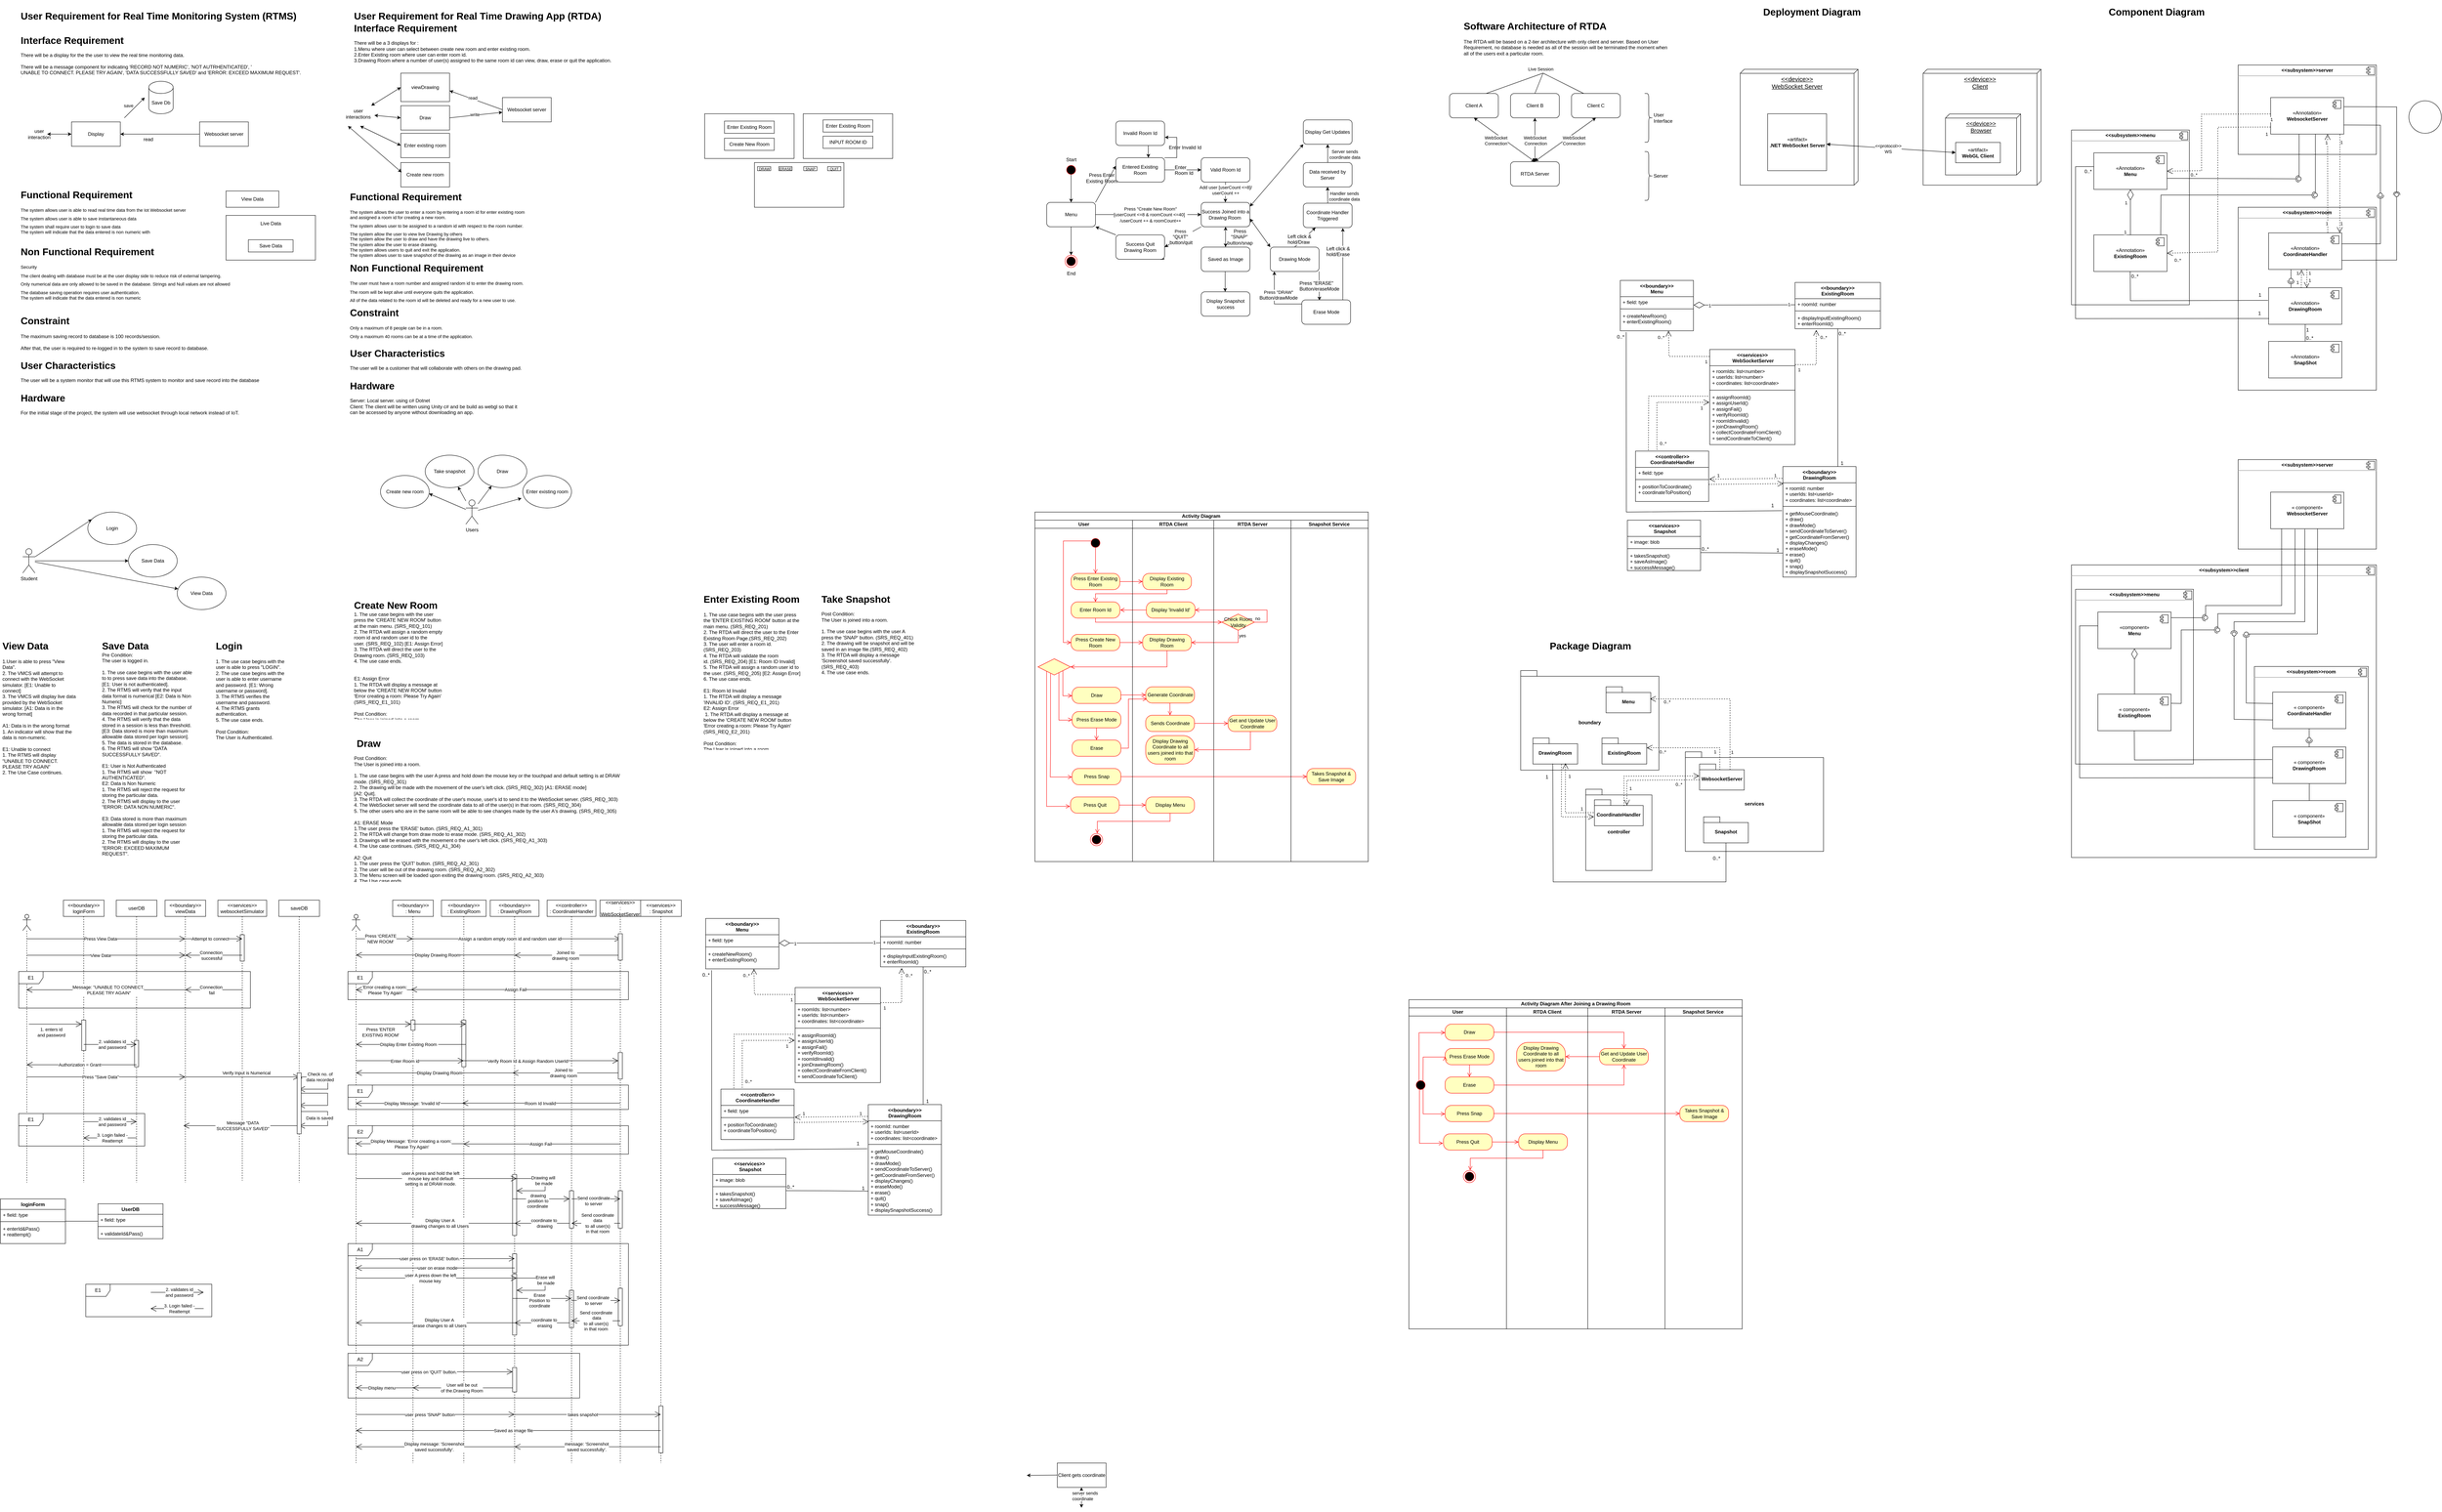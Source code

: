 <mxfile version="22.1.17" type="github" pages="2">
  <diagram name="Page-1" id="f31c993MnNktxt3acmLQ">
    <mxGraphModel dx="1363" dy="637" grid="1" gridSize="10" guides="1" tooltips="1" connect="1" arrows="1" fold="1" page="1" pageScale="1" pageWidth="850" pageHeight="1100" math="0" shadow="0">
      <root>
        <mxCell id="0" />
        <mxCell id="1" parent="0" />
        <mxCell id="ezzgPSwLYAArZ7JoiiCj-1" value="&lt;p style=&quot;margin:0px;margin-top:6px;text-align:center;&quot;&gt;&lt;b&gt;&amp;lt;&amp;lt;subsystem&amp;gt;&amp;gt;client&lt;/b&gt;&lt;/p&gt;&lt;hr&gt;&lt;p style=&quot;margin:0px;margin-left:8px;&quot;&gt;&lt;br&gt;&lt;/p&gt;" style="align=left;overflow=fill;html=1;dropTarget=0;whiteSpace=wrap;" parent="1" vertex="1">
          <mxGeometry x="5120" y="1390" width="750" height="720" as="geometry" />
        </mxCell>
        <mxCell id="ezzgPSwLYAArZ7JoiiCj-2" value="" style="shape=component;jettyWidth=8;jettyHeight=4;" parent="ezzgPSwLYAArZ7JoiiCj-1" vertex="1">
          <mxGeometry x="1" width="20" height="20" relative="1" as="geometry">
            <mxPoint x="-24" y="4" as="offset" />
          </mxGeometry>
        </mxCell>
        <mxCell id="MZs_MeEJ6j7sGni2RoES-32" value="&lt;h1&gt;&lt;span style=&quot;background-color: initial;&quot;&gt;User Requirement for Real Time Monitoring System (RTMS)&lt;/span&gt;&lt;/h1&gt;&lt;h1&gt;&lt;/h1&gt;&lt;br&gt;&lt;br&gt;&amp;nbsp;" style="text;html=1;strokeColor=none;fillColor=none;spacing=5;spacingTop=-20;whiteSpace=wrap;overflow=hidden;rounded=0;" parent="1" vertex="1">
          <mxGeometry x="70" y="20" width="690" height="50" as="geometry" />
        </mxCell>
        <mxCell id="MZs_MeEJ6j7sGni2RoES-33" value="&lt;h1&gt;&lt;span style=&quot;background-color: initial;&quot;&gt;Functional Requirement&amp;nbsp;&lt;/span&gt;&lt;/h1&gt;&lt;h1 style=&quot;font-size: 11px;&quot;&gt;&lt;font style=&quot;font-size: 11px;&quot;&gt;&lt;span style=&quot;background-color: initial; font-weight: normal;&quot;&gt;The system allows user is able to read real time data from the Iot Websocket server&lt;/span&gt;&lt;/font&gt;&lt;/h1&gt;&lt;h1 style=&quot;font-size: 11px;&quot;&gt;&lt;span style=&quot;font-weight: normal;&quot;&gt;The system allows user is able to save instantaneous data&lt;/span&gt;&lt;/h1&gt;&lt;div style=&quot;font-size: 11px;&quot;&gt;&lt;span style=&quot;background-color: initial;&quot;&gt;&lt;font style=&quot;font-size: 11px;&quot;&gt;The system shall require user to login to save data&lt;/font&gt;&lt;/span&gt;&lt;/div&gt;&lt;div style=&quot;font-size: 11px;&quot;&gt;&lt;span style=&quot;background-color: initial;&quot;&gt;&lt;font style=&quot;font-size: 11px;&quot;&gt;The system will indicate that the data entered is non numeric with&amp;nbsp;&lt;/font&gt;&lt;/span&gt;&lt;/div&gt;&lt;div&gt;&lt;span style=&quot;background-color: initial; font-size: 12px; font-weight: normal;&quot;&gt;&lt;br&gt;&lt;/span&gt;&lt;/div&gt;&lt;div&gt;&lt;span style=&quot;background-color: initial; font-size: 12px; font-weight: normal;&quot;&gt;&lt;br&gt;&lt;/span&gt;&lt;/div&gt;&lt;br&gt;&amp;nbsp;" style="text;html=1;strokeColor=none;fillColor=none;spacing=5;spacingTop=-20;whiteSpace=wrap;overflow=hidden;rounded=0;" parent="1" vertex="1">
          <mxGeometry x="70" y="460" width="630" height="140" as="geometry" />
        </mxCell>
        <mxCell id="MZs_MeEJ6j7sGni2RoES-38" value="&lt;h1&gt;Constraint&lt;/h1&gt;&lt;div&gt;The maximum saving record to database is 100 records/session.&lt;/div&gt;&lt;div&gt;&lt;br&gt;&lt;/div&gt;&lt;div&gt;After that, the user is required to re-logged in to the system to save record to database.&lt;/div&gt;&lt;div&gt;&lt;br&gt;&lt;/div&gt;&lt;div&gt;&lt;br&gt;&lt;/div&gt;&lt;br&gt;&amp;nbsp;" style="text;html=1;strokeColor=none;fillColor=none;spacing=5;spacingTop=-20;whiteSpace=wrap;overflow=hidden;rounded=0;" parent="1" vertex="1">
          <mxGeometry x="70" y="770" width="640" height="110" as="geometry" />
        </mxCell>
        <mxCell id="r6Re-jrNYUQEbt7xdXI9-9" value="&lt;h1&gt;&lt;/h1&gt;&lt;span style=&quot;font-size: 24px;&quot;&gt;&lt;b&gt;Interface Requirement&lt;br&gt;&lt;/b&gt;&lt;/span&gt;&lt;br&gt;&lt;div&gt;There will be a 3 displays for :&lt;/div&gt;&lt;div&gt;1.Menu where user can select between create new room and enter existing room.&lt;/div&gt;&lt;div&gt;2.Enter Existing room where user can enter room id.&lt;/div&gt;&lt;div&gt;3.Drawing Room where a number of user(s) assigned to the same room id can view, draw, erase or quit the application.&lt;/div&gt;&lt;div&gt;&lt;br&gt;&lt;/div&gt;&lt;br&gt;&amp;nbsp;" style="text;html=1;strokeColor=none;fillColor=none;spacing=5;spacingTop=-20;whiteSpace=wrap;overflow=hidden;rounded=0;" parent="1" vertex="1">
          <mxGeometry x="890" y="50" width="740" height="110" as="geometry" />
        </mxCell>
        <mxCell id="r6Re-jrNYUQEbt7xdXI9-19" value="Student" style="shape=umlActor;verticalLabelPosition=bottom;verticalAlign=top;html=1;outlineConnect=0;" parent="1" vertex="1">
          <mxGeometry x="80" y="1350" width="30" height="60" as="geometry" />
        </mxCell>
        <mxCell id="r6Re-jrNYUQEbt7xdXI9-20" value="Save Data" style="ellipse;whiteSpace=wrap;html=1;" parent="1" vertex="1">
          <mxGeometry x="340" y="1340" width="120" height="80" as="geometry" />
        </mxCell>
        <mxCell id="r6Re-jrNYUQEbt7xdXI9-21" value="" style="endArrow=classic;html=1;rounded=0;" parent="1" source="r6Re-jrNYUQEbt7xdXI9-19" target="r6Re-jrNYUQEbt7xdXI9-20" edge="1">
          <mxGeometry width="50" height="50" relative="1" as="geometry">
            <mxPoint x="120" y="1380" as="sourcePoint" />
            <mxPoint x="160" y="1330" as="targetPoint" />
          </mxGeometry>
        </mxCell>
        <mxCell id="r6Re-jrNYUQEbt7xdXI9-22" value="View Data" style="ellipse;whiteSpace=wrap;html=1;" parent="1" vertex="1">
          <mxGeometry x="460" y="1420" width="120" height="80" as="geometry" />
        </mxCell>
        <mxCell id="r6Re-jrNYUQEbt7xdXI9-26" value="Login" style="ellipse;whiteSpace=wrap;html=1;" parent="1" vertex="1">
          <mxGeometry x="240" y="1260" width="120" height="80" as="geometry" />
        </mxCell>
        <mxCell id="r6Re-jrNYUQEbt7xdXI9-35" value="" style="endArrow=classic;html=1;rounded=0;" parent="1" source="r6Re-jrNYUQEbt7xdXI9-19" target="r6Re-jrNYUQEbt7xdXI9-22" edge="1">
          <mxGeometry width="50" height="50" relative="1" as="geometry">
            <mxPoint x="94.5" y="1410" as="sourcePoint" />
            <mxPoint x="95" y="1460" as="targetPoint" />
          </mxGeometry>
        </mxCell>
        <mxCell id="r6Re-jrNYUQEbt7xdXI9-39" value="&lt;h1&gt;View Data&lt;br&gt;&lt;/h1&gt;&lt;div&gt;&lt;/div&gt;1.User is able to press &quot;View Data&quot;.&lt;br&gt;2. The VMCS will attempt to connect with the WebSocket simulator. [E1: Unable to connect]&amp;nbsp;&lt;br&gt;3. The VMCS will display live data provided by the WebSocket simulator. [A1: Data is in the wrong format]&lt;br&gt;&lt;br&gt;A1: Data is in the wrong format&lt;br&gt;1. An indicator will show that the data is non-numeric.&lt;br&gt;&amp;nbsp;&lt;br&gt;E1: Unable to connect&lt;br&gt;1. The RTMS will display &quot;UNABLE TO CONNECT. PLEASE TRY AGAIN&quot;&lt;br&gt;2. The Use Case continues." style="text;html=1;strokeColor=none;fillColor=none;spacing=5;spacingTop=-20;whiteSpace=wrap;overflow=hidden;rounded=0;" parent="1" vertex="1">
          <mxGeometry x="25" y="1570" width="190" height="340" as="geometry" />
        </mxCell>
        <mxCell id="r6Re-jrNYUQEbt7xdXI9-40" value="&lt;h1&gt;&lt;/h1&gt;&lt;span style=&quot;font-size: 24px;&quot;&gt;&lt;b&gt;Save Data&lt;br&gt;&lt;/b&gt;&lt;/span&gt;Pre Condition:&lt;br&gt;The user is logged in.&lt;br&gt;&lt;br&gt;1. The use case begins with the user able to to press save data into the database. [E1: User is not authenticated].&amp;nbsp;&lt;br&gt;2. The RTMS will verify that the input data format is numerical&amp;nbsp;[E2: Data is Non Numeric]&lt;br&gt;3. The RTMS will check for the number of data recorded in that particular session.&amp;nbsp;&lt;br&gt;4. The RTMS will verify that the data stored in a session is less than threshold. [E3: Data stored is more than maximum allowable data stored per login session].&lt;br&gt;5. The data is stored in the database.&lt;br&gt;6. The RTMS will show &quot;DATA SUCCESSFULLY SAVED&quot;.&lt;br&gt;&lt;br&gt;E1: User is Not Authenticated&lt;br&gt;1. The RTMS will show &amp;nbsp;&quot;NOT AUTHENTICATED&quot;.&amp;nbsp;&lt;br&gt;E2: Data is Non Numeric&lt;br&gt;1. The RTMS will reject the request for storing the particular data.&lt;br&gt;2. The RTMS will display to the user &quot;ERROR: DATA NON NUMERIC&quot;.&lt;br&gt;&lt;br&gt;E3: Data stored is more than maximum allowable data stored per login session&lt;br&gt;1. The RTMS will reject the request for storing the particular data.&lt;br&gt;2. The RTMS will display to the user &quot;ERROR: EXCEED MAXIMUM REQUEST&quot;.&lt;br&gt;&lt;div&gt;&lt;br&gt;&lt;/div&gt;&lt;div&gt;&lt;br&gt;&lt;/div&gt;&lt;div&gt;&lt;br&gt;&lt;/div&gt;&lt;br&gt;&amp;nbsp;" style="text;html=1;strokeColor=none;fillColor=none;spacing=5;spacingTop=-20;whiteSpace=wrap;overflow=hidden;rounded=0;" parent="1" vertex="1">
          <mxGeometry x="270" y="1570" width="230" height="540" as="geometry" />
        </mxCell>
        <mxCell id="r6Re-jrNYUQEbt7xdXI9-41" value="&lt;h1&gt;Login&lt;/h1&gt;1.&amp;nbsp;The use case begins with the user is able to press &quot;LOGIN&quot;.&lt;br&gt;2. The use case begins with the user is able to enter username and password. [E1: Wrong username or password].&lt;br&gt;3. The RTMS verifies the username and password.&lt;br&gt;4. The RTMS grants authentication.&lt;br&gt;5. The use case ends.&lt;br&gt;&lt;br&gt;Post Condition:&lt;br&gt;The User is Authenticated.&lt;br&gt;&lt;div&gt;&lt;br&gt;&lt;/div&gt;&lt;div&gt;&lt;br&gt;&lt;/div&gt;&lt;div&gt;&lt;br&gt;&lt;/div&gt;&lt;div&gt;&lt;br&gt;&lt;/div&gt;&lt;br&gt;&amp;nbsp;" style="text;html=1;strokeColor=none;fillColor=none;spacing=5;spacingTop=-20;whiteSpace=wrap;overflow=hidden;rounded=0;" parent="1" vertex="1">
          <mxGeometry x="550" y="1570" width="190" height="270" as="geometry" />
        </mxCell>
        <mxCell id="r6Re-jrNYUQEbt7xdXI9-46" value="&amp;lt;&amp;lt;boundary&amp;gt;&amp;gt;&lt;br&gt;loginForm" style="shape=umlLifeline;perimeter=lifelinePerimeter;whiteSpace=wrap;html=1;container=1;dropTarget=0;collapsible=0;recursiveResize=0;outlineConnect=0;portConstraint=eastwest;newEdgeStyle={&quot;curved&quot;:0,&quot;rounded&quot;:0};" parent="1" vertex="1">
          <mxGeometry x="180" y="2215" width="100" height="695" as="geometry" />
        </mxCell>
        <mxCell id="HRDd_VB4GsDUX1scdBsD-44" value="" style="html=1;points=[[0,0,0,0,5],[0,1,0,0,-5],[1,0,0,0,5],[1,1,0,0,-5]];perimeter=orthogonalPerimeter;outlineConnect=0;targetShapes=umlLifeline;portConstraint=eastwest;newEdgeStyle={&quot;curved&quot;:0,&quot;rounded&quot;:0};" parent="r6Re-jrNYUQEbt7xdXI9-46" vertex="1">
          <mxGeometry x="45" y="295" width="10" height="75" as="geometry" />
        </mxCell>
        <mxCell id="r6Re-jrNYUQEbt7xdXI9-47" value="" style="shape=umlLifeline;perimeter=lifelinePerimeter;whiteSpace=wrap;html=1;container=1;dropTarget=0;collapsible=0;recursiveResize=0;outlineConnect=0;portConstraint=eastwest;newEdgeStyle={&quot;curved&quot;:0,&quot;rounded&quot;:0};participant=umlActor;" parent="1" vertex="1">
          <mxGeometry x="80" y="2250" width="20" height="660" as="geometry" />
        </mxCell>
        <mxCell id="r6Re-jrNYUQEbt7xdXI9-50" value="" style="endArrow=open;endFill=1;endSize=12;html=1;rounded=0;" parent="1" edge="1">
          <mxGeometry width="160" relative="1" as="geometry">
            <mxPoint x="95" y="2520" as="sourcePoint" />
            <mxPoint x="225" y="2520" as="targetPoint" />
          </mxGeometry>
        </mxCell>
        <mxCell id="r6Re-jrNYUQEbt7xdXI9-51" value="1. enters id &lt;br&gt;and password" style="edgeLabel;html=1;align=center;verticalAlign=middle;resizable=0;points=[];" parent="r6Re-jrNYUQEbt7xdXI9-50" vertex="1" connectable="0">
          <mxGeometry x="-0.037" y="-5" relative="1" as="geometry">
            <mxPoint x="-8" y="15" as="offset" />
          </mxGeometry>
        </mxCell>
        <mxCell id="r6Re-jrNYUQEbt7xdXI9-53" value="userDB" style="shape=umlLifeline;perimeter=lifelinePerimeter;whiteSpace=wrap;html=1;container=1;dropTarget=0;collapsible=0;recursiveResize=0;outlineConnect=0;portConstraint=eastwest;newEdgeStyle={&quot;curved&quot;:0,&quot;rounded&quot;:0};" parent="1" vertex="1">
          <mxGeometry x="310" y="2215" width="100" height="695" as="geometry" />
        </mxCell>
        <mxCell id="HRDd_VB4GsDUX1scdBsD-43" value="" style="html=1;points=[[0,0,0,0,5],[0,1,0,0,-5],[1,0,0,0,5],[1,1,0,0,-5]];perimeter=orthogonalPerimeter;outlineConnect=0;targetShapes=umlLifeline;portConstraint=eastwest;newEdgeStyle={&quot;curved&quot;:0,&quot;rounded&quot;:0};" parent="r6Re-jrNYUQEbt7xdXI9-53" vertex="1">
          <mxGeometry x="45" y="345" width="10" height="65" as="geometry" />
        </mxCell>
        <mxCell id="r6Re-jrNYUQEbt7xdXI9-55" value="" style="endArrow=open;endFill=1;endSize=12;html=1;rounded=0;" parent="1" edge="1">
          <mxGeometry width="160" relative="1" as="geometry">
            <mxPoint x="230" y="2570" as="sourcePoint" />
            <mxPoint x="360" y="2570" as="targetPoint" />
          </mxGeometry>
        </mxCell>
        <mxCell id="r6Re-jrNYUQEbt7xdXI9-56" value="2. validates id&lt;br style=&quot;border-color: var(--border-color);&quot;&gt;and password" style="edgeLabel;html=1;align=center;verticalAlign=middle;resizable=0;points=[];" parent="r6Re-jrNYUQEbt7xdXI9-55" vertex="1" connectable="0">
          <mxGeometry x="0.1" y="6" relative="1" as="geometry">
            <mxPoint x="-2" y="6" as="offset" />
          </mxGeometry>
        </mxCell>
        <mxCell id="r6Re-jrNYUQEbt7xdXI9-60" value="loginForm" style="swimlane;fontStyle=1;align=center;verticalAlign=top;childLayout=stackLayout;horizontal=1;startSize=26;horizontalStack=0;resizeParent=1;resizeParentMax=0;resizeLast=0;collapsible=1;marginBottom=0;whiteSpace=wrap;html=1;" parent="1" vertex="1">
          <mxGeometry x="25" y="2950" width="160" height="110" as="geometry" />
        </mxCell>
        <mxCell id="r6Re-jrNYUQEbt7xdXI9-61" value="+ field: type" style="text;strokeColor=none;fillColor=none;align=left;verticalAlign=top;spacingLeft=4;spacingRight=4;overflow=hidden;rotatable=0;points=[[0,0.5],[1,0.5]];portConstraint=eastwest;whiteSpace=wrap;html=1;" parent="r6Re-jrNYUQEbt7xdXI9-60" vertex="1">
          <mxGeometry y="26" width="160" height="26" as="geometry" />
        </mxCell>
        <mxCell id="r6Re-jrNYUQEbt7xdXI9-62" value="" style="line;strokeWidth=1;fillColor=none;align=left;verticalAlign=middle;spacingTop=-1;spacingLeft=3;spacingRight=3;rotatable=0;labelPosition=right;points=[];portConstraint=eastwest;strokeColor=inherit;" parent="r6Re-jrNYUQEbt7xdXI9-60" vertex="1">
          <mxGeometry y="52" width="160" height="8" as="geometry" />
        </mxCell>
        <mxCell id="r6Re-jrNYUQEbt7xdXI9-63" value="+ enterId&amp;amp;Pass()&lt;br&gt;+ reattempt()" style="text;strokeColor=none;fillColor=none;align=left;verticalAlign=top;spacingLeft=4;spacingRight=4;overflow=hidden;rotatable=0;points=[[0,0.5],[1,0.5]];portConstraint=eastwest;whiteSpace=wrap;html=1;" parent="r6Re-jrNYUQEbt7xdXI9-60" vertex="1">
          <mxGeometry y="60" width="160" height="50" as="geometry" />
        </mxCell>
        <mxCell id="r6Re-jrNYUQEbt7xdXI9-64" value="UserDB" style="swimlane;fontStyle=1;align=center;verticalAlign=top;childLayout=stackLayout;horizontal=1;startSize=26;horizontalStack=0;resizeParent=1;resizeParentMax=0;resizeLast=0;collapsible=1;marginBottom=0;whiteSpace=wrap;html=1;" parent="1" vertex="1">
          <mxGeometry x="265" y="2962" width="160" height="86" as="geometry" />
        </mxCell>
        <mxCell id="r6Re-jrNYUQEbt7xdXI9-65" value="+ field: type" style="text;strokeColor=none;fillColor=none;align=left;verticalAlign=top;spacingLeft=4;spacingRight=4;overflow=hidden;rotatable=0;points=[[0,0.5],[1,0.5]];portConstraint=eastwest;whiteSpace=wrap;html=1;" parent="r6Re-jrNYUQEbt7xdXI9-64" vertex="1">
          <mxGeometry y="26" width="160" height="26" as="geometry" />
        </mxCell>
        <mxCell id="r6Re-jrNYUQEbt7xdXI9-66" value="" style="line;strokeWidth=1;fillColor=none;align=left;verticalAlign=middle;spacingTop=-1;spacingLeft=3;spacingRight=3;rotatable=0;labelPosition=right;points=[];portConstraint=eastwest;strokeColor=inherit;" parent="r6Re-jrNYUQEbt7xdXI9-64" vertex="1">
          <mxGeometry y="52" width="160" height="8" as="geometry" />
        </mxCell>
        <mxCell id="r6Re-jrNYUQEbt7xdXI9-67" value="+ validateId&amp;amp;Pass()" style="text;strokeColor=none;fillColor=none;align=left;verticalAlign=top;spacingLeft=4;spacingRight=4;overflow=hidden;rotatable=0;points=[[0,0.5],[1,0.5]];portConstraint=eastwest;whiteSpace=wrap;html=1;" parent="r6Re-jrNYUQEbt7xdXI9-64" vertex="1">
          <mxGeometry y="60" width="160" height="26" as="geometry" />
        </mxCell>
        <mxCell id="r6Re-jrNYUQEbt7xdXI9-68" value="" style="line;strokeWidth=1;fillColor=none;align=left;verticalAlign=middle;spacingTop=-1;spacingLeft=3;spacingRight=3;rotatable=0;labelPosition=right;points=[];portConstraint=eastwest;strokeColor=inherit;" parent="1" vertex="1">
          <mxGeometry x="185" y="3001" width="80" height="8" as="geometry" />
        </mxCell>
        <mxCell id="r6Re-jrNYUQEbt7xdXI9-71" value="E1" style="shape=umlFrame;whiteSpace=wrap;html=1;pointerEvents=0;" parent="1" vertex="1">
          <mxGeometry x="70" y="2740" width="310" height="80" as="geometry" />
        </mxCell>
        <mxCell id="r6Re-jrNYUQEbt7xdXI9-73" value="" style="endArrow=open;endFill=1;endSize=12;html=1;rounded=0;" parent="1" edge="1">
          <mxGeometry width="160" relative="1" as="geometry">
            <mxPoint x="230" y="2760" as="sourcePoint" />
            <mxPoint x="360" y="2760" as="targetPoint" />
          </mxGeometry>
        </mxCell>
        <mxCell id="r6Re-jrNYUQEbt7xdXI9-74" value="2. validates id&lt;br style=&quot;border-color: var(--border-color);&quot;&gt;and password" style="edgeLabel;html=1;align=center;verticalAlign=middle;resizable=0;points=[];" parent="r6Re-jrNYUQEbt7xdXI9-73" vertex="1" connectable="0">
          <mxGeometry x="0.1" y="6" relative="1" as="geometry">
            <mxPoint x="-2" y="6" as="offset" />
          </mxGeometry>
        </mxCell>
        <mxCell id="r6Re-jrNYUQEbt7xdXI9-77" value="" style="endArrow=open;endFill=1;endSize=12;html=1;rounded=0;" parent="1" edge="1">
          <mxGeometry width="160" relative="1" as="geometry">
            <mxPoint x="360" y="2800" as="sourcePoint" />
            <mxPoint x="229.5" y="2800" as="targetPoint" />
          </mxGeometry>
        </mxCell>
        <mxCell id="r6Re-jrNYUQEbt7xdXI9-78" value="3. Login failed - &lt;br&gt;Reattempt" style="edgeLabel;html=1;align=center;verticalAlign=middle;resizable=0;points=[];" parent="r6Re-jrNYUQEbt7xdXI9-77" vertex="1" connectable="0">
          <mxGeometry x="0.1" y="6" relative="1" as="geometry">
            <mxPoint x="12" y="-6" as="offset" />
          </mxGeometry>
        </mxCell>
        <mxCell id="joImyw4oRHYoINWDJsZ0-2" value="Display" style="rounded=0;whiteSpace=wrap;html=1;" parent="1" vertex="1">
          <mxGeometry x="200" y="300" width="120" height="60" as="geometry" />
        </mxCell>
        <mxCell id="joImyw4oRHYoINWDJsZ0-3" value="Websocket server" style="rounded=0;whiteSpace=wrap;html=1;" parent="1" vertex="1">
          <mxGeometry x="515" y="300" width="120" height="60" as="geometry" />
        </mxCell>
        <mxCell id="joImyw4oRHYoINWDJsZ0-4" value="Save Db" style="shape=cylinder3;whiteSpace=wrap;html=1;boundedLbl=1;backgroundOutline=1;size=15;" parent="1" vertex="1">
          <mxGeometry x="390" y="200" width="60" height="80" as="geometry" />
        </mxCell>
        <mxCell id="joImyw4oRHYoINWDJsZ0-5" value="" style="endArrow=classic;html=1;rounded=0;exitX=0;exitY=0.5;exitDx=0;exitDy=0;entryX=1;entryY=0.5;entryDx=0;entryDy=0;" parent="1" source="joImyw4oRHYoINWDJsZ0-3" target="joImyw4oRHYoINWDJsZ0-2" edge="1">
          <mxGeometry width="50" height="50" relative="1" as="geometry">
            <mxPoint x="440" y="330" as="sourcePoint" />
            <mxPoint x="490" y="280" as="targetPoint" />
          </mxGeometry>
        </mxCell>
        <mxCell id="joImyw4oRHYoINWDJsZ0-6" value="read&amp;nbsp;" style="text;html=1;align=center;verticalAlign=middle;resizable=0;points=[];autosize=1;strokeColor=none;fillColor=none;" parent="1" vertex="1">
          <mxGeometry x="365" y="328" width="50" height="30" as="geometry" />
        </mxCell>
        <mxCell id="joImyw4oRHYoINWDJsZ0-7" value="" style="endArrow=classic;html=1;rounded=0;" parent="1" edge="1">
          <mxGeometry width="50" height="50" relative="1" as="geometry">
            <mxPoint x="330" y="290" as="sourcePoint" />
            <mxPoint x="380" y="240" as="targetPoint" />
          </mxGeometry>
        </mxCell>
        <mxCell id="joImyw4oRHYoINWDJsZ0-8" value="save" style="edgeLabel;html=1;align=center;verticalAlign=middle;resizable=0;points=[];" parent="joImyw4oRHYoINWDJsZ0-7" vertex="1" connectable="0">
          <mxGeometry x="-0.1" y="4" relative="1" as="geometry">
            <mxPoint x="-10" y="-5" as="offset" />
          </mxGeometry>
        </mxCell>
        <mxCell id="joImyw4oRHYoINWDJsZ0-9" value="" style="endArrow=classic;startArrow=classic;html=1;rounded=0;" parent="1" edge="1">
          <mxGeometry width="50" height="50" relative="1" as="geometry">
            <mxPoint x="140" y="330" as="sourcePoint" />
            <mxPoint x="200" y="330" as="targetPoint" />
          </mxGeometry>
        </mxCell>
        <mxCell id="joImyw4oRHYoINWDJsZ0-10" value="user &lt;br&gt;interaction" style="text;html=1;align=center;verticalAlign=middle;resizable=0;points=[];autosize=1;strokeColor=none;fillColor=none;" parent="1" vertex="1">
          <mxGeometry x="80" y="310" width="80" height="40" as="geometry" />
        </mxCell>
        <mxCell id="joImyw4oRHYoINWDJsZ0-11" value="&lt;h1&gt;&lt;span style=&quot;background-color: initial;&quot;&gt;Non Functional Requirement&amp;nbsp;&lt;/span&gt;&lt;/h1&gt;&lt;h1 style=&quot;font-size: 11px;&quot;&gt;&lt;font style=&quot;font-size: 11px;&quot;&gt;&lt;span style=&quot;background-color: initial; font-weight: normal;&quot;&gt;Security&lt;/span&gt;&lt;/font&gt;&lt;/h1&gt;&lt;div&gt;&lt;font style=&quot;font-size: 11px;&quot;&gt;&lt;span style=&quot;background-color: initial; font-weight: normal;&quot;&gt;The client dealing with database must be at the user display side to reduce risk of external tampering.&amp;nbsp;&lt;/span&gt;&lt;/font&gt;&lt;/div&gt;&lt;h1 style=&quot;font-size: 11px;&quot;&gt;&lt;span style=&quot;font-weight: 400;&quot;&gt;Only numerical data are only allowed to be saved in the database. Strings and Null values are not allowed&lt;/span&gt;&lt;/h1&gt;&lt;div style=&quot;font-size: 11px;&quot;&gt;&lt;span style=&quot;background-color: initial;&quot;&gt;&lt;font style=&quot;font-size: 11px;&quot;&gt;The database saving operation requires user authentication.&lt;/font&gt;&lt;/span&gt;&lt;/div&gt;&lt;div style=&quot;font-size: 11px;&quot;&gt;&lt;span style=&quot;background-color: initial;&quot;&gt;&lt;font style=&quot;font-size: 11px;&quot;&gt;The system will indicate that the data entered is non numeric&amp;nbsp;&lt;/font&gt;&lt;/span&gt;&lt;/div&gt;&lt;div&gt;&lt;span style=&quot;background-color: initial; font-size: 12px; font-weight: normal;&quot;&gt;&lt;br&gt;&lt;/span&gt;&lt;/div&gt;&lt;div&gt;&lt;span style=&quot;background-color: initial; font-size: 12px; font-weight: normal;&quot;&gt;&lt;br&gt;&lt;/span&gt;&lt;/div&gt;&lt;br&gt;&amp;nbsp;" style="text;html=1;strokeColor=none;fillColor=none;spacing=5;spacingTop=-20;whiteSpace=wrap;overflow=hidden;rounded=0;" parent="1" vertex="1">
          <mxGeometry x="70" y="600" width="630" height="160" as="geometry" />
        </mxCell>
        <mxCell id="joImyw4oRHYoINWDJsZ0-12" value="&lt;h1&gt;&lt;/h1&gt;&lt;span style=&quot;font-size: 24px;&quot;&gt;&lt;b&gt;Hardware&lt;br&gt;&lt;/b&gt;&lt;/span&gt;&lt;br&gt;&lt;div&gt;For the initial stage of the project, the system will use websocket through local network instead of IoT.&lt;br&gt;&lt;/div&gt;&lt;div&gt;&lt;br&gt;&lt;/div&gt;&lt;div&gt;&lt;br&gt;&lt;/div&gt;&lt;div&gt;&lt;br&gt;&lt;/div&gt;&lt;br&gt;&amp;nbsp;" style="text;html=1;strokeColor=none;fillColor=none;spacing=5;spacingTop=-20;whiteSpace=wrap;overflow=hidden;rounded=0;" parent="1" vertex="1">
          <mxGeometry x="70" y="960" width="650" height="120" as="geometry" />
        </mxCell>
        <mxCell id="joImyw4oRHYoINWDJsZ0-13" value="&lt;h1&gt;&lt;/h1&gt;&lt;span style=&quot;font-size: 24px;&quot;&gt;&lt;b&gt;User Characteristics&lt;br&gt;&lt;/b&gt;&lt;/span&gt;&lt;br&gt;&lt;div&gt;The user will be a system monitor that will use this RTMS system to monitor and save record into the database&lt;/div&gt;&lt;div&gt;&lt;br&gt;&lt;/div&gt;&lt;div&gt;&lt;br&gt;&lt;/div&gt;&lt;div&gt;&lt;br&gt;&lt;/div&gt;&lt;br&gt;&amp;nbsp;" style="text;html=1;strokeColor=none;fillColor=none;spacing=5;spacingTop=-20;whiteSpace=wrap;overflow=hidden;rounded=0;" parent="1" vertex="1">
          <mxGeometry x="70" y="880" width="710" height="90" as="geometry" />
        </mxCell>
        <mxCell id="HRDd_VB4GsDUX1scdBsD-1" value="" style="endArrow=classic;html=1;rounded=0;entryX=0.083;entryY=0.225;entryDx=0;entryDy=0;entryPerimeter=0;" parent="1" source="r6Re-jrNYUQEbt7xdXI9-19" target="r6Re-jrNYUQEbt7xdXI9-26" edge="1">
          <mxGeometry width="50" height="50" relative="1" as="geometry">
            <mxPoint x="120" y="1390" as="sourcePoint" />
            <mxPoint x="250" y="1390" as="targetPoint" />
          </mxGeometry>
        </mxCell>
        <mxCell id="HRDd_VB4GsDUX1scdBsD-2" value="" style="endArrow=open;endFill=1;endSize=12;html=1;rounded=0;" parent="1" edge="1">
          <mxGeometry width="160" relative="1" as="geometry">
            <mxPoint x="360" y="2620" as="sourcePoint" />
            <mxPoint x="90" y="2620" as="targetPoint" />
          </mxGeometry>
        </mxCell>
        <mxCell id="HRDd_VB4GsDUX1scdBsD-3" value="Authorization = Grant" style="edgeLabel;html=1;align=center;verticalAlign=middle;resizable=0;points=[];" parent="HRDd_VB4GsDUX1scdBsD-2" vertex="1" connectable="0">
          <mxGeometry x="-0.037" y="-5" relative="1" as="geometry">
            <mxPoint x="-10" y="5" as="offset" />
          </mxGeometry>
        </mxCell>
        <mxCell id="HRDd_VB4GsDUX1scdBsD-4" value="" style="endArrow=open;endFill=1;endSize=12;html=1;rounded=0;" parent="1" edge="1">
          <mxGeometry width="160" relative="1" as="geometry">
            <mxPoint x="90" y="2310" as="sourcePoint" />
            <mxPoint x="479.5" y="2310" as="targetPoint" />
          </mxGeometry>
        </mxCell>
        <mxCell id="HRDd_VB4GsDUX1scdBsD-5" value="Press View Data" style="edgeLabel;html=1;align=center;verticalAlign=middle;resizable=0;points=[];" parent="HRDd_VB4GsDUX1scdBsD-4" vertex="1" connectable="0">
          <mxGeometry x="-0.037" y="-5" relative="1" as="geometry">
            <mxPoint x="-7" y="-5" as="offset" />
          </mxGeometry>
        </mxCell>
        <mxCell id="HRDd_VB4GsDUX1scdBsD-6" value="&amp;lt;&amp;lt;boundary&amp;gt;&amp;gt;&lt;br&gt;viewData" style="shape=umlLifeline;perimeter=lifelinePerimeter;whiteSpace=wrap;html=1;container=1;dropTarget=0;collapsible=0;recursiveResize=0;outlineConnect=0;portConstraint=eastwest;newEdgeStyle={&quot;curved&quot;:0,&quot;rounded&quot;:0};" parent="1" vertex="1">
          <mxGeometry x="430" y="2215" width="100" height="695" as="geometry" />
        </mxCell>
        <mxCell id="HRDd_VB4GsDUX1scdBsD-7" value="&amp;lt;&amp;lt;services&amp;gt;&amp;gt;&lt;br&gt;websocketSimulator" style="shape=umlLifeline;perimeter=lifelinePerimeter;whiteSpace=wrap;html=1;container=1;dropTarget=0;collapsible=0;recursiveResize=0;outlineConnect=0;portConstraint=eastwest;newEdgeStyle={&quot;curved&quot;:0,&quot;rounded&quot;:0};" parent="1" vertex="1">
          <mxGeometry x="560" y="2215" width="120" height="690" as="geometry" />
        </mxCell>
        <mxCell id="HRDd_VB4GsDUX1scdBsD-42" value="" style="html=1;points=[[0,0,0,0,5],[0,1,0,0,-5],[1,0,0,0,5],[1,1,0,0,-5]];perimeter=orthogonalPerimeter;outlineConnect=0;targetShapes=umlLifeline;portConstraint=eastwest;newEdgeStyle={&quot;curved&quot;:0,&quot;rounded&quot;:0};" parent="HRDd_VB4GsDUX1scdBsD-7" vertex="1">
          <mxGeometry x="55" y="85" width="10" height="65" as="geometry" />
        </mxCell>
        <mxCell id="HRDd_VB4GsDUX1scdBsD-8" value="" style="endArrow=open;endFill=1;endSize=12;html=1;rounded=0;" parent="1" edge="1">
          <mxGeometry width="160" relative="1" as="geometry">
            <mxPoint x="620" y="2350.5" as="sourcePoint" />
            <mxPoint x="480" y="2350.5" as="targetPoint" />
          </mxGeometry>
        </mxCell>
        <mxCell id="HRDd_VB4GsDUX1scdBsD-9" value="Connection&lt;br&gt;&amp;nbsp;successful" style="edgeLabel;html=1;align=center;verticalAlign=middle;resizable=0;points=[];" parent="HRDd_VB4GsDUX1scdBsD-8" vertex="1" connectable="0">
          <mxGeometry x="-0.037" y="-5" relative="1" as="geometry">
            <mxPoint x="-10" y="5" as="offset" />
          </mxGeometry>
        </mxCell>
        <mxCell id="HRDd_VB4GsDUX1scdBsD-10" value="" style="endArrow=open;endFill=1;endSize=12;html=1;rounded=0;" parent="1" edge="1">
          <mxGeometry width="160" relative="1" as="geometry">
            <mxPoint x="480" y="2310" as="sourcePoint" />
            <mxPoint x="620" y="2310" as="targetPoint" />
          </mxGeometry>
        </mxCell>
        <mxCell id="HRDd_VB4GsDUX1scdBsD-11" value="Attempt to connect" style="edgeLabel;html=1;align=center;verticalAlign=middle;resizable=0;points=[];" parent="HRDd_VB4GsDUX1scdBsD-10" vertex="1" connectable="0">
          <mxGeometry x="-0.037" y="-5" relative="1" as="geometry">
            <mxPoint x="-7" y="-5" as="offset" />
          </mxGeometry>
        </mxCell>
        <mxCell id="HRDd_VB4GsDUX1scdBsD-12" value="E1" style="shape=umlFrame;whiteSpace=wrap;html=1;pointerEvents=0;" parent="1" vertex="1">
          <mxGeometry x="70" y="2390.5" width="570" height="90" as="geometry" />
        </mxCell>
        <mxCell id="HRDd_VB4GsDUX1scdBsD-13" value="" style="endArrow=open;endFill=1;endSize=12;html=1;rounded=0;" parent="1" edge="1">
          <mxGeometry width="160" relative="1" as="geometry">
            <mxPoint x="620" y="2435.43" as="sourcePoint" />
            <mxPoint x="480" y="2435.43" as="targetPoint" />
          </mxGeometry>
        </mxCell>
        <mxCell id="HRDd_VB4GsDUX1scdBsD-14" value="Connection&lt;br&gt;&amp;nbsp;fail" style="edgeLabel;html=1;align=center;verticalAlign=middle;resizable=0;points=[];" parent="HRDd_VB4GsDUX1scdBsD-13" vertex="1" connectable="0">
          <mxGeometry x="-0.037" y="-5" relative="1" as="geometry">
            <mxPoint x="-10" y="5" as="offset" />
          </mxGeometry>
        </mxCell>
        <mxCell id="HRDd_VB4GsDUX1scdBsD-16" value="" style="endArrow=open;endFill=1;endSize=12;html=1;rounded=0;" parent="1" edge="1">
          <mxGeometry width="160" relative="1" as="geometry">
            <mxPoint x="90" y="2350.5" as="sourcePoint" />
            <mxPoint x="479.5" y="2350.5" as="targetPoint" />
          </mxGeometry>
        </mxCell>
        <mxCell id="HRDd_VB4GsDUX1scdBsD-17" value="View Data" style="edgeLabel;html=1;align=center;verticalAlign=middle;resizable=0;points=[];" parent="HRDd_VB4GsDUX1scdBsD-16" vertex="1" connectable="0">
          <mxGeometry x="-0.037" y="-5" relative="1" as="geometry">
            <mxPoint x="-7" y="-5" as="offset" />
          </mxGeometry>
        </mxCell>
        <mxCell id="HRDd_VB4GsDUX1scdBsD-18" value="" style="endArrow=open;endFill=1;endSize=12;html=1;rounded=0;" parent="1" edge="1">
          <mxGeometry width="160" relative="1" as="geometry">
            <mxPoint x="480" y="2435.5" as="sourcePoint" />
            <mxPoint x="89.5" y="2435.5" as="targetPoint" />
          </mxGeometry>
        </mxCell>
        <mxCell id="HRDd_VB4GsDUX1scdBsD-19" value="Message: &quot;UNABLE TO CONNECT.&lt;br&gt;&amp;nbsp;PLEASE TRY AGAIN&quot;" style="edgeLabel;html=1;align=center;verticalAlign=middle;resizable=0;points=[];" parent="HRDd_VB4GsDUX1scdBsD-18" vertex="1" connectable="0">
          <mxGeometry x="-0.037" y="-5" relative="1" as="geometry">
            <mxPoint x="-2" y="5" as="offset" />
          </mxGeometry>
        </mxCell>
        <mxCell id="HRDd_VB4GsDUX1scdBsD-20" value="View Data" style="rounded=0;whiteSpace=wrap;html=1;" parent="1" vertex="1">
          <mxGeometry x="580" y="470" width="130" height="40" as="geometry" />
        </mxCell>
        <mxCell id="HRDd_VB4GsDUX1scdBsD-21" value="" style="rounded=0;whiteSpace=wrap;html=1;" parent="1" vertex="1">
          <mxGeometry x="580" y="530" width="220" height="110" as="geometry" />
        </mxCell>
        <mxCell id="HRDd_VB4GsDUX1scdBsD-22" value="Live Data" style="text;html=1;strokeColor=none;fillColor=none;align=center;verticalAlign=middle;whiteSpace=wrap;rounded=0;" parent="1" vertex="1">
          <mxGeometry x="660" y="535" width="60" height="30" as="geometry" />
        </mxCell>
        <mxCell id="HRDd_VB4GsDUX1scdBsD-23" value="Save Data" style="rounded=0;whiteSpace=wrap;html=1;" parent="1" vertex="1">
          <mxGeometry x="635" y="590" width="110" height="30" as="geometry" />
        </mxCell>
        <mxCell id="HRDd_VB4GsDUX1scdBsD-24" value="" style="endArrow=open;endFill=1;endSize=12;html=1;rounded=0;" parent="1" edge="1">
          <mxGeometry width="160" relative="1" as="geometry">
            <mxPoint x="90" y="2650" as="sourcePoint" />
            <mxPoint x="479.5" y="2650" as="targetPoint" />
          </mxGeometry>
        </mxCell>
        <mxCell id="HRDd_VB4GsDUX1scdBsD-25" value="Press &quot;Save Data&quot;" style="edgeLabel;html=1;align=center;verticalAlign=middle;resizable=0;points=[];" parent="HRDd_VB4GsDUX1scdBsD-24" vertex="1" connectable="0">
          <mxGeometry x="-0.037" y="-5" relative="1" as="geometry">
            <mxPoint x="-7" y="-5" as="offset" />
          </mxGeometry>
        </mxCell>
        <mxCell id="HRDd_VB4GsDUX1scdBsD-27" value="saveDB" style="shape=umlLifeline;perimeter=lifelinePerimeter;whiteSpace=wrap;html=1;container=1;dropTarget=0;collapsible=0;recursiveResize=0;outlineConnect=0;portConstraint=eastwest;newEdgeStyle={&quot;curved&quot;:0,&quot;rounded&quot;:0};" parent="1" vertex="1">
          <mxGeometry x="710" y="2215" width="100" height="695" as="geometry" />
        </mxCell>
        <mxCell id="HRDd_VB4GsDUX1scdBsD-28" value="" style="endArrow=open;endFill=1;endSize=12;html=1;rounded=0;" parent="1" target="HRDd_VB4GsDUX1scdBsD-27" edge="1">
          <mxGeometry width="160" relative="1" as="geometry">
            <mxPoint x="480" y="2650" as="sourcePoint" />
            <mxPoint x="820" y="2710" as="targetPoint" />
            <Array as="points">
              <mxPoint x="640" y="2650" />
              <mxPoint x="730" y="2650" />
            </Array>
          </mxGeometry>
        </mxCell>
        <mxCell id="HRDd_VB4GsDUX1scdBsD-29" value="Verify Input is Numerical" style="edgeLabel;html=1;align=center;verticalAlign=middle;resizable=0;points=[];" parent="HRDd_VB4GsDUX1scdBsD-28" vertex="1" connectable="0">
          <mxGeometry x="-0.037" y="-5" relative="1" as="geometry">
            <mxPoint x="15" y="-15" as="offset" />
          </mxGeometry>
        </mxCell>
        <mxCell id="HRDd_VB4GsDUX1scdBsD-30" value="" style="endArrow=open;endFill=1;endSize=12;html=1;rounded=0;" parent="1" source="HRDd_VB4GsDUX1scdBsD-41" edge="1">
          <mxGeometry width="160" relative="1" as="geometry">
            <mxPoint x="760.5" y="2650" as="sourcePoint" />
            <mxPoint x="760" y="2680" as="targetPoint" />
            <Array as="points">
              <mxPoint x="830.5" y="2650" />
              <mxPoint x="830.5" y="2680" />
            </Array>
          </mxGeometry>
        </mxCell>
        <mxCell id="HRDd_VB4GsDUX1scdBsD-32" value="" style="endArrow=open;endFill=1;endSize=12;html=1;rounded=0;" parent="1" edge="1">
          <mxGeometry width="160" relative="1" as="geometry">
            <mxPoint x="760" y="2690" as="sourcePoint" />
            <mxPoint x="760" y="2720" as="targetPoint" />
            <Array as="points">
              <mxPoint x="830" y="2690" />
              <mxPoint x="830" y="2720" />
            </Array>
          </mxGeometry>
        </mxCell>
        <mxCell id="HRDd_VB4GsDUX1scdBsD-34" value="" style="endArrow=open;endFill=1;endSize=12;html=1;rounded=0;" parent="1" edge="1">
          <mxGeometry width="160" relative="1" as="geometry">
            <mxPoint x="760" y="2735" as="sourcePoint" />
            <mxPoint x="760" y="2770" as="targetPoint" />
            <Array as="points">
              <mxPoint x="830" y="2735" />
              <mxPoint x="830" y="2770" />
            </Array>
          </mxGeometry>
        </mxCell>
        <mxCell id="HRDd_VB4GsDUX1scdBsD-35" value="Data is saved" style="edgeLabel;html=1;align=center;verticalAlign=middle;resizable=0;points=[];" parent="HRDd_VB4GsDUX1scdBsD-34" vertex="1" connectable="0">
          <mxGeometry x="-0.037" y="-5" relative="1" as="geometry">
            <mxPoint x="-15" y="1" as="offset" />
          </mxGeometry>
        </mxCell>
        <mxCell id="HRDd_VB4GsDUX1scdBsD-36" value="" style="endArrow=open;endFill=1;endSize=12;html=1;rounded=0;" parent="1" edge="1">
          <mxGeometry width="160" relative="1" as="geometry">
            <mxPoint x="760" y="2770" as="sourcePoint" />
            <mxPoint x="475.5" y="2770" as="targetPoint" />
            <Array as="points">
              <mxPoint x="700.5" y="2770" />
            </Array>
          </mxGeometry>
        </mxCell>
        <mxCell id="HRDd_VB4GsDUX1scdBsD-37" value="Message &quot;DATA&lt;br&gt;&amp;nbsp;SUCCESSFULLY SAVED&quot;&amp;nbsp;" style="edgeLabel;html=1;align=center;verticalAlign=middle;resizable=0;points=[];" parent="HRDd_VB4GsDUX1scdBsD-36" vertex="1" connectable="0">
          <mxGeometry x="-0.037" y="-5" relative="1" as="geometry">
            <mxPoint x="-2" y="5" as="offset" />
          </mxGeometry>
        </mxCell>
        <mxCell id="HRDd_VB4GsDUX1scdBsD-39" value="" style="endArrow=open;endFill=1;endSize=12;html=1;rounded=0;" parent="1" target="HRDd_VB4GsDUX1scdBsD-41" edge="1">
          <mxGeometry width="160" relative="1" as="geometry">
            <mxPoint x="760.5" y="2650" as="sourcePoint" />
            <mxPoint x="760" y="2680" as="targetPoint" />
            <Array as="points" />
          </mxGeometry>
        </mxCell>
        <mxCell id="HRDd_VB4GsDUX1scdBsD-40" value="Check no. of &lt;br&gt;data recorded" style="edgeLabel;html=1;align=center;verticalAlign=middle;resizable=0;points=[];" parent="HRDd_VB4GsDUX1scdBsD-39" vertex="1" connectable="0">
          <mxGeometry x="-0.037" y="-5" relative="1" as="geometry">
            <mxPoint x="45" y="5" as="offset" />
          </mxGeometry>
        </mxCell>
        <mxCell id="HRDd_VB4GsDUX1scdBsD-41" value="" style="html=1;points=[[0,0,0,0,5],[0,1,0,0,-5],[1,0,0,0,5],[1,1,0,0,-5]];perimeter=orthogonalPerimeter;outlineConnect=0;targetShapes=umlLifeline;portConstraint=eastwest;newEdgeStyle={&quot;curved&quot;:0,&quot;rounded&quot;:0};" parent="1" vertex="1">
          <mxGeometry x="755" y="2640" width="10" height="150" as="geometry" />
        </mxCell>
        <mxCell id="HRDd_VB4GsDUX1scdBsD-45" value="&lt;h1&gt;&lt;span style=&quot;background-color: initial;&quot;&gt;User Requirement for Real Time Drawing App (RTDA)&lt;/span&gt;&lt;/h1&gt;&lt;h1&gt;&lt;/h1&gt;&lt;br&gt;&lt;br&gt;&amp;nbsp;" style="text;html=1;strokeColor=none;fillColor=none;spacing=5;spacingTop=-20;whiteSpace=wrap;overflow=hidden;rounded=0;" parent="1" vertex="1">
          <mxGeometry x="890" y="20" width="690" height="50" as="geometry" />
        </mxCell>
        <mxCell id="HRDd_VB4GsDUX1scdBsD-46" value="&lt;h1&gt;&lt;span style=&quot;background-color: initial;&quot;&gt;Functional Requirement&amp;nbsp;&lt;/span&gt;&lt;/h1&gt;&lt;h1 style=&quot;font-size: 11px;&quot;&gt;&lt;font style=&quot;font-size: 11px;&quot;&gt;&lt;span style=&quot;background-color: initial; font-weight: normal;&quot;&gt;The system allows the user to enter a room by entering a room id for enter existing room and assigned a room id for creating a new room.&lt;/span&gt;&lt;/font&gt;&lt;/h1&gt;&lt;h1 style=&quot;font-size: 11px;&quot;&gt;&lt;span style=&quot;font-weight: normal;&quot;&gt;The system allows user to be assigned to a random id with respect to the room number.&lt;/span&gt;&lt;/h1&gt;&lt;div style=&quot;font-size: 11px; line-height: 110%;&quot;&gt;&lt;span style=&quot;background-color: initial;&quot;&gt;&lt;font style=&quot;font-size: 11px;&quot;&gt;The system allow the user to view live Drawing by others&lt;/font&gt;&lt;/span&gt;&lt;/div&gt;&lt;div style=&quot;line-height: 110%;&quot;&gt;&lt;font&gt;&lt;span style=&quot;font-size: 11px;&quot;&gt;The system allow the user to&amp;nbsp;draw&amp;nbsp;and have&amp;nbsp;the drawing live to others.&lt;/span&gt;&lt;/font&gt;&lt;/div&gt;&lt;div style=&quot;line-height: 110%;&quot;&gt;&lt;font&gt;&lt;span style=&quot;font-size: 11px;&quot;&gt;The system&amp;nbsp;&lt;/span&gt;&lt;/font&gt;&lt;span style=&quot;font-size: 11px;&quot;&gt;allow the user to erase drawing.&lt;/span&gt;&lt;/div&gt;&lt;div style=&quot;line-height: 110%;&quot;&gt;&lt;span style=&quot;font-size: 11px;&quot;&gt;The system allows users to quit and exit the&amp;nbsp;application.&lt;/span&gt;&lt;/div&gt;&lt;div style=&quot;line-height: 110%;&quot;&gt;&lt;span style=&quot;font-size: 11px;&quot;&gt;The system allows user to save snapshot of the drawing as an image in their device&lt;/span&gt;&lt;/div&gt;&lt;div&gt;&lt;span style=&quot;background-color: initial; font-size: 12px; font-weight: normal;&quot;&gt;&lt;br&gt;&lt;/span&gt;&lt;/div&gt;&lt;div&gt;&lt;span style=&quot;background-color: initial; font-size: 12px; font-weight: normal;&quot;&gt;&lt;br&gt;&lt;/span&gt;&lt;/div&gt;&lt;br&gt;&amp;nbsp;" style="text;html=1;strokeColor=none;fillColor=none;spacing=5;spacingTop=-20;whiteSpace=wrap;overflow=hidden;rounded=0;" parent="1" vertex="1">
          <mxGeometry x="880" y="465" width="450" height="170" as="geometry" />
        </mxCell>
        <mxCell id="HRDd_VB4GsDUX1scdBsD-47" value="&lt;h1&gt;Constraint&lt;/h1&gt;&lt;div&gt;&lt;h1 style=&quot;border-color: var(--border-color); font-size: 11px;&quot;&gt;&lt;font style=&quot;border-color: var(--border-color); font-weight: normal;&quot;&gt;Only a maximum of 8 people can be in a room.&lt;/font&gt;&lt;/h1&gt;&lt;h1 style=&quot;border-color: var(--border-color); font-size: 11px;&quot;&gt;&lt;font style=&quot;border-color: var(--border-color); font-weight: normal;&quot;&gt;Only a maximum 40 rooms can be at a time of the application.&lt;/font&gt;&lt;/h1&gt;&lt;/div&gt;&lt;div&gt;&lt;br&gt;&lt;/div&gt;&lt;div&gt;&lt;br&gt;&lt;/div&gt;&lt;br&gt;&amp;nbsp;" style="text;html=1;strokeColor=none;fillColor=none;spacing=5;spacingTop=-20;whiteSpace=wrap;overflow=hidden;rounded=0;" parent="1" vertex="1">
          <mxGeometry x="880" y="750" width="440" height="90" as="geometry" />
        </mxCell>
        <mxCell id="HRDd_VB4GsDUX1scdBsD-48" value="&lt;h1&gt;&lt;/h1&gt;&lt;span style=&quot;font-size: 24px;&quot;&gt;&lt;b&gt;Interface Requirement&lt;br&gt;&lt;/b&gt;&lt;/span&gt;&lt;br&gt;&lt;div&gt;There will be a display for the the user to view the real time monitoring data.&lt;br&gt;&lt;/div&gt;&lt;div&gt;&lt;br&gt;&lt;/div&gt;&lt;div&gt;There will be a message component for indicating &#39;RECORD NOT NUMERIC&#39;, &#39;NOT AUTRHENTICATED&#39;, &#39;&lt;/div&gt;UNABLE TO CONNECT. PLEASE TRY AGAIN&#39;, &#39;DATA SUCCESSFULLY SAVED&#39; and &#39;ERROR: EXCEED MAXIMUM REQUEST&#39;.&lt;div&gt;&#39;&amp;nbsp;&lt;/div&gt;&lt;div&gt;&lt;br&gt;&lt;/div&gt;&lt;div&gt;&lt;br&gt;&lt;/div&gt;&lt;div&gt;&lt;br&gt;&lt;/div&gt;&lt;br&gt;&amp;nbsp;" style="text;html=1;strokeColor=none;fillColor=none;spacing=5;spacingTop=-20;whiteSpace=wrap;overflow=hidden;rounded=0;" parent="1" vertex="1">
          <mxGeometry x="70" y="80" width="740" height="110" as="geometry" />
        </mxCell>
        <mxCell id="HRDd_VB4GsDUX1scdBsD-49" value="Draw" style="rounded=0;whiteSpace=wrap;html=1;" parent="1" vertex="1">
          <mxGeometry x="1010" y="260" width="120" height="60" as="geometry" />
        </mxCell>
        <mxCell id="HRDd_VB4GsDUX1scdBsD-50" value="Websocket server" style="rounded=0;whiteSpace=wrap;html=1;" parent="1" vertex="1">
          <mxGeometry x="1260" y="240" width="120" height="60" as="geometry" />
        </mxCell>
        <mxCell id="HRDd_VB4GsDUX1scdBsD-52" value="" style="endArrow=classic;html=1;rounded=0;exitX=0;exitY=0.5;exitDx=0;exitDy=0;entryX=1;entryY=0.617;entryDx=0;entryDy=0;entryPerimeter=0;" parent="1" source="HRDd_VB4GsDUX1scdBsD-50" target="DvVHrF6LboENH1gC6SK8-1" edge="1">
          <mxGeometry width="50" height="50" relative="1" as="geometry">
            <mxPoint x="1250" y="330" as="sourcePoint" />
            <mxPoint x="1300" y="280" as="targetPoint" />
          </mxGeometry>
        </mxCell>
        <mxCell id="DvVHrF6LboENH1gC6SK8-2" value="read" style="edgeLabel;html=1;align=center;verticalAlign=middle;resizable=0;points=[];" parent="HRDd_VB4GsDUX1scdBsD-52" vertex="1" connectable="0">
          <mxGeometry x="0.141" y="-3" relative="1" as="geometry">
            <mxPoint as="offset" />
          </mxGeometry>
        </mxCell>
        <mxCell id="HRDd_VB4GsDUX1scdBsD-56" value="" style="endArrow=classic;startArrow=classic;html=1;rounded=0;entryX=0;entryY=0.5;entryDx=0;entryDy=0;" parent="1" source="HRDd_VB4GsDUX1scdBsD-57" target="HRDd_VB4GsDUX1scdBsD-49" edge="1">
          <mxGeometry width="50" height="50" relative="1" as="geometry">
            <mxPoint x="950" y="330" as="sourcePoint" />
            <mxPoint x="1010" y="330" as="targetPoint" />
          </mxGeometry>
        </mxCell>
        <mxCell id="HRDd_VB4GsDUX1scdBsD-57" value="user &lt;br&gt;interactions" style="text;html=1;align=center;verticalAlign=middle;resizable=0;points=[];autosize=1;strokeColor=none;fillColor=none;" parent="1" vertex="1">
          <mxGeometry x="865" y="260" width="80" height="40" as="geometry" />
        </mxCell>
        <mxCell id="HRDd_VB4GsDUX1scdBsD-58" value="&lt;h1&gt;&lt;span style=&quot;background-color: initial;&quot;&gt;Non Functional Requirement&amp;nbsp;&lt;/span&gt;&lt;/h1&gt;&lt;h1 style=&quot;font-size: 11px;&quot;&gt;&lt;span style=&quot;font-weight: normal;&quot;&gt;The user must have a room number and assigned random id to enter the drawing room.&lt;/span&gt;&lt;br&gt;&lt;/h1&gt;&lt;div&gt;&lt;span style=&quot;font-size: 11px;&quot;&gt;The room will be kept alive until everyone quits the application.&lt;/span&gt;&lt;br&gt;&lt;/div&gt;&lt;h1 style=&quot;font-size: 11px;&quot;&gt;&lt;span style=&quot;font-weight: 400;&quot;&gt;All of the data related to the room id will be deleted and ready for a new user to use.&lt;/span&gt;&lt;/h1&gt;&lt;h1 style=&quot;font-size: 11px;&quot;&gt;&lt;br&gt;&lt;/h1&gt;&lt;div style=&quot;font-size: 11px;&quot;&gt;&lt;br&gt;&lt;/div&gt;&lt;div&gt;&lt;span style=&quot;background-color: initial; font-size: 12px; font-weight: normal;&quot;&gt;&lt;br&gt;&lt;/span&gt;&lt;/div&gt;&lt;div&gt;&lt;span style=&quot;background-color: initial; font-size: 12px; font-weight: normal;&quot;&gt;&lt;br&gt;&lt;/span&gt;&lt;/div&gt;&lt;br&gt;&amp;nbsp;" style="text;html=1;strokeColor=none;fillColor=none;spacing=5;spacingTop=-20;whiteSpace=wrap;overflow=hidden;rounded=0;" parent="1" vertex="1">
          <mxGeometry x="880" y="640" width="440" height="110" as="geometry" />
        </mxCell>
        <mxCell id="HRDd_VB4GsDUX1scdBsD-59" value="&lt;h1&gt;&lt;/h1&gt;&lt;span style=&quot;font-size: 24px;&quot;&gt;&lt;b&gt;Hardware&lt;br&gt;&lt;/b&gt;&lt;/span&gt;&lt;br&gt;&lt;div&gt;Server: Local server. using c# Dotnet&lt;br&gt;&lt;/div&gt;&lt;div&gt;Client: The client will be written using Unity c# and be build as webgl so that it can be accessed by anyone without downloading an app.&lt;/div&gt;&lt;div&gt;&lt;br&gt;&lt;/div&gt;&lt;div&gt;&lt;br&gt;&lt;/div&gt;&lt;div&gt;&lt;br&gt;&lt;/div&gt;&lt;br&gt;&amp;nbsp;" style="text;html=1;strokeColor=none;fillColor=none;spacing=5;spacingTop=-20;whiteSpace=wrap;overflow=hidden;rounded=0;" parent="1" vertex="1">
          <mxGeometry x="880" y="930" width="440" height="110" as="geometry" />
        </mxCell>
        <mxCell id="HRDd_VB4GsDUX1scdBsD-60" value="&lt;h1&gt;&lt;/h1&gt;&lt;span style=&quot;font-size: 24px;&quot;&gt;&lt;b&gt;User Characteristics&lt;br&gt;&lt;/b&gt;&lt;/span&gt;&lt;br&gt;&lt;div&gt;The user will be a customer that will collaborate with others on the drawing pad.&lt;/div&gt;&lt;div&gt;&lt;br&gt;&lt;/div&gt;&lt;div&gt;&lt;br&gt;&lt;/div&gt;&lt;div&gt;&lt;br&gt;&lt;/div&gt;&lt;br&gt;&amp;nbsp;" style="text;html=1;strokeColor=none;fillColor=none;spacing=5;spacingTop=-20;whiteSpace=wrap;overflow=hidden;rounded=0;" parent="1" vertex="1">
          <mxGeometry x="880" y="850" width="440" height="70" as="geometry" />
        </mxCell>
        <mxCell id="HRDd_VB4GsDUX1scdBsD-62" value="" style="rounded=0;whiteSpace=wrap;html=1;" parent="1" vertex="1">
          <mxGeometry x="1757.5" y="280" width="220" height="110" as="geometry" />
        </mxCell>
        <mxCell id="HRDd_VB4GsDUX1scdBsD-64" value="Create New Room" style="rounded=0;whiteSpace=wrap;html=1;" parent="1" vertex="1">
          <mxGeometry x="1806.25" y="340" width="122.5" height="30" as="geometry" />
        </mxCell>
        <mxCell id="HRDd_VB4GsDUX1scdBsD-65" value="Users" style="shape=umlActor;verticalLabelPosition=bottom;verticalAlign=top;html=1;outlineConnect=0;" parent="1" vertex="1">
          <mxGeometry x="1170" y="1230" width="30" height="60" as="geometry" />
        </mxCell>
        <mxCell id="HRDd_VB4GsDUX1scdBsD-66" value="Take snapshot" style="ellipse;whiteSpace=wrap;html=1;" parent="1" vertex="1">
          <mxGeometry x="1070" y="1120" width="120" height="80" as="geometry" />
        </mxCell>
        <mxCell id="HRDd_VB4GsDUX1scdBsD-67" value="" style="endArrow=classic;html=1;rounded=0;" parent="1" source="HRDd_VB4GsDUX1scdBsD-65" target="HRDd_VB4GsDUX1scdBsD-66" edge="1">
          <mxGeometry width="50" height="50" relative="1" as="geometry">
            <mxPoint x="930" y="1390" as="sourcePoint" />
            <mxPoint x="970" y="1340" as="targetPoint" />
          </mxGeometry>
        </mxCell>
        <mxCell id="HRDd_VB4GsDUX1scdBsD-68" value="Draw" style="ellipse;whiteSpace=wrap;html=1;" parent="1" vertex="1">
          <mxGeometry x="1200" y="1120" width="120" height="80" as="geometry" />
        </mxCell>
        <mxCell id="HRDd_VB4GsDUX1scdBsD-69" value="Create new room" style="ellipse;whiteSpace=wrap;html=1;" parent="1" vertex="1">
          <mxGeometry x="960" y="1170" width="120" height="80" as="geometry" />
        </mxCell>
        <mxCell id="HRDd_VB4GsDUX1scdBsD-70" value="" style="endArrow=classic;html=1;rounded=0;" parent="1" source="HRDd_VB4GsDUX1scdBsD-65" target="HRDd_VB4GsDUX1scdBsD-68" edge="1">
          <mxGeometry width="50" height="50" relative="1" as="geometry">
            <mxPoint x="904.5" y="1420" as="sourcePoint" />
            <mxPoint x="905" y="1470" as="targetPoint" />
          </mxGeometry>
        </mxCell>
        <mxCell id="HRDd_VB4GsDUX1scdBsD-71" value="&lt;h1&gt;&lt;/h1&gt;&lt;span style=&quot;font-size: 24px;&quot;&gt;&lt;b&gt;Create New Room&lt;br&gt;&lt;/b&gt;&lt;/span&gt;1. The use case begins with the user press the &#39;CREATE NEW ROOM&#39; button at the main menu.&amp;nbsp;(SRS_REQ_101)&lt;br&gt;2. The RTDA will assign a random empty room id and random user id to the user.&amp;nbsp;(SRS_REQ_102) [E1: Assign Error]&lt;br&gt;3. The RTDA will direct the user to the Drawing room.&amp;nbsp;(SRS_REQ_103)&lt;br&gt;4. The use case ends.&lt;br style=&quot;border-color: var(--border-color);&quot;&gt;&lt;div&gt;&lt;br&gt;&lt;/div&gt;&lt;div&gt;&lt;br&gt;&lt;/div&gt;&lt;div&gt;E1: Assign Error&lt;/div&gt;&lt;div&gt;1. The RTDA will display a message at below the &#39;CREATE NEW ROOM&#39; button &#39;Error creating a room: Please Try Again&#39; (SRS_REQ_E1_101)&lt;/div&gt;&lt;div&gt;&lt;br&gt;&lt;/div&gt;&lt;div&gt;Post Condition:&lt;/div&gt;&lt;div&gt;The User is joined into a room.&lt;/div&gt;&lt;br&gt;&amp;nbsp;" style="text;html=1;strokeColor=none;fillColor=none;spacing=5;spacingTop=-20;whiteSpace=wrap;overflow=hidden;rounded=0;" parent="1" vertex="1">
          <mxGeometry x="890" y="1470" width="230" height="300" as="geometry" />
        </mxCell>
        <mxCell id="HRDd_VB4GsDUX1scdBsD-72" value="&lt;h1&gt;Enter Existing Room&lt;/h1&gt;1. The use case begins with the user press the &#39;ENTER EXISTING ROOM&#39; button at the main menu.&amp;nbsp;(SRS_REQ_201)&lt;br&gt;2. The RTDA will direct the user to the Enter Existing Room Page.(SRS_REQ_202)&lt;br&gt;3. The user will enter a room id.(SRS_REQ_203)&lt;br&gt;4. The RTDA will validate the room id.&amp;nbsp;(SRS_REQ_204)&amp;nbsp;[E1: Room ID Invalid]&lt;br&gt;5.&amp;nbsp;The RTDA will assign a random user id to the user.&amp;nbsp;(SRS_REQ_205) [E2: Assign Error]&lt;br&gt;6. The use case ends.&lt;br&gt;&lt;br&gt;E1: Room Id Invalid&lt;br&gt;1.&amp;nbsp;The RTDA will display a message &#39;INVALID ID&#39;. (SRS_REQ_E1_201)&lt;br&gt;&lt;div style=&quot;border-color: var(--border-color);&quot;&gt;E2: Assign Error&lt;/div&gt;&lt;div style=&quot;border-color: var(--border-color);&quot;&gt;&amp;nbsp;1. The RTDA will display a message at below the &#39;CREATE NEW ROOM&#39; button &#39;Error creating a room: Please Try Again&#39; (SRS_REQ_E2_201)&lt;/div&gt;&lt;div style=&quot;border-color: var(--border-color);&quot;&gt;&lt;br&gt;&lt;/div&gt;&lt;div style=&quot;border-color: var(--border-color);&quot;&gt;&lt;div style=&quot;border-color: var(--border-color);&quot;&gt;Post Condition:&lt;/div&gt;&lt;div style=&quot;border-color: var(--border-color);&quot;&gt;The User is joined into a room.&lt;/div&gt;&lt;/div&gt;&lt;div&gt;&lt;br&gt;&lt;/div&gt;&lt;div&gt;&lt;br&gt;&lt;/div&gt;&lt;div&gt;&lt;br&gt;&lt;/div&gt;&lt;div&gt;&lt;br&gt;&lt;/div&gt;&lt;br&gt;&amp;nbsp;" style="text;html=1;strokeColor=none;fillColor=none;spacing=5;spacingTop=-20;whiteSpace=wrap;overflow=hidden;rounded=0;" parent="1" vertex="1">
          <mxGeometry x="1750" y="1455" width="250" height="390" as="geometry" />
        </mxCell>
        <mxCell id="HRDd_VB4GsDUX1scdBsD-73" value="" style="endArrow=classic;html=1;rounded=0;entryX=0.996;entryY=0.559;entryDx=0;entryDy=0;entryPerimeter=0;" parent="1" source="HRDd_VB4GsDUX1scdBsD-65" target="HRDd_VB4GsDUX1scdBsD-69" edge="1">
          <mxGeometry width="50" height="50" relative="1" as="geometry">
            <mxPoint x="930" y="1400" as="sourcePoint" />
            <mxPoint x="1060" y="1400" as="targetPoint" />
          </mxGeometry>
        </mxCell>
        <mxCell id="HRDd_VB4GsDUX1scdBsD-74" value="" style="endArrow=classic;html=1;rounded=0;entryX=-0.025;entryY=0.7;entryDx=0;entryDy=0;entryPerimeter=0;" parent="1" source="HRDd_VB4GsDUX1scdBsD-65" target="HRDd_VB4GsDUX1scdBsD-75" edge="1">
          <mxGeometry width="50" height="50" relative="1" as="geometry">
            <mxPoint x="920" y="1420" as="sourcePoint" />
            <mxPoint x="1480" y="1230" as="targetPoint" />
          </mxGeometry>
        </mxCell>
        <mxCell id="HRDd_VB4GsDUX1scdBsD-75" value="Enter existing room" style="ellipse;whiteSpace=wrap;html=1;" parent="1" vertex="1">
          <mxGeometry x="1310" y="1170" width="120" height="80" as="geometry" />
        </mxCell>
        <mxCell id="DvVHrF6LboENH1gC6SK8-1" value="viewDrawing" style="rounded=0;whiteSpace=wrap;html=1;" parent="1" vertex="1">
          <mxGeometry x="1010" y="180" width="120" height="70" as="geometry" />
        </mxCell>
        <mxCell id="DvVHrF6LboENH1gC6SK8-3" value="" style="endArrow=classic;html=1;rounded=0;exitX=1;exitY=0.5;exitDx=0;exitDy=0;" parent="1" source="HRDd_VB4GsDUX1scdBsD-49" target="HRDd_VB4GsDUX1scdBsD-50" edge="1">
          <mxGeometry width="50" height="50" relative="1" as="geometry">
            <mxPoint x="1130" y="330" as="sourcePoint" />
            <mxPoint x="1180" y="280" as="targetPoint" />
          </mxGeometry>
        </mxCell>
        <mxCell id="DvVHrF6LboENH1gC6SK8-4" value="write" style="edgeLabel;html=1;align=center;verticalAlign=middle;resizable=0;points=[];" parent="DvVHrF6LboENH1gC6SK8-3" vertex="1" connectable="0">
          <mxGeometry x="-0.1" y="4" relative="1" as="geometry">
            <mxPoint x="3" y="2" as="offset" />
          </mxGeometry>
        </mxCell>
        <mxCell id="DvVHrF6LboENH1gC6SK8-5" value="" style="endArrow=classic;startArrow=classic;html=1;rounded=0;entryX=0;entryY=0.5;entryDx=0;entryDy=0;" parent="1" source="HRDd_VB4GsDUX1scdBsD-57" target="DvVHrF6LboENH1gC6SK8-1" edge="1">
          <mxGeometry width="50" height="50" relative="1" as="geometry">
            <mxPoint x="960" y="340" as="sourcePoint" />
            <mxPoint x="1020" y="340" as="targetPoint" />
          </mxGeometry>
        </mxCell>
        <mxCell id="DvVHrF6LboENH1gC6SK8-7" value="Enter existing room" style="rounded=0;whiteSpace=wrap;html=1;" parent="1" vertex="1">
          <mxGeometry x="1010" y="328" width="120" height="60" as="geometry" />
        </mxCell>
        <mxCell id="DvVHrF6LboENH1gC6SK8-8" value="" style="endArrow=classic;startArrow=classic;html=1;rounded=0;entryX=0;entryY=0.5;entryDx=0;entryDy=0;" parent="1" target="DvVHrF6LboENH1gC6SK8-7" edge="1">
          <mxGeometry width="50" height="50" relative="1" as="geometry">
            <mxPoint x="910" y="310" as="sourcePoint" />
            <mxPoint x="975" y="341" as="targetPoint" />
          </mxGeometry>
        </mxCell>
        <mxCell id="DvVHrF6LboENH1gC6SK8-9" value="Create new room" style="rounded=0;whiteSpace=wrap;html=1;" parent="1" vertex="1">
          <mxGeometry x="1010" y="400" width="120" height="60" as="geometry" />
        </mxCell>
        <mxCell id="DvVHrF6LboENH1gC6SK8-10" value="" style="endArrow=classic;startArrow=classic;html=1;rounded=0;entryX=0.017;entryY=0.4;entryDx=0;entryDy=0;entryPerimeter=0;" parent="1" target="DvVHrF6LboENH1gC6SK8-9" edge="1">
          <mxGeometry width="50" height="50" relative="1" as="geometry">
            <mxPoint x="880" y="310" as="sourcePoint" />
            <mxPoint x="980" y="358" as="targetPoint" />
          </mxGeometry>
        </mxCell>
        <mxCell id="DvVHrF6LboENH1gC6SK8-11" value="Enter Existing Room" style="rounded=0;whiteSpace=wrap;html=1;" parent="1" vertex="1">
          <mxGeometry x="1806.25" y="298" width="122.5" height="30" as="geometry" />
        </mxCell>
        <mxCell id="DvVHrF6LboENH1gC6SK8-12" value="" style="rounded=0;whiteSpace=wrap;html=1;" parent="1" vertex="1">
          <mxGeometry x="2000" y="280" width="220" height="110" as="geometry" />
        </mxCell>
        <mxCell id="DvVHrF6LboENH1gC6SK8-13" value="Enter Existing Room" style="rounded=0;whiteSpace=wrap;html=1;" parent="1" vertex="1">
          <mxGeometry x="2048.75" y="295" width="122.5" height="30" as="geometry" />
        </mxCell>
        <mxCell id="DvVHrF6LboENH1gC6SK8-14" value="INPUT ROOM ID" style="rounded=0;whiteSpace=wrap;html=1;" parent="1" vertex="1">
          <mxGeometry x="2048.75" y="335" width="122.5" height="30" as="geometry" />
        </mxCell>
        <mxCell id="DvVHrF6LboENH1gC6SK8-15" value="" style="rounded=0;whiteSpace=wrap;html=1;" parent="1" vertex="1">
          <mxGeometry x="1880" y="400" width="220" height="110" as="geometry" />
        </mxCell>
        <mxCell id="DvVHrF6LboENH1gC6SK8-16" value="&lt;font style=&quot;font-size: 9px;&quot;&gt;DRAW&lt;/font&gt;" style="rounded=0;whiteSpace=wrap;html=1;" parent="1" vertex="1">
          <mxGeometry x="1887.5" y="410" width="32.5" height="10" as="geometry" />
        </mxCell>
        <mxCell id="DvVHrF6LboENH1gC6SK8-17" value="&lt;font style=&quot;font-size: 9px;&quot;&gt;ERASE&lt;/font&gt;" style="rounded=0;whiteSpace=wrap;html=1;" parent="1" vertex="1">
          <mxGeometry x="1940" y="410" width="32.5" height="10" as="geometry" />
        </mxCell>
        <mxCell id="DvVHrF6LboENH1gC6SK8-19" value="&lt;font style=&quot;font-size: 9px;&quot;&gt;QUIT&lt;/font&gt;" style="rounded=0;whiteSpace=wrap;html=1;" parent="1" vertex="1">
          <mxGeometry x="2060" y="410" width="32.5" height="10" as="geometry" />
        </mxCell>
        <mxCell id="DvVHrF6LboENH1gC6SK8-22" value="&lt;h1&gt;&lt;/h1&gt;&lt;span style=&quot;font-size: 24px;&quot;&gt;&lt;b&gt;&amp;nbsp;Draw&lt;br&gt;&lt;/b&gt;&lt;/span&gt;&lt;br&gt;&lt;div style=&quot;border-color: var(--border-color);&quot;&gt;Post Condition:&lt;/div&gt;&lt;div style=&quot;border-color: var(--border-color);&quot;&gt;The User is joined into a room.&lt;/div&gt;&lt;div style=&quot;border-color: var(--border-color);&quot;&gt;&lt;br&gt;&lt;/div&gt;1. The use case begins with the user A press and hold down the mouse key or the touchpad and default setting is at DRAW mode.&amp;nbsp;(SRS_REQ_301)&lt;br&gt;2. The drawing will be made with the movement of the user&#39;s left click. (SRS_REQ_302) [A1: ERASE mode]&lt;br&gt;[A2: Quit].&lt;br&gt;3. The RTDA will collect the coordinate of the user&#39;s mouse, user&#39;s id to send it to the WebSocket server.&amp;nbsp;(SRS_REQ_303)&lt;br&gt;4. The WebSocket server will send the coordinate data to all of the user(s) in that room.&amp;nbsp;(SRS_REQ_304)&lt;br&gt;5. The other users who are in the same room will be able to see changes made by the user A&#39;s drawing. (SRS_REQ_305)&lt;br style=&quot;border-color: var(--border-color);&quot;&gt;&lt;div&gt;&lt;br&gt;&lt;/div&gt;A1: ERASE Mode&lt;br&gt;1.The user press the &#39;ERASE&#39; button.&amp;nbsp;(SRS_REQ_A1_301)&lt;br&gt;2. The RTDA will change from draw mode to erase mode.&amp;nbsp;(SRS_REQ_A1_302)&amp;nbsp;&lt;br&gt;3. Drawings will be erased with the movement o the user&#39;s left click.&amp;nbsp;(SRS_REQ_A1_303)&lt;br&gt;4. The Use case continues.&amp;nbsp;(SRS_REQ_A1_304)&lt;br&gt;&lt;br&gt;A2: Quit&lt;br&gt;1. The user press the &#39;QUIT&#39; button.&amp;nbsp;(SRS_REQ_A2_301)&lt;br&gt;2. The user will be out of the drawing room.&amp;nbsp;(SRS_REQ_A2_302)&lt;br&gt;3. The Menu screen will be loaded upon exiting the drawing room.&amp;nbsp;(SRS_REQ_A2_303)&lt;br&gt;4. The Use case ends.&amp;nbsp;" style="text;html=1;strokeColor=none;fillColor=none;spacing=5;spacingTop=-20;whiteSpace=wrap;overflow=hidden;rounded=0;" parent="1" vertex="1">
          <mxGeometry x="890" y="1810" width="790" height="360" as="geometry" />
        </mxCell>
        <mxCell id="DvVHrF6LboENH1gC6SK8-23" value="&lt;h1&gt;&lt;/h1&gt;&lt;span style=&quot;font-size: 24px;&quot;&gt;&lt;b&gt;Take Snapshot&lt;br&gt;&lt;/b&gt;&lt;/span&gt;&lt;br&gt;&lt;div style=&quot;border-color: var(--border-color);&quot;&gt;Post Condition:&lt;/div&gt;&lt;div style=&quot;border-color: var(--border-color);&quot;&gt;The User is joined into a room.&lt;/div&gt;&lt;div style=&quot;border-color: var(--border-color);&quot;&gt;&lt;br&gt;&lt;/div&gt;1. The use case begins with the user A press the &#39;SNAP&#39; button. (SRS_REQ_401)&lt;br&gt;2. The drawing will be snapshot and will be saved in an image file.(SRS_REQ_402)&amp;nbsp;&lt;br&gt;3. The RTDA will display a message &#39;Screenshot saved successfully&#39;.(SRS_REQ_403)&lt;br&gt;4. The use case ends. &amp;nbsp;&amp;nbsp;&lt;br style=&quot;border-color: var(--border-color);&quot;&gt;&lt;div&gt;&lt;br&gt;&lt;/div&gt;&lt;br&gt;&amp;nbsp;" style="text;html=1;strokeColor=none;fillColor=none;spacing=5;spacingTop=-20;whiteSpace=wrap;overflow=hidden;rounded=0;" parent="1" vertex="1">
          <mxGeometry x="2040" y="1455" width="240" height="230" as="geometry" />
        </mxCell>
        <mxCell id="DvVHrF6LboENH1gC6SK8-24" value="&lt;font style=&quot;font-size: 9px;&quot;&gt;SNAP&lt;/font&gt;" style="rounded=0;whiteSpace=wrap;html=1;" parent="1" vertex="1">
          <mxGeometry x="2001.25" y="410" width="32.5" height="10" as="geometry" />
        </mxCell>
        <mxCell id="DvVHrF6LboENH1gC6SK8-25" value="&amp;lt;&amp;lt;boundary&amp;gt;&amp;gt;&lt;br&gt;: Menu" style="shape=umlLifeline;perimeter=lifelinePerimeter;whiteSpace=wrap;html=1;container=1;dropTarget=0;collapsible=0;recursiveResize=0;outlineConnect=0;portConstraint=eastwest;newEdgeStyle={&quot;curved&quot;:0,&quot;rounded&quot;:0};" parent="1" vertex="1">
          <mxGeometry x="990" y="2215" width="100" height="1385" as="geometry" />
        </mxCell>
        <mxCell id="DvVHrF6LboENH1gC6SK8-26" value="" style="html=1;points=[[0,0,0,0,5],[0,1,0,0,-5],[1,0,0,0,5],[1,1,0,0,-5]];perimeter=orthogonalPerimeter;outlineConnect=0;targetShapes=umlLifeline;portConstraint=eastwest;newEdgeStyle={&quot;curved&quot;:0,&quot;rounded&quot;:0};" parent="DvVHrF6LboENH1gC6SK8-25" vertex="1">
          <mxGeometry x="45" y="295" width="10" height="25" as="geometry" />
        </mxCell>
        <mxCell id="DvVHrF6LboENH1gC6SK8-27" value="" style="shape=umlLifeline;perimeter=lifelinePerimeter;whiteSpace=wrap;html=1;container=1;dropTarget=0;collapsible=0;recursiveResize=0;outlineConnect=0;portConstraint=eastwest;newEdgeStyle={&quot;curved&quot;:0,&quot;rounded&quot;:0};participant=umlActor;" parent="1" vertex="1">
          <mxGeometry x="890" y="2250" width="20" height="1350" as="geometry" />
        </mxCell>
        <mxCell id="DvVHrF6LboENH1gC6SK8-28" value="" style="endArrow=open;endFill=1;endSize=12;html=1;rounded=0;" parent="1" edge="1">
          <mxGeometry width="160" relative="1" as="geometry">
            <mxPoint x="905" y="2520" as="sourcePoint" />
            <mxPoint x="1035" y="2520" as="targetPoint" />
          </mxGeometry>
        </mxCell>
        <mxCell id="DvVHrF6LboENH1gC6SK8-29" value="Press &#39;ENTER&lt;br style=&quot;border-color: var(--border-color);&quot;&gt;EXISTING ROOM&#39;" style="edgeLabel;html=1;align=center;verticalAlign=middle;resizable=0;points=[];" parent="DvVHrF6LboENH1gC6SK8-28" vertex="1" connectable="0">
          <mxGeometry x="-0.037" y="-5" relative="1" as="geometry">
            <mxPoint x="-8" y="15" as="offset" />
          </mxGeometry>
        </mxCell>
        <mxCell id="DvVHrF6LboENH1gC6SK8-30" value="&amp;lt;&amp;lt;boundary&amp;gt;&amp;gt;&lt;br&gt;: ExistingRoom" style="shape=umlLifeline;perimeter=lifelinePerimeter;whiteSpace=wrap;html=1;container=1;dropTarget=0;collapsible=0;recursiveResize=0;outlineConnect=0;portConstraint=eastwest;newEdgeStyle={&quot;curved&quot;:0,&quot;rounded&quot;:0};" parent="1" vertex="1">
          <mxGeometry x="1110" y="2215" width="110" height="1385" as="geometry" />
        </mxCell>
        <mxCell id="DvVHrF6LboENH1gC6SK8-31" value="" style="html=1;points=[[0,0,0,0,5],[0,1,0,0,-5],[1,0,0,0,5],[1,1,0,0,-5]];perimeter=orthogonalPerimeter;outlineConnect=0;targetShapes=umlLifeline;portConstraint=eastwest;newEdgeStyle={&quot;curved&quot;:0,&quot;rounded&quot;:0};" parent="DvVHrF6LboENH1gC6SK8-30" vertex="1">
          <mxGeometry x="50" y="295" width="10" height="115" as="geometry" />
        </mxCell>
        <mxCell id="DvVHrF6LboENH1gC6SK8-32" value="" style="endArrow=open;endFill=1;endSize=12;html=1;rounded=0;" parent="1" edge="1">
          <mxGeometry width="160" relative="1" as="geometry">
            <mxPoint x="1040" y="2520" as="sourcePoint" />
            <mxPoint x="1170" y="2520" as="targetPoint" />
          </mxGeometry>
        </mxCell>
        <mxCell id="DvVHrF6LboENH1gC6SK8-34" value="E1" style="shape=umlFrame;whiteSpace=wrap;html=1;pointerEvents=0;" parent="1" vertex="1">
          <mxGeometry x="235" y="3160" width="310" height="80" as="geometry" />
        </mxCell>
        <mxCell id="DvVHrF6LboENH1gC6SK8-35" value="" style="endArrow=open;endFill=1;endSize=12;html=1;rounded=0;" parent="1" edge="1">
          <mxGeometry width="160" relative="1" as="geometry">
            <mxPoint x="395" y="3180" as="sourcePoint" />
            <mxPoint x="525" y="3180" as="targetPoint" />
          </mxGeometry>
        </mxCell>
        <mxCell id="DvVHrF6LboENH1gC6SK8-36" value="2. validates id&lt;br style=&quot;border-color: var(--border-color);&quot;&gt;and password" style="edgeLabel;html=1;align=center;verticalAlign=middle;resizable=0;points=[];" parent="DvVHrF6LboENH1gC6SK8-35" vertex="1" connectable="0">
          <mxGeometry x="0.1" y="6" relative="1" as="geometry">
            <mxPoint x="-2" y="6" as="offset" />
          </mxGeometry>
        </mxCell>
        <mxCell id="DvVHrF6LboENH1gC6SK8-37" value="" style="endArrow=open;endFill=1;endSize=12;html=1;rounded=0;" parent="1" edge="1">
          <mxGeometry width="160" relative="1" as="geometry">
            <mxPoint x="525" y="3220" as="sourcePoint" />
            <mxPoint x="394.5" y="3220" as="targetPoint" />
          </mxGeometry>
        </mxCell>
        <mxCell id="DvVHrF6LboENH1gC6SK8-38" value="3. Login failed - &lt;br&gt;Reattempt" style="edgeLabel;html=1;align=center;verticalAlign=middle;resizable=0;points=[];" parent="DvVHrF6LboENH1gC6SK8-37" vertex="1" connectable="0">
          <mxGeometry x="0.1" y="6" relative="1" as="geometry">
            <mxPoint x="12" y="-6" as="offset" />
          </mxGeometry>
        </mxCell>
        <mxCell id="DvVHrF6LboENH1gC6SK8-41" value="" style="endArrow=open;endFill=1;endSize=12;html=1;rounded=0;" parent="1" target="DvVHrF6LboENH1gC6SK8-25" edge="1">
          <mxGeometry width="160" relative="1" as="geometry">
            <mxPoint x="900" y="2310" as="sourcePoint" />
            <mxPoint x="1050" y="2310" as="targetPoint" />
          </mxGeometry>
        </mxCell>
        <mxCell id="DvVHrF6LboENH1gC6SK8-42" value="Press &#39;CREATE&lt;br&gt;NEW ROOM&#39;" style="edgeLabel;html=1;align=center;verticalAlign=middle;resizable=0;points=[];" parent="DvVHrF6LboENH1gC6SK8-41" vertex="1" connectable="0">
          <mxGeometry x="-0.037" y="-5" relative="1" as="geometry">
            <mxPoint x="-7" y="-5" as="offset" />
          </mxGeometry>
        </mxCell>
        <mxCell id="DvVHrF6LboENH1gC6SK8-43" value="&amp;lt;&amp;lt;boundary&amp;gt;&amp;gt;&lt;br&gt;: DrawingRoom" style="shape=umlLifeline;perimeter=lifelinePerimeter;whiteSpace=wrap;html=1;container=1;dropTarget=0;collapsible=0;recursiveResize=0;outlineConnect=0;portConstraint=eastwest;newEdgeStyle={&quot;curved&quot;:0,&quot;rounded&quot;:0};" parent="1" vertex="1">
          <mxGeometry x="1230" y="2215" width="120" height="1385" as="geometry" />
        </mxCell>
        <mxCell id="DvVHrF6LboENH1gC6SK8-105" value="" style="html=1;points=[[0,0,0,0,5],[0,1,0,0,-5],[1,0,0,0,5],[1,1,0,0,-5]];perimeter=orthogonalPerimeter;outlineConnect=0;targetShapes=umlLifeline;portConstraint=eastwest;newEdgeStyle={&quot;curved&quot;:0,&quot;rounded&quot;:0};" parent="DvVHrF6LboENH1gC6SK8-43" vertex="1">
          <mxGeometry x="55" y="675" width="10" height="150" as="geometry" />
        </mxCell>
        <mxCell id="DvVHrF6LboENH1gC6SK8-103" value="" style="endArrow=open;endFill=1;endSize=12;html=1;rounded=0;" parent="DvVHrF6LboENH1gC6SK8-43" edge="1">
          <mxGeometry width="160" relative="1" as="geometry">
            <mxPoint x="65.0" y="685" as="sourcePoint" />
            <mxPoint x="65.0" y="715" as="targetPoint" />
            <Array as="points">
              <mxPoint x="135.0" y="685" />
              <mxPoint x="135.0" y="715" />
            </Array>
          </mxGeometry>
        </mxCell>
        <mxCell id="DvVHrF6LboENH1gC6SK8-104" value="Drawing will&lt;br&gt;&amp;nbsp;be made" style="edgeLabel;html=1;align=center;verticalAlign=middle;resizable=0;points=[];" parent="DvVHrF6LboENH1gC6SK8-103" vertex="1" connectable="0">
          <mxGeometry x="-0.037" y="-5" relative="1" as="geometry">
            <mxPoint y="-7" as="offset" />
          </mxGeometry>
        </mxCell>
        <mxCell id="DvVHrF6LboENH1gC6SK8-111" value="" style="endArrow=open;endFill=1;endSize=12;html=1;rounded=0;" parent="DvVHrF6LboENH1gC6SK8-43" source="DvVHrF6LboENH1gC6SK8-113" edge="1">
          <mxGeometry width="160" relative="1" as="geometry">
            <mxPoint x="185" y="795" as="sourcePoint" />
            <mxPoint x="60" y="795" as="targetPoint" />
          </mxGeometry>
        </mxCell>
        <mxCell id="DvVHrF6LboENH1gC6SK8-112" value="coordinate to&lt;br&gt;&amp;nbsp;drawing" style="edgeLabel;html=1;align=center;verticalAlign=middle;resizable=0;points=[];" parent="DvVHrF6LboENH1gC6SK8-111" vertex="1" connectable="0">
          <mxGeometry x="-0.037" y="-5" relative="1" as="geometry">
            <mxPoint x="2" y="5" as="offset" />
          </mxGeometry>
        </mxCell>
        <mxCell id="DvVHrF6LboENH1gC6SK8-141" value="" style="html=1;points=[[0,0,0,0,5],[0,1,0,0,-5],[1,0,0,0,5],[1,1,0,0,-5]];perimeter=orthogonalPerimeter;outlineConnect=0;targetShapes=umlLifeline;portConstraint=eastwest;newEdgeStyle={&quot;curved&quot;:0,&quot;rounded&quot;:0};" parent="DvVHrF6LboENH1gC6SK8-43" vertex="1">
          <mxGeometry x="55" y="920" width="10" height="150" as="geometry" />
        </mxCell>
        <mxCell id="DvVHrF6LboENH1gC6SK8-142" value="" style="endArrow=open;endFill=1;endSize=12;html=1;rounded=0;" parent="DvVHrF6LboENH1gC6SK8-43" edge="1">
          <mxGeometry width="160" relative="1" as="geometry">
            <mxPoint x="65" y="930" as="sourcePoint" />
            <mxPoint x="65" y="960" as="targetPoint" />
            <Array as="points">
              <mxPoint x="135" y="930" />
              <mxPoint x="135" y="960" />
            </Array>
          </mxGeometry>
        </mxCell>
        <mxCell id="DvVHrF6LboENH1gC6SK8-143" value="Erase will&lt;br&gt;&amp;nbsp;be made" style="edgeLabel;html=1;align=center;verticalAlign=middle;resizable=0;points=[];" parent="DvVHrF6LboENH1gC6SK8-142" vertex="1" connectable="0">
          <mxGeometry x="-0.037" y="-5" relative="1" as="geometry">
            <mxPoint x="5" y="-7" as="offset" />
          </mxGeometry>
        </mxCell>
        <mxCell id="DvVHrF6LboENH1gC6SK8-144" value="" style="endArrow=open;endFill=1;endSize=12;html=1;rounded=0;" parent="DvVHrF6LboENH1gC6SK8-43" source="DvVHrF6LboENH1gC6SK8-146" edge="1">
          <mxGeometry width="160" relative="1" as="geometry">
            <mxPoint x="185" y="1040" as="sourcePoint" />
            <mxPoint x="60" y="1040" as="targetPoint" />
          </mxGeometry>
        </mxCell>
        <mxCell id="DvVHrF6LboENH1gC6SK8-145" value="coordinate to&lt;br style=&quot;border-color: var(--border-color);&quot;&gt;&amp;nbsp;erasing" style="edgeLabel;html=1;align=center;verticalAlign=middle;resizable=0;points=[];" parent="DvVHrF6LboENH1gC6SK8-144" vertex="1" connectable="0">
          <mxGeometry x="-0.037" y="-5" relative="1" as="geometry">
            <mxPoint x="2" y="5" as="offset" />
          </mxGeometry>
        </mxCell>
        <mxCell id="DvVHrF6LboENH1gC6SK8-146" value="" style="html=1;points=[[0,0,0,0,5],[0,1,0,0,-5],[1,0,0,0,5],[1,1,0,0,-5]];perimeter=orthogonalPerimeter;outlineConnect=0;targetShapes=umlLifeline;portConstraint=eastwest;newEdgeStyle={&quot;curved&quot;:0,&quot;rounded&quot;:0};" parent="DvVHrF6LboENH1gC6SK8-43" vertex="1">
          <mxGeometry x="195" y="960" width="10" height="92" as="geometry" />
        </mxCell>
        <mxCell id="DvVHrF6LboENH1gC6SK8-147" value="" style="endArrow=open;endFill=1;endSize=12;html=1;rounded=0;" parent="DvVHrF6LboENH1gC6SK8-43" target="DvVHrF6LboENH1gC6SK8-44" edge="1">
          <mxGeometry width="160" relative="1" as="geometry">
            <mxPoint x="55.5" y="980" as="sourcePoint" />
            <mxPoint x="195" y="980" as="targetPoint" />
          </mxGeometry>
        </mxCell>
        <mxCell id="DvVHrF6LboENH1gC6SK8-148" value="Erase&lt;br&gt;Position to&lt;br style=&quot;border-color: var(--border-color);&quot;&gt;&amp;nbsp;coordinate&amp;nbsp;" style="edgeLabel;html=1;align=center;verticalAlign=middle;resizable=0;points=[];" parent="DvVHrF6LboENH1gC6SK8-147" vertex="1" connectable="0">
          <mxGeometry x="-0.306" y="-1" relative="1" as="geometry">
            <mxPoint x="15" y="4" as="offset" />
          </mxGeometry>
        </mxCell>
        <mxCell id="DvVHrF6LboENH1gC6SK8-149" value="" style="endArrow=open;endFill=1;endSize=12;html=1;rounded=0;" parent="DvVHrF6LboENH1gC6SK8-43" edge="1">
          <mxGeometry width="160" relative="1" as="geometry">
            <mxPoint x="-330.003" y="930" as="sourcePoint" />
            <mxPoint x="65" y="930" as="targetPoint" />
          </mxGeometry>
        </mxCell>
        <mxCell id="DvVHrF6LboENH1gC6SK8-150" value="user A press down the left&lt;br&gt;mouse key&amp;nbsp;" style="edgeLabel;html=1;align=center;verticalAlign=middle;resizable=0;points=[];" parent="DvVHrF6LboENH1gC6SK8-149" vertex="1" connectable="0">
          <mxGeometry x="-0.037" y="-5" relative="1" as="geometry">
            <mxPoint x="-7" y="-5" as="offset" />
          </mxGeometry>
        </mxCell>
        <mxCell id="DvVHrF6LboENH1gC6SK8-151" value="" style="endArrow=open;endFill=1;endSize=12;html=1;rounded=0;" parent="DvVHrF6LboENH1gC6SK8-43" edge="1">
          <mxGeometry width="160" relative="1" as="geometry">
            <mxPoint x="69.95" y="1040" as="sourcePoint" />
            <mxPoint x="-330" y="1040" as="targetPoint" />
          </mxGeometry>
        </mxCell>
        <mxCell id="DvVHrF6LboENH1gC6SK8-152" value="Display User A&amp;nbsp;&lt;br style=&quot;border-color: var(--border-color);&quot;&gt;erase changes to all Users" style="edgeLabel;html=1;align=center;verticalAlign=middle;resizable=0;points=[];" parent="DvVHrF6LboENH1gC6SK8-151" vertex="1" connectable="0">
          <mxGeometry x="-0.037" y="-5" relative="1" as="geometry">
            <mxPoint x="-2" y="5" as="offset" />
          </mxGeometry>
        </mxCell>
        <mxCell id="DvVHrF6LboENH1gC6SK8-158" value="" style="html=1;points=[[0,0,0,0,5],[0,1,0,0,-5],[1,0,0,0,5],[1,1,0,0,-5]];perimeter=orthogonalPerimeter;outlineConnect=0;targetShapes=umlLifeline;portConstraint=eastwest;newEdgeStyle={&quot;curved&quot;:0,&quot;rounded&quot;:0};" parent="DvVHrF6LboENH1gC6SK8-43" vertex="1">
          <mxGeometry x="55" y="870" width="10" height="47" as="geometry" />
        </mxCell>
        <mxCell id="DvVHrF6LboENH1gC6SK8-115" value="" style="endArrow=open;endFill=1;endSize=12;html=1;rounded=0;" parent="DvVHrF6LboENH1gC6SK8-43" edge="1">
          <mxGeometry width="160" relative="1" as="geometry">
            <mxPoint x="-330.003" y="882.47" as="sourcePoint" />
            <mxPoint x="60" y="882" as="targetPoint" />
          </mxGeometry>
        </mxCell>
        <mxCell id="DvVHrF6LboENH1gC6SK8-116" value="user press on &#39;ERASE&#39; button." style="edgeLabel;html=1;align=center;verticalAlign=middle;resizable=0;points=[];" parent="DvVHrF6LboENH1gC6SK8-115" vertex="1" connectable="0">
          <mxGeometry x="-0.037" y="-5" relative="1" as="geometry">
            <mxPoint x="-7" y="-5" as="offset" />
          </mxGeometry>
        </mxCell>
        <mxCell id="DvVHrF6LboENH1gC6SK8-44" value="&amp;lt;&amp;lt;controller&amp;gt;&amp;gt;&lt;br&gt;: CoordinateHandler" style="shape=umlLifeline;perimeter=lifelinePerimeter;whiteSpace=wrap;html=1;container=1;dropTarget=0;collapsible=0;recursiveResize=0;outlineConnect=0;portConstraint=eastwest;newEdgeStyle={&quot;curved&quot;:0,&quot;rounded&quot;:0};" parent="1" vertex="1">
          <mxGeometry x="1370" y="2215" width="120" height="1385" as="geometry" />
        </mxCell>
        <mxCell id="DvVHrF6LboENH1gC6SK8-113" value="" style="html=1;points=[[0,0,0,0,5],[0,1,0,0,-5],[1,0,0,0,5],[1,1,0,0,-5]];perimeter=orthogonalPerimeter;outlineConnect=0;targetShapes=umlLifeline;portConstraint=eastwest;newEdgeStyle={&quot;curved&quot;:0,&quot;rounded&quot;:0};" parent="DvVHrF6LboENH1gC6SK8-44" vertex="1">
          <mxGeometry x="55" y="715" width="10" height="92" as="geometry" />
        </mxCell>
        <mxCell id="DvVHrF6LboENH1gC6SK8-46" value="" style="endArrow=open;endFill=1;endSize=12;html=1;rounded=0;" parent="1" source="e9HEICK-N3R_mouIdAgv-1" edge="1">
          <mxGeometry width="160" relative="1" as="geometry">
            <mxPoint x="1420" y="2351" as="sourcePoint" />
            <mxPoint x="1290" y="2350.5" as="targetPoint" />
          </mxGeometry>
        </mxCell>
        <mxCell id="DvVHrF6LboENH1gC6SK8-47" value="Joined to &lt;br&gt;drawing room" style="edgeLabel;html=1;align=center;verticalAlign=middle;resizable=0;points=[];" parent="DvVHrF6LboENH1gC6SK8-46" vertex="1" connectable="0">
          <mxGeometry x="-0.037" y="-5" relative="1" as="geometry">
            <mxPoint x="-10" y="5" as="offset" />
          </mxGeometry>
        </mxCell>
        <mxCell id="DvVHrF6LboENH1gC6SK8-48" value="" style="endArrow=open;endFill=1;endSize=12;html=1;rounded=0;" parent="1" edge="1">
          <mxGeometry width="160" relative="1" as="geometry">
            <mxPoint x="1037.25" y="2310" as="sourcePoint" />
            <mxPoint x="1550" y="2310" as="targetPoint" />
          </mxGeometry>
        </mxCell>
        <mxCell id="DvVHrF6LboENH1gC6SK8-49" value="Assign a random empty room id and random user id" style="edgeLabel;html=1;align=center;verticalAlign=middle;resizable=0;points=[];" parent="DvVHrF6LboENH1gC6SK8-48" vertex="1" connectable="0">
          <mxGeometry x="-0.037" y="-5" relative="1" as="geometry">
            <mxPoint x="-7" y="-5" as="offset" />
          </mxGeometry>
        </mxCell>
        <mxCell id="DvVHrF6LboENH1gC6SK8-50" value="E1" style="shape=umlFrame;whiteSpace=wrap;html=1;pointerEvents=0;" parent="1" vertex="1">
          <mxGeometry x="880" y="2390.5" width="690" height="69.5" as="geometry" />
        </mxCell>
        <mxCell id="DvVHrF6LboENH1gC6SK8-51" value="" style="endArrow=open;endFill=1;endSize=12;html=1;rounded=0;" parent="1" source="e9HEICK-N3R_mouIdAgv-1" edge="1">
          <mxGeometry width="160" relative="1" as="geometry">
            <mxPoint x="1564.21" y="2434.996" as="sourcePoint" />
            <mxPoint x="1035.78" y="2434.996" as="targetPoint" />
          </mxGeometry>
        </mxCell>
        <mxCell id="DvVHrF6LboENH1gC6SK8-52" value="Assign Fail" style="edgeLabel;html=1;align=center;verticalAlign=middle;resizable=0;points=[];" parent="DvVHrF6LboENH1gC6SK8-51" vertex="1" connectable="0">
          <mxGeometry x="-0.037" y="-5" relative="1" as="geometry">
            <mxPoint x="-10" y="5" as="offset" />
          </mxGeometry>
        </mxCell>
        <mxCell id="DvVHrF6LboENH1gC6SK8-53" value="" style="endArrow=open;endFill=1;endSize=12;html=1;rounded=0;" parent="1" edge="1">
          <mxGeometry width="160" relative="1" as="geometry">
            <mxPoint x="1290.0" y="2350.0" as="sourcePoint" />
            <mxPoint x="900" y="2350" as="targetPoint" />
          </mxGeometry>
        </mxCell>
        <mxCell id="DvVHrF6LboENH1gC6SK8-54" value="Display Drawing Room" style="edgeLabel;html=1;align=center;verticalAlign=middle;resizable=0;points=[];" parent="DvVHrF6LboENH1gC6SK8-53" vertex="1" connectable="0">
          <mxGeometry x="-0.037" y="-5" relative="1" as="geometry">
            <mxPoint x="-2" y="5" as="offset" />
          </mxGeometry>
        </mxCell>
        <mxCell id="DvVHrF6LboENH1gC6SK8-55" value="" style="endArrow=open;endFill=1;endSize=12;html=1;rounded=0;" parent="1" source="DvVHrF6LboENH1gC6SK8-25" edge="1">
          <mxGeometry width="160" relative="1" as="geometry">
            <mxPoint x="1290" y="2435.5" as="sourcePoint" />
            <mxPoint x="899.5" y="2435.5" as="targetPoint" />
          </mxGeometry>
        </mxCell>
        <mxCell id="DvVHrF6LboENH1gC6SK8-56" value="&#39;Error creating a room:&lt;br&gt;&amp;nbsp;Please Try Again&#39;" style="edgeLabel;html=1;align=center;verticalAlign=middle;resizable=0;points=[];" parent="DvVHrF6LboENH1gC6SK8-55" vertex="1" connectable="0">
          <mxGeometry x="-0.037" y="-5" relative="1" as="geometry">
            <mxPoint x="-2" y="5" as="offset" />
          </mxGeometry>
        </mxCell>
        <mxCell id="DvVHrF6LboENH1gC6SK8-59" value="&amp;lt;&amp;lt;services&amp;gt;&amp;gt;&lt;br&gt;: Snapshot" style="shape=umlLifeline;perimeter=lifelinePerimeter;whiteSpace=wrap;html=1;container=1;dropTarget=0;collapsible=0;recursiveResize=0;outlineConnect=0;portConstraint=eastwest;newEdgeStyle={&quot;curved&quot;:0,&quot;rounded&quot;:0};" parent="1" vertex="1">
          <mxGeometry x="1600" y="2215" width="100" height="1385" as="geometry" />
        </mxCell>
        <mxCell id="DvVHrF6LboENH1gC6SK8-176" value="" style="html=1;points=[[0,0,0,0,5],[0,1,0,0,-5],[1,0,0,0,5],[1,1,0,0,-5]];perimeter=orthogonalPerimeter;outlineConnect=0;targetShapes=umlLifeline;portConstraint=eastwest;newEdgeStyle={&quot;curved&quot;:0,&quot;rounded&quot;:0};" parent="DvVHrF6LboENH1gC6SK8-59" vertex="1">
          <mxGeometry x="45" y="1245" width="10" height="115" as="geometry" />
        </mxCell>
        <mxCell id="DvVHrF6LboENH1gC6SK8-73" value="" style="endArrow=open;endFill=1;endSize=12;html=1;rounded=0;" parent="1" edge="1">
          <mxGeometry width="160" relative="1" as="geometry">
            <mxPoint x="1170" y="2570" as="sourcePoint" />
            <mxPoint x="900" y="2570" as="targetPoint" />
          </mxGeometry>
        </mxCell>
        <mxCell id="DvVHrF6LboENH1gC6SK8-74" value="Display Enter Existing Room&amp;nbsp;" style="edgeLabel;html=1;align=center;verticalAlign=middle;resizable=0;points=[];" parent="DvVHrF6LboENH1gC6SK8-73" vertex="1" connectable="0">
          <mxGeometry x="-0.037" y="-5" relative="1" as="geometry">
            <mxPoint x="-10" y="5" as="offset" />
          </mxGeometry>
        </mxCell>
        <mxCell id="DvVHrF6LboENH1gC6SK8-76" value="" style="endArrow=open;endFill=1;endSize=12;html=1;rounded=0;" parent="1" target="DvVHrF6LboENH1gC6SK8-30" edge="1">
          <mxGeometry width="160" relative="1" as="geometry">
            <mxPoint x="900" y="2610" as="sourcePoint" />
            <mxPoint x="1030" y="2610" as="targetPoint" />
          </mxGeometry>
        </mxCell>
        <mxCell id="DvVHrF6LboENH1gC6SK8-77" value="Enter Room id" style="edgeLabel;html=1;align=center;verticalAlign=middle;resizable=0;points=[];" parent="DvVHrF6LboENH1gC6SK8-76" vertex="1" connectable="0">
          <mxGeometry x="-0.306" y="-1" relative="1" as="geometry">
            <mxPoint x="28" as="offset" />
          </mxGeometry>
        </mxCell>
        <mxCell id="DvVHrF6LboENH1gC6SK8-81" value="" style="endArrow=open;endFill=1;endSize=12;html=1;rounded=0;" parent="1" target="DvVHrF6LboENH1gC6SK8-78" edge="1">
          <mxGeometry width="160" relative="1" as="geometry">
            <mxPoint x="1160" y="2610" as="sourcePoint" />
            <mxPoint x="1430" y="2610" as="targetPoint" />
          </mxGeometry>
        </mxCell>
        <mxCell id="DvVHrF6LboENH1gC6SK8-82" value="Verify Room Id &amp;amp; Assign Random UserId" style="edgeLabel;html=1;align=center;verticalAlign=middle;resizable=0;points=[];" parent="DvVHrF6LboENH1gC6SK8-81" vertex="1" connectable="0">
          <mxGeometry x="-0.306" y="-1" relative="1" as="geometry">
            <mxPoint x="28" as="offset" />
          </mxGeometry>
        </mxCell>
        <mxCell id="DvVHrF6LboENH1gC6SK8-87" value="" style="endArrow=open;endFill=1;endSize=12;html=1;rounded=0;" parent="1" edge="1">
          <mxGeometry width="160" relative="1" as="geometry">
            <mxPoint x="1290.0" y="2640.0" as="sourcePoint" />
            <mxPoint x="900" y="2640" as="targetPoint" />
          </mxGeometry>
        </mxCell>
        <mxCell id="DvVHrF6LboENH1gC6SK8-88" value="Display Drawing Room" style="edgeLabel;html=1;align=center;verticalAlign=middle;resizable=0;points=[];" parent="DvVHrF6LboENH1gC6SK8-87" vertex="1" connectable="0">
          <mxGeometry x="-0.037" y="-5" relative="1" as="geometry">
            <mxPoint x="3" y="5" as="offset" />
          </mxGeometry>
        </mxCell>
        <mxCell id="DvVHrF6LboENH1gC6SK8-90" value="E1" style="shape=umlFrame;whiteSpace=wrap;html=1;pointerEvents=0;" parent="1" vertex="1">
          <mxGeometry x="880" y="2670" width="690" height="60" as="geometry" />
        </mxCell>
        <mxCell id="DvVHrF6LboENH1gC6SK8-91" value="" style="endArrow=open;endFill=1;endSize=12;html=1;rounded=0;" parent="1" source="e9HEICK-N3R_mouIdAgv-1" edge="1">
          <mxGeometry width="160" relative="1" as="geometry">
            <mxPoint x="1560.0" y="2714.41" as="sourcePoint" />
            <mxPoint x="1161.604" y="2714.41" as="targetPoint" />
          </mxGeometry>
        </mxCell>
        <mxCell id="DvVHrF6LboENH1gC6SK8-92" value="Room Id Invalid" style="edgeLabel;html=1;align=center;verticalAlign=middle;resizable=0;points=[];" parent="DvVHrF6LboENH1gC6SK8-91" vertex="1" connectable="0">
          <mxGeometry x="-0.037" y="-5" relative="1" as="geometry">
            <mxPoint x="-10" y="5" as="offset" />
          </mxGeometry>
        </mxCell>
        <mxCell id="DvVHrF6LboENH1gC6SK8-93" value="" style="endArrow=open;endFill=1;endSize=12;html=1;rounded=0;" parent="1" edge="1">
          <mxGeometry width="160" relative="1" as="geometry">
            <mxPoint x="1170" y="2715" as="sourcePoint" />
            <mxPoint x="899.5" y="2715" as="targetPoint" />
          </mxGeometry>
        </mxCell>
        <mxCell id="DvVHrF6LboENH1gC6SK8-94" value="Display Message: &#39;Invalid Id&#39;" style="edgeLabel;html=1;align=center;verticalAlign=middle;resizable=0;points=[];" parent="DvVHrF6LboENH1gC6SK8-93" vertex="1" connectable="0">
          <mxGeometry x="-0.037" y="-5" relative="1" as="geometry">
            <mxPoint x="-2" y="5" as="offset" />
          </mxGeometry>
        </mxCell>
        <mxCell id="DvVHrF6LboENH1gC6SK8-95" value="E2" style="shape=umlFrame;whiteSpace=wrap;html=1;pointerEvents=0;" parent="1" vertex="1">
          <mxGeometry x="880" y="2770" width="690" height="70" as="geometry" />
        </mxCell>
        <mxCell id="DvVHrF6LboENH1gC6SK8-96" value="" style="endArrow=open;endFill=1;endSize=12;html=1;rounded=0;" parent="1" source="e9HEICK-N3R_mouIdAgv-1" edge="1">
          <mxGeometry width="160" relative="1" as="geometry">
            <mxPoint x="1420" y="2815" as="sourcePoint" />
            <mxPoint x="1164.447" y="2814.93" as="targetPoint" />
          </mxGeometry>
        </mxCell>
        <mxCell id="DvVHrF6LboENH1gC6SK8-97" value="Assign Fail" style="edgeLabel;html=1;align=center;verticalAlign=middle;resizable=0;points=[];" parent="DvVHrF6LboENH1gC6SK8-96" vertex="1" connectable="0">
          <mxGeometry x="-0.037" y="-5" relative="1" as="geometry">
            <mxPoint x="-10" y="5" as="offset" />
          </mxGeometry>
        </mxCell>
        <mxCell id="DvVHrF6LboENH1gC6SK8-98" value="" style="endArrow=open;endFill=1;endSize=12;html=1;rounded=0;" parent="1" edge="1">
          <mxGeometry width="160" relative="1" as="geometry">
            <mxPoint x="1164.5" y="2814.41" as="sourcePoint" />
            <mxPoint x="900" y="2814.41" as="targetPoint" />
          </mxGeometry>
        </mxCell>
        <mxCell id="DvVHrF6LboENH1gC6SK8-99" value="Display Message: &#39;Error creating a room:&lt;br&gt;&amp;nbsp;Please Try Again&#39;" style="edgeLabel;html=1;align=center;verticalAlign=middle;resizable=0;points=[];" parent="DvVHrF6LboENH1gC6SK8-98" vertex="1" connectable="0">
          <mxGeometry x="-0.037" y="-5" relative="1" as="geometry">
            <mxPoint x="-2" y="5" as="offset" />
          </mxGeometry>
        </mxCell>
        <mxCell id="DvVHrF6LboENH1gC6SK8-106" value="" style="endArrow=open;endFill=1;endSize=12;html=1;rounded=0;" parent="1" edge="1">
          <mxGeometry width="160" relative="1" as="geometry">
            <mxPoint x="1285.5" y="2950" as="sourcePoint" />
            <mxPoint x="1425" y="2950" as="targetPoint" />
          </mxGeometry>
        </mxCell>
        <mxCell id="DvVHrF6LboENH1gC6SK8-107" value="&amp;nbsp;drawing&lt;br&gt;&amp;nbsp;position to&lt;br&gt;&amp;nbsp;coordinate&amp;nbsp;" style="edgeLabel;html=1;align=center;verticalAlign=middle;resizable=0;points=[];" parent="DvVHrF6LboENH1gC6SK8-106" vertex="1" connectable="0">
          <mxGeometry x="-0.306" y="-1" relative="1" as="geometry">
            <mxPoint x="12" y="4" as="offset" />
          </mxGeometry>
        </mxCell>
        <mxCell id="DvVHrF6LboENH1gC6SK8-101" value="" style="endArrow=open;endFill=1;endSize=12;html=1;rounded=0;" parent="1" edge="1">
          <mxGeometry width="160" relative="1" as="geometry">
            <mxPoint x="899.997" y="2900" as="sourcePoint" />
            <mxPoint x="1295" y="2900" as="targetPoint" />
          </mxGeometry>
        </mxCell>
        <mxCell id="DvVHrF6LboENH1gC6SK8-102" value="user A press and hold the left&lt;br&gt;mouse key and default &lt;br&gt;setting is at DRAW mode." style="edgeLabel;html=1;align=center;verticalAlign=middle;resizable=0;points=[];" parent="DvVHrF6LboENH1gC6SK8-101" vertex="1" connectable="0">
          <mxGeometry x="-0.037" y="-5" relative="1" as="geometry">
            <mxPoint x="-7" y="-5" as="offset" />
          </mxGeometry>
        </mxCell>
        <mxCell id="DvVHrF6LboENH1gC6SK8-108" value="" style="endArrow=open;endFill=1;endSize=12;html=1;rounded=0;" parent="1" edge="1">
          <mxGeometry width="160" relative="1" as="geometry">
            <mxPoint x="1299.95" y="3010" as="sourcePoint" />
            <mxPoint x="900" y="3010" as="targetPoint" />
          </mxGeometry>
        </mxCell>
        <mxCell id="DvVHrF6LboENH1gC6SK8-109" value="Display User A &lt;br&gt;drawing changes to all Users" style="edgeLabel;html=1;align=center;verticalAlign=middle;resizable=0;points=[];" parent="DvVHrF6LboENH1gC6SK8-108" vertex="1" connectable="0">
          <mxGeometry x="-0.037" y="-5" relative="1" as="geometry">
            <mxPoint x="-2" y="5" as="offset" />
          </mxGeometry>
        </mxCell>
        <mxCell id="DvVHrF6LboENH1gC6SK8-114" value="A1" style="shape=umlFrame;whiteSpace=wrap;html=1;pointerEvents=0;" parent="1" vertex="1">
          <mxGeometry x="880" y="3060" width="690" height="250" as="geometry" />
        </mxCell>
        <mxCell id="DvVHrF6LboENH1gC6SK8-153" value="A2" style="shape=umlFrame;whiteSpace=wrap;html=1;pointerEvents=0;" parent="1" vertex="1">
          <mxGeometry x="880" y="3330" width="570" height="110" as="geometry" />
        </mxCell>
        <mxCell id="DvVHrF6LboENH1gC6SK8-156" value="" style="endArrow=open;endFill=1;endSize=12;html=1;rounded=0;" parent="1" edge="1">
          <mxGeometry width="160" relative="1" as="geometry">
            <mxPoint x="1290" y="3120" as="sourcePoint" />
            <mxPoint x="900" y="3120" as="targetPoint" />
          </mxGeometry>
        </mxCell>
        <mxCell id="DvVHrF6LboENH1gC6SK8-157" value="user on erase mode" style="edgeLabel;html=1;align=center;verticalAlign=middle;resizable=0;points=[];" parent="DvVHrF6LboENH1gC6SK8-156" vertex="1" connectable="0">
          <mxGeometry x="-0.037" y="-5" relative="1" as="geometry">
            <mxPoint x="-2" y="5" as="offset" />
          </mxGeometry>
        </mxCell>
        <mxCell id="DvVHrF6LboENH1gC6SK8-159" value="" style="endArrow=open;endFill=1;endSize=12;html=1;rounded=0;" parent="1" edge="1">
          <mxGeometry width="160" relative="1" as="geometry">
            <mxPoint x="1290.28" y="3415" as="sourcePoint" />
            <mxPoint x="1039.727" y="3415" as="targetPoint" />
          </mxGeometry>
        </mxCell>
        <mxCell id="DvVHrF6LboENH1gC6SK8-160" value="User will be out &lt;br&gt;of the.Drawing Room" style="edgeLabel;html=1;align=center;verticalAlign=middle;resizable=0;points=[];" parent="DvVHrF6LboENH1gC6SK8-159" vertex="1" connectable="0">
          <mxGeometry x="-0.037" y="-5" relative="1" as="geometry">
            <mxPoint x="-10" y="5" as="offset" />
          </mxGeometry>
        </mxCell>
        <mxCell id="DvVHrF6LboENH1gC6SK8-162" value="" style="endArrow=open;endFill=1;endSize=12;html=1;rounded=0;" parent="1" target="DvVHrF6LboENH1gC6SK8-161" edge="1">
          <mxGeometry width="160" relative="1" as="geometry">
            <mxPoint x="899.997" y="3375.47" as="sourcePoint" />
            <mxPoint x="1290" y="3375" as="targetPoint" />
          </mxGeometry>
        </mxCell>
        <mxCell id="DvVHrF6LboENH1gC6SK8-163" value="user press on &#39;QUIT&#39; button." style="edgeLabel;html=1;align=center;verticalAlign=middle;resizable=0;points=[];" parent="DvVHrF6LboENH1gC6SK8-162" vertex="1" connectable="0">
          <mxGeometry x="-0.037" y="-5" relative="1" as="geometry">
            <mxPoint x="-7" y="-5" as="offset" />
          </mxGeometry>
        </mxCell>
        <mxCell id="DvVHrF6LboENH1gC6SK8-161" value="" style="html=1;points=[[0,0,0,0,5],[0,1,0,0,-5],[1,0,0,0,5],[1,1,0,0,-5]];perimeter=orthogonalPerimeter;outlineConnect=0;targetShapes=umlLifeline;portConstraint=eastwest;newEdgeStyle={&quot;curved&quot;:0,&quot;rounded&quot;:0};" parent="1" vertex="1">
          <mxGeometry x="1285" y="3365" width="10" height="60" as="geometry" />
        </mxCell>
        <mxCell id="DvVHrF6LboENH1gC6SK8-164" value="" style="endArrow=open;endFill=1;endSize=12;html=1;rounded=0;" parent="1" edge="1">
          <mxGeometry width="160" relative="1" as="geometry">
            <mxPoint x="1039.5" y="3415" as="sourcePoint" />
            <mxPoint x="899.997" y="3415" as="targetPoint" />
          </mxGeometry>
        </mxCell>
        <mxCell id="DvVHrF6LboENH1gC6SK8-165" value="Display menu" style="edgeLabel;html=1;align=center;verticalAlign=middle;resizable=0;points=[];" parent="DvVHrF6LboENH1gC6SK8-164" vertex="1" connectable="0">
          <mxGeometry x="-0.037" y="-5" relative="1" as="geometry">
            <mxPoint x="-10" y="5" as="offset" />
          </mxGeometry>
        </mxCell>
        <mxCell id="DvVHrF6LboENH1gC6SK8-167" value="" style="endArrow=open;endFill=1;endSize=12;html=1;rounded=0;" parent="1" target="DvVHrF6LboENH1gC6SK8-43" edge="1">
          <mxGeometry width="160" relative="1" as="geometry">
            <mxPoint x="899.997" y="3480.47" as="sourcePoint" />
            <mxPoint x="1285" y="3480" as="targetPoint" />
          </mxGeometry>
        </mxCell>
        <mxCell id="DvVHrF6LboENH1gC6SK8-168" value="user press &#39;SNAP&#39; button" style="edgeLabel;html=1;align=center;verticalAlign=middle;resizable=0;points=[];" parent="DvVHrF6LboENH1gC6SK8-167" vertex="1" connectable="0">
          <mxGeometry x="-0.037" y="-5" relative="1" as="geometry">
            <mxPoint x="-7" y="-5" as="offset" />
          </mxGeometry>
        </mxCell>
        <mxCell id="DvVHrF6LboENH1gC6SK8-169" value="" style="endArrow=open;endFill=1;endSize=12;html=1;rounded=0;" parent="1" target="DvVHrF6LboENH1gC6SK8-59" edge="1">
          <mxGeometry width="160" relative="1" as="geometry">
            <mxPoint x="1289.997" y="3480.47" as="sourcePoint" />
            <mxPoint x="1570" y="3480" as="targetPoint" />
          </mxGeometry>
        </mxCell>
        <mxCell id="DvVHrF6LboENH1gC6SK8-170" value="&amp;nbsp;takes snapshot" style="edgeLabel;html=1;align=center;verticalAlign=middle;resizable=0;points=[];" parent="DvVHrF6LboENH1gC6SK8-169" vertex="1" connectable="0">
          <mxGeometry x="-0.037" y="-5" relative="1" as="geometry">
            <mxPoint x="-7" y="-5" as="offset" />
          </mxGeometry>
        </mxCell>
        <mxCell id="DvVHrF6LboENH1gC6SK8-171" value="" style="endArrow=open;endFill=1;endSize=12;html=1;rounded=0;" parent="1" source="DvVHrF6LboENH1gC6SK8-59" edge="1">
          <mxGeometry width="160" relative="1" as="geometry">
            <mxPoint x="1299.95" y="3520" as="sourcePoint" />
            <mxPoint x="900" y="3520" as="targetPoint" />
          </mxGeometry>
        </mxCell>
        <mxCell id="DvVHrF6LboENH1gC6SK8-172" value="Saved as image file" style="edgeLabel;html=1;align=center;verticalAlign=middle;resizable=0;points=[];" parent="DvVHrF6LboENH1gC6SK8-171" vertex="1" connectable="0">
          <mxGeometry x="-0.037" y="-5" relative="1" as="geometry">
            <mxPoint x="-2" y="5" as="offset" />
          </mxGeometry>
        </mxCell>
        <mxCell id="DvVHrF6LboENH1gC6SK8-174" value="" style="endArrow=open;endFill=1;endSize=12;html=1;rounded=0;" parent="1" source="DvVHrF6LboENH1gC6SK8-59" edge="1">
          <mxGeometry width="160" relative="1" as="geometry">
            <mxPoint x="1535.55" y="3560" as="sourcePoint" />
            <mxPoint x="1290" y="3560" as="targetPoint" />
          </mxGeometry>
        </mxCell>
        <mxCell id="DvVHrF6LboENH1gC6SK8-175" value="message: &#39;Screenshot &lt;br&gt;saved successfully&#39;." style="edgeLabel;html=1;align=center;verticalAlign=middle;resizable=0;points=[];" parent="DvVHrF6LboENH1gC6SK8-174" vertex="1" connectable="0">
          <mxGeometry x="-0.037" y="-5" relative="1" as="geometry">
            <mxPoint x="-10" y="5" as="offset" />
          </mxGeometry>
        </mxCell>
        <mxCell id="DvVHrF6LboENH1gC6SK8-177" value="" style="endArrow=open;endFill=1;endSize=12;html=1;rounded=0;" parent="1" source="DvVHrF6LboENH1gC6SK8-43" edge="1">
          <mxGeometry width="160" relative="1" as="geometry">
            <mxPoint x="1180" y="3560" as="sourcePoint" />
            <mxPoint x="900" y="3560" as="targetPoint" />
          </mxGeometry>
        </mxCell>
        <mxCell id="DvVHrF6LboENH1gC6SK8-178" value="Display message: &#39;Screenshot &lt;br&gt;saved successfully&#39;." style="edgeLabel;html=1;align=center;verticalAlign=middle;resizable=0;points=[];" parent="DvVHrF6LboENH1gC6SK8-177" vertex="1" connectable="0">
          <mxGeometry x="-0.037" y="-5" relative="1" as="geometry">
            <mxPoint x="-10" y="5" as="offset" />
          </mxGeometry>
        </mxCell>
        <mxCell id="DvVHrF6LboENH1gC6SK8-180" value="" style="endArrow=open;endFill=1;endSize=12;html=1;rounded=0;" parent="1" source="DvVHrF6LboENH1gC6SK8-78" edge="1">
          <mxGeometry width="160" relative="1" as="geometry">
            <mxPoint x="1540.5" y="2640" as="sourcePoint" />
            <mxPoint x="1285" y="2640" as="targetPoint" />
          </mxGeometry>
        </mxCell>
        <mxCell id="DvVHrF6LboENH1gC6SK8-181" value="Joined to &lt;br&gt;drawing room" style="edgeLabel;html=1;align=center;verticalAlign=middle;resizable=0;points=[];" parent="DvVHrF6LboENH1gC6SK8-180" vertex="1" connectable="0">
          <mxGeometry x="-0.037" y="-5" relative="1" as="geometry">
            <mxPoint x="-10" y="5" as="offset" />
          </mxGeometry>
        </mxCell>
        <mxCell id="DvVHrF6LboENH1gC6SK8-183" value="&amp;lt;&amp;lt;boundary&amp;gt;&amp;gt; &lt;br&gt;Menu" style="swimlane;fontStyle=1;align=center;verticalAlign=top;childLayout=stackLayout;horizontal=1;startSize=40;horizontalStack=0;resizeParent=1;resizeParentMax=0;resizeLast=0;collapsible=1;marginBottom=0;whiteSpace=wrap;html=1;" parent="1" vertex="1">
          <mxGeometry x="1760" y="2260" width="180" height="124" as="geometry" />
        </mxCell>
        <mxCell id="DvVHrF6LboENH1gC6SK8-184" value="+ field: type" style="text;strokeColor=none;fillColor=none;align=left;verticalAlign=top;spacingLeft=4;spacingRight=4;overflow=hidden;rotatable=0;points=[[0,0.5],[1,0.5]];portConstraint=eastwest;whiteSpace=wrap;html=1;" parent="DvVHrF6LboENH1gC6SK8-183" vertex="1">
          <mxGeometry y="40" width="180" height="26" as="geometry" />
        </mxCell>
        <mxCell id="DvVHrF6LboENH1gC6SK8-185" value="" style="line;strokeWidth=1;fillColor=none;align=left;verticalAlign=middle;spacingTop=-1;spacingLeft=3;spacingRight=3;rotatable=0;labelPosition=right;points=[];portConstraint=eastwest;strokeColor=inherit;" parent="DvVHrF6LboENH1gC6SK8-183" vertex="1">
          <mxGeometry y="66" width="180" height="8" as="geometry" />
        </mxCell>
        <mxCell id="DvVHrF6LboENH1gC6SK8-186" value="+ createNewRoom()&lt;br&gt;+ enterExistingRoom()" style="text;strokeColor=none;fillColor=none;align=left;verticalAlign=top;spacingLeft=4;spacingRight=4;overflow=hidden;rotatable=0;points=[[0,0.5],[1,0.5]];portConstraint=eastwest;whiteSpace=wrap;html=1;" parent="DvVHrF6LboENH1gC6SK8-183" vertex="1">
          <mxGeometry y="74" width="180" height="50" as="geometry" />
        </mxCell>
        <mxCell id="DvVHrF6LboENH1gC6SK8-189" value="&amp;lt;&amp;lt;boundary&amp;gt;&amp;gt; &lt;br&gt;ExistingRoom" style="swimlane;fontStyle=1;align=center;verticalAlign=top;childLayout=stackLayout;horizontal=1;startSize=40;horizontalStack=0;resizeParent=1;resizeParentMax=0;resizeLast=0;collapsible=1;marginBottom=0;whiteSpace=wrap;html=1;" parent="1" vertex="1">
          <mxGeometry x="2190" y="2265" width="210" height="114" as="geometry" />
        </mxCell>
        <mxCell id="DvVHrF6LboENH1gC6SK8-190" value="+ roomId: number" style="text;strokeColor=none;fillColor=none;align=left;verticalAlign=top;spacingLeft=4;spacingRight=4;overflow=hidden;rotatable=0;points=[[0,0.5],[1,0.5]];portConstraint=eastwest;whiteSpace=wrap;html=1;" parent="DvVHrF6LboENH1gC6SK8-189" vertex="1">
          <mxGeometry y="40" width="210" height="26" as="geometry" />
        </mxCell>
        <mxCell id="DvVHrF6LboENH1gC6SK8-191" value="" style="line;strokeWidth=1;fillColor=none;align=left;verticalAlign=middle;spacingTop=-1;spacingLeft=3;spacingRight=3;rotatable=0;labelPosition=right;points=[];portConstraint=eastwest;strokeColor=inherit;" parent="DvVHrF6LboENH1gC6SK8-189" vertex="1">
          <mxGeometry y="66" width="210" height="8" as="geometry" />
        </mxCell>
        <mxCell id="DvVHrF6LboENH1gC6SK8-192" value="+ displayInputExistingRoom()&lt;br&gt;+ enterRoomId()" style="text;strokeColor=none;fillColor=none;align=left;verticalAlign=top;spacingLeft=4;spacingRight=4;overflow=hidden;rotatable=0;points=[[0,0.5],[1,0.5]];portConstraint=eastwest;whiteSpace=wrap;html=1;" parent="DvVHrF6LboENH1gC6SK8-189" vertex="1">
          <mxGeometry y="74" width="210" height="40" as="geometry" />
        </mxCell>
        <mxCell id="DvVHrF6LboENH1gC6SK8-193" value="&amp;lt;&amp;lt;services&amp;gt;&amp;gt;&lt;br&gt;&amp;nbsp;WebSocketServer" style="swimlane;fontStyle=1;align=center;verticalAlign=top;childLayout=stackLayout;horizontal=1;startSize=40;horizontalStack=0;resizeParent=1;resizeParentMax=0;resizeLast=0;collapsible=1;marginBottom=0;whiteSpace=wrap;html=1;" parent="1" vertex="1">
          <mxGeometry x="1980" y="2430" width="210" height="234" as="geometry" />
        </mxCell>
        <mxCell id="DvVHrF6LboENH1gC6SK8-194" value="+ roomIds: list&amp;lt;number&amp;gt;&lt;br&gt;+ userIds: list&amp;lt;number&amp;gt;&lt;br&gt;+ coordinates: list&amp;lt;coordinate&amp;gt;&amp;nbsp; &amp;nbsp; &amp;nbsp; &amp;nbsp; &amp;nbsp; &amp;nbsp; &amp;nbsp; &amp;nbsp; &amp;nbsp; &amp;nbsp;&amp;nbsp;" style="text;strokeColor=none;fillColor=none;align=left;verticalAlign=top;spacingLeft=4;spacingRight=4;overflow=hidden;rotatable=0;points=[[0,0.5],[1,0.5]];portConstraint=eastwest;whiteSpace=wrap;html=1;" parent="DvVHrF6LboENH1gC6SK8-193" vertex="1">
          <mxGeometry y="40" width="210" height="56" as="geometry" />
        </mxCell>
        <mxCell id="DvVHrF6LboENH1gC6SK8-195" value="" style="line;strokeWidth=1;fillColor=none;align=left;verticalAlign=middle;spacingTop=-1;spacingLeft=3;spacingRight=3;rotatable=0;labelPosition=right;points=[];portConstraint=eastwest;strokeColor=inherit;" parent="DvVHrF6LboENH1gC6SK8-193" vertex="1">
          <mxGeometry y="96" width="210" height="8" as="geometry" />
        </mxCell>
        <mxCell id="DvVHrF6LboENH1gC6SK8-196" value="+ assignRoomId()&lt;br&gt;+ assignUserId()&lt;br&gt;+ assignFail()&lt;br&gt;+ verifyRoomId()&lt;br&gt;+ roomIdInvalid()&lt;br&gt;+ joinDrawingRoom()&lt;br&gt;+ collectCoordinateFromClient()&lt;br&gt;+ sendCoordinateToClient()" style="text;strokeColor=none;fillColor=none;align=left;verticalAlign=top;spacingLeft=4;spacingRight=4;overflow=hidden;rotatable=0;points=[[0,0.5],[1,0.5]];portConstraint=eastwest;whiteSpace=wrap;html=1;" parent="DvVHrF6LboENH1gC6SK8-193" vertex="1">
          <mxGeometry y="104" width="210" height="130" as="geometry" />
        </mxCell>
        <mxCell id="DvVHrF6LboENH1gC6SK8-197" value="&amp;lt;&amp;lt;boundary&amp;gt;&amp;gt; &lt;br&gt;DrawingRoom" style="swimlane;fontStyle=1;align=center;verticalAlign=top;childLayout=stackLayout;horizontal=1;startSize=40;horizontalStack=0;resizeParent=1;resizeParentMax=0;resizeLast=0;collapsible=1;marginBottom=0;whiteSpace=wrap;html=1;" parent="1" vertex="1">
          <mxGeometry x="2160" y="2718" width="180" height="272" as="geometry" />
        </mxCell>
        <mxCell id="DvVHrF6LboENH1gC6SK8-198" value="+ roomId: number&lt;br&gt;+ userIds: list&amp;lt;userId&amp;gt;&lt;br&gt;+ coordinates: list&amp;lt;coordinate&amp;gt;" style="text;strokeColor=none;fillColor=none;align=left;verticalAlign=top;spacingLeft=4;spacingRight=4;overflow=hidden;rotatable=0;points=[[0,0.5],[1,0.5]];portConstraint=eastwest;whiteSpace=wrap;html=1;" parent="DvVHrF6LboENH1gC6SK8-197" vertex="1">
          <mxGeometry y="40" width="180" height="54" as="geometry" />
        </mxCell>
        <mxCell id="DvVHrF6LboENH1gC6SK8-199" value="" style="line;strokeWidth=1;fillColor=none;align=left;verticalAlign=middle;spacingTop=-1;spacingLeft=3;spacingRight=3;rotatable=0;labelPosition=right;points=[];portConstraint=eastwest;strokeColor=inherit;" parent="DvVHrF6LboENH1gC6SK8-197" vertex="1">
          <mxGeometry y="94" width="180" height="8" as="geometry" />
        </mxCell>
        <mxCell id="DvVHrF6LboENH1gC6SK8-200" value="+ getMouseCoordinate()&lt;br&gt;+ draw()&lt;br&gt;+ drawMode()&lt;br&gt;+ sendCoordinateToServer()&lt;br style=&quot;border-color: var(--border-color);&quot;&gt;+ getCoordinateFromServer()&lt;br&gt;+ displayChanges()&lt;br&gt;+ eraseMode()&lt;br&gt;+ erase()&lt;br&gt;+ quit()&lt;br style=&quot;border-color: var(--border-color);&quot;&gt;+ snap()&lt;br&gt;+ displaySnapshotSuccess()" style="text;strokeColor=none;fillColor=none;align=left;verticalAlign=top;spacingLeft=4;spacingRight=4;overflow=hidden;rotatable=0;points=[[0,0.5],[1,0.5]];portConstraint=eastwest;whiteSpace=wrap;html=1;" parent="DvVHrF6LboENH1gC6SK8-197" vertex="1">
          <mxGeometry y="102" width="180" height="170" as="geometry" />
        </mxCell>
        <mxCell id="DvVHrF6LboENH1gC6SK8-201" value="&amp;lt;&amp;lt;services&amp;gt;&amp;gt;&lt;br&gt;&amp;nbsp;Snapshot" style="swimlane;fontStyle=1;align=center;verticalAlign=top;childLayout=stackLayout;horizontal=1;startSize=40;horizontalStack=0;resizeParent=1;resizeParentMax=0;resizeLast=0;collapsible=1;marginBottom=0;whiteSpace=wrap;html=1;" parent="1" vertex="1">
          <mxGeometry x="1777.5" y="2850" width="180" height="124" as="geometry" />
        </mxCell>
        <mxCell id="DvVHrF6LboENH1gC6SK8-202" value="+ image: blob" style="text;strokeColor=none;fillColor=none;align=left;verticalAlign=top;spacingLeft=4;spacingRight=4;overflow=hidden;rotatable=0;points=[[0,0.5],[1,0.5]];portConstraint=eastwest;whiteSpace=wrap;html=1;" parent="DvVHrF6LboENH1gC6SK8-201" vertex="1">
          <mxGeometry y="40" width="180" height="26" as="geometry" />
        </mxCell>
        <mxCell id="DvVHrF6LboENH1gC6SK8-203" value="" style="line;strokeWidth=1;fillColor=none;align=left;verticalAlign=middle;spacingTop=-1;spacingLeft=3;spacingRight=3;rotatable=0;labelPosition=right;points=[];portConstraint=eastwest;strokeColor=inherit;" parent="DvVHrF6LboENH1gC6SK8-201" vertex="1">
          <mxGeometry y="66" width="180" height="8" as="geometry" />
        </mxCell>
        <mxCell id="DvVHrF6LboENH1gC6SK8-204" value="+ takesSnapshot()&lt;br&gt;+ saveAsImage()&lt;br&gt;+ successMessage()&lt;br&gt;" style="text;strokeColor=none;fillColor=none;align=left;verticalAlign=top;spacingLeft=4;spacingRight=4;overflow=hidden;rotatable=0;points=[[0,0.5],[1,0.5]];portConstraint=eastwest;whiteSpace=wrap;html=1;" parent="DvVHrF6LboENH1gC6SK8-201" vertex="1">
          <mxGeometry y="74" width="180" height="50" as="geometry" />
        </mxCell>
        <mxCell id="DvVHrF6LboENH1gC6SK8-217" value="" style="endArrow=none;html=1;rounded=0;exitX=0.081;exitY=1.065;exitDx=0;exitDy=0;exitPerimeter=0;entryX=-0.013;entryY=0.039;entryDx=0;entryDy=0;entryPerimeter=0;" parent="1" source="DvVHrF6LboENH1gC6SK8-186" target="DvVHrF6LboENH1gC6SK8-200" edge="1">
          <mxGeometry relative="1" as="geometry">
            <mxPoint x="1940" y="2390" as="sourcePoint" />
            <mxPoint x="2150" y="2880" as="targetPoint" />
            <Array as="points">
              <mxPoint x="1775" y="2830" />
            </Array>
          </mxGeometry>
        </mxCell>
        <mxCell id="DvVHrF6LboENH1gC6SK8-218" value="0..*" style="resizable=0;html=1;whiteSpace=wrap;align=left;verticalAlign=bottom;" parent="DvVHrF6LboENH1gC6SK8-217" connectable="0" vertex="1">
          <mxGeometry x="-1" relative="1" as="geometry">
            <mxPoint x="-25" y="20" as="offset" />
          </mxGeometry>
        </mxCell>
        <mxCell id="DvVHrF6LboENH1gC6SK8-219" value="1" style="resizable=0;html=1;whiteSpace=wrap;align=right;verticalAlign=bottom;" parent="DvVHrF6LboENH1gC6SK8-217" connectable="0" vertex="1">
          <mxGeometry x="1" relative="1" as="geometry">
            <mxPoint x="-18" y="-4" as="offset" />
          </mxGeometry>
        </mxCell>
        <mxCell id="DvVHrF6LboENH1gC6SK8-220" value="" style="endArrow=none;html=1;rounded=0;entryX=0;entryY=0.653;entryDx=0;entryDy=0;entryPerimeter=0;exitX=1.004;exitY=0.115;exitDx=0;exitDy=0;exitPerimeter=0;" parent="1" source="DvVHrF6LboENH1gC6SK8-204" target="DvVHrF6LboENH1gC6SK8-200" edge="1">
          <mxGeometry relative="1" as="geometry">
            <mxPoint x="1913.91" y="3199.01" as="sourcePoint" />
            <mxPoint x="2047.11" y="3173.73" as="targetPoint" />
            <Array as="points">
              <mxPoint x="2050" y="2930" />
            </Array>
          </mxGeometry>
        </mxCell>
        <mxCell id="DvVHrF6LboENH1gC6SK8-221" value="0..*" style="resizable=0;html=1;whiteSpace=wrap;align=left;verticalAlign=bottom;" parent="DvVHrF6LboENH1gC6SK8-220" connectable="0" vertex="1">
          <mxGeometry x="-1" relative="1" as="geometry" />
        </mxCell>
        <mxCell id="DvVHrF6LboENH1gC6SK8-222" value="1" style="resizable=0;html=1;whiteSpace=wrap;align=right;verticalAlign=bottom;" parent="DvVHrF6LboENH1gC6SK8-220" connectable="0" vertex="1">
          <mxGeometry x="1" relative="1" as="geometry">
            <mxPoint x="-8" y="1" as="offset" />
          </mxGeometry>
        </mxCell>
        <mxCell id="DvVHrF6LboENH1gC6SK8-223" value="" style="endArrow=none;html=1;rounded=0;entryX=0.75;entryY=0;entryDx=0;entryDy=0;" parent="1" source="DvVHrF6LboENH1gC6SK8-192" target="DvVHrF6LboENH1gC6SK8-197" edge="1">
          <mxGeometry relative="1" as="geometry">
            <mxPoint x="2290" y="2400" as="sourcePoint" />
            <mxPoint x="2190" y="2481.03" as="targetPoint" />
            <Array as="points" />
          </mxGeometry>
        </mxCell>
        <mxCell id="DvVHrF6LboENH1gC6SK8-224" value="0..*" style="resizable=0;html=1;whiteSpace=wrap;align=left;verticalAlign=bottom;" parent="DvVHrF6LboENH1gC6SK8-223" connectable="0" vertex="1">
          <mxGeometry x="-1" relative="1" as="geometry">
            <mxPoint y="20" as="offset" />
          </mxGeometry>
        </mxCell>
        <mxCell id="DvVHrF6LboENH1gC6SK8-225" value="1" style="resizable=0;html=1;whiteSpace=wrap;align=right;verticalAlign=bottom;" parent="DvVHrF6LboENH1gC6SK8-223" connectable="0" vertex="1">
          <mxGeometry x="1" relative="1" as="geometry">
            <mxPoint x="15" as="offset" />
          </mxGeometry>
        </mxCell>
        <mxCell id="DvVHrF6LboENH1gC6SK8-229" value="" style="endArrow=diamondThin;endFill=0;endSize=24;html=1;rounded=0;exitX=0.002;exitY=0.575;exitDx=0;exitDy=0;entryX=1.003;entryY=0.791;entryDx=0;entryDy=0;entryPerimeter=0;exitPerimeter=0;" parent="1" source="DvVHrF6LboENH1gC6SK8-190" target="DvVHrF6LboENH1gC6SK8-184" edge="1">
          <mxGeometry width="160" relative="1" as="geometry">
            <mxPoint x="1990" y="2330" as="sourcePoint" />
            <mxPoint x="2150" y="2330" as="targetPoint" />
          </mxGeometry>
        </mxCell>
        <mxCell id="DvVHrF6LboENH1gC6SK8-230" value="1" style="edgeLabel;html=1;align=center;verticalAlign=middle;resizable=0;points=[];" parent="DvVHrF6LboENH1gC6SK8-229" vertex="1" connectable="0">
          <mxGeometry x="-0.873" y="-1" relative="1" as="geometry">
            <mxPoint as="offset" />
          </mxGeometry>
        </mxCell>
        <mxCell id="DvVHrF6LboENH1gC6SK8-231" value="1" style="edgeLabel;html=1;align=center;verticalAlign=middle;resizable=0;points=[];" parent="DvVHrF6LboENH1gC6SK8-229" vertex="1" connectable="0">
          <mxGeometry x="0.683" y="1" relative="1" as="geometry">
            <mxPoint as="offset" />
          </mxGeometry>
        </mxCell>
        <mxCell id="DvVHrF6LboENH1gC6SK8-232" value="" style="endArrow=open;endSize=12;dashed=1;html=1;rounded=0;entryX=-0.005;entryY=0.2;entryDx=0;entryDy=0;entryPerimeter=0;exitX=0.292;exitY=0.024;exitDx=0;exitDy=0;exitPerimeter=0;" parent="1" source="e9HEICK-N3R_mouIdAgv-13" target="DvVHrF6LboENH1gC6SK8-196" edge="1">
          <mxGeometry width="160" relative="1" as="geometry">
            <mxPoint x="1849.5" y="2718" as="sourcePoint" />
            <mxPoint x="1849.54" y="2620.23" as="targetPoint" />
            <Array as="points">
              <mxPoint x="1850" y="2560" />
            </Array>
          </mxGeometry>
        </mxCell>
        <mxCell id="DvVHrF6LboENH1gC6SK8-233" value="0..*" style="edgeLabel;html=1;align=center;verticalAlign=middle;resizable=0;points=[];" parent="DvVHrF6LboENH1gC6SK8-232" vertex="1" connectable="0">
          <mxGeometry x="-0.503" y="-2" relative="1" as="geometry">
            <mxPoint x="13" y="40" as="offset" />
          </mxGeometry>
        </mxCell>
        <mxCell id="DvVHrF6LboENH1gC6SK8-234" value="1" style="edgeLabel;html=1;align=center;verticalAlign=middle;resizable=0;points=[];" parent="DvVHrF6LboENH1gC6SK8-232" vertex="1" connectable="0">
          <mxGeometry x="0.667" relative="1" as="geometry">
            <mxPoint x="23" y="14" as="offset" />
          </mxGeometry>
        </mxCell>
        <mxCell id="DvVHrF6LboENH1gC6SK8-239" value="" style="endArrow=open;endSize=12;dashed=1;html=1;rounded=0;exitX=0.695;exitY=-0.002;exitDx=0;exitDy=0;exitPerimeter=0;entryX=0.248;entryY=1.075;entryDx=0;entryDy=0;entryPerimeter=0;" parent="1" target="DvVHrF6LboENH1gC6SK8-192" edge="1">
          <mxGeometry width="160" relative="1" as="geometry">
            <mxPoint x="2190" y="2467.212" as="sourcePoint" />
            <mxPoint x="2282.82" y="2420" as="targetPoint" />
            <Array as="points">
              <mxPoint x="2242" y="2467" />
            </Array>
          </mxGeometry>
        </mxCell>
        <mxCell id="DvVHrF6LboENH1gC6SK8-240" value="1" style="edgeLabel;html=1;align=center;verticalAlign=middle;resizable=0;points=[];" parent="DvVHrF6LboENH1gC6SK8-239" vertex="1" connectable="0">
          <mxGeometry x="-0.503" y="-2" relative="1" as="geometry">
            <mxPoint x="-24" y="11" as="offset" />
          </mxGeometry>
        </mxCell>
        <mxCell id="DvVHrF6LboENH1gC6SK8-241" value="0..*" style="edgeLabel;html=1;align=center;verticalAlign=middle;resizable=0;points=[];" parent="DvVHrF6LboENH1gC6SK8-239" vertex="1" connectable="0">
          <mxGeometry x="0.667" relative="1" as="geometry">
            <mxPoint x="18" y="-5" as="offset" />
          </mxGeometry>
        </mxCell>
        <mxCell id="DvVHrF6LboENH1gC6SK8-242" value="boundary" style="shape=folder;fontStyle=1;spacingTop=10;tabWidth=40;tabHeight=14;tabPosition=left;html=1;whiteSpace=wrap;" parent="1" vertex="1">
          <mxGeometry x="3765" y="1650" width="340" height="245" as="geometry" />
        </mxCell>
        <mxCell id="DvVHrF6LboENH1gC6SK8-243" value="services" style="shape=folder;fontStyle=1;spacingTop=10;tabWidth=40;tabHeight=14;tabPosition=left;html=1;whiteSpace=wrap;" parent="1" vertex="1">
          <mxGeometry x="4170" y="1850" width="340" height="245" as="geometry" />
        </mxCell>
        <mxCell id="DvVHrF6LboENH1gC6SK8-244" value="DrawingRoom" style="shape=folder;fontStyle=1;spacingTop=10;tabWidth=40;tabHeight=14;tabPosition=left;html=1;whiteSpace=wrap;" parent="1" vertex="1">
          <mxGeometry x="3795" y="1816" width="110" height="64" as="geometry" />
        </mxCell>
        <mxCell id="DvVHrF6LboENH1gC6SK8-245" value="ExistingRoom" style="shape=folder;fontStyle=1;spacingTop=10;tabWidth=40;tabHeight=14;tabPosition=left;html=1;whiteSpace=wrap;" parent="1" vertex="1">
          <mxGeometry x="3965" y="1816" width="110" height="64" as="geometry" />
        </mxCell>
        <mxCell id="DvVHrF6LboENH1gC6SK8-246" value="Menu" style="shape=folder;fontStyle=1;spacingTop=10;tabWidth=40;tabHeight=14;tabPosition=left;html=1;whiteSpace=wrap;" parent="1" vertex="1">
          <mxGeometry x="3975" y="1690" width="110" height="64" as="geometry" />
        </mxCell>
        <mxCell id="DvVHrF6LboENH1gC6SK8-247" value="Snapshot&lt;br&gt;" style="shape=folder;fontStyle=1;spacingTop=10;tabWidth=40;tabHeight=14;tabPosition=left;html=1;whiteSpace=wrap;" parent="1" vertex="1">
          <mxGeometry x="4215" y="2010" width="110" height="64" as="geometry" />
        </mxCell>
        <mxCell id="DvVHrF6LboENH1gC6SK8-248" value="WebsocketServer" style="shape=folder;fontStyle=1;spacingTop=10;tabWidth=40;tabHeight=14;tabPosition=left;html=1;whiteSpace=wrap;" parent="1" vertex="1">
          <mxGeometry x="4205" y="1880" width="110" height="64" as="geometry" />
        </mxCell>
        <mxCell id="DvVHrF6LboENH1gC6SK8-249" value="" style="endArrow=open;endSize=12;dashed=1;html=1;rounded=0;exitX=0;exitY=0.073;exitDx=0;exitDy=0;entryX=0.659;entryY=1;entryDx=0;entryDy=0;entryPerimeter=0;exitPerimeter=0;" parent="1" source="DvVHrF6LboENH1gC6SK8-193" target="DvVHrF6LboENH1gC6SK8-186" edge="1">
          <mxGeometry width="160" relative="1" as="geometry">
            <mxPoint x="1920" y="2460" as="sourcePoint" />
            <mxPoint x="2003" y="2397" as="targetPoint" />
            <Array as="points">
              <mxPoint x="1880" y="2447" />
            </Array>
          </mxGeometry>
        </mxCell>
        <mxCell id="DvVHrF6LboENH1gC6SK8-250" value="1" style="edgeLabel;html=1;align=center;verticalAlign=middle;resizable=0;points=[];" parent="DvVHrF6LboENH1gC6SK8-249" vertex="1" connectable="0">
          <mxGeometry x="-0.503" y="-2" relative="1" as="geometry">
            <mxPoint x="31" y="15" as="offset" />
          </mxGeometry>
        </mxCell>
        <mxCell id="DvVHrF6LboENH1gC6SK8-251" value="0..*" style="edgeLabel;html=1;align=center;verticalAlign=middle;resizable=0;points=[];" parent="DvVHrF6LboENH1gC6SK8-249" vertex="1" connectable="0">
          <mxGeometry x="0.667" relative="1" as="geometry">
            <mxPoint x="-19" y="-11" as="offset" />
          </mxGeometry>
        </mxCell>
        <mxCell id="DvVHrF6LboENH1gC6SK8-252" value="" style="endArrow=open;endSize=12;dashed=1;html=1;rounded=0;entryX=0.697;entryY=0.003;entryDx=0;entryDy=0;entryPerimeter=0;exitX=-0.019;exitY=0.085;exitDx=0;exitDy=0;exitPerimeter=0;" parent="1" source="DvVHrF6LboENH1gC6SK8-196" edge="1">
          <mxGeometry width="160" relative="1" as="geometry">
            <mxPoint x="1946.03" y="2582.02" as="sourcePoint" />
            <mxPoint x="1828.97" y="2717.996" as="targetPoint" />
            <Array as="points">
              <mxPoint x="1830" y="2545" />
            </Array>
          </mxGeometry>
        </mxCell>
        <mxCell id="DvVHrF6LboENH1gC6SK8-255" value="" style="endArrow=none;html=1;rounded=0;entryX=0.445;entryY=0.984;entryDx=0;entryDy=0;entryPerimeter=0;" parent="1" source="DvVHrF6LboENH1gC6SK8-247" target="DvVHrF6LboENH1gC6SK8-244" edge="1">
          <mxGeometry relative="1" as="geometry">
            <mxPoint x="4145" y="2050" as="sourcePoint" />
            <mxPoint x="4085" y="1550" as="targetPoint" />
            <Array as="points">
              <mxPoint x="4270" y="2170" />
              <mxPoint x="3845" y="2170" />
            </Array>
          </mxGeometry>
        </mxCell>
        <mxCell id="DvVHrF6LboENH1gC6SK8-256" value="0..*" style="resizable=0;html=1;whiteSpace=wrap;align=left;verticalAlign=bottom;" parent="DvVHrF6LboENH1gC6SK8-255" connectable="0" vertex="1">
          <mxGeometry x="-1" relative="1" as="geometry">
            <mxPoint x="-34" y="46" as="offset" />
          </mxGeometry>
        </mxCell>
        <mxCell id="DvVHrF6LboENH1gC6SK8-257" value="1" style="resizable=0;html=1;whiteSpace=wrap;align=right;verticalAlign=bottom;" parent="DvVHrF6LboENH1gC6SK8-255" connectable="0" vertex="1">
          <mxGeometry x="1" relative="1" as="geometry">
            <mxPoint x="-9" y="41" as="offset" />
          </mxGeometry>
        </mxCell>
        <mxCell id="Dru94tQXlruuYXSisash-1" value="" style="endArrow=open;endSize=12;dashed=1;html=1;rounded=0;entryX=1;entryY=0.376;entryDx=0;entryDy=0;entryPerimeter=0;exitX=0.454;exitY=0.226;exitDx=0;exitDy=0;exitPerimeter=0;" parent="1" source="DvVHrF6LboENH1gC6SK8-248" target="DvVHrF6LboENH1gC6SK8-245" edge="1">
          <mxGeometry width="160" relative="1" as="geometry">
            <mxPoint x="4255" y="1890" as="sourcePoint" />
            <mxPoint x="4135" y="1860" as="targetPoint" />
            <Array as="points">
              <mxPoint x="4255" y="1860" />
              <mxPoint x="4255" y="1840" />
            </Array>
          </mxGeometry>
        </mxCell>
        <mxCell id="Dru94tQXlruuYXSisash-2" value="1" style="edgeLabel;html=1;align=center;verticalAlign=middle;resizable=0;points=[];" parent="Dru94tQXlruuYXSisash-1" vertex="1" connectable="0">
          <mxGeometry x="-0.503" y="-2" relative="1" as="geometry">
            <mxPoint x="-8" y="12" as="offset" />
          </mxGeometry>
        </mxCell>
        <mxCell id="Dru94tQXlruuYXSisash-3" value="0..*" style="edgeLabel;html=1;align=center;verticalAlign=middle;resizable=0;points=[];" parent="Dru94tQXlruuYXSisash-1" vertex="1" connectable="0">
          <mxGeometry x="0.667" relative="1" as="geometry">
            <mxPoint y="10" as="offset" />
          </mxGeometry>
        </mxCell>
        <mxCell id="Dru94tQXlruuYXSisash-4" value="" style="endArrow=open;endSize=12;dashed=1;html=1;rounded=0;exitX=0;exitY=0;exitDx=75;exitDy=14;exitPerimeter=0;entryX=0.984;entryY=0.465;entryDx=0;entryDy=0;entryPerimeter=0;" parent="1" source="DvVHrF6LboENH1gC6SK8-248" target="DvVHrF6LboENH1gC6SK8-246" edge="1">
          <mxGeometry width="160" relative="1" as="geometry">
            <mxPoint x="4215" y="1929" as="sourcePoint" />
            <mxPoint x="4045" y="1890" as="targetPoint" />
            <Array as="points">
              <mxPoint x="4280" y="1720" />
              <mxPoint x="4125" y="1720" />
            </Array>
          </mxGeometry>
        </mxCell>
        <mxCell id="Dru94tQXlruuYXSisash-5" value="1" style="edgeLabel;html=1;align=center;verticalAlign=middle;resizable=0;points=[];" parent="Dru94tQXlruuYXSisash-4" vertex="1" connectable="0">
          <mxGeometry x="-0.503" y="-2" relative="1" as="geometry">
            <mxPoint x="3" y="49" as="offset" />
          </mxGeometry>
        </mxCell>
        <mxCell id="Dru94tQXlruuYXSisash-6" value="0..*" style="edgeLabel;html=1;align=center;verticalAlign=middle;resizable=0;points=[];" parent="Dru94tQXlruuYXSisash-4" vertex="1" connectable="0">
          <mxGeometry x="0.667" relative="1" as="geometry">
            <mxPoint x="-20" y="7" as="offset" />
          </mxGeometry>
        </mxCell>
        <mxCell id="Dru94tQXlruuYXSisash-24" value="Client gets coordinate" style="rounded=0;whiteSpace=wrap;html=1;" parent="1" vertex="1">
          <mxGeometry x="2625" y="3600" width="120" height="60" as="geometry" />
        </mxCell>
        <mxCell id="Dru94tQXlruuYXSisash-59" value="" style="endArrow=classic;html=1;rounded=0;exitX=0.002;exitY=0.156;exitDx=0;exitDy=0;entryX=1;entryY=0;entryDx=0;entryDy=0;exitPerimeter=0;" parent="1" edge="1">
          <mxGeometry width="50" height="50" relative="1" as="geometry">
            <mxPoint x="2625.24" y="3629.68" as="sourcePoint" />
            <mxPoint x="2550" y="3630.32" as="targetPoint" />
            <Array as="points" />
          </mxGeometry>
        </mxCell>
        <mxCell id="VU36KBfj2TVKIIq-a_FM-2" value="" style="endArrow=classic;startArrow=classic;html=1;rounded=0;" parent="1" edge="1">
          <mxGeometry width="50" height="50" relative="1" as="geometry">
            <mxPoint x="2684.5" y="3710" as="sourcePoint" />
            <mxPoint x="2684.5" y="3660" as="targetPoint" />
          </mxGeometry>
        </mxCell>
        <mxCell id="VU36KBfj2TVKIIq-a_FM-10" value="&lt;span style=&quot;color: rgb(0, 0, 0); font-family: Helvetica; font-size: 11px; font-style: normal; font-variant-ligatures: normal; font-variant-caps: normal; font-weight: 400; letter-spacing: normal; orphans: 2; text-align: center; text-indent: 0px; text-transform: none; widows: 2; word-spacing: 0px; -webkit-text-stroke-width: 0px; background-color: rgb(255, 255, 255); text-decoration-thickness: initial; text-decoration-style: initial; text-decoration-color: initial; float: none; display: inline !important;&quot;&gt;server sends coordinate&amp;nbsp;&lt;/span&gt;" style="text;whiteSpace=wrap;html=1;" parent="1" vertex="1">
          <mxGeometry x="2660" y="3660" width="80" height="40" as="geometry" />
        </mxCell>
        <mxCell id="e9HEICK-N3R_mouIdAgv-1" value="&amp;lt;&amp;lt;services&amp;gt;&amp;gt;&lt;br&gt;: WebSocketServer" style="shape=umlLifeline;perimeter=lifelinePerimeter;whiteSpace=wrap;html=1;container=1;dropTarget=0;collapsible=0;recursiveResize=0;outlineConnect=0;portConstraint=eastwest;newEdgeStyle={&quot;curved&quot;:0,&quot;rounded&quot;:0};" parent="1" vertex="1">
          <mxGeometry x="1500" y="2215" width="100" height="1385" as="geometry" />
        </mxCell>
        <mxCell id="DvVHrF6LboENH1gC6SK8-45" value="" style="html=1;points=[[0,0,0,0,5],[0,1,0,0,-5],[1,0,0,0,5],[1,1,0,0,-5]];perimeter=orthogonalPerimeter;outlineConnect=0;targetShapes=umlLifeline;portConstraint=eastwest;newEdgeStyle={&quot;curved&quot;:0,&quot;rounded&quot;:0};" parent="e9HEICK-N3R_mouIdAgv-1" vertex="1">
          <mxGeometry x="45" y="82.5" width="10" height="65" as="geometry" />
        </mxCell>
        <mxCell id="DvVHrF6LboENH1gC6SK8-78" value="" style="html=1;points=[[0,0,0,0,5],[0,1,0,0,-5],[1,0,0,0,5],[1,1,0,0,-5]];perimeter=orthogonalPerimeter;outlineConnect=0;targetShapes=umlLifeline;portConstraint=eastwest;newEdgeStyle={&quot;curved&quot;:0,&quot;rounded&quot;:0};" parent="e9HEICK-N3R_mouIdAgv-1" vertex="1">
          <mxGeometry x="45" y="375" width="10" height="65" as="geometry" />
        </mxCell>
        <mxCell id="e9HEICK-N3R_mouIdAgv-7" value="" style="html=1;points=[[0,0,0,0,5],[0,1,0,0,-5],[1,0,0,0,5],[1,1,0,0,-5]];perimeter=orthogonalPerimeter;outlineConnect=0;targetShapes=umlLifeline;portConstraint=eastwest;newEdgeStyle={&quot;curved&quot;:0,&quot;rounded&quot;:0};" parent="e9HEICK-N3R_mouIdAgv-1" vertex="1">
          <mxGeometry x="45" y="715" width="10" height="92" as="geometry" />
        </mxCell>
        <mxCell id="e9HEICK-N3R_mouIdAgv-12" value="" style="html=1;points=[[0,0,0,0,5],[0,1,0,0,-5],[1,0,0,0,5],[1,1,0,0,-5]];perimeter=orthogonalPerimeter;outlineConnect=0;targetShapes=umlLifeline;portConstraint=eastwest;newEdgeStyle={&quot;curved&quot;:0,&quot;rounded&quot;:0};" parent="e9HEICK-N3R_mouIdAgv-1" vertex="1">
          <mxGeometry x="45" y="955" width="10" height="92" as="geometry" />
        </mxCell>
        <mxCell id="e9HEICK-N3R_mouIdAgv-3" value="" style="endArrow=open;endFill=1;endSize=12;html=1;rounded=0;" parent="1" edge="1">
          <mxGeometry width="160" relative="1" as="geometry">
            <mxPoint x="1430" y="2950" as="sourcePoint" />
            <mxPoint x="1550" y="2950" as="targetPoint" />
          </mxGeometry>
        </mxCell>
        <mxCell id="e9HEICK-N3R_mouIdAgv-4" value="Send coordinate &lt;br&gt;to server" style="edgeLabel;html=1;align=center;verticalAlign=middle;resizable=0;points=[];" parent="e9HEICK-N3R_mouIdAgv-3" vertex="1" connectable="0">
          <mxGeometry x="-0.306" y="-1" relative="1" as="geometry">
            <mxPoint x="12" y="4" as="offset" />
          </mxGeometry>
        </mxCell>
        <mxCell id="e9HEICK-N3R_mouIdAgv-5" value="" style="endArrow=open;endFill=1;endSize=12;html=1;rounded=0;" parent="1" edge="1">
          <mxGeometry width="160" relative="1" as="geometry">
            <mxPoint x="1550" y="3010" as="sourcePoint" />
            <mxPoint x="1430" y="3010" as="targetPoint" />
          </mxGeometry>
        </mxCell>
        <mxCell id="e9HEICK-N3R_mouIdAgv-6" value="Send coordinate &lt;br&gt;data &lt;br&gt;to all user(s) &lt;br&gt;in that room" style="edgeLabel;html=1;align=center;verticalAlign=middle;resizable=0;points=[];" parent="e9HEICK-N3R_mouIdAgv-5" vertex="1" connectable="0">
          <mxGeometry x="-0.037" y="-5" relative="1" as="geometry">
            <mxPoint x="2" y="5" as="offset" />
          </mxGeometry>
        </mxCell>
        <mxCell id="e9HEICK-N3R_mouIdAgv-8" value="" style="endArrow=open;endFill=1;endSize=12;html=1;rounded=0;" parent="1" edge="1">
          <mxGeometry width="160" relative="1" as="geometry">
            <mxPoint x="1429.997" y="3199.88" as="sourcePoint" />
            <mxPoint x="1550" y="3200" as="targetPoint" />
          </mxGeometry>
        </mxCell>
        <mxCell id="e9HEICK-N3R_mouIdAgv-9" value="Send coordinate&amp;nbsp;&lt;br style=&quot;border-color: var(--border-color);&quot;&gt;to server" style="edgeLabel;html=1;align=center;verticalAlign=middle;resizable=0;points=[];" parent="e9HEICK-N3R_mouIdAgv-8" vertex="1" connectable="0">
          <mxGeometry x="-0.306" y="-1" relative="1" as="geometry">
            <mxPoint x="12" y="-1" as="offset" />
          </mxGeometry>
        </mxCell>
        <mxCell id="e9HEICK-N3R_mouIdAgv-10" value="" style="endArrow=open;endFill=1;endSize=12;html=1;rounded=0;" parent="1" edge="1">
          <mxGeometry width="160" relative="1" as="geometry">
            <mxPoint x="1550" y="3250" as="sourcePoint" />
            <mxPoint x="1430" y="3250" as="targetPoint" />
          </mxGeometry>
        </mxCell>
        <mxCell id="e9HEICK-N3R_mouIdAgv-11" value="Send coordinate&lt;br&gt;&amp;nbsp;data &lt;br&gt;to all user(s) &lt;br&gt;in that room" style="edgeLabel;html=1;align=center;verticalAlign=middle;resizable=0;points=[];" parent="e9HEICK-N3R_mouIdAgv-10" vertex="1" connectable="0">
          <mxGeometry x="-0.037" y="-5" relative="1" as="geometry">
            <mxPoint x="-2" y="5" as="offset" />
          </mxGeometry>
        </mxCell>
        <mxCell id="e9HEICK-N3R_mouIdAgv-13" value="&amp;lt;&amp;lt;controller&amp;gt;&amp;gt; &lt;br&gt;CoordinateHandler" style="swimlane;fontStyle=1;align=center;verticalAlign=top;childLayout=stackLayout;horizontal=1;startSize=40;horizontalStack=0;resizeParent=1;resizeParentMax=0;resizeLast=0;collapsible=1;marginBottom=0;whiteSpace=wrap;html=1;" parent="1" vertex="1">
          <mxGeometry x="1797.5" y="2680" width="180" height="124" as="geometry" />
        </mxCell>
        <mxCell id="e9HEICK-N3R_mouIdAgv-14" value="+ field: type" style="text;strokeColor=none;fillColor=none;align=left;verticalAlign=top;spacingLeft=4;spacingRight=4;overflow=hidden;rotatable=0;points=[[0,0.5],[1,0.5]];portConstraint=eastwest;whiteSpace=wrap;html=1;" parent="e9HEICK-N3R_mouIdAgv-13" vertex="1">
          <mxGeometry y="40" width="180" height="26" as="geometry" />
        </mxCell>
        <mxCell id="e9HEICK-N3R_mouIdAgv-15" value="" style="line;strokeWidth=1;fillColor=none;align=left;verticalAlign=middle;spacingTop=-1;spacingLeft=3;spacingRight=3;rotatable=0;labelPosition=right;points=[];portConstraint=eastwest;strokeColor=inherit;" parent="e9HEICK-N3R_mouIdAgv-13" vertex="1">
          <mxGeometry y="66" width="180" height="8" as="geometry" />
        </mxCell>
        <mxCell id="e9HEICK-N3R_mouIdAgv-16" value="+ positionToCoordinate()&lt;br&gt;+ coordinateToPosition()" style="text;strokeColor=none;fillColor=none;align=left;verticalAlign=top;spacingLeft=4;spacingRight=4;overflow=hidden;rotatable=0;points=[[0,0.5],[1,0.5]];portConstraint=eastwest;whiteSpace=wrap;html=1;" parent="e9HEICK-N3R_mouIdAgv-13" vertex="1">
          <mxGeometry y="74" width="180" height="50" as="geometry" />
        </mxCell>
        <mxCell id="e9HEICK-N3R_mouIdAgv-17" value="" style="endArrow=open;endSize=12;dashed=1;html=1;rounded=0;entryX=1.008;entryY=1.115;entryDx=0;entryDy=0;exitX=-0.006;exitY=0.107;exitDx=0;exitDy=0;exitPerimeter=0;entryPerimeter=0;" parent="1" source="DvVHrF6LboENH1gC6SK8-197" target="e9HEICK-N3R_mouIdAgv-14" edge="1">
          <mxGeometry width="160" relative="1" as="geometry">
            <mxPoint x="2095" y="2950" as="sourcePoint" />
            <mxPoint x="2094.54" y="2867.17" as="targetPoint" />
          </mxGeometry>
        </mxCell>
        <mxCell id="e9HEICK-N3R_mouIdAgv-18" value="1" style="edgeLabel;html=1;align=center;verticalAlign=middle;resizable=0;points=[];" parent="e9HEICK-N3R_mouIdAgv-17" vertex="1" connectable="0">
          <mxGeometry x="-0.503" y="-2" relative="1" as="geometry">
            <mxPoint x="26" y="-6" as="offset" />
          </mxGeometry>
        </mxCell>
        <mxCell id="e9HEICK-N3R_mouIdAgv-19" value="1" style="edgeLabel;html=1;align=center;verticalAlign=middle;resizable=0;points=[];" parent="e9HEICK-N3R_mouIdAgv-17" vertex="1" connectable="0">
          <mxGeometry x="0.667" relative="1" as="geometry">
            <mxPoint x="-8" y="-9" as="offset" />
          </mxGeometry>
        </mxCell>
        <mxCell id="e9HEICK-N3R_mouIdAgv-20" value="" style="endArrow=open;endSize=12;dashed=1;html=1;rounded=0;exitX=0.944;exitY=1.1;exitDx=0;exitDy=0;exitPerimeter=0;entryX=0.006;entryY=0.167;entryDx=0;entryDy=0;entryPerimeter=0;" parent="1" edge="1">
          <mxGeometry width="160" relative="1" as="geometry">
            <mxPoint x="1977.5" y="2761.96" as="sourcePoint" />
            <mxPoint x="2161.08" y="2759.998" as="targetPoint" />
          </mxGeometry>
        </mxCell>
        <mxCell id="e9HEICK-N3R_mouIdAgv-21" value="controller" style="shape=folder;fontStyle=1;spacingTop=10;tabWidth=40;tabHeight=14;tabPosition=left;html=1;whiteSpace=wrap;" parent="1" vertex="1">
          <mxGeometry x="3925" y="1942" width="162.81" height="200" as="geometry" />
        </mxCell>
        <mxCell id="e9HEICK-N3R_mouIdAgv-22" value="CoordinateHandler" style="shape=folder;fontStyle=1;spacingTop=10;tabWidth=40;tabHeight=14;tabPosition=left;html=1;whiteSpace=wrap;" parent="1" vertex="1">
          <mxGeometry x="3946.4" y="1968" width="120" height="64" as="geometry" />
        </mxCell>
        <mxCell id="Dru94tQXlruuYXSisash-8" value="" style="endArrow=open;endSize=12;dashed=1;html=1;rounded=0;entryX=0.729;entryY=0.969;entryDx=0;entryDy=0;entryPerimeter=0;exitX=-0.015;exitY=0.493;exitDx=0;exitDy=0;exitPerimeter=0;" parent="1" source="e9HEICK-N3R_mouIdAgv-22" target="DvVHrF6LboENH1gC6SK8-244" edge="1">
          <mxGeometry width="160" relative="1" as="geometry">
            <mxPoint x="4205" y="1929" as="sourcePoint" />
            <mxPoint x="4045" y="1890" as="targetPoint" />
            <Array as="points">
              <mxPoint x="3875" y="2000" />
            </Array>
          </mxGeometry>
        </mxCell>
        <mxCell id="Dru94tQXlruuYXSisash-9" value="1" style="edgeLabel;html=1;align=center;verticalAlign=middle;resizable=0;points=[];" parent="Dru94tQXlruuYXSisash-8" vertex="1" connectable="0">
          <mxGeometry x="-0.503" y="-2" relative="1" as="geometry">
            <mxPoint x="18" y="-8" as="offset" />
          </mxGeometry>
        </mxCell>
        <mxCell id="Dru94tQXlruuYXSisash-10" value="1" style="edgeLabel;html=1;align=center;verticalAlign=middle;resizable=0;points=[];" parent="Dru94tQXlruuYXSisash-8" vertex="1" connectable="0">
          <mxGeometry x="0.667" relative="1" as="geometry">
            <mxPoint x="10" as="offset" />
          </mxGeometry>
        </mxCell>
        <mxCell id="Dru94tQXlruuYXSisash-11" value="" style="endArrow=open;endSize=12;dashed=1;html=1;rounded=0;exitX=0.642;exitY=1.01;exitDx=0;exitDy=0;exitPerimeter=0;" parent="1" source="DvVHrF6LboENH1gC6SK8-244" edge="1">
          <mxGeometry width="160" relative="1" as="geometry">
            <mxPoint x="3871.34" y="1879.998" as="sourcePoint" />
            <mxPoint x="3945" y="2009.87" as="targetPoint" />
            <Array as="points">
              <mxPoint x="3865" y="2010" />
            </Array>
          </mxGeometry>
        </mxCell>
        <mxCell id="e9HEICK-N3R_mouIdAgv-25" value="" style="endArrow=open;endSize=12;dashed=1;html=1;rounded=0;entryX=-0.007;entryY=0.459;entryDx=0;entryDy=0;entryPerimeter=0;exitX=0.608;exitY=0.234;exitDx=0;exitDy=0;exitPerimeter=0;" parent="1" source="e9HEICK-N3R_mouIdAgv-22" target="DvVHrF6LboENH1gC6SK8-248" edge="1">
          <mxGeometry width="160" relative="1" as="geometry">
            <mxPoint x="4175" y="2042" as="sourcePoint" />
            <mxPoint x="4105" y="1920" as="targetPoint" />
            <Array as="points">
              <mxPoint x="4019" y="1910" />
            </Array>
          </mxGeometry>
        </mxCell>
        <mxCell id="e9HEICK-N3R_mouIdAgv-26" value="1" style="edgeLabel;html=1;align=center;verticalAlign=middle;resizable=0;points=[];" parent="e9HEICK-N3R_mouIdAgv-25" vertex="1" connectable="0">
          <mxGeometry x="-0.503" y="-2" relative="1" as="geometry">
            <mxPoint x="14" y="21" as="offset" />
          </mxGeometry>
        </mxCell>
        <mxCell id="e9HEICK-N3R_mouIdAgv-27" value="0..*" style="edgeLabel;html=1;align=center;verticalAlign=middle;resizable=0;points=[];" parent="e9HEICK-N3R_mouIdAgv-25" vertex="1" connectable="0">
          <mxGeometry x="0.667" relative="1" as="geometry">
            <mxPoint x="-7" y="20" as="offset" />
          </mxGeometry>
        </mxCell>
        <mxCell id="e9HEICK-N3R_mouIdAgv-28" value="" style="endArrow=open;endSize=12;dashed=1;html=1;rounded=0;entryX=0;entryY=0;entryDx=80;entryDy=14;entryPerimeter=0;exitX=0;exitY=0;exitDx=0;exitDy=39;exitPerimeter=0;" parent="1" source="DvVHrF6LboENH1gC6SK8-248" target="e9HEICK-N3R_mouIdAgv-22" edge="1">
          <mxGeometry width="160" relative="1" as="geometry">
            <mxPoint x="4029" y="1993" as="sourcePoint" />
            <mxPoint x="4214" y="1919" as="targetPoint" />
            <Array as="points">
              <mxPoint x="4026" y="1920" />
            </Array>
          </mxGeometry>
        </mxCell>
        <mxCell id="LMD_CtwYAoSM7m0Qp3FZ-25" value="" style="endArrow=classic;html=1;rounded=0;entryX=1.004;entryY=0.665;entryDx=0;entryDy=0;entryPerimeter=0;" parent="1" target="LMD_CtwYAoSM7m0Qp3FZ-54" edge="1">
          <mxGeometry width="50" height="50" relative="1" as="geometry">
            <mxPoint x="2889" y="388" as="sourcePoint" />
            <mxPoint x="2859" y="388" as="targetPoint" />
            <Array as="points">
              <mxPoint x="2919" y="388" />
              <mxPoint x="2919" y="338" />
            </Array>
          </mxGeometry>
        </mxCell>
        <mxCell id="LMD_CtwYAoSM7m0Qp3FZ-26" value="Enter Invalid Id" style="text;html=1;align=center;verticalAlign=middle;resizable=0;points=[];autosize=1;strokeColor=none;fillColor=none;" parent="1" vertex="1">
          <mxGeometry x="2889" y="348" width="100" height="30" as="geometry" />
        </mxCell>
        <mxCell id="LMD_CtwYAoSM7m0Qp3FZ-27" value="" style="endArrow=classic;html=1;rounded=0;exitX=1;exitY=0;exitDx=0;exitDy=0;" parent="1" edge="1">
          <mxGeometry width="50" height="50" relative="1" as="geometry">
            <mxPoint x="2719" y="498" as="sourcePoint" />
            <mxPoint x="2769" y="408" as="targetPoint" />
            <Array as="points" />
          </mxGeometry>
        </mxCell>
        <mxCell id="LMD_CtwYAoSM7m0Qp3FZ-28" value="" style="endArrow=classic;html=1;rounded=0;exitX=1;exitY=0.5;exitDx=0;exitDy=0;entryX=0;entryY=0.5;entryDx=0;entryDy=0;" parent="1" target="LMD_CtwYAoSM7m0Qp3FZ-59" edge="1">
          <mxGeometry width="50" height="50" relative="1" as="geometry">
            <mxPoint x="2719" y="528" as="sourcePoint" />
            <mxPoint x="3039" y="528" as="targetPoint" />
            <Array as="points" />
          </mxGeometry>
        </mxCell>
        <mxCell id="LMD_CtwYAoSM7m0Qp3FZ-29" value="" style="endArrow=classic;html=1;rounded=0;exitX=1;exitY=0.5;exitDx=0;exitDy=0;entryX=0;entryY=0.5;entryDx=0;entryDy=0;" parent="1" source="LMD_CtwYAoSM7m0Qp3FZ-53" target="LMD_CtwYAoSM7m0Qp3FZ-56" edge="1">
          <mxGeometry width="50" height="50" relative="1" as="geometry">
            <mxPoint x="2929" y="418" as="sourcePoint" />
            <mxPoint x="3039" y="418" as="targetPoint" />
            <Array as="points" />
          </mxGeometry>
        </mxCell>
        <mxCell id="LMD_CtwYAoSM7m0Qp3FZ-30" value="" style="endArrow=classic;html=1;rounded=0;entryX=0.5;entryY=0;entryDx=0;entryDy=0;" parent="1" edge="1">
          <mxGeometry width="50" height="50" relative="1" as="geometry">
            <mxPoint x="3038.98" y="448" as="sourcePoint" />
            <mxPoint x="3038.5" y="498" as="targetPoint" />
            <Array as="points" />
          </mxGeometry>
        </mxCell>
        <mxCell id="LMD_CtwYAoSM7m0Qp3FZ-31" value="" style="endArrow=classic;startArrow=classic;html=1;rounded=0;entryX=0;entryY=0;entryDx=0;entryDy=0;exitX=1;exitY=0.5;exitDx=0;exitDy=0;" parent="1" target="LMD_CtwYAoSM7m0Qp3FZ-57" edge="1">
          <mxGeometry width="50" height="50" relative="1" as="geometry">
            <mxPoint x="3099" y="538" as="sourcePoint" />
            <mxPoint x="3229" y="538" as="targetPoint" />
          </mxGeometry>
        </mxCell>
        <mxCell id="LMD_CtwYAoSM7m0Qp3FZ-32" value="" style="endArrow=classic;startArrow=classic;html=1;rounded=0;entryX=0;entryY=1;entryDx=0;entryDy=0;exitX=1;exitY=0;exitDx=0;exitDy=0;" parent="1" target="LMD_CtwYAoSM7m0Qp3FZ-60" edge="1">
          <mxGeometry width="50" height="50" relative="1" as="geometry">
            <mxPoint x="3099" y="508" as="sourcePoint" />
            <mxPoint x="3229" y="428" as="targetPoint" />
          </mxGeometry>
        </mxCell>
        <mxCell id="LMD_CtwYAoSM7m0Qp3FZ-33" value="" style="endArrow=classic;startArrow=classic;html=1;rounded=0;" parent="1" edge="1">
          <mxGeometry width="50" height="50" relative="1" as="geometry">
            <mxPoint x="3039" y="608" as="sourcePoint" />
            <mxPoint x="3039" y="558" as="targetPoint" />
          </mxGeometry>
        </mxCell>
        <mxCell id="LMD_CtwYAoSM7m0Qp3FZ-34" value="" style="endArrow=classic;html=1;rounded=0;exitX=0;exitY=1;exitDx=0;exitDy=0;entryX=1;entryY=0.5;entryDx=0;entryDy=0;" parent="1" source="LMD_CtwYAoSM7m0Qp3FZ-59" target="LMD_CtwYAoSM7m0Qp3FZ-72" edge="1">
          <mxGeometry width="50" height="50" relative="1" as="geometry">
            <mxPoint x="3039" y="558" as="sourcePoint" />
            <mxPoint x="2929" y="608" as="targetPoint" />
            <Array as="points" />
          </mxGeometry>
        </mxCell>
        <mxCell id="LMD_CtwYAoSM7m0Qp3FZ-35" value="Press&amp;nbsp;&lt;br style=&quot;border-color: var(--border-color); font-size: 12px;&quot;&gt;&lt;span style=&quot;font-size: 12px; background-color: rgb(251, 251, 251);&quot;&gt;&quot;QUIT&quot;&amp;nbsp;&lt;/span&gt;&lt;br style=&quot;border-color: var(--border-color); font-size: 12px;&quot;&gt;&lt;span style=&quot;font-size: 12px; background-color: rgb(251, 251, 251);&quot;&gt;button/quit&lt;/span&gt;" style="edgeLabel;html=1;align=center;verticalAlign=middle;resizable=0;points=[];" parent="LMD_CtwYAoSM7m0Qp3FZ-34" vertex="1" connectable="0">
          <mxGeometry x="-0.644" y="1" relative="1" as="geometry">
            <mxPoint x="-35" y="15" as="offset" />
          </mxGeometry>
        </mxCell>
        <mxCell id="LMD_CtwYAoSM7m0Qp3FZ-36" value="" style="endArrow=classic;html=1;rounded=0;exitX=0;exitY=0;exitDx=0;exitDy=0;entryX=1;entryY=1;entryDx=0;entryDy=0;" parent="1" source="LMD_CtwYAoSM7m0Qp3FZ-72" edge="1">
          <mxGeometry width="50" height="50" relative="1" as="geometry">
            <mxPoint x="2809" y="608" as="sourcePoint" />
            <mxPoint x="2719" y="558" as="targetPoint" />
            <Array as="points" />
          </mxGeometry>
        </mxCell>
        <mxCell id="LMD_CtwYAoSM7m0Qp3FZ-37" value="" style="endArrow=classic;html=1;rounded=0;exitX=0.5;exitY=0;exitDx=0;exitDy=0;entryX=0.25;entryY=1;entryDx=0;entryDy=0;" parent="1" source="LMD_CtwYAoSM7m0Qp3FZ-57" target="XsHOg_vJH2B0XD8al-f7-73" edge="1">
          <mxGeometry width="50" height="50" relative="1" as="geometry">
            <mxPoint x="3265.25" y="610.5" as="sourcePoint" />
            <mxPoint x="3260" y="550" as="targetPoint" />
            <Array as="points" />
          </mxGeometry>
        </mxCell>
        <mxCell id="LMD_CtwYAoSM7m0Qp3FZ-38" value="" style="endArrow=classic;html=1;rounded=0;entryX=0.81;entryY=1.019;entryDx=0;entryDy=0;exitX=0.585;exitY=0.005;exitDx=0;exitDy=0;exitPerimeter=0;entryPerimeter=0;" parent="1" target="XsHOg_vJH2B0XD8al-f7-73" edge="1">
          <mxGeometry width="50" height="50" relative="1" as="geometry">
            <mxPoint x="3327.46" y="738" as="sourcePoint" />
            <mxPoint x="3326.5" y="553" as="targetPoint" />
            <Array as="points" />
          </mxGeometry>
        </mxCell>
        <mxCell id="LMD_CtwYAoSM7m0Qp3FZ-39" value="" style="endArrow=classic;html=1;rounded=0;exitX=1;exitY=0.5;exitDx=0;exitDy=0;" parent="1" edge="1">
          <mxGeometry width="50" height="50" relative="1" as="geometry">
            <mxPoint x="3038" y="668" as="sourcePoint" />
            <mxPoint x="3038" y="718" as="targetPoint" />
            <Array as="points" />
          </mxGeometry>
        </mxCell>
        <mxCell id="LMD_CtwYAoSM7m0Qp3FZ-40" value="Add user [userCount &amp;lt;=8]/&lt;br&gt;userCount ++" style="edgeLabel;html=1;align=center;verticalAlign=middle;resizable=0;points=[];" parent="1" vertex="1" connectable="0">
          <mxGeometry x="3038.998" y="468" as="geometry" />
        </mxCell>
        <mxCell id="LMD_CtwYAoSM7m0Qp3FZ-41" value="Press Enter&lt;br&gt;&amp;nbsp;Existing Room&amp;nbsp;" style="text;html=1;align=center;verticalAlign=middle;resizable=0;points=[];autosize=1;strokeColor=none;fillColor=none;" parent="1" vertex="1">
          <mxGeometry x="2679" y="418" width="110" height="40" as="geometry" />
        </mxCell>
        <mxCell id="LMD_CtwYAoSM7m0Qp3FZ-42" value="&lt;span style=&quot;color: rgb(0, 0, 0); font-family: Helvetica; font-size: 12px; font-style: normal; font-variant-ligatures: normal; font-variant-caps: normal; font-weight: 400; letter-spacing: normal; orphans: 2; text-align: center; text-indent: 0px; text-transform: none; widows: 2; word-spacing: 0px; -webkit-text-stroke-width: 0px; background-color: rgb(251, 251, 251); text-decoration-thickness: initial; text-decoration-style: initial; text-decoration-color: initial; float: none; display: inline !important;&quot;&gt;Left click &amp;amp; hold/Erase&lt;/span&gt;" style="text;whiteSpace=wrap;html=1;" parent="1" vertex="1">
          <mxGeometry x="3285.25" y="598" width="65" height="40" as="geometry" />
        </mxCell>
        <mxCell id="LMD_CtwYAoSM7m0Qp3FZ-43" value="&lt;span style=&quot;color: rgb(0, 0, 0); font-family: Helvetica; font-size: 12px; font-style: normal; font-variant-ligatures: normal; font-variant-caps: normal; font-weight: 400; letter-spacing: normal; orphans: 2; text-align: center; text-indent: 0px; text-transform: none; widows: 2; word-spacing: 0px; -webkit-text-stroke-width: 0px; background-color: rgb(251, 251, 251); text-decoration-thickness: initial; text-decoration-style: initial; text-decoration-color: initial; float: none; display: inline !important;&quot;&gt;Left click &amp;amp; hold/Draw&lt;/span&gt;" style="text;whiteSpace=wrap;html=1;" parent="1" vertex="1">
          <mxGeometry x="3190" y="568" width="70" height="40" as="geometry" />
        </mxCell>
        <mxCell id="LMD_CtwYAoSM7m0Qp3FZ-44" value="Press &lt;br&gt;&quot;SNAP&quot;&amp;nbsp;&lt;br&gt;button/snap" style="text;html=1;align=center;verticalAlign=middle;resizable=0;points=[];autosize=1;strokeColor=none;fillColor=none;" parent="1" vertex="1">
          <mxGeometry x="3029" y="553" width="90" height="60" as="geometry" />
        </mxCell>
        <mxCell id="LMD_CtwYAoSM7m0Qp3FZ-45" value="&lt;span style=&quot;font-size: 11px; background-color: rgb(255, 255, 255);&quot;&gt;Press &quot;Create New Room&quot; &lt;br&gt;[userCount &amp;lt;=8 &amp;amp; roomCount &amp;lt;=40]&amp;nbsp;&amp;nbsp;&lt;/span&gt;&lt;br style=&quot;border-color: var(--border-color); font-size: 11px;&quot;&gt;&lt;span style=&quot;font-size: 11px; background-color: rgb(255, 255, 255);&quot;&gt;/userCount ++ &amp;amp; roomCount++&lt;/span&gt;" style="text;html=1;align=center;verticalAlign=middle;resizable=0;points=[];autosize=1;strokeColor=none;fillColor=none;" parent="1" vertex="1">
          <mxGeometry x="2754" y="498" width="200" height="60" as="geometry" />
        </mxCell>
        <mxCell id="LMD_CtwYAoSM7m0Qp3FZ-46" value="&lt;span style=&quot;color: rgb(0, 0, 0); font-family: Helvetica; font-size: 12px; font-style: normal; font-variant-ligatures: normal; font-variant-caps: normal; font-weight: 400; letter-spacing: normal; orphans: 2; text-align: center; text-indent: 0px; text-transform: none; widows: 2; word-spacing: 0px; -webkit-text-stroke-width: 0px; background-color: rgb(251, 251, 251); text-decoration-thickness: initial; text-decoration-style: initial; text-decoration-color: initial; float: none; display: inline !important;&quot;&gt;Enter &lt;br&gt;Room Id&amp;nbsp;&lt;br&gt;&lt;/span&gt;" style="text;whiteSpace=wrap;html=1;" parent="1" vertex="1">
          <mxGeometry x="2911.5" y="398" width="55" height="20" as="geometry" />
        </mxCell>
        <mxCell id="LMD_CtwYAoSM7m0Qp3FZ-47" value="" style="endArrow=classic;html=1;rounded=0;entryX=0.361;entryY=0.017;entryDx=0;entryDy=0;exitX=1;exitY=1;exitDx=0;exitDy=0;entryPerimeter=0;" parent="1" source="LMD_CtwYAoSM7m0Qp3FZ-57" target="LMD_CtwYAoSM7m0Qp3FZ-61" edge="1">
          <mxGeometry width="50" height="50" relative="1" as="geometry">
            <mxPoint x="3259" y="688" as="sourcePoint" />
            <mxPoint x="3309" y="698" as="targetPoint" />
            <Array as="points" />
          </mxGeometry>
        </mxCell>
        <mxCell id="LMD_CtwYAoSM7m0Qp3FZ-48" value="&lt;span style=&quot;color: rgb(0, 0, 0); font-family: Helvetica; font-size: 12px; font-style: normal; font-variant-ligatures: normal; font-variant-caps: normal; font-weight: 400; letter-spacing: normal; orphans: 2; text-align: center; text-indent: 0px; text-transform: none; widows: 2; word-spacing: 0px; -webkit-text-stroke-width: 0px; background-color: rgb(251, 251, 251); text-decoration-thickness: initial; text-decoration-style: initial; text-decoration-color: initial; float: none; display: inline !important;&quot;&gt;Press &quot;ERASE&quot;&lt;br&gt;Button/eraseMode&lt;/span&gt;" style="text;whiteSpace=wrap;html=1;" parent="1" vertex="1">
          <mxGeometry x="3219" y="683" width="90" height="35" as="geometry" />
        </mxCell>
        <mxCell id="LMD_CtwYAoSM7m0Qp3FZ-49" value="" style="endArrow=classic;html=1;rounded=0;exitX=0.021;exitY=0.167;exitDx=0;exitDy=0;entryX=0;entryY=1;entryDx=0;entryDy=0;exitPerimeter=0;" parent="1" source="LMD_CtwYAoSM7m0Qp3FZ-61" edge="1">
          <mxGeometry width="50" height="50" relative="1" as="geometry">
            <mxPoint x="3389" y="798" as="sourcePoint" />
            <mxPoint x="3159" y="668" as="targetPoint" />
            <Array as="points">
              <mxPoint x="3159" y="748" />
            </Array>
          </mxGeometry>
        </mxCell>
        <mxCell id="LMD_CtwYAoSM7m0Qp3FZ-50" value="Press &quot;DRAW&quot;&lt;br style=&quot;border-color: var(--border-color); font-size: 12px; orphans: 2; widows: 2; background-color: rgb(251, 251, 251);&quot;&gt;&lt;span style=&quot;font-size: 12px; orphans: 2; widows: 2; background-color: rgb(251, 251, 251);&quot;&gt;Button/drawMode&lt;/span&gt;" style="edgeLabel;html=1;align=center;verticalAlign=middle;resizable=0;points=[];" parent="LMD_CtwYAoSM7m0Qp3FZ-49" vertex="1" connectable="0">
          <mxGeometry x="-0.118" y="2" relative="1" as="geometry">
            <mxPoint x="6" y="-24" as="offset" />
          </mxGeometry>
        </mxCell>
        <mxCell id="LMD_CtwYAoSM7m0Qp3FZ-51" value="" style="endArrow=classic;html=1;rounded=0;" parent="1" source="LMD_CtwYAoSM7m0Qp3FZ-58" target="LMD_CtwYAoSM7m0Qp3FZ-60" edge="1">
          <mxGeometry width="50" height="50" relative="1" as="geometry">
            <mxPoint x="3290" y="400" as="sourcePoint" />
            <mxPoint x="3295.25" y="355" as="targetPoint" />
            <Array as="points" />
          </mxGeometry>
        </mxCell>
        <mxCell id="LMD_CtwYAoSM7m0Qp3FZ-52" value="Server sends &lt;br&gt;coordinate&amp;nbsp;data" style="edgeLabel;html=1;align=center;verticalAlign=middle;resizable=0;points=[];" parent="LMD_CtwYAoSM7m0Qp3FZ-51" vertex="1" connectable="0">
          <mxGeometry x="0.021" y="-2" relative="1" as="geometry">
            <mxPoint x="39" y="3" as="offset" />
          </mxGeometry>
        </mxCell>
        <mxCell id="LMD_CtwYAoSM7m0Qp3FZ-53" value="Entered Existing Room" style="rounded=1;whiteSpace=wrap;html=1;" parent="1" vertex="1">
          <mxGeometry x="2769" y="388" width="120" height="60" as="geometry" />
        </mxCell>
        <mxCell id="LMD_CtwYAoSM7m0Qp3FZ-54" value="Invalid Room Id" style="rounded=1;whiteSpace=wrap;html=1;" parent="1" vertex="1">
          <mxGeometry x="2769" y="298" width="120" height="60" as="geometry" />
        </mxCell>
        <mxCell id="LMD_CtwYAoSM7m0Qp3FZ-55" value="" style="endArrow=classic;html=1;rounded=0;entryX=1.004;entryY=0.665;entryDx=0;entryDy=0;entryPerimeter=0;" parent="1" edge="1">
          <mxGeometry width="50" height="50" relative="1" as="geometry">
            <mxPoint x="2849" y="388" as="sourcePoint" />
            <mxPoint x="2849" y="388" as="targetPoint" />
            <Array as="points">
              <mxPoint x="2849" y="358" />
            </Array>
          </mxGeometry>
        </mxCell>
        <mxCell id="LMD_CtwYAoSM7m0Qp3FZ-56" value="Valid Room Id" style="rounded=1;whiteSpace=wrap;html=1;" parent="1" vertex="1">
          <mxGeometry x="2979" y="388" width="120" height="60" as="geometry" />
        </mxCell>
        <mxCell id="LMD_CtwYAoSM7m0Qp3FZ-57" value="Drawing Mode" style="rounded=1;whiteSpace=wrap;html=1;" parent="1" vertex="1">
          <mxGeometry x="3149" y="608" width="120" height="60" as="geometry" />
        </mxCell>
        <mxCell id="LMD_CtwYAoSM7m0Qp3FZ-58" value="Data received by Server" style="rounded=1;whiteSpace=wrap;html=1;" parent="1" vertex="1">
          <mxGeometry x="3230.25" y="400" width="120" height="60" as="geometry" />
        </mxCell>
        <mxCell id="LMD_CtwYAoSM7m0Qp3FZ-59" value="Success Joined into a Drawing Room&amp;nbsp;" style="rounded=1;whiteSpace=wrap;html=1;" parent="1" vertex="1">
          <mxGeometry x="2979" y="498" width="120" height="60" as="geometry" />
        </mxCell>
        <mxCell id="LMD_CtwYAoSM7m0Qp3FZ-60" value="Display Get Updates" style="rounded=1;whiteSpace=wrap;html=1;" parent="1" vertex="1">
          <mxGeometry x="3230.25" y="295" width="120" height="60" as="geometry" />
        </mxCell>
        <mxCell id="LMD_CtwYAoSM7m0Qp3FZ-61" value="Erase Mode" style="rounded=1;whiteSpace=wrap;html=1;" parent="1" vertex="1">
          <mxGeometry x="3226.5" y="738" width="120" height="60" as="geometry" />
        </mxCell>
        <mxCell id="LMD_CtwYAoSM7m0Qp3FZ-62" value="Saved as Image" style="rounded=1;whiteSpace=wrap;html=1;" parent="1" vertex="1">
          <mxGeometry x="2979" y="608" width="120" height="60" as="geometry" />
        </mxCell>
        <mxCell id="LMD_CtwYAoSM7m0Qp3FZ-63" value="Display Snapshot success" style="rounded=1;whiteSpace=wrap;html=1;" parent="1" vertex="1">
          <mxGeometry x="2979" y="718" width="120" height="60" as="geometry" />
        </mxCell>
        <mxCell id="LMD_CtwYAoSM7m0Qp3FZ-64" value="Menu" style="rounded=1;whiteSpace=wrap;html=1;" parent="1" vertex="1">
          <mxGeometry x="2599" y="498" width="120" height="60" as="geometry" />
        </mxCell>
        <mxCell id="LMD_CtwYAoSM7m0Qp3FZ-65" value="" style="ellipse;html=1;shape=startState;fillColor=#000000;strokeColor=#ff0000;" parent="1" vertex="1">
          <mxGeometry x="2644" y="403" width="30" height="30" as="geometry" />
        </mxCell>
        <mxCell id="LMD_CtwYAoSM7m0Qp3FZ-66" value="" style="ellipse;html=1;shape=endState;fillColor=#000000;strokeColor=#ff0000;direction=south;" parent="1" vertex="1">
          <mxGeometry x="2644" y="628" width="30" height="30" as="geometry" />
        </mxCell>
        <mxCell id="LMD_CtwYAoSM7m0Qp3FZ-67" value="" style="endArrow=classic;html=1;rounded=0;" parent="1" target="LMD_CtwYAoSM7m0Qp3FZ-64" edge="1">
          <mxGeometry width="50" height="50" relative="1" as="geometry">
            <mxPoint x="2659" y="428" as="sourcePoint" />
            <mxPoint x="2564" y="383" as="targetPoint" />
            <Array as="points" />
          </mxGeometry>
        </mxCell>
        <mxCell id="LMD_CtwYAoSM7m0Qp3FZ-68" value="" style="endArrow=classic;html=1;rounded=0;exitX=0.5;exitY=1;exitDx=0;exitDy=0;" parent="1" edge="1">
          <mxGeometry width="50" height="50" relative="1" as="geometry">
            <mxPoint x="2659" y="558" as="sourcePoint" />
            <mxPoint x="2659" y="628" as="targetPoint" />
            <Array as="points" />
          </mxGeometry>
        </mxCell>
        <mxCell id="LMD_CtwYAoSM7m0Qp3FZ-69" value="Start" style="text;html=1;align=center;verticalAlign=middle;resizable=0;points=[];autosize=1;strokeColor=none;fillColor=none;" parent="1" vertex="1">
          <mxGeometry x="2634" y="378" width="50" height="30" as="geometry" />
        </mxCell>
        <mxCell id="LMD_CtwYAoSM7m0Qp3FZ-70" value="End" style="text;html=1;align=center;verticalAlign=middle;resizable=0;points=[];autosize=1;strokeColor=none;fillColor=none;" parent="1" vertex="1">
          <mxGeometry x="2639" y="658" width="40" height="30" as="geometry" />
        </mxCell>
        <mxCell id="LMD_CtwYAoSM7m0Qp3FZ-71" value="" style="endArrow=classic;html=1;rounded=0;exitX=0;exitY=0;exitDx=0;exitDy=0;entryX=1;entryY=1;entryDx=0;entryDy=0;" parent="1" target="LMD_CtwYAoSM7m0Qp3FZ-72" edge="1">
          <mxGeometry width="50" height="50" relative="1" as="geometry">
            <mxPoint x="2809" y="608" as="sourcePoint" />
            <mxPoint x="2719" y="558" as="targetPoint" />
            <Array as="points" />
          </mxGeometry>
        </mxCell>
        <mxCell id="LMD_CtwYAoSM7m0Qp3FZ-72" value="Success Quit Drawing Room" style="rounded=1;whiteSpace=wrap;html=1;" parent="1" vertex="1">
          <mxGeometry x="2769" y="578" width="120" height="60" as="geometry" />
        </mxCell>
        <mxCell id="d4r5r1S6kNDkQJr_r_t4-26" value="Activity Diagram After Joining a Drawing Room" style="swimlane;childLayout=stackLayout;resizeParent=1;resizeParentMax=0;startSize=20;html=1;" parent="1" vertex="1">
          <mxGeometry x="3490" y="2460" width="820" height="810" as="geometry" />
        </mxCell>
        <mxCell id="d4r5r1S6kNDkQJr_r_t4-27" value="User" style="swimlane;startSize=20;html=1;" parent="d4r5r1S6kNDkQJr_r_t4-26" vertex="1">
          <mxGeometry y="20" width="240" height="790" as="geometry" />
        </mxCell>
        <mxCell id="d4r5r1S6kNDkQJr_r_t4-47" value="Erase" style="rounded=1;whiteSpace=wrap;html=1;arcSize=40;fontColor=#000000;fillColor=#ffffc0;strokeColor=#ff0000;" parent="d4r5r1S6kNDkQJr_r_t4-27" vertex="1">
          <mxGeometry x="89" y="170" width="120" height="40" as="geometry" />
        </mxCell>
        <mxCell id="d4r5r1S6kNDkQJr_r_t4-37" value="Press Erase Mode" style="rounded=1;whiteSpace=wrap;html=1;arcSize=40;fontColor=#000000;fillColor=#ffffc0;strokeColor=#ff0000;" parent="d4r5r1S6kNDkQJr_r_t4-27" vertex="1">
          <mxGeometry x="89" y="100" width="120" height="40" as="geometry" />
        </mxCell>
        <mxCell id="d4r5r1S6kNDkQJr_r_t4-48" value="" style="edgeStyle=orthogonalEdgeStyle;html=1;verticalAlign=bottom;endArrow=open;endSize=8;strokeColor=#ff0000;rounded=0;exitX=0.5;exitY=1;exitDx=0;exitDy=0;entryX=0.5;entryY=0;entryDx=0;entryDy=0;" parent="d4r5r1S6kNDkQJr_r_t4-27" source="d4r5r1S6kNDkQJr_r_t4-37" target="d4r5r1S6kNDkQJr_r_t4-47" edge="1">
          <mxGeometry relative="1" as="geometry">
            <mxPoint x="100" y="170" as="targetPoint" />
            <mxPoint x="146" y="230" as="sourcePoint" />
            <Array as="points" />
          </mxGeometry>
        </mxCell>
        <mxCell id="d4r5r1S6kNDkQJr_r_t4-49" value="Press Snap" style="rounded=1;whiteSpace=wrap;html=1;arcSize=40;fontColor=#000000;fillColor=#ffffc0;strokeColor=#ff0000;" parent="d4r5r1S6kNDkQJr_r_t4-27" vertex="1">
          <mxGeometry x="89" y="240" width="120" height="40" as="geometry" />
        </mxCell>
        <mxCell id="d4r5r1S6kNDkQJr_r_t4-53" value="Press Quit" style="rounded=1;whiteSpace=wrap;html=1;arcSize=40;fontColor=#000000;fillColor=#ffffc0;strokeColor=#ff0000;" parent="d4r5r1S6kNDkQJr_r_t4-27" vertex="1">
          <mxGeometry x="85" y="310" width="120" height="40" as="geometry" />
        </mxCell>
        <mxCell id="d4r5r1S6kNDkQJr_r_t4-57" value="" style="ellipse;html=1;shape=endState;fillColor=#000000;strokeColor=#ff0000;" parent="d4r5r1S6kNDkQJr_r_t4-27" vertex="1">
          <mxGeometry x="134" y="400" width="30" height="30" as="geometry" />
        </mxCell>
        <mxCell id="d4r5r1S6kNDkQJr_r_t4-29" value="" style="ellipse;html=1;shape=startState;fillColor=#000000;strokeColor=#ff0000;" parent="d4r5r1S6kNDkQJr_r_t4-27" vertex="1">
          <mxGeometry x="14" y="175" width="30" height="30" as="geometry" />
        </mxCell>
        <mxCell id="d4r5r1S6kNDkQJr_r_t4-31" value="Draw" style="rounded=1;whiteSpace=wrap;html=1;arcSize=40;fontColor=#000000;fillColor=#ffffc0;strokeColor=#ff0000;" parent="d4r5r1S6kNDkQJr_r_t4-27" vertex="1">
          <mxGeometry x="89" y="40" width="120" height="40" as="geometry" />
        </mxCell>
        <mxCell id="d4r5r1S6kNDkQJr_r_t4-32" value="Display Drawing Coordinate to all users joined into that room" style="rounded=1;whiteSpace=wrap;html=1;arcSize=40;fontColor=#000000;fillColor=#ffffc0;strokeColor=#ff0000;" parent="d4r5r1S6kNDkQJr_r_t4-27" vertex="1">
          <mxGeometry x="265" y="85" width="120" height="70" as="geometry" />
        </mxCell>
        <mxCell id="d4r5r1S6kNDkQJr_r_t4-55" value="Display Menu" style="rounded=1;whiteSpace=wrap;html=1;arcSize=40;fontColor=#000000;fillColor=#ffffc0;strokeColor=#ff0000;" parent="d4r5r1S6kNDkQJr_r_t4-27" vertex="1">
          <mxGeometry x="270" y="310" width="120" height="40" as="geometry" />
        </mxCell>
        <mxCell id="d4r5r1S6kNDkQJr_r_t4-56" value="" style="edgeStyle=orthogonalEdgeStyle;html=1;verticalAlign=bottom;endArrow=open;endSize=8;strokeColor=#ff0000;rounded=0;entryX=0.56;entryY=-0.013;entryDx=0;entryDy=0;entryPerimeter=0;" parent="d4r5r1S6kNDkQJr_r_t4-27" source="d4r5r1S6kNDkQJr_r_t4-55" target="d4r5r1S6kNDkQJr_r_t4-57" edge="1">
          <mxGeometry relative="1" as="geometry">
            <mxPoint x="150" y="390" as="targetPoint" />
            <Array as="points">
              <mxPoint x="330" y="370" />
              <mxPoint x="151" y="370" />
              <mxPoint x="151" y="390" />
              <mxPoint x="151" y="390" />
            </Array>
          </mxGeometry>
        </mxCell>
        <mxCell id="d4r5r1S6kNDkQJr_r_t4-35" value="" style="edgeStyle=orthogonalEdgeStyle;html=1;verticalAlign=bottom;endArrow=open;endSize=8;strokeColor=#ff0000;rounded=0;entryX=1;entryY=0.5;entryDx=0;entryDy=0;exitX=0;exitY=0.5;exitDx=0;exitDy=0;" parent="d4r5r1S6kNDkQJr_r_t4-27" source="d4r5r1S6kNDkQJr_r_t4-34" target="d4r5r1S6kNDkQJr_r_t4-32" edge="1">
          <mxGeometry relative="1" as="geometry">
            <mxPoint x="210" y="130" as="targetPoint" />
            <Array as="points">
              <mxPoint x="410" y="120" />
              <mxPoint x="410" y="120" />
            </Array>
          </mxGeometry>
        </mxCell>
        <mxCell id="d4r5r1S6kNDkQJr_r_t4-36" value="" style="edgeStyle=orthogonalEdgeStyle;html=1;verticalAlign=bottom;endArrow=open;endSize=8;strokeColor=#ff0000;rounded=0;" parent="d4r5r1S6kNDkQJr_r_t4-27" source="d4r5r1S6kNDkQJr_r_t4-31" target="d4r5r1S6kNDkQJr_r_t4-34" edge="1">
          <mxGeometry relative="1" as="geometry">
            <mxPoint x="290" y="60" as="targetPoint" />
            <Array as="points">
              <mxPoint x="529" y="60" />
            </Array>
          </mxGeometry>
        </mxCell>
        <mxCell id="d4r5r1S6kNDkQJr_r_t4-39" value="" style="edgeStyle=orthogonalEdgeStyle;html=1;verticalAlign=bottom;endArrow=open;endSize=8;strokeColor=#ff0000;rounded=0;entryX=0.5;entryY=1;entryDx=0;entryDy=0;" parent="d4r5r1S6kNDkQJr_r_t4-27" target="d4r5r1S6kNDkQJr_r_t4-34" edge="1">
          <mxGeometry relative="1" as="geometry">
            <mxPoint x="470" y="210" as="targetPoint" />
            <mxPoint x="210" y="190" as="sourcePoint" />
            <Array as="points">
              <mxPoint x="210" y="190" />
              <mxPoint x="529" y="190" />
            </Array>
          </mxGeometry>
        </mxCell>
        <mxCell id="d4r5r1S6kNDkQJr_r_t4-34" value="Get and Update User Coordinate" style="rounded=1;whiteSpace=wrap;html=1;arcSize=40;fontColor=#000000;fillColor=#ffffc0;strokeColor=#ff0000;" parent="d4r5r1S6kNDkQJr_r_t4-27" vertex="1">
          <mxGeometry x="469" y="100" width="120" height="40" as="geometry" />
        </mxCell>
        <mxCell id="d4r5r1S6kNDkQJr_r_t4-43" value="" style="edgeStyle=orthogonalEdgeStyle;html=1;verticalAlign=bottom;endArrow=open;endSize=8;strokeColor=#ff0000;rounded=0;entryX=0;entryY=0.5;entryDx=0;entryDy=0;exitX=0.69;exitY=0.159;exitDx=0;exitDy=0;exitPerimeter=0;" parent="d4r5r1S6kNDkQJr_r_t4-27" source="d4r5r1S6kNDkQJr_r_t4-29" target="d4r5r1S6kNDkQJr_r_t4-37" edge="1">
          <mxGeometry relative="1" as="geometry">
            <mxPoint x="148.62" y="20" as="targetPoint" />
            <mxPoint x="29" y="161" as="sourcePoint" />
            <Array as="points">
              <mxPoint x="35" y="175" />
              <mxPoint x="35" y="175" />
              <mxPoint x="35" y="121" />
              <mxPoint x="89" y="121" />
            </Array>
          </mxGeometry>
        </mxCell>
        <mxCell id="d4r5r1S6kNDkQJr_r_t4-52" value="Takes Snapshot &amp;amp; Save Image" style="rounded=1;whiteSpace=wrap;html=1;arcSize=40;fontColor=#000000;fillColor=#ffffc0;strokeColor=#ff0000;" parent="d4r5r1S6kNDkQJr_r_t4-27" vertex="1">
          <mxGeometry x="666.5" y="240" width="120" height="40" as="geometry" />
        </mxCell>
        <mxCell id="d4r5r1S6kNDkQJr_r_t4-50" value="" style="edgeStyle=orthogonalEdgeStyle;html=1;verticalAlign=bottom;endArrow=open;endSize=8;strokeColor=#ff0000;rounded=0;entryX=0;entryY=0.5;entryDx=0;entryDy=0;" parent="d4r5r1S6kNDkQJr_r_t4-27" source="d4r5r1S6kNDkQJr_r_t4-49" target="d4r5r1S6kNDkQJr_r_t4-52" edge="1">
          <mxGeometry relative="1" as="geometry">
            <mxPoint x="670" y="260" as="targetPoint" />
          </mxGeometry>
        </mxCell>
        <mxCell id="d4r5r1S6kNDkQJr_r_t4-54" value="" style="edgeStyle=orthogonalEdgeStyle;html=1;verticalAlign=bottom;endArrow=open;endSize=8;strokeColor=#ff0000;rounded=0;exitX=1;exitY=0.5;exitDx=0;exitDy=0;" parent="d4r5r1S6kNDkQJr_r_t4-27" source="d4r5r1S6kNDkQJr_r_t4-53" edge="1">
          <mxGeometry relative="1" as="geometry">
            <mxPoint x="270" y="330" as="targetPoint" />
            <Array as="points">
              <mxPoint x="270" y="330" />
              <mxPoint x="270" y="330" />
            </Array>
          </mxGeometry>
        </mxCell>
        <mxCell id="d4r5r1S6kNDkQJr_r_t4-58" value="" style="edgeStyle=orthogonalEdgeStyle;html=1;verticalAlign=bottom;endArrow=open;endSize=8;strokeColor=#ff0000;rounded=0;entryX=0;entryY=0.5;entryDx=0;entryDy=0;exitX=0.367;exitY=0.2;exitDx=0;exitDy=0;exitPerimeter=0;" parent="d4r5r1S6kNDkQJr_r_t4-27" source="d4r5r1S6kNDkQJr_r_t4-29" edge="1">
          <mxGeometry relative="1" as="geometry">
            <mxPoint x="89" y="61" as="targetPoint" />
            <mxPoint x="29" y="116" as="sourcePoint" />
            <Array as="points">
              <mxPoint x="25" y="61" />
            </Array>
          </mxGeometry>
        </mxCell>
        <mxCell id="d4r5r1S6kNDkQJr_r_t4-59" value="" style="edgeStyle=orthogonalEdgeStyle;html=1;verticalAlign=bottom;endArrow=open;endSize=8;strokeColor=#ff0000;rounded=0;entryX=-0.011;entryY=0.579;entryDx=0;entryDy=0;entryPerimeter=0;exitX=0.399;exitY=0.817;exitDx=0;exitDy=0;exitPerimeter=0;" parent="d4r5r1S6kNDkQJr_r_t4-27" source="d4r5r1S6kNDkQJr_r_t4-29" target="d4r5r1S6kNDkQJr_r_t4-53" edge="1">
          <mxGeometry relative="1" as="geometry">
            <mxPoint x="70" y="201.32" as="targetPoint" />
            <mxPoint x="20.56" y="201" as="sourcePoint" />
            <Array as="points">
              <mxPoint x="26" y="333" />
            </Array>
          </mxGeometry>
        </mxCell>
        <mxCell id="d4r5r1S6kNDkQJr_r_t4-60" value="" style="edgeStyle=orthogonalEdgeStyle;html=1;verticalAlign=bottom;endArrow=open;endSize=8;strokeColor=#ff0000;rounded=0;exitX=0.698;exitY=0.805;exitDx=0;exitDy=0;exitPerimeter=0;entryX=-0.002;entryY=0.524;entryDx=0;entryDy=0;entryPerimeter=0;" parent="d4r5r1S6kNDkQJr_r_t4-27" source="d4r5r1S6kNDkQJr_r_t4-29" target="d4r5r1S6kNDkQJr_r_t4-49" edge="1">
          <mxGeometry relative="1" as="geometry">
            <mxPoint x="79" y="241" as="targetPoint" />
            <mxPoint x="30" y="205" as="sourcePoint" />
            <Array as="points">
              <mxPoint x="35" y="202" />
              <mxPoint x="35" y="261" />
            </Array>
          </mxGeometry>
        </mxCell>
        <mxCell id="d4r5r1S6kNDkQJr_r_t4-28" value="RTDA Client" style="swimlane;startSize=20;html=1;" parent="d4r5r1S6kNDkQJr_r_t4-26" vertex="1">
          <mxGeometry x="240" y="20" width="200" height="790" as="geometry" />
        </mxCell>
        <mxCell id="d4r5r1S6kNDkQJr_r_t4-46" value="RTDA Server" style="swimlane;startSize=20;html=1;" parent="d4r5r1S6kNDkQJr_r_t4-26" vertex="1">
          <mxGeometry x="440" y="20" width="190" height="790" as="geometry" />
        </mxCell>
        <mxCell id="d4r5r1S6kNDkQJr_r_t4-51" value="Snapshot Service&amp;nbsp;" style="swimlane;startSize=20;html=1;" parent="d4r5r1S6kNDkQJr_r_t4-26" vertex="1">
          <mxGeometry x="630" y="20" width="190" height="790" as="geometry" />
        </mxCell>
        <mxCell id="d4r5r1S6kNDkQJr_r_t4-62" value="&lt;h1&gt;Software Architecture of RTDA&lt;/h1&gt;&lt;p&gt;The RTDA will be based on a 2-tier architecture with only client and server. Based on User Requirement, no database is needed as all of the session will be terminated the moment when all of the users exit a particular room.&lt;/p&gt;" style="text;html=1;strokeColor=none;fillColor=none;spacing=5;spacingTop=-20;whiteSpace=wrap;overflow=hidden;rounded=0;" parent="1" vertex="1">
          <mxGeometry x="3620" y="45" width="510" height="120" as="geometry" />
        </mxCell>
        <mxCell id="d4r5r1S6kNDkQJr_r_t4-63" value="Client A" style="rounded=1;whiteSpace=wrap;html=1;" parent="1" vertex="1">
          <mxGeometry x="3590" y="230" width="120" height="60" as="geometry" />
        </mxCell>
        <mxCell id="d4r5r1S6kNDkQJr_r_t4-64" value="RTDA Server" style="rounded=1;whiteSpace=wrap;html=1;" parent="1" vertex="1">
          <mxGeometry x="3740" y="398" width="120" height="60" as="geometry" />
        </mxCell>
        <mxCell id="d4r5r1S6kNDkQJr_r_t4-65" value="" style="endArrow=classic;startArrow=classic;html=1;rounded=0;entryX=0.5;entryY=1;entryDx=0;entryDy=0;" parent="1" target="d4r5r1S6kNDkQJr_r_t4-63" edge="1">
          <mxGeometry width="50" height="50" relative="1" as="geometry">
            <mxPoint x="3800" y="398" as="sourcePoint" />
            <mxPoint x="3850" y="348" as="targetPoint" />
          </mxGeometry>
        </mxCell>
        <mxCell id="d4r5r1S6kNDkQJr_r_t4-66" value="WebSocket &lt;br&gt;Connection" style="edgeLabel;html=1;align=center;verticalAlign=middle;resizable=0;points=[];" parent="d4r5r1S6kNDkQJr_r_t4-65" vertex="1" connectable="0">
          <mxGeometry x="0.28" relative="1" as="geometry">
            <mxPoint y="17" as="offset" />
          </mxGeometry>
        </mxCell>
        <mxCell id="d4r5r1S6kNDkQJr_r_t4-67" value="Client C" style="rounded=1;whiteSpace=wrap;html=1;" parent="1" vertex="1">
          <mxGeometry x="3890" y="230" width="120" height="60" as="geometry" />
        </mxCell>
        <mxCell id="d4r5r1S6kNDkQJr_r_t4-68" value="" style="endArrow=classic;startArrow=classic;html=1;rounded=0;entryX=0.5;entryY=1;entryDx=0;entryDy=0;" parent="1" target="d4r5r1S6kNDkQJr_r_t4-67" edge="1">
          <mxGeometry width="50" height="50" relative="1" as="geometry">
            <mxPoint x="3800" y="397" as="sourcePoint" />
            <mxPoint x="3680" y="289" as="targetPoint" />
          </mxGeometry>
        </mxCell>
        <mxCell id="d4r5r1S6kNDkQJr_r_t4-69" value="WebSocket &lt;br&gt;Connection" style="edgeLabel;html=1;align=center;verticalAlign=middle;resizable=0;points=[];" parent="d4r5r1S6kNDkQJr_r_t4-68" vertex="1" connectable="0">
          <mxGeometry x="0.28" relative="1" as="geometry">
            <mxPoint y="17" as="offset" />
          </mxGeometry>
        </mxCell>
        <mxCell id="d4r5r1S6kNDkQJr_r_t4-72" value="User Interface" style="shape=curlyBracket;whiteSpace=wrap;html=1;rounded=1;flipH=1;labelPosition=right;verticalLabelPosition=middle;align=left;verticalAlign=middle;" parent="1" vertex="1">
          <mxGeometry x="4070" y="230" width="20" height="120" as="geometry" />
        </mxCell>
        <mxCell id="d4r5r1S6kNDkQJr_r_t4-75" value="Server" style="shape=curlyBracket;whiteSpace=wrap;html=1;rounded=1;flipH=1;labelPosition=right;verticalLabelPosition=middle;align=left;verticalAlign=middle;" parent="1" vertex="1">
          <mxGeometry x="4070" y="373" width="20" height="120" as="geometry" />
        </mxCell>
        <mxCell id="d4r5r1S6kNDkQJr_r_t4-77" value="&lt;h1&gt;&amp;nbsp;Component Diagram&lt;/h1&gt;" style="text;html=1;strokeColor=none;fillColor=none;spacing=5;spacingTop=-20;whiteSpace=wrap;overflow=hidden;rounded=0;" parent="1" vertex="1">
          <mxGeometry x="5200" y="10" width="440" height="50" as="geometry" />
        </mxCell>
        <mxCell id="d4r5r1S6kNDkQJr_r_t4-78" value="&lt;h1&gt;&amp;nbsp;Package Diagram&lt;/h1&gt;" style="text;html=1;strokeColor=none;fillColor=none;spacing=5;spacingTop=-20;whiteSpace=wrap;overflow=hidden;rounded=0;" parent="1" vertex="1">
          <mxGeometry x="3825" y="1570" width="440" height="40" as="geometry" />
        </mxCell>
        <mxCell id="d4r5r1S6kNDkQJr_r_t4-79" value="&lt;h1&gt;&amp;nbsp;Deployment Diagram&lt;/h1&gt;" style="text;html=1;strokeColor=none;fillColor=none;spacing=5;spacingTop=-20;whiteSpace=wrap;overflow=hidden;rounded=0;" parent="1" vertex="1">
          <mxGeometry x="4350" y="10" width="440" height="60" as="geometry" />
        </mxCell>
        <mxCell id="d4r5r1S6kNDkQJr_r_t4-85" value="&amp;lt;&amp;lt;device&amp;gt;&amp;gt;&lt;br style=&quot;font-size: 15px;&quot;&gt;WebSocket Server" style="verticalAlign=top;align=center;spacingTop=8;spacingLeft=2;spacingRight=12;shape=cube;size=10;direction=south;fontStyle=4;html=1;whiteSpace=wrap;horizontal=1;fontSize=15;" parent="1" vertex="1">
          <mxGeometry x="4305" y="170.5" width="290" height="285" as="geometry" />
        </mxCell>
        <mxCell id="d4r5r1S6kNDkQJr_r_t4-86" value="«artifact»&lt;br&gt;&lt;b&gt;.NET WebSocket Server&lt;/b&gt;" style="html=1;whiteSpace=wrap;" parent="1" vertex="1">
          <mxGeometry x="4372.5" y="280" width="145" height="140" as="geometry" />
        </mxCell>
        <mxCell id="d4r5r1S6kNDkQJr_r_t4-88" value="&amp;lt;&amp;lt;device&amp;gt;&amp;gt;&lt;br style=&quot;font-size: 15px;&quot;&gt;Client" style="verticalAlign=top;align=center;spacingTop=8;spacingLeft=2;spacingRight=12;shape=cube;size=10;direction=south;fontStyle=4;html=1;whiteSpace=wrap;horizontal=1;fontSize=15;" parent="1" vertex="1">
          <mxGeometry x="4755" y="170.5" width="290" height="285" as="geometry" />
        </mxCell>
        <mxCell id="d4r5r1S6kNDkQJr_r_t4-90" value="&amp;lt;&amp;lt;device&amp;gt;&amp;gt;&lt;br&gt;Browser" style="verticalAlign=top;align=center;spacingTop=8;spacingLeft=2;spacingRight=12;shape=cube;size=10;direction=south;fontStyle=4;html=1;whiteSpace=wrap;fontSize=14;" parent="1" vertex="1">
          <mxGeometry x="4810" y="280.5" width="185" height="150" as="geometry" />
        </mxCell>
        <mxCell id="d4r5r1S6kNDkQJr_r_t4-91" value="«artifact»&lt;br style=&quot;border-color: var(--border-color);&quot;&gt;&lt;b style=&quot;border-color: var(--border-color);&quot;&gt;WebGL Client&lt;/b&gt;" style="html=1;whiteSpace=wrap;" parent="1" vertex="1">
          <mxGeometry x="4835" y="350.5" width="110" height="50" as="geometry" />
        </mxCell>
        <mxCell id="d4r5r1S6kNDkQJr_r_t4-92" value="" style="endArrow=block;startArrow=block;endFill=1;startFill=1;html=1;rounded=0;entryX=0;entryY=0.5;entryDx=0;entryDy=0;" parent="1" source="d4r5r1S6kNDkQJr_r_t4-86" target="d4r5r1S6kNDkQJr_r_t4-91" edge="1">
          <mxGeometry width="160" relative="1" as="geometry">
            <mxPoint x="4520" y="330" as="sourcePoint" />
            <mxPoint x="4680" y="330" as="targetPoint" />
          </mxGeometry>
        </mxCell>
        <mxCell id="d4r5r1S6kNDkQJr_r_t4-93" value="&amp;lt;&amp;lt;protocol&amp;gt;&amp;gt;&lt;br&gt;WS" style="edgeLabel;html=1;align=center;verticalAlign=middle;resizable=0;points=[];" parent="d4r5r1S6kNDkQJr_r_t4-92" vertex="1" connectable="0">
          <mxGeometry x="-0.045" y="-1" relative="1" as="geometry">
            <mxPoint as="offset" />
          </mxGeometry>
        </mxCell>
        <mxCell id="d4r5r1S6kNDkQJr_r_t4-94" value="Client B" style="rounded=1;whiteSpace=wrap;html=1;" parent="1" vertex="1">
          <mxGeometry x="3740" y="230" width="120" height="60" as="geometry" />
        </mxCell>
        <mxCell id="d4r5r1S6kNDkQJr_r_t4-95" value="" style="endArrow=classic;startArrow=classic;html=1;rounded=0;entryX=0.5;entryY=1;entryDx=0;entryDy=0;" parent="1" target="d4r5r1S6kNDkQJr_r_t4-94" edge="1">
          <mxGeometry width="50" height="50" relative="1" as="geometry">
            <mxPoint x="3800" y="398" as="sourcePoint" />
            <mxPoint x="3970" y="291" as="targetPoint" />
          </mxGeometry>
        </mxCell>
        <mxCell id="d4r5r1S6kNDkQJr_r_t4-96" value="WebSocket&lt;br&gt;&amp;nbsp;Connection" style="edgeLabel;html=1;align=center;verticalAlign=middle;resizable=0;points=[];" parent="d4r5r1S6kNDkQJr_r_t4-95" vertex="1" connectable="0">
          <mxGeometry x="0.28" relative="1" as="geometry">
            <mxPoint y="17" as="offset" />
          </mxGeometry>
        </mxCell>
        <mxCell id="d4r5r1S6kNDkQJr_r_t4-97" value="" style="endArrow=none;html=1;rounded=0;" parent="1" edge="1">
          <mxGeometry width="50" height="50" relative="1" as="geometry">
            <mxPoint x="3680" y="230" as="sourcePoint" />
            <mxPoint x="3820" y="180" as="targetPoint" />
          </mxGeometry>
        </mxCell>
        <mxCell id="d4r5r1S6kNDkQJr_r_t4-98" value="" style="endArrow=none;html=1;rounded=0;exitX=0.5;exitY=0;exitDx=0;exitDy=0;" parent="1" source="d4r5r1S6kNDkQJr_r_t4-94" edge="1">
          <mxGeometry width="50" height="50" relative="1" as="geometry">
            <mxPoint x="3690" y="240" as="sourcePoint" />
            <mxPoint x="3820" y="180" as="targetPoint" />
          </mxGeometry>
        </mxCell>
        <mxCell id="d4r5r1S6kNDkQJr_r_t4-100" value="Live Session" style="edgeLabel;html=1;align=center;verticalAlign=middle;resizable=0;points=[];" parent="d4r5r1S6kNDkQJr_r_t4-98" vertex="1" connectable="0">
          <mxGeometry x="0.426" y="1" relative="1" as="geometry">
            <mxPoint y="-24" as="offset" />
          </mxGeometry>
        </mxCell>
        <mxCell id="d4r5r1S6kNDkQJr_r_t4-99" value="" style="endArrow=none;html=1;rounded=0;exitX=0.25;exitY=0;exitDx=0;exitDy=0;" parent="1" source="d4r5r1S6kNDkQJr_r_t4-67" edge="1">
          <mxGeometry width="50" height="50" relative="1" as="geometry">
            <mxPoint x="3690" y="240" as="sourcePoint" />
            <mxPoint x="3820" y="180" as="targetPoint" />
          </mxGeometry>
        </mxCell>
        <mxCell id="d4r5r1S6kNDkQJr_r_t4-101" value="&amp;lt;&amp;lt;boundary&amp;gt;&amp;gt; &lt;br&gt;Menu" style="swimlane;fontStyle=1;align=center;verticalAlign=top;childLayout=stackLayout;horizontal=1;startSize=40;horizontalStack=0;resizeParent=1;resizeParentMax=0;resizeLast=0;collapsible=1;marginBottom=0;whiteSpace=wrap;html=1;" parent="1" vertex="1">
          <mxGeometry x="4010" y="690" width="180" height="124" as="geometry" />
        </mxCell>
        <mxCell id="d4r5r1S6kNDkQJr_r_t4-102" value="+ field: type" style="text;strokeColor=none;fillColor=none;align=left;verticalAlign=top;spacingLeft=4;spacingRight=4;overflow=hidden;rotatable=0;points=[[0,0.5],[1,0.5]];portConstraint=eastwest;whiteSpace=wrap;html=1;" parent="d4r5r1S6kNDkQJr_r_t4-101" vertex="1">
          <mxGeometry y="40" width="180" height="26" as="geometry" />
        </mxCell>
        <mxCell id="d4r5r1S6kNDkQJr_r_t4-103" value="" style="line;strokeWidth=1;fillColor=none;align=left;verticalAlign=middle;spacingTop=-1;spacingLeft=3;spacingRight=3;rotatable=0;labelPosition=right;points=[];portConstraint=eastwest;strokeColor=inherit;" parent="d4r5r1S6kNDkQJr_r_t4-101" vertex="1">
          <mxGeometry y="66" width="180" height="8" as="geometry" />
        </mxCell>
        <mxCell id="d4r5r1S6kNDkQJr_r_t4-104" value="+ createNewRoom()&lt;br&gt;+ enterExistingRoom()" style="text;strokeColor=none;fillColor=none;align=left;verticalAlign=top;spacingLeft=4;spacingRight=4;overflow=hidden;rotatable=0;points=[[0,0.5],[1,0.5]];portConstraint=eastwest;whiteSpace=wrap;html=1;" parent="d4r5r1S6kNDkQJr_r_t4-101" vertex="1">
          <mxGeometry y="74" width="180" height="50" as="geometry" />
        </mxCell>
        <mxCell id="d4r5r1S6kNDkQJr_r_t4-105" value="&amp;lt;&amp;lt;boundary&amp;gt;&amp;gt; &lt;br&gt;ExistingRoom" style="swimlane;fontStyle=1;align=center;verticalAlign=top;childLayout=stackLayout;horizontal=1;startSize=40;horizontalStack=0;resizeParent=1;resizeParentMax=0;resizeLast=0;collapsible=1;marginBottom=0;whiteSpace=wrap;html=1;" parent="1" vertex="1">
          <mxGeometry x="4440" y="695" width="210" height="114" as="geometry" />
        </mxCell>
        <mxCell id="d4r5r1S6kNDkQJr_r_t4-106" value="+ roomId: number" style="text;strokeColor=none;fillColor=none;align=left;verticalAlign=top;spacingLeft=4;spacingRight=4;overflow=hidden;rotatable=0;points=[[0,0.5],[1,0.5]];portConstraint=eastwest;whiteSpace=wrap;html=1;" parent="d4r5r1S6kNDkQJr_r_t4-105" vertex="1">
          <mxGeometry y="40" width="210" height="26" as="geometry" />
        </mxCell>
        <mxCell id="d4r5r1S6kNDkQJr_r_t4-107" value="" style="line;strokeWidth=1;fillColor=none;align=left;verticalAlign=middle;spacingTop=-1;spacingLeft=3;spacingRight=3;rotatable=0;labelPosition=right;points=[];portConstraint=eastwest;strokeColor=inherit;" parent="d4r5r1S6kNDkQJr_r_t4-105" vertex="1">
          <mxGeometry y="66" width="210" height="8" as="geometry" />
        </mxCell>
        <mxCell id="d4r5r1S6kNDkQJr_r_t4-108" value="+ displayInputExistingRoom()&lt;br&gt;+ enterRoomId()" style="text;strokeColor=none;fillColor=none;align=left;verticalAlign=top;spacingLeft=4;spacingRight=4;overflow=hidden;rotatable=0;points=[[0,0.5],[1,0.5]];portConstraint=eastwest;whiteSpace=wrap;html=1;" parent="d4r5r1S6kNDkQJr_r_t4-105" vertex="1">
          <mxGeometry y="74" width="210" height="40" as="geometry" />
        </mxCell>
        <mxCell id="d4r5r1S6kNDkQJr_r_t4-109" value="&amp;lt;&amp;lt;services&amp;gt;&amp;gt;&lt;br&gt;&amp;nbsp;WebSocketServer" style="swimlane;fontStyle=1;align=center;verticalAlign=top;childLayout=stackLayout;horizontal=1;startSize=40;horizontalStack=0;resizeParent=1;resizeParentMax=0;resizeLast=0;collapsible=1;marginBottom=0;whiteSpace=wrap;html=1;" parent="1" vertex="1">
          <mxGeometry x="4230" y="860" width="210" height="234" as="geometry" />
        </mxCell>
        <mxCell id="d4r5r1S6kNDkQJr_r_t4-110" value="+ roomIds: list&amp;lt;number&amp;gt;&lt;br&gt;+ userIds: list&amp;lt;number&amp;gt;&lt;br&gt;+ coordinates: list&amp;lt;coordinate&amp;gt;&amp;nbsp; &amp;nbsp; &amp;nbsp; &amp;nbsp; &amp;nbsp; &amp;nbsp; &amp;nbsp; &amp;nbsp; &amp;nbsp; &amp;nbsp;&amp;nbsp;" style="text;strokeColor=none;fillColor=none;align=left;verticalAlign=top;spacingLeft=4;spacingRight=4;overflow=hidden;rotatable=0;points=[[0,0.5],[1,0.5]];portConstraint=eastwest;whiteSpace=wrap;html=1;" parent="d4r5r1S6kNDkQJr_r_t4-109" vertex="1">
          <mxGeometry y="40" width="210" height="56" as="geometry" />
        </mxCell>
        <mxCell id="d4r5r1S6kNDkQJr_r_t4-111" value="" style="line;strokeWidth=1;fillColor=none;align=left;verticalAlign=middle;spacingTop=-1;spacingLeft=3;spacingRight=3;rotatable=0;labelPosition=right;points=[];portConstraint=eastwest;strokeColor=inherit;" parent="d4r5r1S6kNDkQJr_r_t4-109" vertex="1">
          <mxGeometry y="96" width="210" height="8" as="geometry" />
        </mxCell>
        <mxCell id="d4r5r1S6kNDkQJr_r_t4-112" value="+ assignRoomId()&lt;br&gt;+ assignUserId()&lt;br&gt;+ assignFail()&lt;br&gt;+ verifyRoomId()&lt;br&gt;+ roomIdInvalid()&lt;br&gt;+ joinDrawingRoom()&lt;br&gt;+ collectCoordinateFromClient()&lt;br&gt;+ sendCoordinateToClient()" style="text;strokeColor=none;fillColor=none;align=left;verticalAlign=top;spacingLeft=4;spacingRight=4;overflow=hidden;rotatable=0;points=[[0,0.5],[1,0.5]];portConstraint=eastwest;whiteSpace=wrap;html=1;" parent="d4r5r1S6kNDkQJr_r_t4-109" vertex="1">
          <mxGeometry y="104" width="210" height="130" as="geometry" />
        </mxCell>
        <mxCell id="d4r5r1S6kNDkQJr_r_t4-113" value="&amp;lt;&amp;lt;boundary&amp;gt;&amp;gt; &lt;br&gt;DrawingRoom" style="swimlane;fontStyle=1;align=center;verticalAlign=top;childLayout=stackLayout;horizontal=1;startSize=40;horizontalStack=0;resizeParent=1;resizeParentMax=0;resizeLast=0;collapsible=1;marginBottom=0;whiteSpace=wrap;html=1;" parent="1" vertex="1">
          <mxGeometry x="4410" y="1148" width="180" height="272" as="geometry" />
        </mxCell>
        <mxCell id="d4r5r1S6kNDkQJr_r_t4-114" value="+ roomId: number&lt;br&gt;+ userIds: list&amp;lt;userId&amp;gt;&lt;br&gt;+ coordinates: list&amp;lt;coordinate&amp;gt;" style="text;strokeColor=none;fillColor=none;align=left;verticalAlign=top;spacingLeft=4;spacingRight=4;overflow=hidden;rotatable=0;points=[[0,0.5],[1,0.5]];portConstraint=eastwest;whiteSpace=wrap;html=1;" parent="d4r5r1S6kNDkQJr_r_t4-113" vertex="1">
          <mxGeometry y="40" width="180" height="54" as="geometry" />
        </mxCell>
        <mxCell id="d4r5r1S6kNDkQJr_r_t4-115" value="" style="line;strokeWidth=1;fillColor=none;align=left;verticalAlign=middle;spacingTop=-1;spacingLeft=3;spacingRight=3;rotatable=0;labelPosition=right;points=[];portConstraint=eastwest;strokeColor=inherit;" parent="d4r5r1S6kNDkQJr_r_t4-113" vertex="1">
          <mxGeometry y="94" width="180" height="8" as="geometry" />
        </mxCell>
        <mxCell id="d4r5r1S6kNDkQJr_r_t4-116" value="+ getMouseCoordinate()&lt;br&gt;+ draw()&lt;br&gt;+ drawMode()&lt;br&gt;+ sendCoordinateToServer()&lt;br style=&quot;border-color: var(--border-color);&quot;&gt;+ getCoordinateFromServer()&lt;br&gt;+ displayChanges()&lt;br&gt;+ eraseMode()&lt;br&gt;+ erase()&lt;br&gt;+ quit()&lt;br style=&quot;border-color: var(--border-color);&quot;&gt;+ snap()&lt;br&gt;+ displaySnapshotSuccess()" style="text;strokeColor=none;fillColor=none;align=left;verticalAlign=top;spacingLeft=4;spacingRight=4;overflow=hidden;rotatable=0;points=[[0,0.5],[1,0.5]];portConstraint=eastwest;whiteSpace=wrap;html=1;" parent="d4r5r1S6kNDkQJr_r_t4-113" vertex="1">
          <mxGeometry y="102" width="180" height="170" as="geometry" />
        </mxCell>
        <mxCell id="d4r5r1S6kNDkQJr_r_t4-117" value="&amp;lt;&amp;lt;services&amp;gt;&amp;gt;&lt;br&gt;&amp;nbsp;Snapshot" style="swimlane;fontStyle=1;align=center;verticalAlign=top;childLayout=stackLayout;horizontal=1;startSize=40;horizontalStack=0;resizeParent=1;resizeParentMax=0;resizeLast=0;collapsible=1;marginBottom=0;whiteSpace=wrap;html=1;" parent="1" vertex="1">
          <mxGeometry x="4027.5" y="1280" width="180" height="124" as="geometry" />
        </mxCell>
        <mxCell id="d4r5r1S6kNDkQJr_r_t4-118" value="+ image: blob" style="text;strokeColor=none;fillColor=none;align=left;verticalAlign=top;spacingLeft=4;spacingRight=4;overflow=hidden;rotatable=0;points=[[0,0.5],[1,0.5]];portConstraint=eastwest;whiteSpace=wrap;html=1;" parent="d4r5r1S6kNDkQJr_r_t4-117" vertex="1">
          <mxGeometry y="40" width="180" height="26" as="geometry" />
        </mxCell>
        <mxCell id="d4r5r1S6kNDkQJr_r_t4-119" value="" style="line;strokeWidth=1;fillColor=none;align=left;verticalAlign=middle;spacingTop=-1;spacingLeft=3;spacingRight=3;rotatable=0;labelPosition=right;points=[];portConstraint=eastwest;strokeColor=inherit;" parent="d4r5r1S6kNDkQJr_r_t4-117" vertex="1">
          <mxGeometry y="66" width="180" height="8" as="geometry" />
        </mxCell>
        <mxCell id="d4r5r1S6kNDkQJr_r_t4-120" value="+ takesSnapshot()&lt;br&gt;+ saveAsImage()&lt;br&gt;+ successMessage()&lt;br&gt;" style="text;strokeColor=none;fillColor=none;align=left;verticalAlign=top;spacingLeft=4;spacingRight=4;overflow=hidden;rotatable=0;points=[[0,0.5],[1,0.5]];portConstraint=eastwest;whiteSpace=wrap;html=1;" parent="d4r5r1S6kNDkQJr_r_t4-117" vertex="1">
          <mxGeometry y="74" width="180" height="50" as="geometry" />
        </mxCell>
        <mxCell id="d4r5r1S6kNDkQJr_r_t4-121" value="" style="endArrow=none;html=1;rounded=0;exitX=0.081;exitY=1.065;exitDx=0;exitDy=0;exitPerimeter=0;entryX=-0.013;entryY=0.039;entryDx=0;entryDy=0;entryPerimeter=0;" parent="1" source="d4r5r1S6kNDkQJr_r_t4-104" target="d4r5r1S6kNDkQJr_r_t4-116" edge="1">
          <mxGeometry relative="1" as="geometry">
            <mxPoint x="4190" y="820" as="sourcePoint" />
            <mxPoint x="4400" y="1310" as="targetPoint" />
            <Array as="points">
              <mxPoint x="4025" y="1260" />
            </Array>
          </mxGeometry>
        </mxCell>
        <mxCell id="d4r5r1S6kNDkQJr_r_t4-122" value="0..*" style="resizable=0;html=1;whiteSpace=wrap;align=left;verticalAlign=bottom;" parent="d4r5r1S6kNDkQJr_r_t4-121" connectable="0" vertex="1">
          <mxGeometry x="-1" relative="1" as="geometry">
            <mxPoint x="-25" y="20" as="offset" />
          </mxGeometry>
        </mxCell>
        <mxCell id="d4r5r1S6kNDkQJr_r_t4-123" value="1" style="resizable=0;html=1;whiteSpace=wrap;align=right;verticalAlign=bottom;" parent="d4r5r1S6kNDkQJr_r_t4-121" connectable="0" vertex="1">
          <mxGeometry x="1" relative="1" as="geometry">
            <mxPoint x="-18" y="-4" as="offset" />
          </mxGeometry>
        </mxCell>
        <mxCell id="d4r5r1S6kNDkQJr_r_t4-124" value="" style="endArrow=none;html=1;rounded=0;entryX=0;entryY=0.653;entryDx=0;entryDy=0;entryPerimeter=0;exitX=1.004;exitY=0.115;exitDx=0;exitDy=0;exitPerimeter=0;" parent="1" source="d4r5r1S6kNDkQJr_r_t4-120" target="d4r5r1S6kNDkQJr_r_t4-116" edge="1">
          <mxGeometry relative="1" as="geometry">
            <mxPoint x="4163.91" y="1629.01" as="sourcePoint" />
            <mxPoint x="4297.11" y="1603.73" as="targetPoint" />
            <Array as="points">
              <mxPoint x="4300" y="1360" />
            </Array>
          </mxGeometry>
        </mxCell>
        <mxCell id="d4r5r1S6kNDkQJr_r_t4-125" value="0..*" style="resizable=0;html=1;whiteSpace=wrap;align=left;verticalAlign=bottom;" parent="d4r5r1S6kNDkQJr_r_t4-124" connectable="0" vertex="1">
          <mxGeometry x="-1" relative="1" as="geometry" />
        </mxCell>
        <mxCell id="d4r5r1S6kNDkQJr_r_t4-126" value="1" style="resizable=0;html=1;whiteSpace=wrap;align=right;verticalAlign=bottom;" parent="d4r5r1S6kNDkQJr_r_t4-124" connectable="0" vertex="1">
          <mxGeometry x="1" relative="1" as="geometry">
            <mxPoint x="-8" y="1" as="offset" />
          </mxGeometry>
        </mxCell>
        <mxCell id="d4r5r1S6kNDkQJr_r_t4-127" value="" style="endArrow=none;html=1;rounded=0;entryX=0.75;entryY=0;entryDx=0;entryDy=0;" parent="1" source="d4r5r1S6kNDkQJr_r_t4-108" target="d4r5r1S6kNDkQJr_r_t4-113" edge="1">
          <mxGeometry relative="1" as="geometry">
            <mxPoint x="4540" y="830" as="sourcePoint" />
            <mxPoint x="4440" y="911.03" as="targetPoint" />
            <Array as="points" />
          </mxGeometry>
        </mxCell>
        <mxCell id="d4r5r1S6kNDkQJr_r_t4-128" value="0..*" style="resizable=0;html=1;whiteSpace=wrap;align=left;verticalAlign=bottom;" parent="d4r5r1S6kNDkQJr_r_t4-127" connectable="0" vertex="1">
          <mxGeometry x="-1" relative="1" as="geometry">
            <mxPoint y="20" as="offset" />
          </mxGeometry>
        </mxCell>
        <mxCell id="d4r5r1S6kNDkQJr_r_t4-129" value="1" style="resizable=0;html=1;whiteSpace=wrap;align=right;verticalAlign=bottom;" parent="d4r5r1S6kNDkQJr_r_t4-127" connectable="0" vertex="1">
          <mxGeometry x="1" relative="1" as="geometry">
            <mxPoint x="15" as="offset" />
          </mxGeometry>
        </mxCell>
        <mxCell id="d4r5r1S6kNDkQJr_r_t4-130" value="" style="endArrow=diamondThin;endFill=0;endSize=24;html=1;rounded=0;exitX=0.002;exitY=0.575;exitDx=0;exitDy=0;entryX=1.003;entryY=0.791;entryDx=0;entryDy=0;entryPerimeter=0;exitPerimeter=0;" parent="1" source="d4r5r1S6kNDkQJr_r_t4-106" target="d4r5r1S6kNDkQJr_r_t4-102" edge="1">
          <mxGeometry width="160" relative="1" as="geometry">
            <mxPoint x="4240" y="760" as="sourcePoint" />
            <mxPoint x="4400" y="760" as="targetPoint" />
          </mxGeometry>
        </mxCell>
        <mxCell id="d4r5r1S6kNDkQJr_r_t4-131" value="1" style="edgeLabel;html=1;align=center;verticalAlign=middle;resizable=0;points=[];" parent="d4r5r1S6kNDkQJr_r_t4-130" vertex="1" connectable="0">
          <mxGeometry x="-0.873" y="-1" relative="1" as="geometry">
            <mxPoint as="offset" />
          </mxGeometry>
        </mxCell>
        <mxCell id="d4r5r1S6kNDkQJr_r_t4-132" value="1" style="edgeLabel;html=1;align=center;verticalAlign=middle;resizable=0;points=[];" parent="d4r5r1S6kNDkQJr_r_t4-130" vertex="1" connectable="0">
          <mxGeometry x="0.683" y="1" relative="1" as="geometry">
            <mxPoint as="offset" />
          </mxGeometry>
        </mxCell>
        <mxCell id="d4r5r1S6kNDkQJr_r_t4-133" value="" style="endArrow=open;endSize=12;dashed=1;html=1;rounded=0;entryX=-0.005;entryY=0.2;entryDx=0;entryDy=0;entryPerimeter=0;exitX=0.292;exitY=0.024;exitDx=0;exitDy=0;exitPerimeter=0;" parent="1" source="d4r5r1S6kNDkQJr_r_t4-143" target="d4r5r1S6kNDkQJr_r_t4-112" edge="1">
          <mxGeometry width="160" relative="1" as="geometry">
            <mxPoint x="4099.5" y="1148" as="sourcePoint" />
            <mxPoint x="4099.54" y="1050.23" as="targetPoint" />
            <Array as="points">
              <mxPoint x="4100" y="990" />
            </Array>
          </mxGeometry>
        </mxCell>
        <mxCell id="d4r5r1S6kNDkQJr_r_t4-134" value="0..*" style="edgeLabel;html=1;align=center;verticalAlign=middle;resizable=0;points=[];" parent="d4r5r1S6kNDkQJr_r_t4-133" vertex="1" connectable="0">
          <mxGeometry x="-0.503" y="-2" relative="1" as="geometry">
            <mxPoint x="13" y="40" as="offset" />
          </mxGeometry>
        </mxCell>
        <mxCell id="d4r5r1S6kNDkQJr_r_t4-135" value="1" style="edgeLabel;html=1;align=center;verticalAlign=middle;resizable=0;points=[];" parent="d4r5r1S6kNDkQJr_r_t4-133" vertex="1" connectable="0">
          <mxGeometry x="0.667" relative="1" as="geometry">
            <mxPoint x="23" y="14" as="offset" />
          </mxGeometry>
        </mxCell>
        <mxCell id="d4r5r1S6kNDkQJr_r_t4-136" value="" style="endArrow=open;endSize=12;dashed=1;html=1;rounded=0;exitX=0.695;exitY=-0.002;exitDx=0;exitDy=0;exitPerimeter=0;entryX=0.248;entryY=1.075;entryDx=0;entryDy=0;entryPerimeter=0;" parent="1" target="d4r5r1S6kNDkQJr_r_t4-108" edge="1">
          <mxGeometry width="160" relative="1" as="geometry">
            <mxPoint x="4440" y="897.212" as="sourcePoint" />
            <mxPoint x="4532.82" y="850" as="targetPoint" />
            <Array as="points">
              <mxPoint x="4492" y="897" />
            </Array>
          </mxGeometry>
        </mxCell>
        <mxCell id="d4r5r1S6kNDkQJr_r_t4-137" value="1" style="edgeLabel;html=1;align=center;verticalAlign=middle;resizable=0;points=[];" parent="d4r5r1S6kNDkQJr_r_t4-136" vertex="1" connectable="0">
          <mxGeometry x="-0.503" y="-2" relative="1" as="geometry">
            <mxPoint x="-24" y="11" as="offset" />
          </mxGeometry>
        </mxCell>
        <mxCell id="d4r5r1S6kNDkQJr_r_t4-138" value="0..*" style="edgeLabel;html=1;align=center;verticalAlign=middle;resizable=0;points=[];" parent="d4r5r1S6kNDkQJr_r_t4-136" vertex="1" connectable="0">
          <mxGeometry x="0.667" relative="1" as="geometry">
            <mxPoint x="18" y="-5" as="offset" />
          </mxGeometry>
        </mxCell>
        <mxCell id="d4r5r1S6kNDkQJr_r_t4-139" value="" style="endArrow=open;endSize=12;dashed=1;html=1;rounded=0;exitX=0;exitY=0.073;exitDx=0;exitDy=0;entryX=0.659;entryY=1;entryDx=0;entryDy=0;entryPerimeter=0;exitPerimeter=0;" parent="1" source="d4r5r1S6kNDkQJr_r_t4-109" target="d4r5r1S6kNDkQJr_r_t4-104" edge="1">
          <mxGeometry width="160" relative="1" as="geometry">
            <mxPoint x="4170" y="890" as="sourcePoint" />
            <mxPoint x="4253" y="827" as="targetPoint" />
            <Array as="points">
              <mxPoint x="4130" y="877" />
            </Array>
          </mxGeometry>
        </mxCell>
        <mxCell id="d4r5r1S6kNDkQJr_r_t4-140" value="1" style="edgeLabel;html=1;align=center;verticalAlign=middle;resizable=0;points=[];" parent="d4r5r1S6kNDkQJr_r_t4-139" vertex="1" connectable="0">
          <mxGeometry x="-0.503" y="-2" relative="1" as="geometry">
            <mxPoint x="31" y="15" as="offset" />
          </mxGeometry>
        </mxCell>
        <mxCell id="d4r5r1S6kNDkQJr_r_t4-141" value="0..*" style="edgeLabel;html=1;align=center;verticalAlign=middle;resizable=0;points=[];" parent="d4r5r1S6kNDkQJr_r_t4-139" vertex="1" connectable="0">
          <mxGeometry x="0.667" relative="1" as="geometry">
            <mxPoint x="-19" y="-11" as="offset" />
          </mxGeometry>
        </mxCell>
        <mxCell id="d4r5r1S6kNDkQJr_r_t4-142" value="" style="endArrow=open;endSize=12;dashed=1;html=1;rounded=0;entryX=0.697;entryY=0.003;entryDx=0;entryDy=0;entryPerimeter=0;exitX=-0.019;exitY=0.085;exitDx=0;exitDy=0;exitPerimeter=0;" parent="1" source="d4r5r1S6kNDkQJr_r_t4-112" edge="1">
          <mxGeometry width="160" relative="1" as="geometry">
            <mxPoint x="4196.03" y="1012.02" as="sourcePoint" />
            <mxPoint x="4078.97" y="1147.996" as="targetPoint" />
            <Array as="points">
              <mxPoint x="4080" y="975" />
            </Array>
          </mxGeometry>
        </mxCell>
        <mxCell id="d4r5r1S6kNDkQJr_r_t4-143" value="&amp;lt;&amp;lt;controller&amp;gt;&amp;gt; &lt;br&gt;CoordinateHandler" style="swimlane;fontStyle=1;align=center;verticalAlign=top;childLayout=stackLayout;horizontal=1;startSize=40;horizontalStack=0;resizeParent=1;resizeParentMax=0;resizeLast=0;collapsible=1;marginBottom=0;whiteSpace=wrap;html=1;" parent="1" vertex="1">
          <mxGeometry x="4047.5" y="1110" width="180" height="124" as="geometry" />
        </mxCell>
        <mxCell id="d4r5r1S6kNDkQJr_r_t4-144" value="+ field: type" style="text;strokeColor=none;fillColor=none;align=left;verticalAlign=top;spacingLeft=4;spacingRight=4;overflow=hidden;rotatable=0;points=[[0,0.5],[1,0.5]];portConstraint=eastwest;whiteSpace=wrap;html=1;" parent="d4r5r1S6kNDkQJr_r_t4-143" vertex="1">
          <mxGeometry y="40" width="180" height="26" as="geometry" />
        </mxCell>
        <mxCell id="d4r5r1S6kNDkQJr_r_t4-145" value="" style="line;strokeWidth=1;fillColor=none;align=left;verticalAlign=middle;spacingTop=-1;spacingLeft=3;spacingRight=3;rotatable=0;labelPosition=right;points=[];portConstraint=eastwest;strokeColor=inherit;" parent="d4r5r1S6kNDkQJr_r_t4-143" vertex="1">
          <mxGeometry y="66" width="180" height="8" as="geometry" />
        </mxCell>
        <mxCell id="d4r5r1S6kNDkQJr_r_t4-146" value="+ positionToCoordinate()&lt;br&gt;+ coordinateToPosition()" style="text;strokeColor=none;fillColor=none;align=left;verticalAlign=top;spacingLeft=4;spacingRight=4;overflow=hidden;rotatable=0;points=[[0,0.5],[1,0.5]];portConstraint=eastwest;whiteSpace=wrap;html=1;" parent="d4r5r1S6kNDkQJr_r_t4-143" vertex="1">
          <mxGeometry y="74" width="180" height="50" as="geometry" />
        </mxCell>
        <mxCell id="d4r5r1S6kNDkQJr_r_t4-147" value="" style="endArrow=open;endSize=12;dashed=1;html=1;rounded=0;entryX=1.008;entryY=1.115;entryDx=0;entryDy=0;exitX=-0.006;exitY=0.107;exitDx=0;exitDy=0;exitPerimeter=0;entryPerimeter=0;" parent="1" source="d4r5r1S6kNDkQJr_r_t4-113" target="d4r5r1S6kNDkQJr_r_t4-144" edge="1">
          <mxGeometry width="160" relative="1" as="geometry">
            <mxPoint x="4345" y="1380" as="sourcePoint" />
            <mxPoint x="4344.54" y="1297.17" as="targetPoint" />
          </mxGeometry>
        </mxCell>
        <mxCell id="d4r5r1S6kNDkQJr_r_t4-148" value="1" style="edgeLabel;html=1;align=center;verticalAlign=middle;resizable=0;points=[];" parent="d4r5r1S6kNDkQJr_r_t4-147" vertex="1" connectable="0">
          <mxGeometry x="-0.503" y="-2" relative="1" as="geometry">
            <mxPoint x="26" y="-6" as="offset" />
          </mxGeometry>
        </mxCell>
        <mxCell id="d4r5r1S6kNDkQJr_r_t4-149" value="1" style="edgeLabel;html=1;align=center;verticalAlign=middle;resizable=0;points=[];" parent="d4r5r1S6kNDkQJr_r_t4-147" vertex="1" connectable="0">
          <mxGeometry x="0.667" relative="1" as="geometry">
            <mxPoint x="-8" y="-9" as="offset" />
          </mxGeometry>
        </mxCell>
        <mxCell id="d4r5r1S6kNDkQJr_r_t4-150" value="" style="endArrow=open;endSize=12;dashed=1;html=1;rounded=0;exitX=0.944;exitY=1.1;exitDx=0;exitDy=0;exitPerimeter=0;entryX=0.006;entryY=0.167;entryDx=0;entryDy=0;entryPerimeter=0;" parent="1" edge="1">
          <mxGeometry width="160" relative="1" as="geometry">
            <mxPoint x="4227.5" y="1191.96" as="sourcePoint" />
            <mxPoint x="4411.08" y="1189.998" as="targetPoint" />
          </mxGeometry>
        </mxCell>
        <mxCell id="d4r5r1S6kNDkQJr_r_t4-153" value="&lt;p style=&quot;margin:0px;margin-top:6px;text-align:center;&quot;&gt;&lt;b&gt;&amp;lt;&amp;lt;subsystem&amp;gt;&amp;gt;room&lt;/b&gt;&lt;/p&gt;&lt;hr&gt;&lt;p style=&quot;margin:0px;margin-left:8px;&quot;&gt;&lt;br&gt;&lt;/p&gt;" style="align=left;overflow=fill;html=1;dropTarget=0;whiteSpace=wrap;" parent="1" vertex="1">
          <mxGeometry x="5530" y="510" width="340" height="450" as="geometry" />
        </mxCell>
        <mxCell id="d4r5r1S6kNDkQJr_r_t4-154" value="" style="shape=component;jettyWidth=8;jettyHeight=4;" parent="d4r5r1S6kNDkQJr_r_t4-153" vertex="1">
          <mxGeometry x="1" width="20" height="20" relative="1" as="geometry">
            <mxPoint x="-24" y="4" as="offset" />
          </mxGeometry>
        </mxCell>
        <mxCell id="d4r5r1S6kNDkQJr_r_t4-155" value="&lt;p style=&quot;margin:0px;margin-top:6px;text-align:center;&quot;&gt;&lt;b&gt;&amp;lt;&amp;lt;subsystem&amp;gt;&amp;gt;server&lt;/b&gt;&lt;/p&gt;&lt;hr&gt;&lt;p style=&quot;margin:0px;margin-left:8px;&quot;&gt;&lt;br&gt;&lt;/p&gt;" style="align=left;overflow=fill;html=1;dropTarget=0;whiteSpace=wrap;" parent="1" vertex="1">
          <mxGeometry x="5530" y="160" width="340" height="220" as="geometry" />
        </mxCell>
        <mxCell id="d4r5r1S6kNDkQJr_r_t4-156" value="" style="shape=component;jettyWidth=8;jettyHeight=4;" parent="d4r5r1S6kNDkQJr_r_t4-155" vertex="1">
          <mxGeometry x="1" width="20" height="20" relative="1" as="geometry">
            <mxPoint x="-24" y="4" as="offset" />
          </mxGeometry>
        </mxCell>
        <mxCell id="d4r5r1S6kNDkQJr_r_t4-159" value="«Annotation»&lt;br&gt;&lt;b&gt;WebsocketServer&lt;/b&gt;" style="html=1;dropTarget=0;whiteSpace=wrap;" parent="1" vertex="1">
          <mxGeometry x="5610" y="240" width="180" height="90" as="geometry" />
        </mxCell>
        <mxCell id="d4r5r1S6kNDkQJr_r_t4-160" value="" style="shape=module;jettyWidth=8;jettyHeight=4;" parent="d4r5r1S6kNDkQJr_r_t4-159" vertex="1">
          <mxGeometry x="1" width="20" height="20" relative="1" as="geometry">
            <mxPoint x="-27" y="7" as="offset" />
          </mxGeometry>
        </mxCell>
        <mxCell id="d4r5r1S6kNDkQJr_r_t4-161" value="«Annotation»&lt;br&gt;&lt;b&gt;CoordinateHandler&lt;/b&gt;" style="html=1;dropTarget=0;whiteSpace=wrap;" parent="1" vertex="1">
          <mxGeometry x="5605" y="573" width="180" height="90" as="geometry" />
        </mxCell>
        <mxCell id="d4r5r1S6kNDkQJr_r_t4-162" value="" style="shape=module;jettyWidth=8;jettyHeight=4;" parent="d4r5r1S6kNDkQJr_r_t4-161" vertex="1">
          <mxGeometry x="1" width="20" height="20" relative="1" as="geometry">
            <mxPoint x="-27" y="7" as="offset" />
          </mxGeometry>
        </mxCell>
        <mxCell id="d4r5r1S6kNDkQJr_r_t4-163" value="«Annotation»&lt;br&gt;&lt;b&gt;SnapShot&lt;/b&gt;" style="html=1;dropTarget=0;whiteSpace=wrap;" parent="1" vertex="1">
          <mxGeometry x="5605" y="840" width="180" height="90" as="geometry" />
        </mxCell>
        <mxCell id="d4r5r1S6kNDkQJr_r_t4-164" value="" style="shape=module;jettyWidth=8;jettyHeight=4;" parent="d4r5r1S6kNDkQJr_r_t4-163" vertex="1">
          <mxGeometry x="1" width="20" height="20" relative="1" as="geometry">
            <mxPoint x="-27" y="7" as="offset" />
          </mxGeometry>
        </mxCell>
        <mxCell id="d4r5r1S6kNDkQJr_r_t4-165" value="«Annotation»&lt;br&gt;&lt;b&gt;DrawingRoom&lt;/b&gt;" style="html=1;dropTarget=0;whiteSpace=wrap;" parent="1" vertex="1">
          <mxGeometry x="5605" y="708" width="180" height="90" as="geometry" />
        </mxCell>
        <mxCell id="d4r5r1S6kNDkQJr_r_t4-166" value="" style="shape=module;jettyWidth=8;jettyHeight=4;" parent="d4r5r1S6kNDkQJr_r_t4-165" vertex="1">
          <mxGeometry x="1" width="20" height="20" relative="1" as="geometry">
            <mxPoint x="-27" y="7" as="offset" />
          </mxGeometry>
        </mxCell>
        <mxCell id="d4r5r1S6kNDkQJr_r_t4-167" value="&lt;p style=&quot;margin:0px;margin-top:6px;text-align:center;&quot;&gt;&lt;b&gt;&amp;lt;&amp;lt;subsystem&amp;gt;&amp;gt;menu&lt;/b&gt;&lt;/p&gt;&lt;hr&gt;&lt;p style=&quot;margin:0px;margin-left:8px;&quot;&gt;&lt;br&gt;&lt;/p&gt;" style="align=left;overflow=fill;html=1;dropTarget=0;whiteSpace=wrap;" parent="1" vertex="1">
          <mxGeometry x="5120" y="320" width="290" height="430" as="geometry" />
        </mxCell>
        <mxCell id="d4r5r1S6kNDkQJr_r_t4-168" value="" style="shape=component;jettyWidth=8;jettyHeight=4;" parent="d4r5r1S6kNDkQJr_r_t4-167" vertex="1">
          <mxGeometry x="1" width="20" height="20" relative="1" as="geometry">
            <mxPoint x="-24" y="4" as="offset" />
          </mxGeometry>
        </mxCell>
        <mxCell id="d4r5r1S6kNDkQJr_r_t4-169" value="«Annotation»&lt;br&gt;&lt;b&gt;Menu&lt;/b&gt;" style="html=1;dropTarget=0;whiteSpace=wrap;" parent="1" vertex="1">
          <mxGeometry x="5175" y="376" width="180" height="90" as="geometry" />
        </mxCell>
        <mxCell id="d4r5r1S6kNDkQJr_r_t4-170" value="" style="shape=module;jettyWidth=8;jettyHeight=4;" parent="d4r5r1S6kNDkQJr_r_t4-169" vertex="1">
          <mxGeometry x="1" width="20" height="20" relative="1" as="geometry">
            <mxPoint x="-27" y="7" as="offset" />
          </mxGeometry>
        </mxCell>
        <mxCell id="d4r5r1S6kNDkQJr_r_t4-171" value="«Annotation»&lt;br&gt;&lt;b&gt;ExistingRoom&lt;/b&gt;" style="html=1;dropTarget=0;whiteSpace=wrap;" parent="1" vertex="1">
          <mxGeometry x="5175" y="578" width="180" height="90" as="geometry" />
        </mxCell>
        <mxCell id="d4r5r1S6kNDkQJr_r_t4-172" value="" style="shape=module;jettyWidth=8;jettyHeight=4;" parent="d4r5r1S6kNDkQJr_r_t4-171" vertex="1">
          <mxGeometry x="1" width="20" height="20" relative="1" as="geometry">
            <mxPoint x="-27" y="7" as="offset" />
          </mxGeometry>
        </mxCell>
        <mxCell id="TgL0ZkSh2NE9H5weuFPF-18" value="Erase" style="rounded=1;whiteSpace=wrap;html=1;arcSize=40;fontColor=#000000;fillColor=#ffffc0;strokeColor=#ff0000;" parent="1" vertex="1">
          <mxGeometry x="2661.5" y="1821" width="120" height="40" as="geometry" />
        </mxCell>
        <mxCell id="TgL0ZkSh2NE9H5weuFPF-19" value="Press Erase Mode" style="rounded=1;whiteSpace=wrap;html=1;arcSize=40;fontColor=#000000;fillColor=#ffffc0;strokeColor=#ff0000;" parent="1" vertex="1">
          <mxGeometry x="2661.5" y="1751" width="120" height="40" as="geometry" />
        </mxCell>
        <mxCell id="TgL0ZkSh2NE9H5weuFPF-20" value="" style="edgeStyle=orthogonalEdgeStyle;html=1;verticalAlign=bottom;endArrow=open;endSize=8;strokeColor=#ff0000;rounded=0;exitX=0.5;exitY=1;exitDx=0;exitDy=0;entryX=0.5;entryY=0;entryDx=0;entryDy=0;" parent="1" source="TgL0ZkSh2NE9H5weuFPF-19" target="TgL0ZkSh2NE9H5weuFPF-18" edge="1">
          <mxGeometry relative="1" as="geometry">
            <mxPoint x="2672.5" y="1821" as="targetPoint" />
            <mxPoint x="2718.5" y="1881" as="sourcePoint" />
            <Array as="points" />
          </mxGeometry>
        </mxCell>
        <mxCell id="TgL0ZkSh2NE9H5weuFPF-21" value="Press Snap" style="rounded=1;whiteSpace=wrap;html=1;arcSize=40;fontColor=#000000;fillColor=#ffffc0;strokeColor=#ff0000;" parent="1" vertex="1">
          <mxGeometry x="2661.5" y="1891" width="120" height="40" as="geometry" />
        </mxCell>
        <mxCell id="TgL0ZkSh2NE9H5weuFPF-22" value="Press Quit" style="rounded=1;whiteSpace=wrap;html=1;arcSize=40;fontColor=#000000;fillColor=#ffffc0;strokeColor=#ff0000;" parent="1" vertex="1">
          <mxGeometry x="2657.5" y="1961" width="120" height="40" as="geometry" />
        </mxCell>
        <mxCell id="TgL0ZkSh2NE9H5weuFPF-23" value="" style="ellipse;html=1;shape=endState;fillColor=#000000;strokeColor=#ff0000;" parent="1" vertex="1">
          <mxGeometry x="2706.5" y="2051" width="30" height="30" as="geometry" />
        </mxCell>
        <mxCell id="TgL0ZkSh2NE9H5weuFPF-25" value="Draw" style="rounded=1;whiteSpace=wrap;html=1;arcSize=40;fontColor=#000000;fillColor=#ffffc0;strokeColor=#ff0000;" parent="1" vertex="1">
          <mxGeometry x="2661.5" y="1691" width="120" height="40" as="geometry" />
        </mxCell>
        <mxCell id="TgL0ZkSh2NE9H5weuFPF-27" value="Display Menu" style="rounded=1;whiteSpace=wrap;html=1;arcSize=40;fontColor=#000000;fillColor=#ffffc0;strokeColor=#ff0000;" parent="1" vertex="1">
          <mxGeometry x="2842.5" y="1961" width="120" height="40" as="geometry" />
        </mxCell>
        <mxCell id="TgL0ZkSh2NE9H5weuFPF-28" value="" style="edgeStyle=orthogonalEdgeStyle;html=1;verticalAlign=bottom;endArrow=open;endSize=8;strokeColor=#ff0000;rounded=0;entryX=0.56;entryY=-0.013;entryDx=0;entryDy=0;entryPerimeter=0;" parent="1" source="TgL0ZkSh2NE9H5weuFPF-27" target="TgL0ZkSh2NE9H5weuFPF-23" edge="1">
          <mxGeometry relative="1" as="geometry">
            <mxPoint x="2722.5" y="2041" as="targetPoint" />
            <Array as="points">
              <mxPoint x="2902.5" y="2021" />
              <mxPoint x="2723.5" y="2021" />
              <mxPoint x="2723.5" y="2041" />
              <mxPoint x="2723.5" y="2041" />
            </Array>
          </mxGeometry>
        </mxCell>
        <mxCell id="TgL0ZkSh2NE9H5weuFPF-31" value="" style="edgeStyle=orthogonalEdgeStyle;html=1;verticalAlign=bottom;endArrow=open;endSize=8;strokeColor=#ff0000;rounded=0;entryX=0.024;entryY=0.754;entryDx=0;entryDy=0;entryPerimeter=0;" parent="1" target="XsHOg_vJH2B0XD8al-f7-76" edge="1">
          <mxGeometry relative="1" as="geometry">
            <mxPoint x="2840" y="1720" as="targetPoint" />
            <mxPoint x="2782.5" y="1841" as="sourcePoint" />
            <Array as="points">
              <mxPoint x="2800" y="1841" />
              <mxPoint x="2800" y="1720" />
            </Array>
          </mxGeometry>
        </mxCell>
        <mxCell id="TgL0ZkSh2NE9H5weuFPF-33" value="" style="edgeStyle=orthogonalEdgeStyle;html=1;verticalAlign=bottom;endArrow=open;endSize=8;strokeColor=#ff0000;rounded=0;exitX=1;exitY=1;exitDx=0;exitDy=0;" parent="1" source="TgL0ZkSh2NE9H5weuFPF-40" edge="1">
          <mxGeometry relative="1" as="geometry">
            <mxPoint x="2661.75" y="1771" as="targetPoint" />
            <mxPoint x="2607.2" y="1830.77" as="sourcePoint" />
            <Array as="points">
              <mxPoint x="2629" y="1651" />
              <mxPoint x="2629" y="1772" />
              <mxPoint x="2660" y="1772" />
              <mxPoint x="2660" y="1771" />
            </Array>
          </mxGeometry>
        </mxCell>
        <mxCell id="TgL0ZkSh2NE9H5weuFPF-34" value="Takes Snapshot &amp;amp; Save Image" style="rounded=1;whiteSpace=wrap;html=1;arcSize=40;fontColor=#000000;fillColor=#ffffc0;strokeColor=#ff0000;" parent="1" vertex="1">
          <mxGeometry x="3239" y="1891" width="120" height="40" as="geometry" />
        </mxCell>
        <mxCell id="TgL0ZkSh2NE9H5weuFPF-35" value="" style="edgeStyle=orthogonalEdgeStyle;html=1;verticalAlign=bottom;endArrow=open;endSize=8;strokeColor=#ff0000;rounded=0;entryX=0;entryY=0.5;entryDx=0;entryDy=0;" parent="1" source="TgL0ZkSh2NE9H5weuFPF-21" target="TgL0ZkSh2NE9H5weuFPF-34" edge="1">
          <mxGeometry relative="1" as="geometry">
            <mxPoint x="3242.5" y="1911" as="targetPoint" />
          </mxGeometry>
        </mxCell>
        <mxCell id="TgL0ZkSh2NE9H5weuFPF-36" value="" style="edgeStyle=orthogonalEdgeStyle;html=1;verticalAlign=bottom;endArrow=open;endSize=8;strokeColor=#ff0000;rounded=0;exitX=1;exitY=0.5;exitDx=0;exitDy=0;" parent="1" source="TgL0ZkSh2NE9H5weuFPF-22" edge="1">
          <mxGeometry relative="1" as="geometry">
            <mxPoint x="2842.5" y="1981" as="targetPoint" />
            <Array as="points">
              <mxPoint x="2842.5" y="1981" />
              <mxPoint x="2842.5" y="1981" />
            </Array>
          </mxGeometry>
        </mxCell>
        <mxCell id="TgL0ZkSh2NE9H5weuFPF-37" value="" style="edgeStyle=orthogonalEdgeStyle;html=1;verticalAlign=bottom;endArrow=open;endSize=8;strokeColor=#ff0000;rounded=0;entryX=0;entryY=0.5;entryDx=0;entryDy=0;" parent="1" source="TgL0ZkSh2NE9H5weuFPF-40" edge="1">
          <mxGeometry relative="1" as="geometry">
            <mxPoint x="2661.5" y="1712" as="targetPoint" />
            <mxPoint x="2597.75" y="1681" as="sourcePoint" />
            <Array as="points">
              <mxPoint x="2638.75" y="1712" />
            </Array>
          </mxGeometry>
        </mxCell>
        <mxCell id="TgL0ZkSh2NE9H5weuFPF-38" value="" style="edgeStyle=orthogonalEdgeStyle;html=1;verticalAlign=bottom;endArrow=open;endSize=8;strokeColor=#ff0000;rounded=0;entryX=-0.011;entryY=0.579;entryDx=0;entryDy=0;entryPerimeter=0;" parent="1" source="TgL0ZkSh2NE9H5weuFPF-40" target="TgL0ZkSh2NE9H5weuFPF-22" edge="1">
          <mxGeometry relative="1" as="geometry">
            <mxPoint x="2642.5" y="1852.32" as="targetPoint" />
            <mxPoint x="2598.47" y="1850.51" as="sourcePoint" />
            <Array as="points">
              <mxPoint x="2598.75" y="1984" />
            </Array>
          </mxGeometry>
        </mxCell>
        <mxCell id="TgL0ZkSh2NE9H5weuFPF-39" value="" style="edgeStyle=orthogonalEdgeStyle;html=1;verticalAlign=bottom;endArrow=open;endSize=8;strokeColor=#ff0000;rounded=0;exitX=0.387;exitY=0.906;exitDx=0;exitDy=0;exitPerimeter=0;entryX=-0.002;entryY=0.524;entryDx=0;entryDy=0;entryPerimeter=0;" parent="1" source="TgL0ZkSh2NE9H5weuFPF-40" target="TgL0ZkSh2NE9H5weuFPF-21" edge="1">
          <mxGeometry relative="1" as="geometry">
            <mxPoint x="2651.5" y="1892" as="targetPoint" />
            <mxPoint x="2607.44" y="1850.15" as="sourcePoint" />
            <Array as="points">
              <mxPoint x="2608.75" y="1853" />
              <mxPoint x="2607.75" y="1853" />
              <mxPoint x="2607.75" y="1912" />
            </Array>
          </mxGeometry>
        </mxCell>
        <mxCell id="d4r5r1S6kNDkQJr_r_t4-5" value="" style="ellipse;html=1;shape=startState;fillColor=#000000;strokeColor=#ff0000;" parent="1" vertex="1">
          <mxGeometry x="2704" y="1321" width="30" height="30" as="geometry" />
        </mxCell>
        <mxCell id="d4r5r1S6kNDkQJr_r_t4-7" value="Press Enter Existing Room" style="rounded=1;whiteSpace=wrap;html=1;arcSize=40;fontColor=#000000;fillColor=#ffffc0;strokeColor=#ff0000;" parent="1" vertex="1">
          <mxGeometry x="2659" y="1411" width="120" height="40" as="geometry" />
        </mxCell>
        <mxCell id="d4r5r1S6kNDkQJr_r_t4-11" value="Enter Room Id" style="rounded=1;whiteSpace=wrap;html=1;arcSize=40;fontColor=#000000;fillColor=#ffffc0;strokeColor=#ff0000;" parent="1" vertex="1">
          <mxGeometry x="2659" y="1481" width="120" height="40" as="geometry" />
        </mxCell>
        <mxCell id="d4r5r1S6kNDkQJr_r_t4-12" value="" style="edgeStyle=orthogonalEdgeStyle;html=1;verticalAlign=bottom;endArrow=open;endSize=8;strokeColor=#ff0000;rounded=0;" parent="1" source="d4r5r1S6kNDkQJr_r_t4-11" edge="1">
          <mxGeometry relative="1" as="geometry">
            <mxPoint x="3030" y="1531" as="targetPoint" />
            <Array as="points">
              <mxPoint x="2719" y="1531" />
            </Array>
          </mxGeometry>
        </mxCell>
        <mxCell id="d4r5r1S6kNDkQJr_r_t4-9" value="Display Existing Room" style="rounded=1;whiteSpace=wrap;html=1;arcSize=40;fontColor=#000000;fillColor=#ffffc0;strokeColor=#ff0000;" parent="1" vertex="1">
          <mxGeometry x="2835" y="1411" width="120" height="40" as="geometry" />
        </mxCell>
        <mxCell id="d4r5r1S6kNDkQJr_r_t4-10" value="" style="edgeStyle=orthogonalEdgeStyle;html=1;verticalAlign=bottom;endArrow=open;endSize=8;strokeColor=#ff0000;rounded=0;entryX=0.5;entryY=0;entryDx=0;entryDy=0;" parent="1" source="d4r5r1S6kNDkQJr_r_t4-9" target="d4r5r1S6kNDkQJr_r_t4-11" edge="1">
          <mxGeometry relative="1" as="geometry">
            <mxPoint x="2780" y="1501" as="targetPoint" />
            <Array as="points">
              <mxPoint x="2895" y="1461" />
              <mxPoint x="2719" y="1461" />
            </Array>
          </mxGeometry>
        </mxCell>
        <mxCell id="d4r5r1S6kNDkQJr_r_t4-8" value="" style="edgeStyle=orthogonalEdgeStyle;html=1;verticalAlign=bottom;endArrow=open;endSize=8;strokeColor=#ff0000;rounded=0;entryX=0;entryY=0.5;entryDx=0;entryDy=0;" parent="1" source="d4r5r1S6kNDkQJr_r_t4-7" target="d4r5r1S6kNDkQJr_r_t4-9" edge="1">
          <mxGeometry relative="1" as="geometry">
            <mxPoint x="2860" y="1431" as="targetPoint" />
          </mxGeometry>
        </mxCell>
        <mxCell id="d4r5r1S6kNDkQJr_r_t4-21" value="Press Create New Room" style="rounded=1;whiteSpace=wrap;html=1;arcSize=40;fontColor=#000000;fillColor=#ffffc0;strokeColor=#ff0000;" parent="1" vertex="1">
          <mxGeometry x="2659" y="1561" width="120" height="40" as="geometry" />
        </mxCell>
        <mxCell id="d4r5r1S6kNDkQJr_r_t4-19" value="Display Drawing Room" style="rounded=1;whiteSpace=wrap;html=1;arcSize=40;fontColor=#000000;fillColor=#ffffc0;strokeColor=#ff0000;" parent="1" vertex="1">
          <mxGeometry x="2835" y="1561" width="120" height="40" as="geometry" />
        </mxCell>
        <mxCell id="d4r5r1S6kNDkQJr_r_t4-22" value="" style="edgeStyle=orthogonalEdgeStyle;html=1;verticalAlign=bottom;endArrow=open;endSize=8;strokeColor=#ff0000;rounded=0;entryX=0;entryY=0.5;entryDx=0;entryDy=0;" parent="1" source="d4r5r1S6kNDkQJr_r_t4-21" target="d4r5r1S6kNDkQJr_r_t4-19" edge="1">
          <mxGeometry relative="1" as="geometry">
            <mxPoint x="2840" y="1581" as="targetPoint" />
          </mxGeometry>
        </mxCell>
        <mxCell id="d4r5r1S6kNDkQJr_r_t4-15" value="Check Room Validity" style="rhombus;whiteSpace=wrap;html=1;fontColor=#000000;fillColor=#ffffc0;strokeColor=#ff0000;" parent="1" vertex="1">
          <mxGeometry x="3030" y="1511" width="80" height="40" as="geometry" />
        </mxCell>
        <mxCell id="d4r5r1S6kNDkQJr_r_t4-16" value="no" style="edgeStyle=orthogonalEdgeStyle;html=1;align=left;verticalAlign=bottom;endArrow=open;endSize=8;strokeColor=#ff0000;rounded=0;entryX=1;entryY=0.5;entryDx=0;entryDy=0;" parent="1" source="d4r5r1S6kNDkQJr_r_t4-15" target="d4r5r1S6kNDkQJr_r_t4-24" edge="1">
          <mxGeometry x="-1" relative="1" as="geometry">
            <mxPoint x="2990" y="1501" as="targetPoint" />
            <Array as="points">
              <mxPoint x="3141" y="1531" />
              <mxPoint x="3141" y="1501" />
            </Array>
          </mxGeometry>
        </mxCell>
        <mxCell id="d4r5r1S6kNDkQJr_r_t4-17" value="yes" style="edgeStyle=orthogonalEdgeStyle;html=1;align=left;verticalAlign=top;endArrow=open;endSize=8;strokeColor=#ff0000;rounded=0;entryX=1;entryY=0.5;entryDx=0;entryDy=0;" parent="1" source="d4r5r1S6kNDkQJr_r_t4-15" target="d4r5r1S6kNDkQJr_r_t4-19" edge="1">
          <mxGeometry x="-1" relative="1" as="geometry">
            <mxPoint x="2960" y="1581" as="targetPoint" />
            <Array as="points">
              <mxPoint x="3070" y="1581" />
            </Array>
            <mxPoint as="offset" />
          </mxGeometry>
        </mxCell>
        <mxCell id="d4r5r1S6kNDkQJr_r_t4-23" value="" style="edgeStyle=orthogonalEdgeStyle;html=1;verticalAlign=bottom;endArrow=open;endSize=8;strokeColor=#ff0000;rounded=0;entryX=0;entryY=0.5;entryDx=0;entryDy=0;exitX=0.133;exitY=0.336;exitDx=0;exitDy=0;exitPerimeter=0;" parent="1" source="d4r5r1S6kNDkQJr_r_t4-5" target="d4r5r1S6kNDkQJr_r_t4-21" edge="1">
          <mxGeometry relative="1" as="geometry">
            <mxPoint x="2718.62" y="1391" as="targetPoint" />
            <mxPoint x="2700" y="1331" as="sourcePoint" />
            <Array as="points">
              <mxPoint x="2640" y="1331" />
              <mxPoint x="2640" y="1581" />
            </Array>
          </mxGeometry>
        </mxCell>
        <mxCell id="d4r5r1S6kNDkQJr_r_t4-24" value="Display &#39;Invalid Id&#39;" style="rounded=1;whiteSpace=wrap;html=1;arcSize=40;fontColor=#000000;fillColor=#ffffc0;strokeColor=#ff0000;" parent="1" vertex="1">
          <mxGeometry x="2844" y="1481" width="120" height="40" as="geometry" />
        </mxCell>
        <mxCell id="d4r5r1S6kNDkQJr_r_t4-25" value="" style="edgeStyle=orthogonalEdgeStyle;html=1;verticalAlign=bottom;endArrow=open;endSize=8;strokeColor=#ff0000;rounded=0;" parent="1" source="d4r5r1S6kNDkQJr_r_t4-24" edge="1">
          <mxGeometry relative="1" as="geometry">
            <mxPoint x="2780" y="1501" as="targetPoint" />
          </mxGeometry>
        </mxCell>
        <mxCell id="TgL0ZkSh2NE9H5weuFPF-40" value="" style="rhombus;whiteSpace=wrap;html=1;fontColor=#000000;fillColor=#ffffc0;strokeColor=#ff0000;" parent="1" vertex="1">
          <mxGeometry x="2577.5" y="1621" width="80" height="40" as="geometry" />
        </mxCell>
        <mxCell id="TgL0ZkSh2NE9H5weuFPF-42" value="" style="edgeStyle=orthogonalEdgeStyle;html=1;align=left;verticalAlign=top;endArrow=open;endSize=8;strokeColor=#ff0000;rounded=0;entryX=1;entryY=0.5;entryDx=0;entryDy=0;exitX=0.5;exitY=1;exitDx=0;exitDy=0;" parent="1" source="d4r5r1S6kNDkQJr_r_t4-19" target="TgL0ZkSh2NE9H5weuFPF-40" edge="1">
          <mxGeometry x="-1" relative="1" as="geometry">
            <mxPoint x="2698.75" y="1641" as="targetPoint" />
            <Array as="points">
              <mxPoint x="2895" y="1641" />
            </Array>
            <mxPoint as="offset" />
            <mxPoint x="2813.75" y="1611" as="sourcePoint" />
          </mxGeometry>
        </mxCell>
        <mxCell id="TgL0ZkSh2NE9H5weuFPF-43" value="Activity Diagram&amp;nbsp;" style="swimlane;childLayout=stackLayout;resizeParent=1;resizeParentMax=0;startSize=20;html=1;" parent="1" vertex="1">
          <mxGeometry x="2570" y="1260" width="820" height="860" as="geometry" />
        </mxCell>
        <mxCell id="TgL0ZkSh2NE9H5weuFPF-44" value="User" style="swimlane;startSize=20;html=1;" parent="TgL0ZkSh2NE9H5weuFPF-43" vertex="1">
          <mxGeometry y="20" width="240" height="840" as="geometry" />
        </mxCell>
        <mxCell id="XsHOg_vJH2B0XD8al-f7-80" value="" style="edgeStyle=orthogonalEdgeStyle;html=1;verticalAlign=bottom;endArrow=open;endSize=8;strokeColor=#ff0000;rounded=0;exitX=0.578;exitY=0.853;exitDx=0;exitDy=0;exitPerimeter=0;" parent="TgL0ZkSh2NE9H5weuFPF-44" edge="1">
          <mxGeometry relative="1" as="geometry">
            <mxPoint x="149.02" y="131" as="targetPoint" />
            <mxPoint x="149.03" y="67.59" as="sourcePoint" />
            <Array as="points" />
          </mxGeometry>
        </mxCell>
        <mxCell id="TgL0ZkSh2NE9H5weuFPF-67" value="RTDA Client" style="swimlane;startSize=20;html=1;" parent="TgL0ZkSh2NE9H5weuFPF-43" vertex="1">
          <mxGeometry x="240" y="20" width="200" height="840" as="geometry" />
        </mxCell>
        <mxCell id="XsHOg_vJH2B0XD8al-f7-76" value="Generate Coordinate" style="rounded=1;whiteSpace=wrap;html=1;arcSize=40;fontColor=#000000;fillColor=#ffffc0;strokeColor=#ff0000;" parent="TgL0ZkSh2NE9H5weuFPF-67" vertex="1">
          <mxGeometry x="32.5" y="410" width="120" height="40" as="geometry" />
        </mxCell>
        <mxCell id="TgL0ZkSh2NE9H5weuFPF-26" value="Display Drawing Coordinate to all users joined into that room" style="rounded=1;whiteSpace=wrap;html=1;arcSize=40;fontColor=#000000;fillColor=#ffffc0;strokeColor=#ff0000;" parent="TgL0ZkSh2NE9H5weuFPF-67" vertex="1">
          <mxGeometry x="32.5" y="530" width="120" height="70" as="geometry" />
        </mxCell>
        <mxCell id="XsHOg_vJH2B0XD8al-f7-78" value="Sends Coordinate" style="rounded=1;whiteSpace=wrap;html=1;arcSize=40;fontColor=#000000;fillColor=#ffffc0;strokeColor=#ff0000;" parent="TgL0ZkSh2NE9H5weuFPF-67" vertex="1">
          <mxGeometry x="32.5" y="480" width="120" height="40" as="geometry" />
        </mxCell>
        <mxCell id="XsHOg_vJH2B0XD8al-f7-81" value="" style="edgeStyle=orthogonalEdgeStyle;html=1;verticalAlign=bottom;endArrow=open;endSize=8;strokeColor=#ff0000;rounded=0;exitX=0.497;exitY=1.003;exitDx=0;exitDy=0;exitPerimeter=0;" parent="TgL0ZkSh2NE9H5weuFPF-67" source="XsHOg_vJH2B0XD8al-f7-76" edge="1">
          <mxGeometry relative="1" as="geometry">
            <mxPoint x="92.34" y="480" as="targetPoint" />
            <mxPoint x="92.34" y="446.01" as="sourcePoint" />
            <Array as="points">
              <mxPoint x="92" y="450" />
            </Array>
          </mxGeometry>
        </mxCell>
        <mxCell id="TgL0ZkSh2NE9H5weuFPF-68" value="RTDA Server" style="swimlane;startSize=20;html=1;" parent="TgL0ZkSh2NE9H5weuFPF-43" vertex="1">
          <mxGeometry x="440" y="20" width="190" height="840" as="geometry" />
        </mxCell>
        <mxCell id="TgL0ZkSh2NE9H5weuFPF-32" value="Get and Update User Coordinate" style="rounded=1;whiteSpace=wrap;html=1;arcSize=40;fontColor=#000000;fillColor=#ffffc0;strokeColor=#ff0000;" parent="TgL0ZkSh2NE9H5weuFPF-68" vertex="1">
          <mxGeometry x="35" y="480" width="120" height="40" as="geometry" />
        </mxCell>
        <mxCell id="TgL0ZkSh2NE9H5weuFPF-69" value="Snapshot Service&amp;nbsp;" style="swimlane;startSize=20;html=1;" parent="TgL0ZkSh2NE9H5weuFPF-43" vertex="1">
          <mxGeometry x="630" y="20" width="190" height="840" as="geometry" />
        </mxCell>
        <mxCell id="TgL0ZkSh2NE9H5weuFPF-29" value="" style="edgeStyle=orthogonalEdgeStyle;html=1;verticalAlign=bottom;endArrow=open;endSize=8;strokeColor=#ff0000;rounded=0;entryX=1;entryY=0.5;entryDx=0;entryDy=0;exitX=0.5;exitY=1;exitDx=0;exitDy=0;" parent="TgL0ZkSh2NE9H5weuFPF-43" source="TgL0ZkSh2NE9H5weuFPF-32" target="TgL0ZkSh2NE9H5weuFPF-26" edge="1">
          <mxGeometry relative="1" as="geometry">
            <mxPoint x="212.5" y="521" as="targetPoint" />
            <Array as="points">
              <mxPoint x="530" y="540" />
              <mxPoint x="530" y="585" />
            </Array>
          </mxGeometry>
        </mxCell>
        <mxCell id="TgL0ZkSh2NE9H5weuFPF-30" value="" style="edgeStyle=orthogonalEdgeStyle;html=1;verticalAlign=bottom;endArrow=open;endSize=8;strokeColor=#ff0000;rounded=0;exitX=1;exitY=0.5;exitDx=0;exitDy=0;entryX=0;entryY=0.5;entryDx=0;entryDy=0;" parent="TgL0ZkSh2NE9H5weuFPF-43" source="XsHOg_vJH2B0XD8al-f7-78" target="TgL0ZkSh2NE9H5weuFPF-32" edge="1">
          <mxGeometry relative="1" as="geometry">
            <mxPoint x="292.5" y="451" as="targetPoint" />
            <Array as="points">
              <mxPoint x="420" y="520" />
              <mxPoint x="420" y="520" />
            </Array>
            <mxPoint x="420.531" y="460" as="sourcePoint" />
          </mxGeometry>
        </mxCell>
        <mxCell id="RIY75b5yqZDnzt3K3bha-1" value="" style="endArrow=diamondThin;endFill=0;endSize=24;html=1;rounded=0;entryX=0.5;entryY=1;entryDx=0;entryDy=0;" parent="1" source="d4r5r1S6kNDkQJr_r_t4-171" target="d4r5r1S6kNDkQJr_r_t4-169" edge="1">
          <mxGeometry width="160" relative="1" as="geometry">
            <mxPoint x="5509" y="466" as="sourcePoint" />
            <mxPoint x="5260" y="467" as="targetPoint" />
          </mxGeometry>
        </mxCell>
        <mxCell id="RIY75b5yqZDnzt3K3bha-2" value="1" style="edgeLabel;html=1;align=center;verticalAlign=middle;resizable=0;points=[];" parent="RIY75b5yqZDnzt3K3bha-1" vertex="1" connectable="0">
          <mxGeometry x="-0.873" y="-1" relative="1" as="geometry">
            <mxPoint x="-14" as="offset" />
          </mxGeometry>
        </mxCell>
        <mxCell id="RIY75b5yqZDnzt3K3bha-3" value="1" style="edgeLabel;html=1;align=center;verticalAlign=middle;resizable=0;points=[];" parent="RIY75b5yqZDnzt3K3bha-1" vertex="1" connectable="0">
          <mxGeometry x="0.683" y="1" relative="1" as="geometry">
            <mxPoint x="-10" y="15" as="offset" />
          </mxGeometry>
        </mxCell>
        <mxCell id="RIY75b5yqZDnzt3K3bha-4" value="" style="endArrow=open;endSize=12;dashed=1;html=1;rounded=0;exitX=0;exitY=0.073;exitDx=0;exitDy=0;entryX=1;entryY=0.5;entryDx=0;entryDy=0;exitPerimeter=0;" parent="1" target="d4r5r1S6kNDkQJr_r_t4-169" edge="1">
          <mxGeometry width="160" relative="1" as="geometry">
            <mxPoint x="5610" y="280.5" as="sourcePoint" />
            <mxPoint x="5509" y="217.5" as="targetPoint" />
            <Array as="points">
              <mxPoint x="5440" y="281" />
              <mxPoint x="5440" y="420" />
            </Array>
          </mxGeometry>
        </mxCell>
        <mxCell id="RIY75b5yqZDnzt3K3bha-5" value="1" style="edgeLabel;html=1;align=center;verticalAlign=middle;resizable=0;points=[];" parent="RIY75b5yqZDnzt3K3bha-4" vertex="1" connectable="0">
          <mxGeometry x="-0.503" y="-2" relative="1" as="geometry">
            <mxPoint x="100" y="15" as="offset" />
          </mxGeometry>
        </mxCell>
        <mxCell id="RIY75b5yqZDnzt3K3bha-6" value="0..*" style="edgeLabel;html=1;align=center;verticalAlign=middle;resizable=0;points=[];" parent="RIY75b5yqZDnzt3K3bha-4" vertex="1" connectable="0">
          <mxGeometry x="0.667" relative="1" as="geometry">
            <mxPoint y="10" as="offset" />
          </mxGeometry>
        </mxCell>
        <mxCell id="RIY75b5yqZDnzt3K3bha-7" value="" style="endArrow=open;endSize=12;dashed=1;html=1;rounded=0;exitX=0.695;exitY=-0.002;exitDx=0;exitDy=0;exitPerimeter=0;entryX=1;entryY=0.5;entryDx=0;entryDy=0;" parent="1" target="d4r5r1S6kNDkQJr_r_t4-171" edge="1">
          <mxGeometry width="160" relative="1" as="geometry">
            <mxPoint x="5610" y="312.602" as="sourcePoint" />
            <mxPoint x="5662" y="227.39" as="targetPoint" />
            <Array as="points">
              <mxPoint x="5480" y="313" />
              <mxPoint x="5480" y="620" />
            </Array>
          </mxGeometry>
        </mxCell>
        <mxCell id="RIY75b5yqZDnzt3K3bha-8" value="1" style="edgeLabel;html=1;align=center;verticalAlign=middle;resizable=0;points=[];" parent="RIY75b5yqZDnzt3K3bha-7" vertex="1" connectable="0">
          <mxGeometry x="-0.503" y="-2" relative="1" as="geometry">
            <mxPoint x="122" y="7" as="offset" />
          </mxGeometry>
        </mxCell>
        <mxCell id="RIY75b5yqZDnzt3K3bha-9" value="0..*" style="edgeLabel;html=1;align=center;verticalAlign=middle;resizable=0;points=[];" parent="RIY75b5yqZDnzt3K3bha-7" vertex="1" connectable="0">
          <mxGeometry x="0.667" relative="1" as="geometry">
            <mxPoint x="-68" y="19" as="offset" />
          </mxGeometry>
        </mxCell>
        <mxCell id="RIY75b5yqZDnzt3K3bha-10" value="" style="endArrow=none;html=1;rounded=0;entryX=-0.008;entryY=0.344;entryDx=0;entryDy=0;entryPerimeter=0;" parent="1" target="d4r5r1S6kNDkQJr_r_t4-165" edge="1">
          <mxGeometry relative="1" as="geometry">
            <mxPoint x="5264.5" y="668" as="sourcePoint" />
            <mxPoint x="5264.5" y="1007" as="targetPoint" />
            <Array as="points">
              <mxPoint x="5265" y="740" />
            </Array>
          </mxGeometry>
        </mxCell>
        <mxCell id="RIY75b5yqZDnzt3K3bha-11" value="0..*" style="resizable=0;html=1;whiteSpace=wrap;align=left;verticalAlign=bottom;" parent="RIY75b5yqZDnzt3K3bha-10" connectable="0" vertex="1">
          <mxGeometry x="-1" relative="1" as="geometry">
            <mxPoint y="20" as="offset" />
          </mxGeometry>
        </mxCell>
        <mxCell id="RIY75b5yqZDnzt3K3bha-12" value="1" style="resizable=0;html=1;whiteSpace=wrap;align=right;verticalAlign=bottom;" parent="RIY75b5yqZDnzt3K3bha-10" connectable="0" vertex="1">
          <mxGeometry x="1" relative="1" as="geometry">
            <mxPoint x="-15" y="-4" as="offset" />
          </mxGeometry>
        </mxCell>
        <mxCell id="RIY75b5yqZDnzt3K3bha-13" value="" style="endArrow=none;html=1;rounded=0;entryX=0.5;entryY=1;entryDx=0;entryDy=0;exitX=0.5;exitY=0;exitDx=0;exitDy=0;" parent="1" source="d4r5r1S6kNDkQJr_r_t4-163" target="d4r5r1S6kNDkQJr_r_t4-165" edge="1">
          <mxGeometry relative="1" as="geometry">
            <mxPoint x="5500" y="800" as="sourcePoint" />
            <mxPoint x="5702" y="801" as="targetPoint" />
            <Array as="points" />
          </mxGeometry>
        </mxCell>
        <mxCell id="RIY75b5yqZDnzt3K3bha-14" value="0..*" style="resizable=0;html=1;whiteSpace=wrap;align=left;verticalAlign=bottom;" parent="RIY75b5yqZDnzt3K3bha-13" connectable="0" vertex="1">
          <mxGeometry x="-1" relative="1" as="geometry" />
        </mxCell>
        <mxCell id="RIY75b5yqZDnzt3K3bha-15" value="1" style="resizable=0;html=1;whiteSpace=wrap;align=right;verticalAlign=bottom;" parent="RIY75b5yqZDnzt3K3bha-13" connectable="0" vertex="1">
          <mxGeometry x="1" relative="1" as="geometry">
            <mxPoint x="10" y="22" as="offset" />
          </mxGeometry>
        </mxCell>
        <mxCell id="RIY75b5yqZDnzt3K3bha-16" value="" style="endArrow=open;endSize=12;dashed=1;html=1;rounded=0;entryX=0.45;entryY=1.009;entryDx=0;entryDy=0;entryPerimeter=0;exitX=0.446;exitY=0.007;exitDx=0;exitDy=0;exitPerimeter=0;" parent="1" source="d4r5r1S6kNDkQJr_r_t4-165" target="d4r5r1S6kNDkQJr_r_t4-161" edge="1">
          <mxGeometry width="160" relative="1" as="geometry">
            <mxPoint x="5679.88" y="708" as="sourcePoint" />
            <mxPoint x="5679.88" y="660.57" as="targetPoint" />
          </mxGeometry>
        </mxCell>
        <mxCell id="RIY75b5yqZDnzt3K3bha-17" value="1" style="edgeLabel;html=1;align=center;verticalAlign=middle;resizable=0;points=[];" parent="RIY75b5yqZDnzt3K3bha-16" vertex="1" connectable="0">
          <mxGeometry x="-0.503" y="-2" relative="1" as="geometry">
            <mxPoint x="-12" y="-3" as="offset" />
          </mxGeometry>
        </mxCell>
        <mxCell id="RIY75b5yqZDnzt3K3bha-18" value="1" style="edgeLabel;html=1;align=center;verticalAlign=middle;resizable=0;points=[];" parent="RIY75b5yqZDnzt3K3bha-16" vertex="1" connectable="0">
          <mxGeometry x="0.667" relative="1" as="geometry">
            <mxPoint x="-10" y="1" as="offset" />
          </mxGeometry>
        </mxCell>
        <mxCell id="RIY75b5yqZDnzt3K3bha-19" value="" style="endArrow=open;endSize=12;dashed=1;html=1;rounded=0;entryX=0.523;entryY=0.004;entryDx=0;entryDy=0;entryPerimeter=0;exitX=0.523;exitY=1;exitDx=0;exitDy=0;exitPerimeter=0;" parent="1" source="d4r5r1S6kNDkQJr_r_t4-161" target="d4r5r1S6kNDkQJr_r_t4-165" edge="1">
          <mxGeometry width="160" relative="1" as="geometry">
            <mxPoint x="5690" y="720" as="sourcePoint" />
            <mxPoint x="5690" y="673" as="targetPoint" />
          </mxGeometry>
        </mxCell>
        <mxCell id="RIY75b5yqZDnzt3K3bha-20" value="1" style="edgeLabel;html=1;align=center;verticalAlign=middle;resizable=0;points=[];" parent="RIY75b5yqZDnzt3K3bha-19" vertex="1" connectable="0">
          <mxGeometry x="-0.503" y="-2" relative="1" as="geometry">
            <mxPoint x="9" y="-3" as="offset" />
          </mxGeometry>
        </mxCell>
        <mxCell id="RIY75b5yqZDnzt3K3bha-21" value="1" style="edgeLabel;html=1;align=center;verticalAlign=middle;resizable=0;points=[];" parent="RIY75b5yqZDnzt3K3bha-19" vertex="1" connectable="0">
          <mxGeometry x="0.667" relative="1" as="geometry">
            <mxPoint x="7" y="-11" as="offset" />
          </mxGeometry>
        </mxCell>
        <mxCell id="RIY75b5yqZDnzt3K3bha-25" value="" style="endArrow=open;endSize=12;dashed=1;html=1;rounded=0;entryX=0.404;entryY=0.993;entryDx=0;entryDy=0;entryPerimeter=0;exitX=0.416;exitY=0.022;exitDx=0;exitDy=0;exitPerimeter=0;" parent="1" edge="1">
          <mxGeometry width="160" relative="1" as="geometry">
            <mxPoint x="5750.52" y="572.63" as="sourcePoint" />
            <mxPoint x="5750" y="330.0" as="targetPoint" />
          </mxGeometry>
        </mxCell>
        <mxCell id="RIY75b5yqZDnzt3K3bha-26" value="1" style="edgeLabel;html=1;align=center;verticalAlign=middle;resizable=0;points=[];" parent="RIY75b5yqZDnzt3K3bha-25" vertex="1" connectable="0">
          <mxGeometry x="-0.503" y="-2" relative="1" as="geometry">
            <mxPoint x="-5" y="38" as="offset" />
          </mxGeometry>
        </mxCell>
        <mxCell id="RIY75b5yqZDnzt3K3bha-27" value="1" style="edgeLabel;html=1;align=center;verticalAlign=middle;resizable=0;points=[];" parent="RIY75b5yqZDnzt3K3bha-25" vertex="1" connectable="0">
          <mxGeometry x="0.667" relative="1" as="geometry">
            <mxPoint x="-3" y="-20" as="offset" />
          </mxGeometry>
        </mxCell>
        <mxCell id="RIY75b5yqZDnzt3K3bha-28" value="" style="endArrow=open;endSize=12;dashed=1;html=1;rounded=0;entryX=0.543;entryY=0.014;entryDx=0;entryDy=0;entryPerimeter=0;exitX=0.538;exitY=1.007;exitDx=0;exitDy=0;exitPerimeter=0;" parent="1" edge="1">
          <mxGeometry width="160" relative="1" as="geometry">
            <mxPoint x="5780.48" y="330.63" as="sourcePoint" />
            <mxPoint x="5780" y="573" as="targetPoint" />
          </mxGeometry>
        </mxCell>
        <mxCell id="RIY75b5yqZDnzt3K3bha-29" value="1" style="edgeLabel;html=1;align=center;verticalAlign=middle;resizable=0;points=[];" parent="RIY75b5yqZDnzt3K3bha-28" vertex="1" connectable="0">
          <mxGeometry x="-0.503" y="-2" relative="1" as="geometry">
            <mxPoint x="5" y="-41" as="offset" />
          </mxGeometry>
        </mxCell>
        <mxCell id="RIY75b5yqZDnzt3K3bha-30" value="1" style="edgeLabel;html=1;align=center;verticalAlign=middle;resizable=0;points=[];" parent="RIY75b5yqZDnzt3K3bha-28" vertex="1" connectable="0">
          <mxGeometry x="0.667" relative="1" as="geometry">
            <mxPoint x="4" y="17" as="offset" />
          </mxGeometry>
        </mxCell>
        <mxCell id="RIY75b5yqZDnzt3K3bha-31" value="" style="endArrow=none;html=1;rounded=0;exitX=0;exitY=0.5;exitDx=0;exitDy=0;entryX=0.005;entryY=0.841;entryDx=0;entryDy=0;entryPerimeter=0;" parent="1" target="d4r5r1S6kNDkQJr_r_t4-165" edge="1">
          <mxGeometry relative="1" as="geometry">
            <mxPoint x="5175" y="410" as="sourcePoint" />
            <mxPoint x="5513" y="850.5" as="targetPoint" />
            <Array as="points">
              <mxPoint x="5130" y="410" />
              <mxPoint x="5130" y="784" />
            </Array>
          </mxGeometry>
        </mxCell>
        <mxCell id="RIY75b5yqZDnzt3K3bha-32" value="0..*" style="resizable=0;html=1;whiteSpace=wrap;align=left;verticalAlign=bottom;" parent="RIY75b5yqZDnzt3K3bha-31" connectable="0" vertex="1">
          <mxGeometry x="-1" relative="1" as="geometry">
            <mxPoint x="-25" y="20" as="offset" />
          </mxGeometry>
        </mxCell>
        <mxCell id="RIY75b5yqZDnzt3K3bha-33" value="1" style="resizable=0;html=1;whiteSpace=wrap;align=right;verticalAlign=bottom;" parent="RIY75b5yqZDnzt3K3bha-31" connectable="0" vertex="1">
          <mxGeometry x="1" relative="1" as="geometry">
            <mxPoint x="-18" y="-4" as="offset" />
          </mxGeometry>
        </mxCell>
        <mxCell id="B-yCeVFkz_jHi19z-ypK-1" value="" style="ellipse;whiteSpace=wrap;html=1;" parent="1" vertex="1">
          <mxGeometry x="5950" y="248" width="80" height="80" as="geometry" />
        </mxCell>
        <mxCell id="XsHOg_vJH2B0XD8al-f7-1" value="" style="rounded=0;orthogonalLoop=1;jettySize=auto;html=1;endArrow=halfCircle;endFill=0;endSize=6;strokeWidth=1;sketch=0;exitX=0.997;exitY=0.3;exitDx=0;exitDy=0;exitPerimeter=0;" parent="1" source="d4r5r1S6kNDkQJr_r_t4-161" edge="1">
          <mxGeometry relative="1" as="geometry">
            <mxPoint x="5880" y="620" as="sourcePoint" />
            <mxPoint x="5880" y="480" as="targetPoint" />
            <Array as="points">
              <mxPoint x="5880" y="600" />
            </Array>
          </mxGeometry>
        </mxCell>
        <mxCell id="XsHOg_vJH2B0XD8al-f7-2" value="" style="rounded=0;orthogonalLoop=1;jettySize=auto;html=1;endArrow=oval;endFill=0;sketch=0;sourcePerimeterSpacing=0;targetPerimeterSpacing=0;endSize=10;exitX=1;exitY=0.75;exitDx=0;exitDy=0;" parent="1" source="d4r5r1S6kNDkQJr_r_t4-159" edge="1">
          <mxGeometry relative="1" as="geometry">
            <mxPoint x="5881" y="260" as="sourcePoint" />
            <mxPoint x="5880" y="480" as="targetPoint" />
            <Array as="points">
              <mxPoint x="5880" y="308" />
            </Array>
          </mxGeometry>
        </mxCell>
        <mxCell id="XsHOg_vJH2B0XD8al-f7-3" value="" style="ellipse;whiteSpace=wrap;html=1;align=center;aspect=fixed;fillColor=none;strokeColor=none;resizable=0;perimeter=centerPerimeter;rotatable=0;allowArrows=0;points=[];outlineConnect=1;" parent="1" vertex="1">
          <mxGeometry x="5655" y="466" width="10" height="10" as="geometry" />
        </mxCell>
        <mxCell id="XsHOg_vJH2B0XD8al-f7-4" value="" style="rounded=0;orthogonalLoop=1;jettySize=auto;html=1;endArrow=halfCircle;endFill=0;endSize=6;strokeWidth=1;sketch=0;exitX=1;exitY=0.25;exitDx=0;exitDy=0;" parent="1" source="d4r5r1S6kNDkQJr_r_t4-159" edge="1">
          <mxGeometry relative="1" as="geometry">
            <mxPoint x="5730" y="460" as="sourcePoint" />
            <mxPoint x="5920" y="480" as="targetPoint" />
            <Array as="points">
              <mxPoint x="5920" y="263" />
            </Array>
          </mxGeometry>
        </mxCell>
        <mxCell id="XsHOg_vJH2B0XD8al-f7-5" value="" style="rounded=0;orthogonalLoop=1;jettySize=auto;html=1;endArrow=oval;endFill=0;sketch=0;sourcePerimeterSpacing=0;targetPerimeterSpacing=0;endSize=10;exitX=1;exitY=0.75;exitDx=0;exitDy=0;" parent="1" source="d4r5r1S6kNDkQJr_r_t4-161" edge="1">
          <mxGeometry relative="1" as="geometry">
            <mxPoint x="5900" y="620" as="sourcePoint" />
            <mxPoint x="5920" y="479" as="targetPoint" />
            <Array as="points">
              <mxPoint x="5900" y="640" />
              <mxPoint x="5920" y="640" />
            </Array>
          </mxGeometry>
        </mxCell>
        <mxCell id="XsHOg_vJH2B0XD8al-f7-6" value="" style="rounded=0;orthogonalLoop=1;jettySize=auto;html=1;endArrow=halfCircle;endFill=0;endSize=6;strokeWidth=1;sketch=0;exitX=0.998;exitY=0.698;exitDx=0;exitDy=0;exitPerimeter=0;" parent="1" source="d4r5r1S6kNDkQJr_r_t4-169" edge="1">
          <mxGeometry relative="1" as="geometry">
            <mxPoint x="5610" y="531.5" as="sourcePoint" />
            <mxPoint x="5680" y="440" as="targetPoint" />
          </mxGeometry>
        </mxCell>
        <mxCell id="XsHOg_vJH2B0XD8al-f7-7" value="" style="rounded=0;orthogonalLoop=1;jettySize=auto;html=1;endArrow=oval;endFill=0;sketch=0;sourcePerimeterSpacing=0;targetPerimeterSpacing=0;endSize=10;exitX=0.285;exitY=1.002;exitDx=0;exitDy=0;exitPerimeter=0;" parent="1" edge="1">
          <mxGeometry relative="1" as="geometry">
            <mxPoint x="5680" y="330" as="sourcePoint" />
            <mxPoint x="5680" y="440" as="targetPoint" />
          </mxGeometry>
        </mxCell>
        <mxCell id="XsHOg_vJH2B0XD8al-f7-8" value="" style="rounded=0;orthogonalLoop=1;jettySize=auto;html=1;endArrow=oval;endFill=0;sketch=0;sourcePerimeterSpacing=0;targetPerimeterSpacing=0;endSize=10;exitX=0.285;exitY=1.002;exitDx=0;exitDy=0;exitPerimeter=0;" parent="1" edge="1">
          <mxGeometry relative="1" as="geometry">
            <mxPoint x="5720" y="330" as="sourcePoint" />
            <mxPoint x="5720" y="480" as="targetPoint" />
          </mxGeometry>
        </mxCell>
        <mxCell id="XsHOg_vJH2B0XD8al-f7-9" value="" style="rounded=0;orthogonalLoop=1;jettySize=auto;html=1;endArrow=halfCircle;endFill=0;endSize=6;strokeWidth=1;sketch=0;exitX=0.914;exitY=-0.006;exitDx=0;exitDy=0;exitPerimeter=0;" parent="1" source="d4r5r1S6kNDkQJr_r_t4-171" edge="1">
          <mxGeometry relative="1" as="geometry">
            <mxPoint x="5385" y="484" as="sourcePoint" />
            <mxPoint x="5720" y="480" as="targetPoint" />
            <Array as="points">
              <mxPoint x="5340" y="480" />
            </Array>
          </mxGeometry>
        </mxCell>
        <mxCell id="XsHOg_vJH2B0XD8al-f7-10" value="" style="rounded=0;orthogonalLoop=1;jettySize=auto;html=1;endArrow=halfCircle;endFill=0;endSize=6;strokeWidth=1;sketch=0;" parent="1" edge="1">
          <mxGeometry relative="1" as="geometry">
            <mxPoint x="5659.94" y="708" as="sourcePoint" />
            <mxPoint x="5660" y="690" as="targetPoint" />
          </mxGeometry>
        </mxCell>
        <mxCell id="XsHOg_vJH2B0XD8al-f7-11" value="" style="rounded=0;orthogonalLoop=1;jettySize=auto;html=1;endArrow=oval;endFill=0;sketch=0;sourcePerimeterSpacing=0;targetPerimeterSpacing=0;endSize=10;" parent="1" edge="1">
          <mxGeometry relative="1" as="geometry">
            <mxPoint x="5659.94" y="663" as="sourcePoint" />
            <mxPoint x="5660" y="690" as="targetPoint" />
          </mxGeometry>
        </mxCell>
        <mxCell id="XsHOg_vJH2B0XD8al-f7-14" value="&lt;p style=&quot;margin:0px;margin-top:6px;text-align:center;&quot;&gt;&lt;b&gt;&amp;lt;&amp;lt;subsystem&amp;gt;&amp;gt;room&lt;/b&gt;&lt;/p&gt;&lt;hr&gt;&lt;p style=&quot;margin:0px;margin-left:8px;&quot;&gt;&lt;br&gt;&lt;/p&gt;" style="align=left;overflow=fill;html=1;dropTarget=0;whiteSpace=wrap;" parent="1" vertex="1">
          <mxGeometry x="5570" y="1640" width="280" height="450" as="geometry" />
        </mxCell>
        <mxCell id="XsHOg_vJH2B0XD8al-f7-15" value="" style="shape=component;jettyWidth=8;jettyHeight=4;" parent="XsHOg_vJH2B0XD8al-f7-14" vertex="1">
          <mxGeometry x="1" width="20" height="20" relative="1" as="geometry">
            <mxPoint x="-24" y="4" as="offset" />
          </mxGeometry>
        </mxCell>
        <mxCell id="XsHOg_vJH2B0XD8al-f7-16" value="&lt;p style=&quot;margin:0px;margin-top:6px;text-align:center;&quot;&gt;&lt;b&gt;&amp;lt;&amp;lt;subsystem&amp;gt;&amp;gt;server&lt;/b&gt;&lt;/p&gt;&lt;hr&gt;&lt;p style=&quot;margin:0px;margin-left:8px;&quot;&gt;&lt;br&gt;&lt;/p&gt;" style="align=left;overflow=fill;html=1;dropTarget=0;whiteSpace=wrap;" parent="1" vertex="1">
          <mxGeometry x="5530" y="1131" width="340" height="220" as="geometry" />
        </mxCell>
        <mxCell id="XsHOg_vJH2B0XD8al-f7-17" value="" style="shape=component;jettyWidth=8;jettyHeight=4;" parent="XsHOg_vJH2B0XD8al-f7-16" vertex="1">
          <mxGeometry x="1" width="20" height="20" relative="1" as="geometry">
            <mxPoint x="-24" y="4" as="offset" />
          </mxGeometry>
        </mxCell>
        <mxCell id="XsHOg_vJH2B0XD8al-f7-18" value="«&amp;nbsp;component»&lt;br&gt;&lt;b&gt;WebsocketServer&lt;/b&gt;" style="html=1;dropTarget=0;whiteSpace=wrap;" parent="1" vertex="1">
          <mxGeometry x="5610" y="1211" width="180" height="90" as="geometry" />
        </mxCell>
        <mxCell id="XsHOg_vJH2B0XD8al-f7-19" value="" style="shape=module;jettyWidth=8;jettyHeight=4;" parent="XsHOg_vJH2B0XD8al-f7-18" vertex="1">
          <mxGeometry x="1" width="20" height="20" relative="1" as="geometry">
            <mxPoint x="-27" y="7" as="offset" />
          </mxGeometry>
        </mxCell>
        <mxCell id="XsHOg_vJH2B0XD8al-f7-20" value="«&amp;nbsp;component»&lt;br&gt;&lt;b&gt;CoordinateHandler&lt;/b&gt;" style="html=1;dropTarget=0;whiteSpace=wrap;" parent="1" vertex="1">
          <mxGeometry x="5615" y="1703" width="180" height="90" as="geometry" />
        </mxCell>
        <mxCell id="XsHOg_vJH2B0XD8al-f7-21" value="" style="shape=module;jettyWidth=8;jettyHeight=4;" parent="XsHOg_vJH2B0XD8al-f7-20" vertex="1">
          <mxGeometry x="1" width="20" height="20" relative="1" as="geometry">
            <mxPoint x="-27" y="7" as="offset" />
          </mxGeometry>
        </mxCell>
        <mxCell id="XsHOg_vJH2B0XD8al-f7-22" value="«&amp;nbsp;component»&lt;br&gt;&lt;b&gt;SnapShot&lt;/b&gt;" style="html=1;dropTarget=0;whiteSpace=wrap;" parent="1" vertex="1">
          <mxGeometry x="5615" y="1970" width="180" height="90" as="geometry" />
        </mxCell>
        <mxCell id="XsHOg_vJH2B0XD8al-f7-23" value="" style="shape=module;jettyWidth=8;jettyHeight=4;" parent="XsHOg_vJH2B0XD8al-f7-22" vertex="1">
          <mxGeometry x="1" width="20" height="20" relative="1" as="geometry">
            <mxPoint x="-27" y="7" as="offset" />
          </mxGeometry>
        </mxCell>
        <mxCell id="XsHOg_vJH2B0XD8al-f7-24" value="«&amp;nbsp;component»&lt;br&gt;&lt;b&gt;DrawingRoom&lt;/b&gt;" style="html=1;dropTarget=0;whiteSpace=wrap;" parent="1" vertex="1">
          <mxGeometry x="5615" y="1838" width="180" height="90" as="geometry" />
        </mxCell>
        <mxCell id="XsHOg_vJH2B0XD8al-f7-25" value="" style="shape=module;jettyWidth=8;jettyHeight=4;" parent="XsHOg_vJH2B0XD8al-f7-24" vertex="1">
          <mxGeometry x="1" width="20" height="20" relative="1" as="geometry">
            <mxPoint x="-27" y="7" as="offset" />
          </mxGeometry>
        </mxCell>
        <mxCell id="XsHOg_vJH2B0XD8al-f7-26" value="&lt;p style=&quot;margin:0px;margin-top:6px;text-align:center;&quot;&gt;&lt;b&gt;&amp;lt;&amp;lt;subsystem&amp;gt;&amp;gt;menu&lt;/b&gt;&lt;/p&gt;&lt;hr&gt;&lt;p style=&quot;margin:0px;margin-left:8px;&quot;&gt;&lt;br&gt;&lt;/p&gt;" style="align=left;overflow=fill;html=1;dropTarget=0;whiteSpace=wrap;" parent="1" vertex="1">
          <mxGeometry x="5130" y="1450" width="290" height="430" as="geometry" />
        </mxCell>
        <mxCell id="XsHOg_vJH2B0XD8al-f7-27" value="" style="shape=component;jettyWidth=8;jettyHeight=4;" parent="XsHOg_vJH2B0XD8al-f7-26" vertex="1">
          <mxGeometry x="1" width="20" height="20" relative="1" as="geometry">
            <mxPoint x="-24" y="4" as="offset" />
          </mxGeometry>
        </mxCell>
        <mxCell id="XsHOg_vJH2B0XD8al-f7-28" value="«component»&lt;br&gt;&lt;b&gt;Menu&lt;/b&gt;" style="html=1;dropTarget=0;whiteSpace=wrap;" parent="1" vertex="1">
          <mxGeometry x="5185" y="1506" width="180" height="90" as="geometry" />
        </mxCell>
        <mxCell id="XsHOg_vJH2B0XD8al-f7-29" value="" style="shape=module;jettyWidth=8;jettyHeight=4;" parent="XsHOg_vJH2B0XD8al-f7-28" vertex="1">
          <mxGeometry x="1" width="20" height="20" relative="1" as="geometry">
            <mxPoint x="-27" y="7" as="offset" />
          </mxGeometry>
        </mxCell>
        <mxCell id="XsHOg_vJH2B0XD8al-f7-30" value="«&amp;nbsp;component»&lt;br&gt;&lt;b&gt;ExistingRoom&lt;/b&gt;" style="html=1;dropTarget=0;whiteSpace=wrap;" parent="1" vertex="1">
          <mxGeometry x="5185" y="1708" width="180" height="90" as="geometry" />
        </mxCell>
        <mxCell id="XsHOg_vJH2B0XD8al-f7-31" value="" style="shape=module;jettyWidth=8;jettyHeight=4;" parent="XsHOg_vJH2B0XD8al-f7-30" vertex="1">
          <mxGeometry x="1" width="20" height="20" relative="1" as="geometry">
            <mxPoint x="-27" y="7" as="offset" />
          </mxGeometry>
        </mxCell>
        <mxCell id="XsHOg_vJH2B0XD8al-f7-32" value="" style="endArrow=diamondThin;endFill=0;endSize=24;html=1;rounded=0;entryX=0.5;entryY=1;entryDx=0;entryDy=0;" parent="1" source="XsHOg_vJH2B0XD8al-f7-30" target="XsHOg_vJH2B0XD8al-f7-28" edge="1">
          <mxGeometry width="160" relative="1" as="geometry">
            <mxPoint x="5519" y="1596" as="sourcePoint" />
            <mxPoint x="5270" y="1597" as="targetPoint" />
          </mxGeometry>
        </mxCell>
        <mxCell id="XsHOg_vJH2B0XD8al-f7-41" value="" style="endArrow=none;html=1;rounded=0;entryX=-0.008;entryY=0.344;entryDx=0;entryDy=0;entryPerimeter=0;" parent="1" target="XsHOg_vJH2B0XD8al-f7-24" edge="1">
          <mxGeometry relative="1" as="geometry">
            <mxPoint x="5274.5" y="1798" as="sourcePoint" />
            <mxPoint x="5274.5" y="2137" as="targetPoint" />
            <Array as="points">
              <mxPoint x="5275" y="1870" />
            </Array>
          </mxGeometry>
        </mxCell>
        <mxCell id="XsHOg_vJH2B0XD8al-f7-44" value="" style="endArrow=none;html=1;rounded=0;entryX=0.5;entryY=1;entryDx=0;entryDy=0;exitX=0.5;exitY=0;exitDx=0;exitDy=0;" parent="1" source="XsHOg_vJH2B0XD8al-f7-22" target="XsHOg_vJH2B0XD8al-f7-24" edge="1">
          <mxGeometry relative="1" as="geometry">
            <mxPoint x="5510" y="1930" as="sourcePoint" />
            <mxPoint x="5712" y="1931" as="targetPoint" />
            <Array as="points" />
          </mxGeometry>
        </mxCell>
        <mxCell id="XsHOg_vJH2B0XD8al-f7-59" value="" style="endArrow=none;html=1;rounded=0;exitX=0;exitY=0.5;exitDx=0;exitDy=0;entryX=0.005;entryY=0.841;entryDx=0;entryDy=0;entryPerimeter=0;" parent="1" target="XsHOg_vJH2B0XD8al-f7-24" edge="1">
          <mxGeometry relative="1" as="geometry">
            <mxPoint x="5185" y="1540" as="sourcePoint" />
            <mxPoint x="5523" y="1980.5" as="targetPoint" />
            <Array as="points">
              <mxPoint x="5140" y="1540" />
              <mxPoint x="5140" y="1914" />
            </Array>
          </mxGeometry>
        </mxCell>
        <mxCell id="XsHOg_vJH2B0XD8al-f7-62" value="" style="rounded=0;orthogonalLoop=1;jettySize=auto;html=1;endArrow=halfCircle;endFill=0;endSize=6;strokeWidth=1;sketch=0;exitX=0.004;exitY=0.312;exitDx=0;exitDy=0;exitPerimeter=0;" parent="1" source="XsHOg_vJH2B0XD8al-f7-20" edge="1">
          <mxGeometry relative="1" as="geometry">
            <mxPoint x="5620" y="1730" as="sourcePoint" />
            <mxPoint x="5550" y="1560" as="targetPoint" />
            <Array as="points">
              <mxPoint x="5550" y="1730" />
              <mxPoint x="5550" y="1670" />
              <mxPoint x="5550" y="1620" />
            </Array>
          </mxGeometry>
        </mxCell>
        <mxCell id="XsHOg_vJH2B0XD8al-f7-63" value="" style="rounded=0;orthogonalLoop=1;jettySize=auto;html=1;endArrow=oval;endFill=0;sketch=0;sourcePerimeterSpacing=0;targetPerimeterSpacing=0;endSize=10;exitX=0.641;exitY=0.996;exitDx=0;exitDy=0;exitPerimeter=0;" parent="1" source="XsHOg_vJH2B0XD8al-f7-18" edge="1">
          <mxGeometry relative="1" as="geometry">
            <mxPoint x="5891" y="1390" as="sourcePoint" />
            <mxPoint x="5550" y="1560" as="targetPoint" />
            <Array as="points">
              <mxPoint x="5725" y="1560" />
            </Array>
          </mxGeometry>
        </mxCell>
        <mxCell id="XsHOg_vJH2B0XD8al-f7-64" value="" style="ellipse;whiteSpace=wrap;html=1;align=center;aspect=fixed;fillColor=none;strokeColor=none;resizable=0;perimeter=centerPerimeter;rotatable=0;allowArrows=0;points=[];outlineConnect=1;" parent="1" vertex="1">
          <mxGeometry x="5665" y="1596" width="10" height="10" as="geometry" />
        </mxCell>
        <mxCell id="XsHOg_vJH2B0XD8al-f7-65" value="" style="rounded=0;orthogonalLoop=1;jettySize=auto;html=1;endArrow=halfCircle;endFill=0;endSize=6;strokeWidth=1;sketch=0;exitX=0.467;exitY=1.011;exitDx=0;exitDy=0;exitPerimeter=0;" parent="1" source="XsHOg_vJH2B0XD8al-f7-18" edge="1">
          <mxGeometry relative="1" as="geometry">
            <mxPoint x="5740" y="1590" as="sourcePoint" />
            <mxPoint x="5520" y="1560" as="targetPoint" />
            <Array as="points">
              <mxPoint x="5694" y="1530" />
              <mxPoint x="5520" y="1530" />
            </Array>
          </mxGeometry>
        </mxCell>
        <mxCell id="XsHOg_vJH2B0XD8al-f7-66" value="" style="rounded=0;orthogonalLoop=1;jettySize=auto;html=1;endArrow=oval;endFill=0;sketch=0;sourcePerimeterSpacing=0;targetPerimeterSpacing=0;endSize=10;exitX=1;exitY=0.75;exitDx=0;exitDy=0;" parent="1" edge="1">
          <mxGeometry relative="1" as="geometry">
            <mxPoint x="5615" y="1771.5" as="sourcePoint" />
            <mxPoint x="5520" y="1560" as="targetPoint" />
            <Array as="points">
              <mxPoint x="5520" y="1770" />
            </Array>
          </mxGeometry>
        </mxCell>
        <mxCell id="XsHOg_vJH2B0XD8al-f7-67" value="" style="rounded=0;orthogonalLoop=1;jettySize=auto;html=1;endArrow=halfCircle;endFill=0;endSize=6;strokeWidth=1;sketch=0;exitX=0.998;exitY=0.698;exitDx=0;exitDy=0;exitPerimeter=0;" parent="1" edge="1">
          <mxGeometry relative="1" as="geometry">
            <mxPoint x="5365" y="1519.82" as="sourcePoint" />
            <mxPoint x="5450" y="1520" as="targetPoint" />
          </mxGeometry>
        </mxCell>
        <mxCell id="XsHOg_vJH2B0XD8al-f7-68" value="" style="rounded=0;orthogonalLoop=1;jettySize=auto;html=1;endArrow=oval;endFill=0;sketch=0;sourcePerimeterSpacing=0;targetPerimeterSpacing=0;endSize=10;exitX=0.15;exitY=1;exitDx=0;exitDy=0;exitPerimeter=0;" parent="1" edge="1" source="XsHOg_vJH2B0XD8al-f7-18">
          <mxGeometry relative="1" as="geometry">
            <mxPoint x="5450.06" y="1300" as="sourcePoint" />
            <mxPoint x="5450" y="1520" as="targetPoint" />
            <Array as="points">
              <mxPoint x="5637" y="1490" />
              <mxPoint x="5450" y="1490" />
            </Array>
          </mxGeometry>
        </mxCell>
        <mxCell id="XsHOg_vJH2B0XD8al-f7-69" value="" style="rounded=0;orthogonalLoop=1;jettySize=auto;html=1;endArrow=oval;endFill=0;sketch=0;sourcePerimeterSpacing=0;targetPerimeterSpacing=0;endSize=10;exitX=0.333;exitY=1.011;exitDx=0;exitDy=0;exitPerimeter=0;" parent="1" edge="1" source="XsHOg_vJH2B0XD8al-f7-18">
          <mxGeometry relative="1" as="geometry">
            <mxPoint x="5480" y="1300" as="sourcePoint" />
            <mxPoint x="5480" y="1550" as="targetPoint" />
            <Array as="points">
              <mxPoint x="5670" y="1510" />
              <mxPoint x="5480" y="1510" />
            </Array>
          </mxGeometry>
        </mxCell>
        <mxCell id="XsHOg_vJH2B0XD8al-f7-70" value="" style="rounded=0;orthogonalLoop=1;jettySize=auto;html=1;endArrow=halfCircle;endFill=0;endSize=6;strokeWidth=1;sketch=0;exitX=1;exitY=0.25;exitDx=0;exitDy=0;" parent="1" source="XsHOg_vJH2B0XD8al-f7-30" edge="1">
          <mxGeometry relative="1" as="geometry">
            <mxPoint x="5395.0" y="1731" as="sourcePoint" />
            <mxPoint x="5480" y="1550" as="targetPoint" />
            <Array as="points">
              <mxPoint x="5390" y="1731" />
              <mxPoint x="5390" y="1550" />
            </Array>
          </mxGeometry>
        </mxCell>
        <mxCell id="XsHOg_vJH2B0XD8al-f7-71" value="" style="rounded=0;orthogonalLoop=1;jettySize=auto;html=1;endArrow=halfCircle;endFill=0;endSize=6;strokeWidth=1;sketch=0;" parent="1" edge="1">
          <mxGeometry relative="1" as="geometry">
            <mxPoint x="5704.74" y="1838" as="sourcePoint" />
            <mxPoint x="5704.8" y="1820" as="targetPoint" />
          </mxGeometry>
        </mxCell>
        <mxCell id="XsHOg_vJH2B0XD8al-f7-72" value="" style="rounded=0;orthogonalLoop=1;jettySize=auto;html=1;endArrow=oval;endFill=0;sketch=0;sourcePerimeterSpacing=0;targetPerimeterSpacing=0;endSize=10;" parent="1" edge="1">
          <mxGeometry relative="1" as="geometry">
            <mxPoint x="5704.74" y="1793" as="sourcePoint" />
            <mxPoint x="5704.8" y="1820" as="targetPoint" />
          </mxGeometry>
        </mxCell>
        <mxCell id="XsHOg_vJH2B0XD8al-f7-73" value="Coordinate Handler Triggered" style="rounded=1;whiteSpace=wrap;html=1;" parent="1" vertex="1">
          <mxGeometry x="3230.25" y="500" width="120" height="60" as="geometry" />
        </mxCell>
        <mxCell id="XsHOg_vJH2B0XD8al-f7-74" value="" style="endArrow=classic;html=1;rounded=0;exitX=0.5;exitY=0;exitDx=0;exitDy=0;" parent="1" source="XsHOg_vJH2B0XD8al-f7-73" edge="1">
          <mxGeometry width="50" height="50" relative="1" as="geometry">
            <mxPoint x="3290" y="490" as="sourcePoint" />
            <mxPoint x="3290" y="460" as="targetPoint" />
            <Array as="points" />
          </mxGeometry>
        </mxCell>
        <mxCell id="XsHOg_vJH2B0XD8al-f7-75" value="Handler sends &lt;br&gt;coordinate&amp;nbsp;data" style="edgeLabel;html=1;align=center;verticalAlign=middle;resizable=0;points=[];" parent="XsHOg_vJH2B0XD8al-f7-74" vertex="1" connectable="0">
          <mxGeometry x="0.021" y="-2" relative="1" as="geometry">
            <mxPoint x="39" y="3" as="offset" />
          </mxGeometry>
        </mxCell>
        <mxCell id="XsHOg_vJH2B0XD8al-f7-77" value="" style="edgeStyle=orthogonalEdgeStyle;html=1;verticalAlign=bottom;endArrow=open;endSize=8;strokeColor=#ff0000;rounded=0;entryX=0;entryY=0.5;entryDx=0;entryDy=0;exitX=1;exitY=0.75;exitDx=0;exitDy=0;" parent="1" source="TgL0ZkSh2NE9H5weuFPF-25" target="XsHOg_vJH2B0XD8al-f7-76" edge="1">
          <mxGeometry relative="1" as="geometry">
            <mxPoint x="2830" y="1720" as="targetPoint" />
            <Array as="points">
              <mxPoint x="2781" y="1710" />
            </Array>
            <mxPoint x="2792" y="1721" as="sourcePoint" />
          </mxGeometry>
        </mxCell>
      </root>
    </mxGraphModel>
  </diagram>
  <diagram id="k1V7WHg34PdXFvRDrkkh" name="Page-2">
    <mxGraphModel dx="607" dy="-341" grid="1" gridSize="10" guides="1" tooltips="1" connect="1" arrows="1" fold="1" page="1" pageScale="1" pageWidth="827" pageHeight="1169" math="0" shadow="0">
      <root>
        <mxCell id="0" />
        <mxCell id="1" parent="0" />
        <mxCell id="BTI7II2DrmY7mObaMvG1-1" value="&amp;lt;&amp;lt;boundary&amp;gt;&amp;gt;&lt;br&gt;: Menu" style="shape=umlLifeline;perimeter=lifelinePerimeter;whiteSpace=wrap;html=1;container=1;dropTarget=0;collapsible=0;recursiveResize=0;outlineConnect=0;portConstraint=eastwest;newEdgeStyle={&quot;curved&quot;:0,&quot;rounded&quot;:0};" parent="1" vertex="1">
          <mxGeometry x="970" y="1840" width="100" height="1385" as="geometry" />
        </mxCell>
        <mxCell id="BTI7II2DrmY7mObaMvG1-3" value="" style="shape=umlLifeline;perimeter=lifelinePerimeter;whiteSpace=wrap;html=1;container=1;dropTarget=0;collapsible=0;recursiveResize=0;outlineConnect=0;portConstraint=eastwest;newEdgeStyle={&quot;curved&quot;:0,&quot;rounded&quot;:0};participant=umlActor;" parent="1" vertex="1">
          <mxGeometry x="870" y="1840" width="20" height="1380" as="geometry" />
        </mxCell>
        <mxCell id="BTI7II2DrmY7mObaMvG1-6" value="&amp;lt;&amp;lt;boundary&amp;gt;&amp;gt;&lt;br&gt;: ExistingRoom" style="shape=umlLifeline;perimeter=lifelinePerimeter;whiteSpace=wrap;html=1;container=1;dropTarget=0;collapsible=0;recursiveResize=0;outlineConnect=0;portConstraint=eastwest;newEdgeStyle={&quot;curved&quot;:0,&quot;rounded&quot;:0};" parent="1" vertex="1">
          <mxGeometry x="1090" y="1840" width="110" height="785" as="geometry" />
        </mxCell>
        <mxCell id="BTI7II2DrmY7mObaMvG1-67" value="" style="endArrow=open;endFill=1;endSize=12;html=1;rounded=0;" parent="1" source="BTI7II2DrmY7mObaMvG1-130" edge="1">
          <mxGeometry width="160" relative="1" as="geometry">
            <mxPoint x="1265.5" y="1975" as="sourcePoint" />
            <mxPoint x="1405" y="1975" as="targetPoint" />
          </mxGeometry>
        </mxCell>
        <mxCell id="BTI7II2DrmY7mObaMvG1-68" value="Collect coordinate&amp;nbsp;&lt;br&gt;of user&#39;s mouse&lt;br&gt;&amp;nbsp;position" style="edgeLabel;html=1;align=center;verticalAlign=middle;resizable=0;points=[];" parent="BTI7II2DrmY7mObaMvG1-67" vertex="1" connectable="0">
          <mxGeometry x="-0.306" y="-1" relative="1" as="geometry">
            <mxPoint x="12" y="4" as="offset" />
          </mxGeometry>
        </mxCell>
        <mxCell id="BTI7II2DrmY7mObaMvG1-69" value="" style="endArrow=open;endFill=1;endSize=12;html=1;rounded=0;" parent="1" edge="1">
          <mxGeometry width="160" relative="1" as="geometry">
            <mxPoint x="879.997" y="1925" as="sourcePoint" />
            <mxPoint x="1275" y="1925" as="targetPoint" />
          </mxGeometry>
        </mxCell>
        <mxCell id="BTI7II2DrmY7mObaMvG1-70" value="user A press and hold the left&lt;br&gt;mouse key and default &lt;br&gt;setting is at DRAW mode." style="edgeLabel;html=1;align=center;verticalAlign=middle;resizable=0;points=[];" parent="BTI7II2DrmY7mObaMvG1-69" vertex="1" connectable="0">
          <mxGeometry x="-0.037" y="-5" relative="1" as="geometry">
            <mxPoint x="-7" y="-5" as="offset" />
          </mxGeometry>
        </mxCell>
        <mxCell id="BTI7II2DrmY7mObaMvG1-71" value="" style="endArrow=open;endFill=1;endSize=12;html=1;rounded=0;" parent="1" edge="1">
          <mxGeometry width="160" relative="1" as="geometry">
            <mxPoint x="1279.95" y="2035" as="sourcePoint" />
            <mxPoint x="880" y="2035" as="targetPoint" />
          </mxGeometry>
        </mxCell>
        <mxCell id="BTI7II2DrmY7mObaMvG1-72" value="Display User A &lt;br&gt;drawing changes to all Users" style="edgeLabel;html=1;align=center;verticalAlign=middle;resizable=0;points=[];" parent="BTI7II2DrmY7mObaMvG1-71" vertex="1" connectable="0">
          <mxGeometry x="-0.037" y="-5" relative="1" as="geometry">
            <mxPoint x="-2" y="5" as="offset" />
          </mxGeometry>
        </mxCell>
        <mxCell id="BTI7II2DrmY7mObaMvG1-73" value="A1" style="shape=umlFrame;whiteSpace=wrap;html=1;pointerEvents=0;" parent="1" vertex="1">
          <mxGeometry x="860" y="2085" width="570" height="250" as="geometry" />
        </mxCell>
        <mxCell id="BTI7II2DrmY7mObaMvG1-74" value="A2" style="shape=umlFrame;whiteSpace=wrap;html=1;pointerEvents=0;" parent="1" vertex="1">
          <mxGeometry x="860" y="2355" width="570" height="110" as="geometry" />
        </mxCell>
        <mxCell id="BTI7II2DrmY7mObaMvG1-75" value="" style="endArrow=open;endFill=1;endSize=12;html=1;rounded=0;" parent="1" edge="1">
          <mxGeometry width="160" relative="1" as="geometry">
            <mxPoint x="1270" y="2145" as="sourcePoint" />
            <mxPoint x="880" y="2145" as="targetPoint" />
          </mxGeometry>
        </mxCell>
        <mxCell id="BTI7II2DrmY7mObaMvG1-76" value="user on erase mode" style="edgeLabel;html=1;align=center;verticalAlign=middle;resizable=0;points=[];" parent="BTI7II2DrmY7mObaMvG1-75" vertex="1" connectable="0">
          <mxGeometry x="-0.037" y="-5" relative="1" as="geometry">
            <mxPoint x="-2" y="5" as="offset" />
          </mxGeometry>
        </mxCell>
        <mxCell id="BTI7II2DrmY7mObaMvG1-77" value="" style="endArrow=open;endFill=1;endSize=12;html=1;rounded=0;" parent="1" edge="1">
          <mxGeometry width="160" relative="1" as="geometry">
            <mxPoint x="1270.28" y="2440" as="sourcePoint" />
            <mxPoint x="1019.727" y="2440" as="targetPoint" />
          </mxGeometry>
        </mxCell>
        <mxCell id="BTI7II2DrmY7mObaMvG1-78" value="User will be out &lt;br&gt;of the.Drawing Room" style="edgeLabel;html=1;align=center;verticalAlign=middle;resizable=0;points=[];" parent="BTI7II2DrmY7mObaMvG1-77" vertex="1" connectable="0">
          <mxGeometry x="-0.037" y="-5" relative="1" as="geometry">
            <mxPoint x="-10" y="5" as="offset" />
          </mxGeometry>
        </mxCell>
        <mxCell id="BTI7II2DrmY7mObaMvG1-79" value="" style="endArrow=open;endFill=1;endSize=12;html=1;rounded=0;" parent="1" target="BTI7II2DrmY7mObaMvG1-81" edge="1">
          <mxGeometry width="160" relative="1" as="geometry">
            <mxPoint x="879.997" y="2400.47" as="sourcePoint" />
            <mxPoint x="1270" y="2400" as="targetPoint" />
          </mxGeometry>
        </mxCell>
        <mxCell id="BTI7II2DrmY7mObaMvG1-80" value="user press on &#39;QUIT&#39; button." style="edgeLabel;html=1;align=center;verticalAlign=middle;resizable=0;points=[];" parent="BTI7II2DrmY7mObaMvG1-79" vertex="1" connectable="0">
          <mxGeometry x="-0.037" y="-5" relative="1" as="geometry">
            <mxPoint x="-7" y="-5" as="offset" />
          </mxGeometry>
        </mxCell>
        <mxCell id="BTI7II2DrmY7mObaMvG1-81" value="" style="html=1;points=[[0,0,0,0,5],[0,1,0,0,-5],[1,0,0,0,5],[1,1,0,0,-5]];perimeter=orthogonalPerimeter;outlineConnect=0;targetShapes=umlLifeline;portConstraint=eastwest;newEdgeStyle={&quot;curved&quot;:0,&quot;rounded&quot;:0};" parent="1" vertex="1">
          <mxGeometry x="1265" y="2390" width="10" height="60" as="geometry" />
        </mxCell>
        <mxCell id="BTI7II2DrmY7mObaMvG1-82" value="" style="endArrow=open;endFill=1;endSize=12;html=1;rounded=0;" parent="1" edge="1">
          <mxGeometry width="160" relative="1" as="geometry">
            <mxPoint x="1019.5" y="2440" as="sourcePoint" />
            <mxPoint x="879.997" y="2440" as="targetPoint" />
          </mxGeometry>
        </mxCell>
        <mxCell id="BTI7II2DrmY7mObaMvG1-83" value="Display menu" style="edgeLabel;html=1;align=center;verticalAlign=middle;resizable=0;points=[];" parent="BTI7II2DrmY7mObaMvG1-82" vertex="1" connectable="0">
          <mxGeometry x="-0.037" y="-5" relative="1" as="geometry">
            <mxPoint x="-10" y="5" as="offset" />
          </mxGeometry>
        </mxCell>
        <mxCell id="BTI7II2DrmY7mObaMvG1-84" value="" style="endArrow=open;endFill=1;endSize=12;html=1;rounded=0;" parent="1" edge="1">
          <mxGeometry width="160" relative="1" as="geometry">
            <mxPoint x="879.997" y="2505.47" as="sourcePoint" />
            <mxPoint x="1269.5" y="2505.47" as="targetPoint" />
          </mxGeometry>
        </mxCell>
        <mxCell id="BTI7II2DrmY7mObaMvG1-85" value="user press &#39;SNAP&#39; button" style="edgeLabel;html=1;align=center;verticalAlign=middle;resizable=0;points=[];" parent="BTI7II2DrmY7mObaMvG1-84" vertex="1" connectable="0">
          <mxGeometry x="-0.037" y="-5" relative="1" as="geometry">
            <mxPoint x="-7" y="-5" as="offset" />
          </mxGeometry>
        </mxCell>
        <mxCell id="BTI7II2DrmY7mObaMvG1-86" value="" style="endArrow=open;endFill=1;endSize=12;html=1;rounded=0;" parent="1" edge="1">
          <mxGeometry width="160" relative="1" as="geometry">
            <mxPoint x="1269.997" y="2505.47" as="sourcePoint" />
            <mxPoint x="1550" y="2505" as="targetPoint" />
          </mxGeometry>
        </mxCell>
        <mxCell id="BTI7II2DrmY7mObaMvG1-87" value="&amp;nbsp;takes snapshot" style="edgeLabel;html=1;align=center;verticalAlign=middle;resizable=0;points=[];" parent="BTI7II2DrmY7mObaMvG1-86" vertex="1" connectable="0">
          <mxGeometry x="-0.037" y="-5" relative="1" as="geometry">
            <mxPoint x="-7" y="-5" as="offset" />
          </mxGeometry>
        </mxCell>
        <mxCell id="BTI7II2DrmY7mObaMvG1-88" value="" style="endArrow=open;endFill=1;endSize=12;html=1;rounded=0;" parent="1" edge="1">
          <mxGeometry width="160" relative="1" as="geometry">
            <mxPoint x="1549.5" y="2545" as="sourcePoint" />
            <mxPoint x="880" y="2545" as="targetPoint" />
          </mxGeometry>
        </mxCell>
        <mxCell id="BTI7II2DrmY7mObaMvG1-89" value="Saved as image file" style="edgeLabel;html=1;align=center;verticalAlign=middle;resizable=0;points=[];" parent="BTI7II2DrmY7mObaMvG1-88" vertex="1" connectable="0">
          <mxGeometry x="-0.037" y="-5" relative="1" as="geometry">
            <mxPoint x="-2" y="5" as="offset" />
          </mxGeometry>
        </mxCell>
        <mxCell id="BTI7II2DrmY7mObaMvG1-90" value="" style="endArrow=open;endFill=1;endSize=12;html=1;rounded=0;" parent="1" edge="1">
          <mxGeometry width="160" relative="1" as="geometry">
            <mxPoint x="1549.5" y="2585" as="sourcePoint" />
            <mxPoint x="1270" y="2585" as="targetPoint" />
          </mxGeometry>
        </mxCell>
        <mxCell id="BTI7II2DrmY7mObaMvG1-91" value="message: &#39;Screenshot &lt;br&gt;saved successfully&#39;." style="edgeLabel;html=1;align=center;verticalAlign=middle;resizable=0;points=[];" parent="BTI7II2DrmY7mObaMvG1-90" vertex="1" connectable="0">
          <mxGeometry x="-0.037" y="-5" relative="1" as="geometry">
            <mxPoint x="-10" y="5" as="offset" />
          </mxGeometry>
        </mxCell>
        <mxCell id="BTI7II2DrmY7mObaMvG1-92" value="" style="endArrow=open;endFill=1;endSize=12;html=1;rounded=0;" parent="1" edge="1">
          <mxGeometry width="160" relative="1" as="geometry">
            <mxPoint x="1269.5" y="2585" as="sourcePoint" />
            <mxPoint x="880" y="2585" as="targetPoint" />
          </mxGeometry>
        </mxCell>
        <mxCell id="BTI7II2DrmY7mObaMvG1-93" value="Display message: &#39;Screenshot &lt;br&gt;saved successfully&#39;." style="edgeLabel;html=1;align=center;verticalAlign=middle;resizable=0;points=[];" parent="BTI7II2DrmY7mObaMvG1-92" vertex="1" connectable="0">
          <mxGeometry x="-0.037" y="-5" relative="1" as="geometry">
            <mxPoint x="-10" y="5" as="offset" />
          </mxGeometry>
        </mxCell>
        <mxCell id="BTI7II2DrmY7mObaMvG1-129" value="&amp;lt;&amp;lt;boundary&amp;gt;&amp;gt;&lt;br&gt;: DrawingRoom" style="shape=umlLifeline;perimeter=lifelinePerimeter;whiteSpace=wrap;html=1;container=1;dropTarget=0;collapsible=0;recursiveResize=0;outlineConnect=0;portConstraint=eastwest;newEdgeStyle={&quot;curved&quot;:0,&quot;rounded&quot;:0};movable=1;resizable=1;rotatable=1;deletable=1;editable=1;locked=0;connectable=1;" parent="1" vertex="1">
          <mxGeometry x="1210" y="1840" width="120" height="1039" as="geometry" />
        </mxCell>
        <mxCell id="BTI7II2DrmY7mObaMvG1-130" value="" style="html=1;points=[[0,0,0,0,5],[0,1,0,0,-5],[1,0,0,0,5],[1,1,0,0,-5]];perimeter=orthogonalPerimeter;outlineConnect=0;targetShapes=umlLifeline;portConstraint=eastwest;newEdgeStyle={&quot;curved&quot;:0,&quot;rounded&quot;:0};" parent="BTI7II2DrmY7mObaMvG1-129" vertex="1">
          <mxGeometry x="55" y="80" width="10" height="150" as="geometry" />
        </mxCell>
        <mxCell id="BTI7II2DrmY7mObaMvG1-131" value="" style="endArrow=open;endFill=1;endSize=12;html=1;rounded=0;" parent="BTI7II2DrmY7mObaMvG1-129" edge="1">
          <mxGeometry width="160" relative="1" as="geometry">
            <mxPoint x="65.0" y="90" as="sourcePoint" />
            <mxPoint x="65.0" y="120" as="targetPoint" />
            <Array as="points">
              <mxPoint x="135.0" y="90" />
              <mxPoint x="135.0" y="120" />
            </Array>
          </mxGeometry>
        </mxCell>
        <mxCell id="BTI7II2DrmY7mObaMvG1-132" value="Drawing will&lt;br&gt;&amp;nbsp;be made" style="edgeLabel;html=1;align=center;verticalAlign=middle;resizable=0;points=[];" parent="BTI7II2DrmY7mObaMvG1-131" vertex="1" connectable="0">
          <mxGeometry x="-0.037" y="-5" relative="1" as="geometry">
            <mxPoint y="-7" as="offset" />
          </mxGeometry>
        </mxCell>
        <mxCell id="BTI7II2DrmY7mObaMvG1-133" value="" style="endArrow=open;endFill=1;endSize=12;html=1;rounded=0;" parent="BTI7II2DrmY7mObaMvG1-129" edge="1">
          <mxGeometry width="160" relative="1" as="geometry">
            <mxPoint x="195" y="190" as="sourcePoint" />
            <mxPoint x="65" y="190" as="targetPoint" />
          </mxGeometry>
        </mxCell>
        <mxCell id="BTI7II2DrmY7mObaMvG1-134" value="Send coordinate data &lt;br&gt;to all user(s) &lt;br&gt;in that room" style="edgeLabel;html=1;align=center;verticalAlign=middle;resizable=0;points=[];" parent="BTI7II2DrmY7mObaMvG1-133" vertex="1" connectable="0">
          <mxGeometry x="-0.037" y="-5" relative="1" as="geometry">
            <mxPoint x="-2" y="5" as="offset" />
          </mxGeometry>
        </mxCell>
        <mxCell id="BTI7II2DrmY7mObaMvG1-135" value="" style="html=1;points=[[0,0,0,0,5],[0,1,0,0,-5],[1,0,0,0,5],[1,1,0,0,-5]];perimeter=orthogonalPerimeter;outlineConnect=0;targetShapes=umlLifeline;portConstraint=eastwest;newEdgeStyle={&quot;curved&quot;:0,&quot;rounded&quot;:0};" parent="BTI7II2DrmY7mObaMvG1-129" vertex="1">
          <mxGeometry x="55" y="325" width="10" height="150" as="geometry" />
        </mxCell>
        <mxCell id="BTI7II2DrmY7mObaMvG1-136" value="" style="endArrow=open;endFill=1;endSize=12;html=1;rounded=0;" parent="BTI7II2DrmY7mObaMvG1-129" edge="1">
          <mxGeometry width="160" relative="1" as="geometry">
            <mxPoint x="65" y="335" as="sourcePoint" />
            <mxPoint x="65" y="365" as="targetPoint" />
            <Array as="points">
              <mxPoint x="135" y="335" />
              <mxPoint x="135" y="365" />
            </Array>
          </mxGeometry>
        </mxCell>
        <mxCell id="BTI7II2DrmY7mObaMvG1-137" value="Erase will&lt;br&gt;&amp;nbsp;be made" style="edgeLabel;html=1;align=center;verticalAlign=middle;resizable=0;points=[];" parent="BTI7II2DrmY7mObaMvG1-136" vertex="1" connectable="0">
          <mxGeometry x="-0.037" y="-5" relative="1" as="geometry">
            <mxPoint x="5" y="-7" as="offset" />
          </mxGeometry>
        </mxCell>
        <mxCell id="BTI7II2DrmY7mObaMvG1-138" value="" style="endArrow=open;endFill=1;endSize=12;html=1;rounded=0;" parent="BTI7II2DrmY7mObaMvG1-129" source="BTI7II2DrmY7mObaMvG1-140" edge="1">
          <mxGeometry width="160" relative="1" as="geometry">
            <mxPoint x="185" y="445" as="sourcePoint" />
            <mxPoint x="60" y="445" as="targetPoint" />
          </mxGeometry>
        </mxCell>
        <mxCell id="BTI7II2DrmY7mObaMvG1-139" value="Send coordinate data &lt;br&gt;to all user(s) &lt;br&gt;in that room" style="edgeLabel;html=1;align=center;verticalAlign=middle;resizable=0;points=[];" parent="BTI7II2DrmY7mObaMvG1-138" vertex="1" connectable="0">
          <mxGeometry x="-0.037" y="-5" relative="1" as="geometry">
            <mxPoint x="2" y="5" as="offset" />
          </mxGeometry>
        </mxCell>
        <mxCell id="BTI7II2DrmY7mObaMvG1-140" value="" style="html=1;points=[[0,0,0,0,5],[0,1,0,0,-5],[1,0,0,0,5],[1,1,0,0,-5]];perimeter=orthogonalPerimeter;outlineConnect=0;targetShapes=umlLifeline;portConstraint=eastwest;newEdgeStyle={&quot;curved&quot;:0,&quot;rounded&quot;:0};" parent="BTI7II2DrmY7mObaMvG1-129" vertex="1">
          <mxGeometry x="195" y="365" width="10" height="92" as="geometry" />
        </mxCell>
        <mxCell id="BTI7II2DrmY7mObaMvG1-141" value="" style="endArrow=open;endFill=1;endSize=12;html=1;rounded=0;" parent="BTI7II2DrmY7mObaMvG1-129" edge="1">
          <mxGeometry width="160" relative="1" as="geometry">
            <mxPoint x="55.5" y="385" as="sourcePoint" />
            <mxPoint x="195" y="385" as="targetPoint" />
          </mxGeometry>
        </mxCell>
        <mxCell id="BTI7II2DrmY7mObaMvG1-142" value="Collect coordinate&amp;nbsp;&lt;br&gt;of user&#39;s mouse&lt;br&gt;&amp;nbsp;position" style="edgeLabel;html=1;align=center;verticalAlign=middle;resizable=0;points=[];" parent="BTI7II2DrmY7mObaMvG1-141" vertex="1" connectable="0">
          <mxGeometry x="-0.306" y="-1" relative="1" as="geometry">
            <mxPoint x="12" y="4" as="offset" />
          </mxGeometry>
        </mxCell>
        <mxCell id="BTI7II2DrmY7mObaMvG1-143" value="" style="endArrow=open;endFill=1;endSize=12;html=1;rounded=0;" parent="BTI7II2DrmY7mObaMvG1-129" edge="1">
          <mxGeometry width="160" relative="1" as="geometry">
            <mxPoint x="-330.003" y="335" as="sourcePoint" />
            <mxPoint x="65" y="335" as="targetPoint" />
          </mxGeometry>
        </mxCell>
        <mxCell id="BTI7II2DrmY7mObaMvG1-144" value="user A press down the left&lt;br&gt;mouse key&amp;nbsp;" style="edgeLabel;html=1;align=center;verticalAlign=middle;resizable=0;points=[];" parent="BTI7II2DrmY7mObaMvG1-143" vertex="1" connectable="0">
          <mxGeometry x="-0.037" y="-5" relative="1" as="geometry">
            <mxPoint x="-7" y="-5" as="offset" />
          </mxGeometry>
        </mxCell>
        <mxCell id="BTI7II2DrmY7mObaMvG1-145" value="" style="endArrow=open;endFill=1;endSize=12;html=1;rounded=0;" parent="BTI7II2DrmY7mObaMvG1-129" edge="1">
          <mxGeometry width="160" relative="1" as="geometry">
            <mxPoint x="69.95" y="445" as="sourcePoint" />
            <mxPoint x="-330" y="445" as="targetPoint" />
          </mxGeometry>
        </mxCell>
        <mxCell id="BTI7II2DrmY7mObaMvG1-146" value="Display User A&amp;nbsp;&lt;br style=&quot;border-color: var(--border-color);&quot;&gt;erase changes to all Users" style="edgeLabel;html=1;align=center;verticalAlign=middle;resizable=0;points=[];" parent="BTI7II2DrmY7mObaMvG1-145" vertex="1" connectable="0">
          <mxGeometry x="-0.037" y="-5" relative="1" as="geometry">
            <mxPoint x="-2" y="5" as="offset" />
          </mxGeometry>
        </mxCell>
        <mxCell id="BTI7II2DrmY7mObaMvG1-147" value="" style="html=1;points=[[0,0,0,0,5],[0,1,0,0,-5],[1,0,0,0,5],[1,1,0,0,-5]];perimeter=orthogonalPerimeter;outlineConnect=0;targetShapes=umlLifeline;portConstraint=eastwest;newEdgeStyle={&quot;curved&quot;:0,&quot;rounded&quot;:0};" parent="BTI7II2DrmY7mObaMvG1-129" vertex="1">
          <mxGeometry x="55" y="275" width="10" height="47" as="geometry" />
        </mxCell>
        <mxCell id="BTI7II2DrmY7mObaMvG1-148" value="" style="endArrow=open;endFill=1;endSize=12;html=1;rounded=0;" parent="BTI7II2DrmY7mObaMvG1-129" edge="1">
          <mxGeometry width="160" relative="1" as="geometry">
            <mxPoint x="-330.003" y="287.47" as="sourcePoint" />
            <mxPoint x="60" y="287" as="targetPoint" />
          </mxGeometry>
        </mxCell>
        <mxCell id="BTI7II2DrmY7mObaMvG1-149" value="user press on &#39;ERASE&#39; button." style="edgeLabel;html=1;align=center;verticalAlign=middle;resizable=0;points=[];" parent="BTI7II2DrmY7mObaMvG1-148" vertex="1" connectable="0">
          <mxGeometry x="-0.037" y="-5" relative="1" as="geometry">
            <mxPoint x="-7" y="-5" as="offset" />
          </mxGeometry>
        </mxCell>
        <mxCell id="BTI7II2DrmY7mObaMvG1-150" value="&amp;lt;&amp;lt;services&amp;gt;&amp;gt;&lt;br&gt;: WebsocketServer" style="shape=umlLifeline;perimeter=lifelinePerimeter;whiteSpace=wrap;html=1;container=1;dropTarget=0;collapsible=0;recursiveResize=0;outlineConnect=0;portConstraint=eastwest;newEdgeStyle={&quot;curved&quot;:0,&quot;rounded&quot;:0};" parent="1" vertex="1">
          <mxGeometry x="1350" y="1840" width="120" height="1385" as="geometry" />
        </mxCell>
        <mxCell id="BTI7II2DrmY7mObaMvG1-151" value="" style="html=1;points=[[0,0,0,0,5],[0,1,0,0,-5],[1,0,0,0,5],[1,1,0,0,-5]];perimeter=orthogonalPerimeter;outlineConnect=0;targetShapes=umlLifeline;portConstraint=eastwest;newEdgeStyle={&quot;curved&quot;:0,&quot;rounded&quot;:0};" parent="BTI7II2DrmY7mObaMvG1-150" vertex="1">
          <mxGeometry x="55" y="110" width="10" height="92" as="geometry" />
        </mxCell>
        <mxCell id="BTI7II2DrmY7mObaMvG1-152" value="&amp;lt;&amp;lt;services&amp;gt;&amp;gt;&lt;br&gt;: Snapshot" style="shape=umlLifeline;perimeter=lifelinePerimeter;whiteSpace=wrap;html=1;container=1;dropTarget=0;collapsible=0;recursiveResize=0;outlineConnect=0;portConstraint=eastwest;newEdgeStyle={&quot;curved&quot;:0,&quot;rounded&quot;:0};" parent="1" vertex="1">
          <mxGeometry x="1500" y="1840" width="100" height="1385" as="geometry" />
        </mxCell>
        <mxCell id="BTI7II2DrmY7mObaMvG1-153" value="" style="html=1;points=[[0,0,0,0,5],[0,1,0,0,-5],[1,0,0,0,5],[1,1,0,0,-5]];perimeter=orthogonalPerimeter;outlineConnect=0;targetShapes=umlLifeline;portConstraint=eastwest;newEdgeStyle={&quot;curved&quot;:0,&quot;rounded&quot;:0};" parent="BTI7II2DrmY7mObaMvG1-152" vertex="1">
          <mxGeometry x="45" y="645" width="10" height="115" as="geometry" />
        </mxCell>
        <mxCell id="vvjN4iTteNJ1uS1qyDt8-1" value="&amp;lt;&amp;lt;boundary&amp;gt;&amp;gt;&lt;br&gt;: Menu" style="shape=umlLifeline;perimeter=lifelinePerimeter;whiteSpace=wrap;html=1;container=1;dropTarget=0;collapsible=0;recursiveResize=0;outlineConnect=0;portConstraint=eastwest;newEdgeStyle={&quot;curved&quot;:0,&quot;rounded&quot;:0};" parent="1" vertex="1">
          <mxGeometry x="1840" y="2390" width="100" height="860" as="geometry" />
        </mxCell>
        <mxCell id="vvjN4iTteNJ1uS1qyDt8-3" value="" style="shape=umlLifeline;perimeter=lifelinePerimeter;whiteSpace=wrap;html=1;container=1;dropTarget=0;collapsible=0;recursiveResize=0;outlineConnect=0;portConstraint=eastwest;newEdgeStyle={&quot;curved&quot;:0,&quot;rounded&quot;:0};participant=umlActor;" parent="1" vertex="1">
          <mxGeometry x="1740" y="2390" width="20" height="860" as="geometry" />
        </mxCell>
        <mxCell id="vvjN4iTteNJ1uS1qyDt8-64" value="" style="endArrow=open;endFill=1;endSize=12;html=1;rounded=0;" parent="1" edge="1">
          <mxGeometry width="160" relative="1" as="geometry">
            <mxPoint x="2135.5" y="2515" as="sourcePoint" />
            <mxPoint x="2275" y="2515" as="targetPoint" />
          </mxGeometry>
        </mxCell>
        <mxCell id="vvjN4iTteNJ1uS1qyDt8-65" value="&amp;nbsp;drawing&lt;br&gt;&amp;nbsp;position to&lt;br&gt;&amp;nbsp;coordinate&amp;nbsp;" style="edgeLabel;html=1;align=center;verticalAlign=middle;resizable=0;points=[];" parent="vvjN4iTteNJ1uS1qyDt8-64" vertex="1" connectable="0">
          <mxGeometry x="-0.306" y="-1" relative="1" as="geometry">
            <mxPoint x="12" y="4" as="offset" />
          </mxGeometry>
        </mxCell>
        <mxCell id="vvjN4iTteNJ1uS1qyDt8-66" value="" style="endArrow=open;endFill=1;endSize=12;html=1;rounded=0;" parent="1" edge="1">
          <mxGeometry width="160" relative="1" as="geometry">
            <mxPoint x="1749.997" y="2465" as="sourcePoint" />
            <mxPoint x="2145" y="2465" as="targetPoint" />
          </mxGeometry>
        </mxCell>
        <mxCell id="vvjN4iTteNJ1uS1qyDt8-67" value="user A press and hold the left&lt;br&gt;mouse key and default &lt;br&gt;setting is at DRAW mode." style="edgeLabel;html=1;align=center;verticalAlign=middle;resizable=0;points=[];" parent="vvjN4iTteNJ1uS1qyDt8-66" vertex="1" connectable="0">
          <mxGeometry x="-0.037" y="-5" relative="1" as="geometry">
            <mxPoint x="-7" y="-5" as="offset" />
          </mxGeometry>
        </mxCell>
        <mxCell id="vvjN4iTteNJ1uS1qyDt8-68" value="" style="endArrow=open;endFill=1;endSize=12;html=1;rounded=0;" parent="1" edge="1">
          <mxGeometry width="160" relative="1" as="geometry">
            <mxPoint x="2149.95" y="2575" as="sourcePoint" />
            <mxPoint x="1750" y="2575" as="targetPoint" />
          </mxGeometry>
        </mxCell>
        <mxCell id="vvjN4iTteNJ1uS1qyDt8-69" value="Display User A &lt;br&gt;drawing changes to all Users" style="edgeLabel;html=1;align=center;verticalAlign=middle;resizable=0;points=[];" parent="vvjN4iTteNJ1uS1qyDt8-68" vertex="1" connectable="0">
          <mxGeometry x="-0.037" y="-5" relative="1" as="geometry">
            <mxPoint x="-2" y="5" as="offset" />
          </mxGeometry>
        </mxCell>
        <mxCell id="vvjN4iTteNJ1uS1qyDt8-70" value="A1" style="shape=umlFrame;whiteSpace=wrap;html=1;pointerEvents=0;" parent="1" vertex="1">
          <mxGeometry x="1730" y="2625" width="690" height="250" as="geometry" />
        </mxCell>
        <mxCell id="vvjN4iTteNJ1uS1qyDt8-71" value="A2" style="shape=umlFrame;whiteSpace=wrap;html=1;pointerEvents=0;" parent="1" vertex="1">
          <mxGeometry x="1730" y="2895" width="570" height="110" as="geometry" />
        </mxCell>
        <mxCell id="vvjN4iTteNJ1uS1qyDt8-72" value="" style="endArrow=open;endFill=1;endSize=12;html=1;rounded=0;" parent="1" edge="1">
          <mxGeometry width="160" relative="1" as="geometry">
            <mxPoint x="2140" y="2685" as="sourcePoint" />
            <mxPoint x="1750" y="2685" as="targetPoint" />
          </mxGeometry>
        </mxCell>
        <mxCell id="vvjN4iTteNJ1uS1qyDt8-73" value="user on erase mode" style="edgeLabel;html=1;align=center;verticalAlign=middle;resizable=0;points=[];" parent="vvjN4iTteNJ1uS1qyDt8-72" vertex="1" connectable="0">
          <mxGeometry x="-0.037" y="-5" relative="1" as="geometry">
            <mxPoint x="-2" y="5" as="offset" />
          </mxGeometry>
        </mxCell>
        <mxCell id="vvjN4iTteNJ1uS1qyDt8-74" value="" style="endArrow=open;endFill=1;endSize=12;html=1;rounded=0;" parent="1" edge="1">
          <mxGeometry width="160" relative="1" as="geometry">
            <mxPoint x="2140.28" y="2980" as="sourcePoint" />
            <mxPoint x="1889.727" y="2980" as="targetPoint" />
          </mxGeometry>
        </mxCell>
        <mxCell id="vvjN4iTteNJ1uS1qyDt8-75" value="User will be out &lt;br&gt;of the.Drawing Room" style="edgeLabel;html=1;align=center;verticalAlign=middle;resizable=0;points=[];" parent="vvjN4iTteNJ1uS1qyDt8-74" vertex="1" connectable="0">
          <mxGeometry x="-0.037" y="-5" relative="1" as="geometry">
            <mxPoint x="-10" y="5" as="offset" />
          </mxGeometry>
        </mxCell>
        <mxCell id="vvjN4iTteNJ1uS1qyDt8-76" value="" style="endArrow=open;endFill=1;endSize=12;html=1;rounded=0;" parent="1" target="vvjN4iTteNJ1uS1qyDt8-78" edge="1">
          <mxGeometry width="160" relative="1" as="geometry">
            <mxPoint x="1749.997" y="2940.47" as="sourcePoint" />
            <mxPoint x="2140" y="2940" as="targetPoint" />
          </mxGeometry>
        </mxCell>
        <mxCell id="vvjN4iTteNJ1uS1qyDt8-77" value="user press on &#39;QUIT&#39; button." style="edgeLabel;html=1;align=center;verticalAlign=middle;resizable=0;points=[];" parent="vvjN4iTteNJ1uS1qyDt8-76" vertex="1" connectable="0">
          <mxGeometry x="-0.037" y="-5" relative="1" as="geometry">
            <mxPoint x="-7" y="-5" as="offset" />
          </mxGeometry>
        </mxCell>
        <mxCell id="vvjN4iTteNJ1uS1qyDt8-78" value="" style="html=1;points=[[0,0,0,0,5],[0,1,0,0,-5],[1,0,0,0,5],[1,1,0,0,-5]];perimeter=orthogonalPerimeter;outlineConnect=0;targetShapes=umlLifeline;portConstraint=eastwest;newEdgeStyle={&quot;curved&quot;:0,&quot;rounded&quot;:0};" parent="1" vertex="1">
          <mxGeometry x="2135" y="2930" width="10" height="60" as="geometry" />
        </mxCell>
        <mxCell id="vvjN4iTteNJ1uS1qyDt8-79" value="" style="endArrow=open;endFill=1;endSize=12;html=1;rounded=0;" parent="1" edge="1">
          <mxGeometry width="160" relative="1" as="geometry">
            <mxPoint x="1889.5" y="2980" as="sourcePoint" />
            <mxPoint x="1749.997" y="2980" as="targetPoint" />
          </mxGeometry>
        </mxCell>
        <mxCell id="vvjN4iTteNJ1uS1qyDt8-80" value="Display menu" style="edgeLabel;html=1;align=center;verticalAlign=middle;resizable=0;points=[];" parent="vvjN4iTteNJ1uS1qyDt8-79" vertex="1" connectable="0">
          <mxGeometry x="-0.037" y="-5" relative="1" as="geometry">
            <mxPoint x="-10" y="5" as="offset" />
          </mxGeometry>
        </mxCell>
        <mxCell id="vvjN4iTteNJ1uS1qyDt8-81" value="" style="endArrow=open;endFill=1;endSize=12;html=1;rounded=0;" parent="1" edge="1">
          <mxGeometry width="160" relative="1" as="geometry">
            <mxPoint x="1749.997" y="3045.47" as="sourcePoint" />
            <mxPoint x="2139.5" y="3045.47" as="targetPoint" />
          </mxGeometry>
        </mxCell>
        <mxCell id="vvjN4iTteNJ1uS1qyDt8-82" value="user press &#39;SNAP&#39; button" style="edgeLabel;html=1;align=center;verticalAlign=middle;resizable=0;points=[];" parent="vvjN4iTteNJ1uS1qyDt8-81" vertex="1" connectable="0">
          <mxGeometry x="-0.037" y="-5" relative="1" as="geometry">
            <mxPoint x="-7" y="-5" as="offset" />
          </mxGeometry>
        </mxCell>
        <mxCell id="vvjN4iTteNJ1uS1qyDt8-83" value="" style="endArrow=open;endFill=1;endSize=12;html=1;rounded=0;" parent="1" target="vvjN4iTteNJ1uS1qyDt8-135" edge="1">
          <mxGeometry width="160" relative="1" as="geometry">
            <mxPoint x="2139.997" y="3045.47" as="sourcePoint" />
            <mxPoint x="2500" y="3045" as="targetPoint" />
          </mxGeometry>
        </mxCell>
        <mxCell id="vvjN4iTteNJ1uS1qyDt8-84" value="&amp;nbsp;takes snapshot" style="edgeLabel;html=1;align=center;verticalAlign=middle;resizable=0;points=[];" parent="vvjN4iTteNJ1uS1qyDt8-83" vertex="1" connectable="0">
          <mxGeometry x="-0.037" y="-5" relative="1" as="geometry">
            <mxPoint x="-7" y="-5" as="offset" />
          </mxGeometry>
        </mxCell>
        <mxCell id="vvjN4iTteNJ1uS1qyDt8-85" value="" style="endArrow=open;endFill=1;endSize=12;html=1;rounded=0;" parent="1" source="vvjN4iTteNJ1uS1qyDt8-135" edge="1">
          <mxGeometry width="160" relative="1" as="geometry">
            <mxPoint x="2500" y="3085" as="sourcePoint" />
            <mxPoint x="1750" y="3085" as="targetPoint" />
          </mxGeometry>
        </mxCell>
        <mxCell id="vvjN4iTteNJ1uS1qyDt8-86" value="Saved as image file" style="edgeLabel;html=1;align=center;verticalAlign=middle;resizable=0;points=[];" parent="vvjN4iTteNJ1uS1qyDt8-85" vertex="1" connectable="0">
          <mxGeometry x="-0.037" y="-5" relative="1" as="geometry">
            <mxPoint x="-2" y="5" as="offset" />
          </mxGeometry>
        </mxCell>
        <mxCell id="vvjN4iTteNJ1uS1qyDt8-87" value="" style="endArrow=open;endFill=1;endSize=12;html=1;rounded=0;" parent="1" source="vvjN4iTteNJ1uS1qyDt8-135" target="vvjN4iTteNJ1uS1qyDt8-108" edge="1">
          <mxGeometry width="160" relative="1" as="geometry">
            <mxPoint x="2500" y="3125" as="sourcePoint" />
            <mxPoint x="2140" y="3125" as="targetPoint" />
            <Array as="points">
              <mxPoint x="2180" y="3130" />
            </Array>
          </mxGeometry>
        </mxCell>
        <mxCell id="vvjN4iTteNJ1uS1qyDt8-88" value="message: &#39;Screenshot &lt;br&gt;saved successfully&#39;." style="edgeLabel;html=1;align=center;verticalAlign=middle;resizable=0;points=[];" parent="vvjN4iTteNJ1uS1qyDt8-87" vertex="1" connectable="0">
          <mxGeometry x="-0.037" y="-5" relative="1" as="geometry">
            <mxPoint x="-10" y="5" as="offset" />
          </mxGeometry>
        </mxCell>
        <mxCell id="vvjN4iTteNJ1uS1qyDt8-98" value="" style="endArrow=open;endFill=1;endSize=12;html=1;rounded=0;" parent="1" edge="1">
          <mxGeometry width="160" relative="1" as="geometry">
            <mxPoint x="2280" y="2515" as="sourcePoint" />
            <mxPoint x="2400" y="2515" as="targetPoint" />
          </mxGeometry>
        </mxCell>
        <mxCell id="vvjN4iTteNJ1uS1qyDt8-99" value="Send coordinate &lt;br&gt;to server" style="edgeLabel;html=1;align=center;verticalAlign=middle;resizable=0;points=[];" parent="vvjN4iTteNJ1uS1qyDt8-98" vertex="1" connectable="0">
          <mxGeometry x="-0.306" y="-1" relative="1" as="geometry">
            <mxPoint x="12" y="4" as="offset" />
          </mxGeometry>
        </mxCell>
        <mxCell id="vvjN4iTteNJ1uS1qyDt8-100" value="" style="endArrow=open;endFill=1;endSize=12;html=1;rounded=0;" parent="1" edge="1">
          <mxGeometry width="160" relative="1" as="geometry">
            <mxPoint x="2400" y="2575" as="sourcePoint" />
            <mxPoint x="2280" y="2575" as="targetPoint" />
          </mxGeometry>
        </mxCell>
        <mxCell id="vvjN4iTteNJ1uS1qyDt8-101" value="Send coordinate &lt;br&gt;data &lt;br&gt;to all user(s) &lt;br&gt;in that room" style="edgeLabel;html=1;align=center;verticalAlign=middle;resizable=0;points=[];" parent="vvjN4iTteNJ1uS1qyDt8-100" vertex="1" connectable="0">
          <mxGeometry x="-0.037" y="-5" relative="1" as="geometry">
            <mxPoint x="2" y="5" as="offset" />
          </mxGeometry>
        </mxCell>
        <mxCell id="vvjN4iTteNJ1uS1qyDt8-102" value="" style="endArrow=open;endFill=1;endSize=12;html=1;rounded=0;" parent="1" edge="1">
          <mxGeometry width="160" relative="1" as="geometry">
            <mxPoint x="2279.997" y="2764.88" as="sourcePoint" />
            <mxPoint x="2400" y="2765" as="targetPoint" />
          </mxGeometry>
        </mxCell>
        <mxCell id="vvjN4iTteNJ1uS1qyDt8-103" value="Send coordinate&amp;nbsp;&lt;br style=&quot;border-color: var(--border-color);&quot;&gt;to server" style="edgeLabel;html=1;align=center;verticalAlign=middle;resizable=0;points=[];" parent="vvjN4iTteNJ1uS1qyDt8-102" vertex="1" connectable="0">
          <mxGeometry x="-0.306" y="-1" relative="1" as="geometry">
            <mxPoint x="12" y="-1" as="offset" />
          </mxGeometry>
        </mxCell>
        <mxCell id="vvjN4iTteNJ1uS1qyDt8-104" value="" style="endArrow=open;endFill=1;endSize=12;html=1;rounded=0;" parent="1" edge="1">
          <mxGeometry width="160" relative="1" as="geometry">
            <mxPoint x="2400" y="2815" as="sourcePoint" />
            <mxPoint x="2280" y="2815" as="targetPoint" />
          </mxGeometry>
        </mxCell>
        <mxCell id="vvjN4iTteNJ1uS1qyDt8-105" value="Send coordinate&lt;br&gt;&amp;nbsp;data &lt;br&gt;to all user(s) &lt;br&gt;in that room" style="edgeLabel;html=1;align=center;verticalAlign=middle;resizable=0;points=[];" parent="vvjN4iTteNJ1uS1qyDt8-104" vertex="1" connectable="0">
          <mxGeometry x="-0.037" y="-5" relative="1" as="geometry">
            <mxPoint x="-2" y="5" as="offset" />
          </mxGeometry>
        </mxCell>
        <mxCell id="vvjN4iTteNJ1uS1qyDt8-106" value="" style="endArrow=open;endFill=1;endSize=12;html=1;rounded=0;" parent="1" source="vvjN4iTteNJ1uS1qyDt8-108" edge="1">
          <mxGeometry width="160" relative="1" as="geometry">
            <mxPoint x="2145" y="3130" as="sourcePoint" />
            <mxPoint x="1749.894" y="3130" as="targetPoint" />
          </mxGeometry>
        </mxCell>
        <mxCell id="vvjN4iTteNJ1uS1qyDt8-107" value="Display message:&lt;br&gt;&amp;nbsp;&#39;Screenshot &lt;br&gt;saved successfully&#39;." style="edgeLabel;html=1;align=center;verticalAlign=middle;resizable=0;points=[];" parent="vvjN4iTteNJ1uS1qyDt8-106" vertex="1" connectable="0">
          <mxGeometry x="-0.037" y="-5" relative="1" as="geometry">
            <mxPoint x="-10" y="5" as="offset" />
          </mxGeometry>
        </mxCell>
        <mxCell id="vvjN4iTteNJ1uS1qyDt8-6" value="&amp;lt;&amp;lt;boundary&amp;gt;&amp;gt;&lt;br&gt;: ExistingRoom" style="shape=umlLifeline;perimeter=lifelinePerimeter;whiteSpace=wrap;html=1;container=1;dropTarget=0;collapsible=0;recursiveResize=0;outlineConnect=0;portConstraint=eastwest;newEdgeStyle={&quot;curved&quot;:0,&quot;rounded&quot;:0};" parent="1" vertex="1">
          <mxGeometry x="1960" y="2390" width="110" height="800" as="geometry" />
        </mxCell>
        <mxCell id="vvjN4iTteNJ1uS1qyDt8-108" value="&amp;lt;&amp;lt;boundary&amp;gt;&amp;gt;&lt;br&gt;: DrawingRoom" style="shape=umlLifeline;perimeter=lifelinePerimeter;whiteSpace=wrap;html=1;container=1;dropTarget=0;collapsible=0;recursiveResize=0;outlineConnect=0;portConstraint=eastwest;newEdgeStyle={&quot;curved&quot;:0,&quot;rounded&quot;:0};" parent="1" vertex="1">
          <mxGeometry x="2080" y="2390" width="120" height="810" as="geometry" />
        </mxCell>
        <mxCell id="vvjN4iTteNJ1uS1qyDt8-109" value="" style="html=1;points=[[0,0,0,0,5],[0,1,0,0,-5],[1,0,0,0,5],[1,1,0,0,-5]];perimeter=orthogonalPerimeter;outlineConnect=0;targetShapes=umlLifeline;portConstraint=eastwest;newEdgeStyle={&quot;curved&quot;:0,&quot;rounded&quot;:0};" parent="vvjN4iTteNJ1uS1qyDt8-108" vertex="1">
          <mxGeometry x="56" y="60" width="10" height="150" as="geometry" />
        </mxCell>
        <mxCell id="vvjN4iTteNJ1uS1qyDt8-110" value="" style="endArrow=open;endFill=1;endSize=12;html=1;rounded=0;" parent="vvjN4iTteNJ1uS1qyDt8-108" edge="1">
          <mxGeometry width="160" relative="1" as="geometry">
            <mxPoint x="66.0" y="70" as="sourcePoint" />
            <mxPoint x="66.0" y="100" as="targetPoint" />
            <Array as="points">
              <mxPoint x="136.0" y="70" />
              <mxPoint x="136.0" y="100" />
            </Array>
          </mxGeometry>
        </mxCell>
        <mxCell id="vvjN4iTteNJ1uS1qyDt8-111" value="Drawing will&lt;br&gt;&amp;nbsp;be made" style="edgeLabel;html=1;align=center;verticalAlign=middle;resizable=0;points=[];" parent="vvjN4iTteNJ1uS1qyDt8-110" vertex="1" connectable="0">
          <mxGeometry x="-0.037" y="-5" relative="1" as="geometry">
            <mxPoint y="-7" as="offset" />
          </mxGeometry>
        </mxCell>
        <mxCell id="vvjN4iTteNJ1uS1qyDt8-112" value="" style="endArrow=open;endFill=1;endSize=12;html=1;rounded=0;" parent="vvjN4iTteNJ1uS1qyDt8-108" edge="1">
          <mxGeometry width="160" relative="1" as="geometry">
            <mxPoint x="186" y="180" as="sourcePoint" />
            <mxPoint x="61" y="180" as="targetPoint" />
          </mxGeometry>
        </mxCell>
        <mxCell id="vvjN4iTteNJ1uS1qyDt8-113" value="coordinate to&lt;br&gt;&amp;nbsp;drawing" style="edgeLabel;html=1;align=center;verticalAlign=middle;resizable=0;points=[];" parent="vvjN4iTteNJ1uS1qyDt8-112" vertex="1" connectable="0">
          <mxGeometry x="-0.037" y="-5" relative="1" as="geometry">
            <mxPoint x="2" y="5" as="offset" />
          </mxGeometry>
        </mxCell>
        <mxCell id="vvjN4iTteNJ1uS1qyDt8-114" value="" style="html=1;points=[[0,0,0,0,5],[0,1,0,0,-5],[1,0,0,0,5],[1,1,0,0,-5]];perimeter=orthogonalPerimeter;outlineConnect=0;targetShapes=umlLifeline;portConstraint=eastwest;newEdgeStyle={&quot;curved&quot;:0,&quot;rounded&quot;:0};" parent="vvjN4iTteNJ1uS1qyDt8-108" vertex="1">
          <mxGeometry x="56" y="305" width="10" height="150" as="geometry" />
        </mxCell>
        <mxCell id="vvjN4iTteNJ1uS1qyDt8-115" value="" style="endArrow=open;endFill=1;endSize=12;html=1;rounded=0;" parent="vvjN4iTteNJ1uS1qyDt8-108" edge="1">
          <mxGeometry width="160" relative="1" as="geometry">
            <mxPoint x="66" y="315" as="sourcePoint" />
            <mxPoint x="66" y="345" as="targetPoint" />
            <Array as="points">
              <mxPoint x="136" y="315" />
              <mxPoint x="136" y="345" />
            </Array>
          </mxGeometry>
        </mxCell>
        <mxCell id="vvjN4iTteNJ1uS1qyDt8-116" value="Erase will&lt;br&gt;&amp;nbsp;be made" style="edgeLabel;html=1;align=center;verticalAlign=middle;resizable=0;points=[];" parent="vvjN4iTteNJ1uS1qyDt8-115" vertex="1" connectable="0">
          <mxGeometry x="-0.037" y="-5" relative="1" as="geometry">
            <mxPoint x="5" y="-7" as="offset" />
          </mxGeometry>
        </mxCell>
        <mxCell id="vvjN4iTteNJ1uS1qyDt8-117" value="" style="endArrow=open;endFill=1;endSize=12;html=1;rounded=0;" parent="vvjN4iTteNJ1uS1qyDt8-108" source="vvjN4iTteNJ1uS1qyDt8-119" edge="1">
          <mxGeometry width="160" relative="1" as="geometry">
            <mxPoint x="186" y="425" as="sourcePoint" />
            <mxPoint x="61" y="425" as="targetPoint" />
          </mxGeometry>
        </mxCell>
        <mxCell id="vvjN4iTteNJ1uS1qyDt8-118" value="coordinate to&lt;br style=&quot;border-color: var(--border-color);&quot;&gt;&amp;nbsp;erasing" style="edgeLabel;html=1;align=center;verticalAlign=middle;resizable=0;points=[];" parent="vvjN4iTteNJ1uS1qyDt8-117" vertex="1" connectable="0">
          <mxGeometry x="-0.037" y="-5" relative="1" as="geometry">
            <mxPoint x="2" y="5" as="offset" />
          </mxGeometry>
        </mxCell>
        <mxCell id="vvjN4iTteNJ1uS1qyDt8-119" value="" style="html=1;points=[[0,0,0,0,5],[0,1,0,0,-5],[1,0,0,0,5],[1,1,0,0,-5]];perimeter=orthogonalPerimeter;outlineConnect=0;targetShapes=umlLifeline;portConstraint=eastwest;newEdgeStyle={&quot;curved&quot;:0,&quot;rounded&quot;:0};" parent="vvjN4iTteNJ1uS1qyDt8-108" vertex="1">
          <mxGeometry x="196" y="345" width="10" height="92" as="geometry" />
        </mxCell>
        <mxCell id="vvjN4iTteNJ1uS1qyDt8-120" value="" style="endArrow=open;endFill=1;endSize=12;html=1;rounded=0;" parent="vvjN4iTteNJ1uS1qyDt8-108" edge="1">
          <mxGeometry width="160" relative="1" as="geometry">
            <mxPoint x="56.5" y="365" as="sourcePoint" />
            <mxPoint x="196" y="365" as="targetPoint" />
          </mxGeometry>
        </mxCell>
        <mxCell id="vvjN4iTteNJ1uS1qyDt8-121" value="Erase&lt;br&gt;Position to&lt;br style=&quot;border-color: var(--border-color);&quot;&gt;&amp;nbsp;coordinate&amp;nbsp;" style="edgeLabel;html=1;align=center;verticalAlign=middle;resizable=0;points=[];" parent="vvjN4iTteNJ1uS1qyDt8-120" vertex="1" connectable="0">
          <mxGeometry x="-0.306" y="-1" relative="1" as="geometry">
            <mxPoint x="15" y="4" as="offset" />
          </mxGeometry>
        </mxCell>
        <mxCell id="vvjN4iTteNJ1uS1qyDt8-122" value="" style="endArrow=open;endFill=1;endSize=12;html=1;rounded=0;" parent="vvjN4iTteNJ1uS1qyDt8-108" edge="1">
          <mxGeometry width="160" relative="1" as="geometry">
            <mxPoint x="-329.003" y="315" as="sourcePoint" />
            <mxPoint x="66" y="315" as="targetPoint" />
          </mxGeometry>
        </mxCell>
        <mxCell id="vvjN4iTteNJ1uS1qyDt8-123" value="user A press down the left&lt;br&gt;mouse key&amp;nbsp;" style="edgeLabel;html=1;align=center;verticalAlign=middle;resizable=0;points=[];" parent="vvjN4iTteNJ1uS1qyDt8-122" vertex="1" connectable="0">
          <mxGeometry x="-0.037" y="-5" relative="1" as="geometry">
            <mxPoint x="-7" y="-5" as="offset" />
          </mxGeometry>
        </mxCell>
        <mxCell id="vvjN4iTteNJ1uS1qyDt8-124" value="" style="endArrow=open;endFill=1;endSize=12;html=1;rounded=0;" parent="vvjN4iTteNJ1uS1qyDt8-108" edge="1">
          <mxGeometry width="160" relative="1" as="geometry">
            <mxPoint x="70.95" y="425" as="sourcePoint" />
            <mxPoint x="-329" y="425" as="targetPoint" />
          </mxGeometry>
        </mxCell>
        <mxCell id="vvjN4iTteNJ1uS1qyDt8-125" value="Display User A&amp;nbsp;&lt;br style=&quot;border-color: var(--border-color);&quot;&gt;erase changes to all Users" style="edgeLabel;html=1;align=center;verticalAlign=middle;resizable=0;points=[];" parent="vvjN4iTteNJ1uS1qyDt8-124" vertex="1" connectable="0">
          <mxGeometry x="-0.037" y="-5" relative="1" as="geometry">
            <mxPoint x="-2" y="5" as="offset" />
          </mxGeometry>
        </mxCell>
        <mxCell id="vvjN4iTteNJ1uS1qyDt8-126" value="" style="html=1;points=[[0,0,0,0,5],[0,1,0,0,-5],[1,0,0,0,5],[1,1,0,0,-5]];perimeter=orthogonalPerimeter;outlineConnect=0;targetShapes=umlLifeline;portConstraint=eastwest;newEdgeStyle={&quot;curved&quot;:0,&quot;rounded&quot;:0};" parent="vvjN4iTteNJ1uS1qyDt8-108" vertex="1">
          <mxGeometry x="56" y="255" width="10" height="47" as="geometry" />
        </mxCell>
        <mxCell id="vvjN4iTteNJ1uS1qyDt8-127" value="" style="endArrow=open;endFill=1;endSize=12;html=1;rounded=0;" parent="vvjN4iTteNJ1uS1qyDt8-108" edge="1">
          <mxGeometry width="160" relative="1" as="geometry">
            <mxPoint x="-329.003" y="267.47" as="sourcePoint" />
            <mxPoint x="61" y="267" as="targetPoint" />
          </mxGeometry>
        </mxCell>
        <mxCell id="vvjN4iTteNJ1uS1qyDt8-128" value="user press on &#39;ERASE&#39; button." style="edgeLabel;html=1;align=center;verticalAlign=middle;resizable=0;points=[];" parent="vvjN4iTteNJ1uS1qyDt8-127" vertex="1" connectable="0">
          <mxGeometry x="-0.037" y="-5" relative="1" as="geometry">
            <mxPoint x="-7" y="-5" as="offset" />
          </mxGeometry>
        </mxCell>
        <mxCell id="vvjN4iTteNJ1uS1qyDt8-129" value="&amp;lt;&amp;lt;controller&amp;gt;&amp;gt;&lt;br&gt;: CoordinateHandler" style="shape=umlLifeline;perimeter=lifelinePerimeter;whiteSpace=wrap;html=1;container=1;dropTarget=0;collapsible=0;recursiveResize=0;outlineConnect=0;portConstraint=eastwest;newEdgeStyle={&quot;curved&quot;:0,&quot;rounded&quot;:0};" parent="1" vertex="1">
          <mxGeometry x="2220" y="2390" width="120" height="830" as="geometry" />
        </mxCell>
        <mxCell id="vvjN4iTteNJ1uS1qyDt8-130" value="" style="html=1;points=[[0,0,0,0,5],[0,1,0,0,-5],[1,0,0,0,5],[1,1,0,0,-5]];perimeter=orthogonalPerimeter;outlineConnect=0;targetShapes=umlLifeline;portConstraint=eastwest;newEdgeStyle={&quot;curved&quot;:0,&quot;rounded&quot;:0};" parent="vvjN4iTteNJ1uS1qyDt8-129" vertex="1">
          <mxGeometry x="55" y="106.5" width="10" height="92" as="geometry" />
        </mxCell>
        <mxCell id="vvjN4iTteNJ1uS1qyDt8-131" value="&amp;lt;&amp;lt;services&amp;gt;&amp;gt;&lt;br&gt;: WebSocketServer" style="shape=umlLifeline;perimeter=lifelinePerimeter;whiteSpace=wrap;html=1;container=1;dropTarget=0;collapsible=0;recursiveResize=0;outlineConnect=0;portConstraint=eastwest;newEdgeStyle={&quot;curved&quot;:0,&quot;rounded&quot;:0};" parent="1" vertex="1">
          <mxGeometry x="2350" y="2390" width="100" height="830" as="geometry" />
        </mxCell>
        <mxCell id="vvjN4iTteNJ1uS1qyDt8-132" value="" style="html=1;points=[[0,0,0,0,5],[0,1,0,0,-5],[1,0,0,0,5],[1,1,0,0,-5]];perimeter=orthogonalPerimeter;outlineConnect=0;targetShapes=umlLifeline;portConstraint=eastwest;newEdgeStyle={&quot;curved&quot;:0,&quot;rounded&quot;:0};" parent="vvjN4iTteNJ1uS1qyDt8-131" vertex="1">
          <mxGeometry x="45" y="100" width="10" height="100" as="geometry" />
        </mxCell>
        <mxCell id="vvjN4iTteNJ1uS1qyDt8-133" value="" style="html=1;points=[[0,0,0,0,5],[0,1,0,0,-5],[1,0,0,0,5],[1,1,0,0,-5]];perimeter=orthogonalPerimeter;outlineConnect=0;targetShapes=umlLifeline;portConstraint=eastwest;newEdgeStyle={&quot;curved&quot;:0,&quot;rounded&quot;:0};" parent="vvjN4iTteNJ1uS1qyDt8-131" vertex="1">
          <mxGeometry x="45" y="340" width="10" height="92" as="geometry" />
        </mxCell>
        <mxCell id="vvjN4iTteNJ1uS1qyDt8-134" value="&amp;lt;&amp;lt;services&amp;gt;&amp;gt;&lt;br&gt;: Snapshot" style="shape=umlLifeline;perimeter=lifelinePerimeter;whiteSpace=wrap;html=1;container=1;dropTarget=0;collapsible=0;recursiveResize=0;outlineConnect=0;portConstraint=eastwest;newEdgeStyle={&quot;curved&quot;:0,&quot;rounded&quot;:0};" parent="1" vertex="1">
          <mxGeometry x="2460" y="2390" width="100" height="870" as="geometry" />
        </mxCell>
        <mxCell id="vvjN4iTteNJ1uS1qyDt8-135" value="" style="html=1;points=[[0,0,0,0,5],[0,1,0,0,-5],[1,0,0,0,5],[1,1,0,0,-5]];perimeter=orthogonalPerimeter;outlineConnect=0;targetShapes=umlLifeline;portConstraint=eastwest;newEdgeStyle={&quot;curved&quot;:0,&quot;rounded&quot;:0};" parent="vvjN4iTteNJ1uS1qyDt8-134" vertex="1">
          <mxGeometry x="45" y="630" width="10" height="130" as="geometry" />
        </mxCell>
      </root>
    </mxGraphModel>
  </diagram>
</mxfile>
